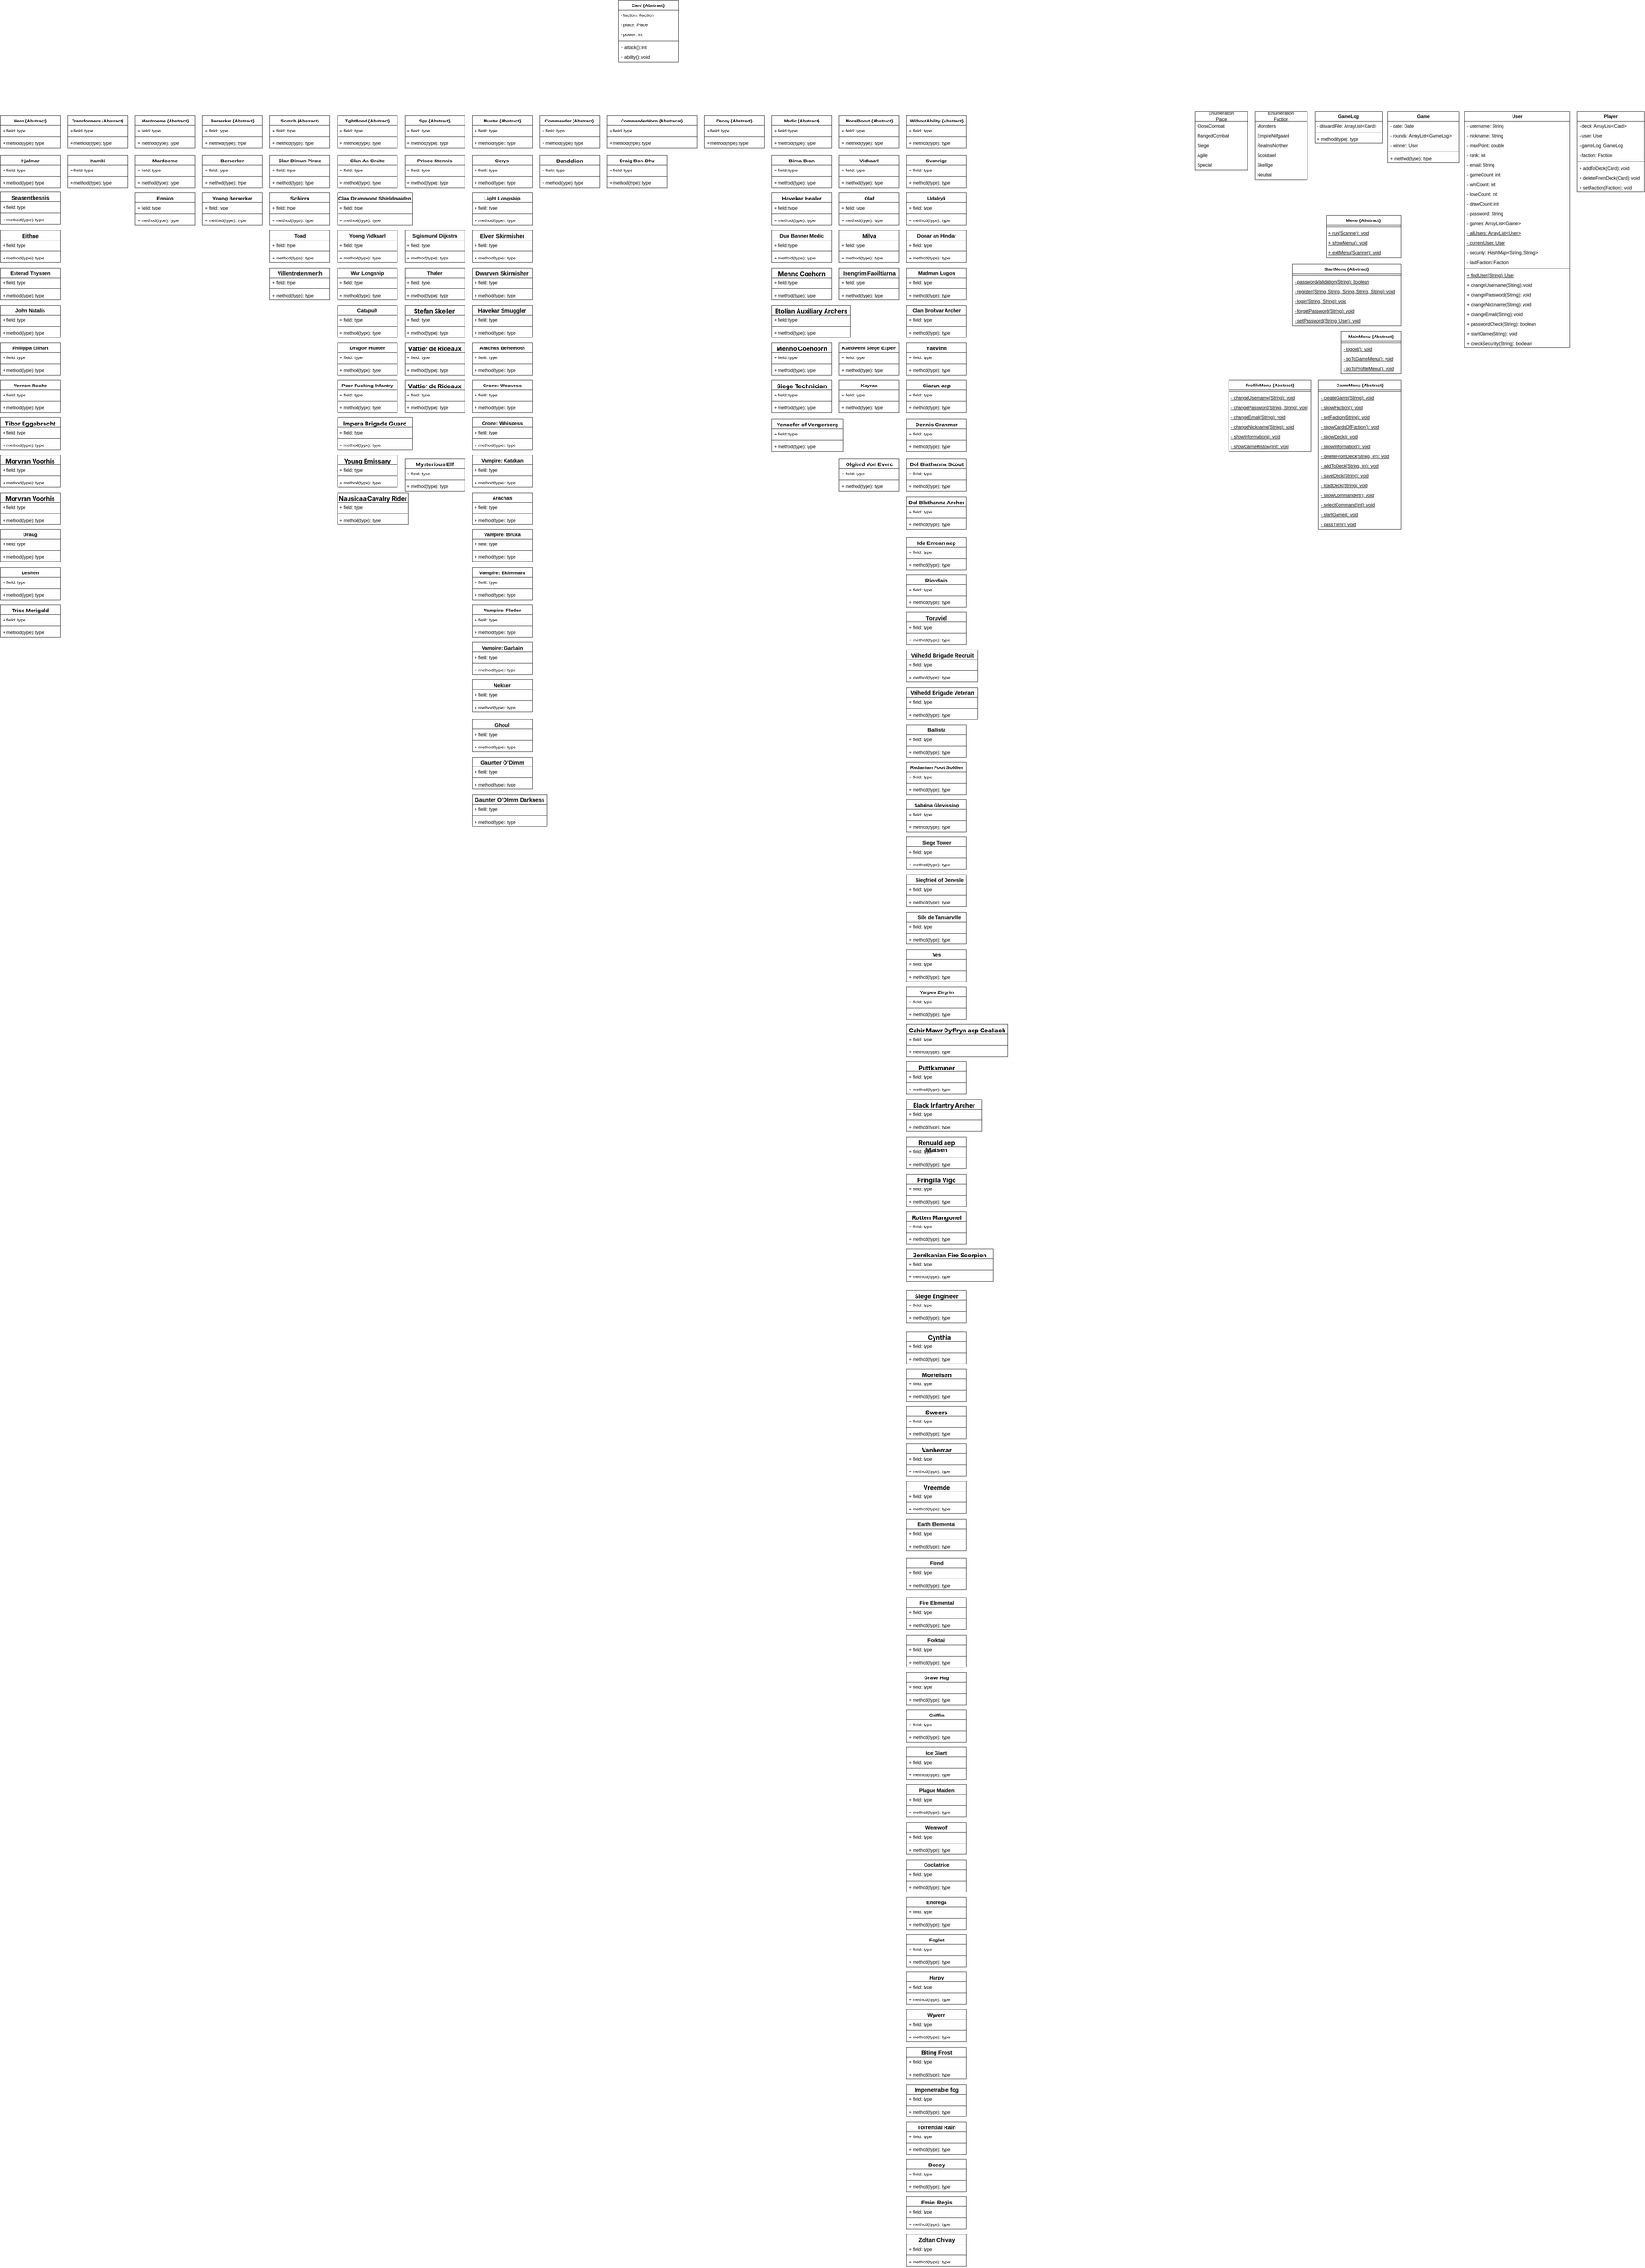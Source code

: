 <mxfile version="24.3.0" type="device">
  <diagram name="Page-1" id="gM7h0oIxN7Ubzdr9DNIy">
    <mxGraphModel dx="4704" dy="1785" grid="1" gridSize="10" guides="1" tooltips="1" connect="1" arrows="1" fold="1" page="1" pageScale="1" pageWidth="850" pageHeight="1100" math="0" shadow="0">
      <root>
        <mxCell id="0" />
        <mxCell id="1" parent="0" />
        <mxCell id="JY3u31uL3HiPX47RS7n1-5" value="Menu {Abstract}" style="swimlane;fontStyle=1;align=center;verticalAlign=top;childLayout=stackLayout;horizontal=1;startSize=26;horizontalStack=0;resizeParent=1;resizeParentMax=0;resizeLast=0;collapsible=1;marginBottom=0;whiteSpace=wrap;html=1;" parent="1" vertex="1">
          <mxGeometry x="920" y="180" width="200" height="112" as="geometry" />
        </mxCell>
        <mxCell id="JY3u31uL3HiPX47RS7n1-7" value="" style="line;strokeWidth=1;fillColor=none;align=left;verticalAlign=middle;spacingTop=-1;spacingLeft=3;spacingRight=3;rotatable=0;labelPosition=right;points=[];portConstraint=eastwest;strokeColor=inherit;" parent="JY3u31uL3HiPX47RS7n1-5" vertex="1">
          <mxGeometry y="26" width="200" height="8" as="geometry" />
        </mxCell>
        <mxCell id="JY3u31uL3HiPX47RS7n1-205" value="&lt;u&gt;+ run(Scanner): void&lt;/u&gt;" style="text;strokeColor=none;fillColor=none;align=left;verticalAlign=top;spacingLeft=4;spacingRight=4;overflow=hidden;rotatable=0;points=[[0,0.5],[1,0.5]];portConstraint=eastwest;whiteSpace=wrap;html=1;" parent="JY3u31uL3HiPX47RS7n1-5" vertex="1">
          <mxGeometry y="34" width="200" height="26" as="geometry" />
        </mxCell>
        <mxCell id="JY3u31uL3HiPX47RS7n1-206" value="&lt;u&gt;+ showMenu(): void&lt;/u&gt;" style="text;strokeColor=none;fillColor=none;align=left;verticalAlign=top;spacingLeft=4;spacingRight=4;overflow=hidden;rotatable=0;points=[[0,0.5],[1,0.5]];portConstraint=eastwest;whiteSpace=wrap;html=1;" parent="JY3u31uL3HiPX47RS7n1-5" vertex="1">
          <mxGeometry y="60" width="200" height="26" as="geometry" />
        </mxCell>
        <mxCell id="JY3u31uL3HiPX47RS7n1-8" value="&lt;u&gt;+ exitMenu(Scanner): void&lt;/u&gt;" style="text;strokeColor=none;fillColor=none;align=left;verticalAlign=top;spacingLeft=4;spacingRight=4;overflow=hidden;rotatable=0;points=[[0,0.5],[1,0.5]];portConstraint=eastwest;whiteSpace=wrap;html=1;" parent="JY3u31uL3HiPX47RS7n1-5" vertex="1">
          <mxGeometry y="86" width="200" height="26" as="geometry" />
        </mxCell>
        <mxCell id="JY3u31uL3HiPX47RS7n1-9" value="StartMenu {Abstract}" style="swimlane;fontStyle=1;align=center;verticalAlign=top;childLayout=stackLayout;horizontal=1;startSize=26;horizontalStack=0;resizeParent=1;resizeParentMax=0;resizeLast=0;collapsible=1;marginBottom=0;whiteSpace=wrap;html=1;" parent="1" vertex="1">
          <mxGeometry x="830" y="310" width="290" height="164" as="geometry" />
        </mxCell>
        <mxCell id="JY3u31uL3HiPX47RS7n1-11" value="" style="line;strokeWidth=1;fillColor=none;align=left;verticalAlign=middle;spacingTop=-1;spacingLeft=3;spacingRight=3;rotatable=0;labelPosition=right;points=[];portConstraint=eastwest;strokeColor=inherit;" parent="JY3u31uL3HiPX47RS7n1-9" vertex="1">
          <mxGeometry y="26" width="290" height="8" as="geometry" />
        </mxCell>
        <mxCell id="JY3u31uL3HiPX47RS7n1-188" value="&lt;u&gt;- passwordValidation(String): boolean&lt;/u&gt;" style="text;strokeColor=none;fillColor=none;align=left;verticalAlign=top;spacingLeft=4;spacingRight=4;overflow=hidden;rotatable=0;points=[[0,0.5],[1,0.5]];portConstraint=eastwest;whiteSpace=wrap;html=1;" parent="JY3u31uL3HiPX47RS7n1-9" vertex="1">
          <mxGeometry y="34" width="290" height="26" as="geometry" />
        </mxCell>
        <mxCell id="JY3u31uL3HiPX47RS7n1-190" value="&lt;u&gt;- register(String, String, String, String, String): void&lt;/u&gt;" style="text;strokeColor=none;fillColor=none;align=left;verticalAlign=top;spacingLeft=4;spacingRight=4;overflow=hidden;rotatable=0;points=[[0,0.5],[1,0.5]];portConstraint=eastwest;whiteSpace=wrap;html=1;" parent="JY3u31uL3HiPX47RS7n1-9" vertex="1">
          <mxGeometry y="60" width="290" height="26" as="geometry" />
        </mxCell>
        <mxCell id="JY3u31uL3HiPX47RS7n1-12" value="&lt;u&gt;- login(String, String): void&lt;/u&gt;" style="text;strokeColor=none;fillColor=none;align=left;verticalAlign=top;spacingLeft=4;spacingRight=4;overflow=hidden;rotatable=0;points=[[0,0.5],[1,0.5]];portConstraint=eastwest;whiteSpace=wrap;html=1;" parent="JY3u31uL3HiPX47RS7n1-9" vertex="1">
          <mxGeometry y="86" width="290" height="26" as="geometry" />
        </mxCell>
        <mxCell id="MENrnnheMmU5DFWyb-W3-5" value="&lt;u&gt;- forgetPassword(String): void&lt;/u&gt;" style="text;strokeColor=none;fillColor=none;align=left;verticalAlign=top;spacingLeft=4;spacingRight=4;overflow=hidden;rotatable=0;points=[[0,0.5],[1,0.5]];portConstraint=eastwest;whiteSpace=wrap;html=1;" vertex="1" parent="JY3u31uL3HiPX47RS7n1-9">
          <mxGeometry y="112" width="290" height="26" as="geometry" />
        </mxCell>
        <mxCell id="MENrnnheMmU5DFWyb-W3-6" value="&lt;u&gt;- setPassword(String, User): void&lt;/u&gt;" style="text;strokeColor=none;fillColor=none;align=left;verticalAlign=top;spacingLeft=4;spacingRight=4;overflow=hidden;rotatable=0;points=[[0,0.5],[1,0.5]];portConstraint=eastwest;whiteSpace=wrap;html=1;" vertex="1" parent="JY3u31uL3HiPX47RS7n1-9">
          <mxGeometry y="138" width="290" height="26" as="geometry" />
        </mxCell>
        <mxCell id="JY3u31uL3HiPX47RS7n1-13" value="MainMenu {Abstract}" style="swimlane;fontStyle=1;align=center;verticalAlign=top;childLayout=stackLayout;horizontal=1;startSize=26;horizontalStack=0;resizeParent=1;resizeParentMax=0;resizeLast=0;collapsible=1;marginBottom=0;whiteSpace=wrap;html=1;" parent="1" vertex="1">
          <mxGeometry x="960" y="490" width="160" height="112" as="geometry" />
        </mxCell>
        <mxCell id="JY3u31uL3HiPX47RS7n1-15" value="" style="line;strokeWidth=1;fillColor=none;align=left;verticalAlign=middle;spacingTop=-1;spacingLeft=3;spacingRight=3;rotatable=0;labelPosition=right;points=[];portConstraint=eastwest;strokeColor=inherit;" parent="JY3u31uL3HiPX47RS7n1-13" vertex="1">
          <mxGeometry y="26" width="160" height="8" as="geometry" />
        </mxCell>
        <mxCell id="JY3u31uL3HiPX47RS7n1-16" value="&lt;u&gt;- logout(): void&lt;/u&gt;" style="text;strokeColor=none;fillColor=none;align=left;verticalAlign=top;spacingLeft=4;spacingRight=4;overflow=hidden;rotatable=0;points=[[0,0.5],[1,0.5]];portConstraint=eastwest;whiteSpace=wrap;html=1;" parent="JY3u31uL3HiPX47RS7n1-13" vertex="1">
          <mxGeometry y="34" width="160" height="26" as="geometry" />
        </mxCell>
        <mxCell id="JY3u31uL3HiPX47RS7n1-196" value="&lt;u&gt;- goToGameMenu(): void&lt;/u&gt;" style="text;strokeColor=none;fillColor=none;align=left;verticalAlign=top;spacingLeft=4;spacingRight=4;overflow=hidden;rotatable=0;points=[[0,0.5],[1,0.5]];portConstraint=eastwest;whiteSpace=wrap;html=1;" parent="JY3u31uL3HiPX47RS7n1-13" vertex="1">
          <mxGeometry y="60" width="160" height="26" as="geometry" />
        </mxCell>
        <mxCell id="JY3u31uL3HiPX47RS7n1-197" value="&lt;u&gt;- goToProfileMenu(): void&lt;/u&gt;" style="text;strokeColor=none;fillColor=none;align=left;verticalAlign=top;spacingLeft=4;spacingRight=4;overflow=hidden;rotatable=0;points=[[0,0.5],[1,0.5]];portConstraint=eastwest;whiteSpace=wrap;html=1;" parent="JY3u31uL3HiPX47RS7n1-13" vertex="1">
          <mxGeometry y="86" width="160" height="26" as="geometry" />
        </mxCell>
        <mxCell id="JY3u31uL3HiPX47RS7n1-21" value="GameMenu {Abstract}" style="swimlane;fontStyle=1;align=center;verticalAlign=top;childLayout=stackLayout;horizontal=1;startSize=26;horizontalStack=0;resizeParent=1;resizeParentMax=0;resizeLast=0;collapsible=1;marginBottom=0;whiteSpace=wrap;html=1;" parent="1" vertex="1">
          <mxGeometry x="900" y="620" width="220" height="398" as="geometry" />
        </mxCell>
        <mxCell id="JY3u31uL3HiPX47RS7n1-23" value="" style="line;strokeWidth=1;fillColor=none;align=left;verticalAlign=middle;spacingTop=-1;spacingLeft=3;spacingRight=3;rotatable=0;labelPosition=right;points=[];portConstraint=eastwest;strokeColor=inherit;" parent="JY3u31uL3HiPX47RS7n1-21" vertex="1">
          <mxGeometry y="26" width="220" height="8" as="geometry" />
        </mxCell>
        <mxCell id="JY3u31uL3HiPX47RS7n1-24" value="&lt;u&gt;- createGame(String): void&lt;/u&gt;" style="text;strokeColor=none;fillColor=none;align=left;verticalAlign=top;spacingLeft=4;spacingRight=4;overflow=hidden;rotatable=0;points=[[0,0.5],[1,0.5]];portConstraint=eastwest;whiteSpace=wrap;html=1;" parent="JY3u31uL3HiPX47RS7n1-21" vertex="1">
          <mxGeometry y="34" width="220" height="26" as="geometry" />
        </mxCell>
        <mxCell id="JY3u31uL3HiPX47RS7n1-210" value="&lt;u&gt;- showFaction(): void&lt;/u&gt;" style="text;strokeColor=none;fillColor=none;align=left;verticalAlign=top;spacingLeft=4;spacingRight=4;overflow=hidden;rotatable=0;points=[[0,0.5],[1,0.5]];portConstraint=eastwest;whiteSpace=wrap;html=1;" parent="JY3u31uL3HiPX47RS7n1-21" vertex="1">
          <mxGeometry y="60" width="220" height="26" as="geometry" />
        </mxCell>
        <mxCell id="JY3u31uL3HiPX47RS7n1-211" value="&lt;u&gt;- setFaction(String): void&lt;/u&gt;" style="text;strokeColor=none;fillColor=none;align=left;verticalAlign=top;spacingLeft=4;spacingRight=4;overflow=hidden;rotatable=0;points=[[0,0.5],[1,0.5]];portConstraint=eastwest;whiteSpace=wrap;html=1;" parent="JY3u31uL3HiPX47RS7n1-21" vertex="1">
          <mxGeometry y="86" width="220" height="26" as="geometry" />
        </mxCell>
        <mxCell id="JY3u31uL3HiPX47RS7n1-207" value="&lt;u&gt;- showCardsOfFaction(): void&lt;/u&gt;" style="text;strokeColor=none;fillColor=none;align=left;verticalAlign=top;spacingLeft=4;spacingRight=4;overflow=hidden;rotatable=0;points=[[0,0.5],[1,0.5]];portConstraint=eastwest;whiteSpace=wrap;html=1;" parent="JY3u31uL3HiPX47RS7n1-21" vertex="1">
          <mxGeometry y="112" width="220" height="26" as="geometry" />
        </mxCell>
        <mxCell id="JY3u31uL3HiPX47RS7n1-212" value="&lt;u&gt;- showDeck(): void&lt;/u&gt;" style="text;strokeColor=none;fillColor=none;align=left;verticalAlign=top;spacingLeft=4;spacingRight=4;overflow=hidden;rotatable=0;points=[[0,0.5],[1,0.5]];portConstraint=eastwest;whiteSpace=wrap;html=1;" parent="JY3u31uL3HiPX47RS7n1-21" vertex="1">
          <mxGeometry y="138" width="220" height="26" as="geometry" />
        </mxCell>
        <mxCell id="JY3u31uL3HiPX47RS7n1-213" value="&lt;u&gt;- showInformation(): void&lt;/u&gt;" style="text;strokeColor=none;fillColor=none;align=left;verticalAlign=top;spacingLeft=4;spacingRight=4;overflow=hidden;rotatable=0;points=[[0,0.5],[1,0.5]];portConstraint=eastwest;whiteSpace=wrap;html=1;" parent="JY3u31uL3HiPX47RS7n1-21" vertex="1">
          <mxGeometry y="164" width="220" height="26" as="geometry" />
        </mxCell>
        <mxCell id="JY3u31uL3HiPX47RS7n1-215" value="&lt;u&gt;- deleteFromDeck(String, int): void&lt;/u&gt;" style="text;strokeColor=none;fillColor=none;align=left;verticalAlign=top;spacingLeft=4;spacingRight=4;overflow=hidden;rotatable=0;points=[[0,0.5],[1,0.5]];portConstraint=eastwest;whiteSpace=wrap;html=1;" parent="JY3u31uL3HiPX47RS7n1-21" vertex="1">
          <mxGeometry y="190" width="220" height="26" as="geometry" />
        </mxCell>
        <mxCell id="JY3u31uL3HiPX47RS7n1-214" value="&lt;u&gt;- addToDeck(String, int): void&lt;/u&gt;" style="text;strokeColor=none;fillColor=none;align=left;verticalAlign=top;spacingLeft=4;spacingRight=4;overflow=hidden;rotatable=0;points=[[0,0.5],[1,0.5]];portConstraint=eastwest;whiteSpace=wrap;html=1;" parent="JY3u31uL3HiPX47RS7n1-21" vertex="1">
          <mxGeometry y="216" width="220" height="26" as="geometry" />
        </mxCell>
        <mxCell id="JY3u31uL3HiPX47RS7n1-216" value="&lt;u&gt;- saveDeck(String): void&lt;/u&gt;" style="text;strokeColor=none;fillColor=none;align=left;verticalAlign=top;spacingLeft=4;spacingRight=4;overflow=hidden;rotatable=0;points=[[0,0.5],[1,0.5]];portConstraint=eastwest;whiteSpace=wrap;html=1;" parent="JY3u31uL3HiPX47RS7n1-21" vertex="1">
          <mxGeometry y="242" width="220" height="26" as="geometry" />
        </mxCell>
        <mxCell id="MENrnnheMmU5DFWyb-W3-4" value="&lt;u&gt;- loadDeck(String): void&lt;/u&gt;" style="text;strokeColor=none;fillColor=none;align=left;verticalAlign=top;spacingLeft=4;spacingRight=4;overflow=hidden;rotatable=0;points=[[0,0.5],[1,0.5]];portConstraint=eastwest;whiteSpace=wrap;html=1;" vertex="1" parent="JY3u31uL3HiPX47RS7n1-21">
          <mxGeometry y="268" width="220" height="26" as="geometry" />
        </mxCell>
        <mxCell id="JY3u31uL3HiPX47RS7n1-218" value="&lt;u&gt;- showCommandert(); void&lt;/u&gt;" style="text;strokeColor=none;fillColor=none;align=left;verticalAlign=top;spacingLeft=4;spacingRight=4;overflow=hidden;rotatable=0;points=[[0,0.5],[1,0.5]];portConstraint=eastwest;whiteSpace=wrap;html=1;" parent="JY3u31uL3HiPX47RS7n1-21" vertex="1">
          <mxGeometry y="294" width="220" height="26" as="geometry" />
        </mxCell>
        <mxCell id="JY3u31uL3HiPX47RS7n1-219" value="&lt;u&gt;- selectCommand(int): void&lt;/u&gt;" style="text;strokeColor=none;fillColor=none;align=left;verticalAlign=top;spacingLeft=4;spacingRight=4;overflow=hidden;rotatable=0;points=[[0,0.5],[1,0.5]];portConstraint=eastwest;whiteSpace=wrap;html=1;" parent="JY3u31uL3HiPX47RS7n1-21" vertex="1">
          <mxGeometry y="320" width="220" height="26" as="geometry" />
        </mxCell>
        <mxCell id="MENrnnheMmU5DFWyb-W3-2" value="&lt;u&gt;- startGame(): void&lt;/u&gt;" style="text;strokeColor=none;fillColor=none;align=left;verticalAlign=top;spacingLeft=4;spacingRight=4;overflow=hidden;rotatable=0;points=[[0,0.5],[1,0.5]];portConstraint=eastwest;whiteSpace=wrap;html=1;" vertex="1" parent="JY3u31uL3HiPX47RS7n1-21">
          <mxGeometry y="346" width="220" height="26" as="geometry" />
        </mxCell>
        <mxCell id="MENrnnheMmU5DFWyb-W3-3" value="&lt;u&gt;- passTurn(): void&lt;/u&gt;" style="text;strokeColor=none;fillColor=none;align=left;verticalAlign=top;spacingLeft=4;spacingRight=4;overflow=hidden;rotatable=0;points=[[0,0.5],[1,0.5]];portConstraint=eastwest;whiteSpace=wrap;html=1;" vertex="1" parent="JY3u31uL3HiPX47RS7n1-21">
          <mxGeometry y="372" width="220" height="26" as="geometry" />
        </mxCell>
        <mxCell id="JY3u31uL3HiPX47RS7n1-25" value="ProfileMenu {Abstract}" style="swimlane;fontStyle=1;align=center;verticalAlign=top;childLayout=stackLayout;horizontal=1;startSize=26;horizontalStack=0;resizeParent=1;resizeParentMax=0;resizeLast=0;collapsible=1;marginBottom=0;whiteSpace=wrap;html=1;" parent="1" vertex="1">
          <mxGeometry x="660" y="620" width="220" height="190" as="geometry" />
        </mxCell>
        <mxCell id="JY3u31uL3HiPX47RS7n1-27" value="" style="line;strokeWidth=1;fillColor=none;align=left;verticalAlign=middle;spacingTop=-1;spacingLeft=3;spacingRight=3;rotatable=0;labelPosition=right;points=[];portConstraint=eastwest;strokeColor=inherit;" parent="JY3u31uL3HiPX47RS7n1-25" vertex="1">
          <mxGeometry y="26" width="220" height="8" as="geometry" />
        </mxCell>
        <mxCell id="JY3u31uL3HiPX47RS7n1-28" value="&lt;u&gt;- changeUsername(String): void&lt;/u&gt;" style="text;strokeColor=none;fillColor=none;align=left;verticalAlign=top;spacingLeft=4;spacingRight=4;overflow=hidden;rotatable=0;points=[[0,0.5],[1,0.5]];portConstraint=eastwest;whiteSpace=wrap;html=1;" parent="JY3u31uL3HiPX47RS7n1-25" vertex="1">
          <mxGeometry y="34" width="220" height="26" as="geometry" />
        </mxCell>
        <mxCell id="JY3u31uL3HiPX47RS7n1-199" value="&lt;u&gt;- changePassword(String, String): void&lt;/u&gt;" style="text;strokeColor=none;fillColor=none;align=left;verticalAlign=top;spacingLeft=4;spacingRight=4;overflow=hidden;rotatable=0;points=[[0,0.5],[1,0.5]];portConstraint=eastwest;whiteSpace=wrap;html=1;" parent="JY3u31uL3HiPX47RS7n1-25" vertex="1">
          <mxGeometry y="60" width="220" height="26" as="geometry" />
        </mxCell>
        <mxCell id="JY3u31uL3HiPX47RS7n1-200" value="&lt;u&gt;- changeEmail(String): void&lt;/u&gt;" style="text;strokeColor=none;fillColor=none;align=left;verticalAlign=top;spacingLeft=4;spacingRight=4;overflow=hidden;rotatable=0;points=[[0,0.5],[1,0.5]];portConstraint=eastwest;whiteSpace=wrap;html=1;" parent="JY3u31uL3HiPX47RS7n1-25" vertex="1">
          <mxGeometry y="86" width="220" height="26" as="geometry" />
        </mxCell>
        <mxCell id="JY3u31uL3HiPX47RS7n1-201" value="&lt;u&gt;- changeNickname(String): void&lt;/u&gt;" style="text;strokeColor=none;fillColor=none;align=left;verticalAlign=top;spacingLeft=4;spacingRight=4;overflow=hidden;rotatable=0;points=[[0,0.5],[1,0.5]];portConstraint=eastwest;whiteSpace=wrap;html=1;" parent="JY3u31uL3HiPX47RS7n1-25" vertex="1">
          <mxGeometry y="112" width="220" height="26" as="geometry" />
        </mxCell>
        <mxCell id="JY3u31uL3HiPX47RS7n1-202" value="&lt;u&gt;- showInformation(): void&lt;/u&gt;" style="text;strokeColor=none;fillColor=none;align=left;verticalAlign=top;spacingLeft=4;spacingRight=4;overflow=hidden;rotatable=0;points=[[0,0.5],[1,0.5]];portConstraint=eastwest;whiteSpace=wrap;html=1;" parent="JY3u31uL3HiPX47RS7n1-25" vertex="1">
          <mxGeometry y="138" width="220" height="26" as="geometry" />
        </mxCell>
        <mxCell id="JY3u31uL3HiPX47RS7n1-203" value="&lt;u&gt;- showGameHistory(int): void&lt;/u&gt;" style="text;strokeColor=none;fillColor=none;align=left;verticalAlign=top;spacingLeft=4;spacingRight=4;overflow=hidden;rotatable=0;points=[[0,0.5],[1,0.5]];portConstraint=eastwest;whiteSpace=wrap;html=1;" parent="JY3u31uL3HiPX47RS7n1-25" vertex="1">
          <mxGeometry y="164" width="220" height="26" as="geometry" />
        </mxCell>
        <mxCell id="JY3u31uL3HiPX47RS7n1-34" value="User" style="swimlane;fontStyle=1;align=center;verticalAlign=top;childLayout=stackLayout;horizontal=1;startSize=26;horizontalStack=0;resizeParent=1;resizeParentMax=0;resizeLast=0;collapsible=1;marginBottom=0;whiteSpace=wrap;html=1;" parent="1" vertex="1">
          <mxGeometry x="1290" y="-98" width="280" height="632" as="geometry" />
        </mxCell>
        <mxCell id="JY3u31uL3HiPX47RS7n1-35" value="- username: String" style="text;strokeColor=none;fillColor=none;align=left;verticalAlign=top;spacingLeft=4;spacingRight=4;overflow=hidden;rotatable=0;points=[[0,0.5],[1,0.5]];portConstraint=eastwest;whiteSpace=wrap;html=1;" parent="JY3u31uL3HiPX47RS7n1-34" vertex="1">
          <mxGeometry y="26" width="280" height="26" as="geometry" />
        </mxCell>
        <mxCell id="JY3u31uL3HiPX47RS7n1-162" value="- nickname: String" style="text;strokeColor=none;fillColor=none;align=left;verticalAlign=top;spacingLeft=4;spacingRight=4;overflow=hidden;rotatable=0;points=[[0,0.5],[1,0.5]];portConstraint=eastwest;whiteSpace=wrap;html=1;" parent="JY3u31uL3HiPX47RS7n1-34" vertex="1">
          <mxGeometry y="52" width="280" height="26" as="geometry" />
        </mxCell>
        <mxCell id="JY3u31uL3HiPX47RS7n1-164" value="- maxPoint: double" style="text;strokeColor=none;fillColor=none;align=left;verticalAlign=top;spacingLeft=4;spacingRight=4;overflow=hidden;rotatable=0;points=[[0,0.5],[1,0.5]];portConstraint=eastwest;whiteSpace=wrap;html=1;" parent="JY3u31uL3HiPX47RS7n1-34" vertex="1">
          <mxGeometry y="78" width="280" height="26" as="geometry" />
        </mxCell>
        <mxCell id="JY3u31uL3HiPX47RS7n1-165" value="- rank: int" style="text;strokeColor=none;fillColor=none;align=left;verticalAlign=top;spacingLeft=4;spacingRight=4;overflow=hidden;rotatable=0;points=[[0,0.5],[1,0.5]];portConstraint=eastwest;whiteSpace=wrap;html=1;" parent="JY3u31uL3HiPX47RS7n1-34" vertex="1">
          <mxGeometry y="104" width="280" height="26" as="geometry" />
        </mxCell>
        <mxCell id="JY3u31uL3HiPX47RS7n1-163" value="- email: String" style="text;strokeColor=none;fillColor=none;align=left;verticalAlign=top;spacingLeft=4;spacingRight=4;overflow=hidden;rotatable=0;points=[[0,0.5],[1,0.5]];portConstraint=eastwest;whiteSpace=wrap;html=1;" parent="JY3u31uL3HiPX47RS7n1-34" vertex="1">
          <mxGeometry y="130" width="280" height="26" as="geometry" />
        </mxCell>
        <mxCell id="JY3u31uL3HiPX47RS7n1-166" value="- gameCount: int" style="text;strokeColor=none;fillColor=none;align=left;verticalAlign=top;spacingLeft=4;spacingRight=4;overflow=hidden;rotatable=0;points=[[0,0.5],[1,0.5]];portConstraint=eastwest;whiteSpace=wrap;html=1;" parent="JY3u31uL3HiPX47RS7n1-34" vertex="1">
          <mxGeometry y="156" width="280" height="26" as="geometry" />
        </mxCell>
        <mxCell id="JY3u31uL3HiPX47RS7n1-167" value="- winCount: int" style="text;strokeColor=none;fillColor=none;align=left;verticalAlign=top;spacingLeft=4;spacingRight=4;overflow=hidden;rotatable=0;points=[[0,0.5],[1,0.5]];portConstraint=eastwest;whiteSpace=wrap;html=1;" parent="JY3u31uL3HiPX47RS7n1-34" vertex="1">
          <mxGeometry y="182" width="280" height="26" as="geometry" />
        </mxCell>
        <mxCell id="JY3u31uL3HiPX47RS7n1-168" value="- loseCount: int" style="text;strokeColor=none;fillColor=none;align=left;verticalAlign=top;spacingLeft=4;spacingRight=4;overflow=hidden;rotatable=0;points=[[0,0.5],[1,0.5]];portConstraint=eastwest;whiteSpace=wrap;html=1;" parent="JY3u31uL3HiPX47RS7n1-34" vertex="1">
          <mxGeometry y="208" width="280" height="26" as="geometry" />
        </mxCell>
        <mxCell id="JY3u31uL3HiPX47RS7n1-169" value="- drawCount: int" style="text;strokeColor=none;fillColor=none;align=left;verticalAlign=top;spacingLeft=4;spacingRight=4;overflow=hidden;rotatable=0;points=[[0,0.5],[1,0.5]];portConstraint=eastwest;whiteSpace=wrap;html=1;" parent="JY3u31uL3HiPX47RS7n1-34" vertex="1">
          <mxGeometry y="234" width="280" height="26" as="geometry" />
        </mxCell>
        <mxCell id="JY3u31uL3HiPX47RS7n1-170" value="- password: String" style="text;strokeColor=none;fillColor=none;align=left;verticalAlign=top;spacingLeft=4;spacingRight=4;overflow=hidden;rotatable=0;points=[[0,0.5],[1,0.5]];portConstraint=eastwest;whiteSpace=wrap;html=1;" parent="JY3u31uL3HiPX47RS7n1-34" vertex="1">
          <mxGeometry y="260" width="280" height="26" as="geometry" />
        </mxCell>
        <mxCell id="JY3u31uL3HiPX47RS7n1-182" value="- games: ArrayList&amp;lt;Game&amp;gt;" style="text;strokeColor=none;fillColor=none;align=left;verticalAlign=top;spacingLeft=4;spacingRight=4;overflow=hidden;rotatable=0;points=[[0,0.5],[1,0.5]];portConstraint=eastwest;whiteSpace=wrap;html=1;" parent="JY3u31uL3HiPX47RS7n1-34" vertex="1">
          <mxGeometry y="286" width="280" height="26" as="geometry" />
        </mxCell>
        <mxCell id="JY3u31uL3HiPX47RS7n1-183" value="&lt;u&gt;- allUsers: ArrayList&amp;lt;User&amp;gt;&lt;/u&gt;" style="text;strokeColor=none;fillColor=none;align=left;verticalAlign=top;spacingLeft=4;spacingRight=4;overflow=hidden;rotatable=0;points=[[0,0.5],[1,0.5]];portConstraint=eastwest;whiteSpace=wrap;html=1;" parent="JY3u31uL3HiPX47RS7n1-34" vertex="1">
          <mxGeometry y="312" width="280" height="26" as="geometry" />
        </mxCell>
        <mxCell id="JY3u31uL3HiPX47RS7n1-198" value="&lt;u&gt;- currentUser: User&lt;/u&gt;" style="text;strokeColor=none;fillColor=none;align=left;verticalAlign=top;spacingLeft=4;spacingRight=4;overflow=hidden;rotatable=0;points=[[0,0.5],[1,0.5]];portConstraint=eastwest;whiteSpace=wrap;html=1;" parent="JY3u31uL3HiPX47RS7n1-34" vertex="1">
          <mxGeometry y="338" width="280" height="26" as="geometry" />
        </mxCell>
        <mxCell id="JY3u31uL3HiPX47RS7n1-175" value="- security: HashMap&amp;lt;String, String&amp;gt;" style="text;strokeColor=none;fillColor=none;align=left;verticalAlign=top;spacingLeft=4;spacingRight=4;overflow=hidden;rotatable=0;points=[[0,0.5],[1,0.5]];portConstraint=eastwest;whiteSpace=wrap;html=1;" parent="JY3u31uL3HiPX47RS7n1-34" vertex="1">
          <mxGeometry y="364" width="280" height="26" as="geometry" />
        </mxCell>
        <mxCell id="JY3u31uL3HiPX47RS7n1-208" value="- lastFaction: Faction" style="text;strokeColor=none;fillColor=none;align=left;verticalAlign=top;spacingLeft=4;spacingRight=4;overflow=hidden;rotatable=0;points=[[0,0.5],[1,0.5]];portConstraint=eastwest;whiteSpace=wrap;html=1;" parent="JY3u31uL3HiPX47RS7n1-34" vertex="1">
          <mxGeometry y="390" width="280" height="26" as="geometry" />
        </mxCell>
        <mxCell id="JY3u31uL3HiPX47RS7n1-36" value="" style="line;strokeWidth=1;fillColor=none;align=left;verticalAlign=middle;spacingTop=-1;spacingLeft=3;spacingRight=3;rotatable=0;labelPosition=right;points=[];portConstraint=eastwest;strokeColor=inherit;" parent="JY3u31uL3HiPX47RS7n1-34" vertex="1">
          <mxGeometry y="416" width="280" height="8" as="geometry" />
        </mxCell>
        <mxCell id="JY3u31uL3HiPX47RS7n1-37" value="&lt;u&gt;+ findUser(String): User&lt;/u&gt;" style="text;strokeColor=none;fillColor=none;align=left;verticalAlign=top;spacingLeft=4;spacingRight=4;overflow=hidden;rotatable=0;points=[[0,0.5],[1,0.5]];portConstraint=eastwest;whiteSpace=wrap;html=1;" parent="JY3u31uL3HiPX47RS7n1-34" vertex="1">
          <mxGeometry y="424" width="280" height="26" as="geometry" />
        </mxCell>
        <mxCell id="JY3u31uL3HiPX47RS7n1-184" value="+ changeUsername(String): void" style="text;strokeColor=none;fillColor=none;align=left;verticalAlign=top;spacingLeft=4;spacingRight=4;overflow=hidden;rotatable=0;points=[[0,0.5],[1,0.5]];portConstraint=eastwest;whiteSpace=wrap;html=1;" parent="JY3u31uL3HiPX47RS7n1-34" vertex="1">
          <mxGeometry y="450" width="280" height="26" as="geometry" />
        </mxCell>
        <mxCell id="JY3u31uL3HiPX47RS7n1-185" value="+ changePassword(String): void" style="text;strokeColor=none;fillColor=none;align=left;verticalAlign=top;spacingLeft=4;spacingRight=4;overflow=hidden;rotatable=0;points=[[0,0.5],[1,0.5]];portConstraint=eastwest;whiteSpace=wrap;html=1;" parent="JY3u31uL3HiPX47RS7n1-34" vertex="1">
          <mxGeometry y="476" width="280" height="26" as="geometry" />
        </mxCell>
        <mxCell id="JY3u31uL3HiPX47RS7n1-186" value="+ changeNickname(String): void" style="text;strokeColor=none;fillColor=none;align=left;verticalAlign=top;spacingLeft=4;spacingRight=4;overflow=hidden;rotatable=0;points=[[0,0.5],[1,0.5]];portConstraint=eastwest;whiteSpace=wrap;html=1;" parent="JY3u31uL3HiPX47RS7n1-34" vertex="1">
          <mxGeometry y="502" width="280" height="26" as="geometry" />
        </mxCell>
        <mxCell id="JY3u31uL3HiPX47RS7n1-187" value="+ changeEmail(String): void" style="text;strokeColor=none;fillColor=none;align=left;verticalAlign=top;spacingLeft=4;spacingRight=4;overflow=hidden;rotatable=0;points=[[0,0.5],[1,0.5]];portConstraint=eastwest;whiteSpace=wrap;html=1;" parent="JY3u31uL3HiPX47RS7n1-34" vertex="1">
          <mxGeometry y="528" width="280" height="26" as="geometry" />
        </mxCell>
        <mxCell id="JY3u31uL3HiPX47RS7n1-189" value="+ passwordCheck(String): boolean" style="text;strokeColor=none;fillColor=none;align=left;verticalAlign=top;spacingLeft=4;spacingRight=4;overflow=hidden;rotatable=0;points=[[0,0.5],[1,0.5]];portConstraint=eastwest;whiteSpace=wrap;html=1;" parent="JY3u31uL3HiPX47RS7n1-34" vertex="1">
          <mxGeometry y="554" width="280" height="26" as="geometry" />
        </mxCell>
        <mxCell id="JY3u31uL3HiPX47RS7n1-191" value="+ startGame(String): void" style="text;strokeColor=none;fillColor=none;align=left;verticalAlign=top;spacingLeft=4;spacingRight=4;overflow=hidden;rotatable=0;points=[[0,0.5],[1,0.5]];portConstraint=eastwest;whiteSpace=wrap;html=1;" parent="JY3u31uL3HiPX47RS7n1-34" vertex="1">
          <mxGeometry y="580" width="280" height="26" as="geometry" />
        </mxCell>
        <mxCell id="JY3u31uL3HiPX47RS7n1-195" value="+ checkSecurity(String): boolean&amp;nbsp;" style="text;strokeColor=none;fillColor=none;align=left;verticalAlign=top;spacingLeft=4;spacingRight=4;overflow=hidden;rotatable=0;points=[[0,0.5],[1,0.5]];portConstraint=eastwest;whiteSpace=wrap;html=1;" parent="JY3u31uL3HiPX47RS7n1-34" vertex="1">
          <mxGeometry y="606" width="280" height="26" as="geometry" />
        </mxCell>
        <mxCell id="JY3u31uL3HiPX47RS7n1-58" value="Card {Abstract}" style="swimlane;fontStyle=1;align=center;verticalAlign=top;childLayout=stackLayout;horizontal=1;startSize=26;horizontalStack=0;resizeParent=1;resizeParentMax=0;resizeLast=0;collapsible=1;marginBottom=0;whiteSpace=wrap;html=1;" parent="1" vertex="1">
          <mxGeometry x="-970" y="-394" width="160" height="164" as="geometry" />
        </mxCell>
        <mxCell id="JY3u31uL3HiPX47RS7n1-59" value="- faction: Faction" style="text;strokeColor=none;fillColor=none;align=left;verticalAlign=top;spacingLeft=4;spacingRight=4;overflow=hidden;rotatable=0;points=[[0,0.5],[1,0.5]];portConstraint=eastwest;whiteSpace=wrap;html=1;" parent="JY3u31uL3HiPX47RS7n1-58" vertex="1">
          <mxGeometry y="26" width="160" height="26" as="geometry" />
        </mxCell>
        <mxCell id="JY3u31uL3HiPX47RS7n1-154" value="- place: Place" style="text;strokeColor=none;fillColor=none;align=left;verticalAlign=top;spacingLeft=4;spacingRight=4;overflow=hidden;rotatable=0;points=[[0,0.5],[1,0.5]];portConstraint=eastwest;whiteSpace=wrap;html=1;" parent="JY3u31uL3HiPX47RS7n1-58" vertex="1">
          <mxGeometry y="52" width="160" height="26" as="geometry" />
        </mxCell>
        <mxCell id="JY3u31uL3HiPX47RS7n1-153" value="- power: int" style="text;strokeColor=none;fillColor=none;align=left;verticalAlign=top;spacingLeft=4;spacingRight=4;overflow=hidden;rotatable=0;points=[[0,0.5],[1,0.5]];portConstraint=eastwest;whiteSpace=wrap;html=1;" parent="JY3u31uL3HiPX47RS7n1-58" vertex="1">
          <mxGeometry y="78" width="160" height="26" as="geometry" />
        </mxCell>
        <mxCell id="JY3u31uL3HiPX47RS7n1-60" value="" style="line;strokeWidth=1;fillColor=none;align=left;verticalAlign=middle;spacingTop=-1;spacingLeft=3;spacingRight=3;rotatable=0;labelPosition=right;points=[];portConstraint=eastwest;strokeColor=inherit;" parent="JY3u31uL3HiPX47RS7n1-58" vertex="1">
          <mxGeometry y="104" width="160" height="8" as="geometry" />
        </mxCell>
        <mxCell id="JY3u31uL3HiPX47RS7n1-61" value="+ attack(): int" style="text;strokeColor=none;fillColor=none;align=left;verticalAlign=top;spacingLeft=4;spacingRight=4;overflow=hidden;rotatable=0;points=[[0,0.5],[1,0.5]];portConstraint=eastwest;whiteSpace=wrap;html=1;" parent="JY3u31uL3HiPX47RS7n1-58" vertex="1">
          <mxGeometry y="112" width="160" height="26" as="geometry" />
        </mxCell>
        <mxCell id="JY3u31uL3HiPX47RS7n1-155" value="+ ability(): void" style="text;strokeColor=none;fillColor=none;align=left;verticalAlign=top;spacingLeft=4;spacingRight=4;overflow=hidden;rotatable=0;points=[[0,0.5],[1,0.5]];portConstraint=eastwest;whiteSpace=wrap;html=1;" parent="JY3u31uL3HiPX47RS7n1-58" vertex="1">
          <mxGeometry y="138" width="160" height="26" as="geometry" />
        </mxCell>
        <mxCell id="JY3u31uL3HiPX47RS7n1-62" value="Player" style="swimlane;fontStyle=1;align=center;verticalAlign=top;childLayout=stackLayout;horizontal=1;startSize=26;horizontalStack=0;resizeParent=1;resizeParentMax=0;resizeLast=0;collapsible=1;marginBottom=0;whiteSpace=wrap;html=1;" parent="1" vertex="1">
          <mxGeometry x="1590" y="-98" width="180" height="216" as="geometry" />
        </mxCell>
        <mxCell id="JY3u31uL3HiPX47RS7n1-63" value="- deck: ArrayList&amp;lt;Card&amp;gt;" style="text;strokeColor=none;fillColor=none;align=left;verticalAlign=top;spacingLeft=4;spacingRight=4;overflow=hidden;rotatable=0;points=[[0,0.5],[1,0.5]];portConstraint=eastwest;whiteSpace=wrap;html=1;" parent="JY3u31uL3HiPX47RS7n1-62" vertex="1">
          <mxGeometry y="26" width="180" height="26" as="geometry" />
        </mxCell>
        <mxCell id="JY3u31uL3HiPX47RS7n1-161" value="- user: User" style="text;strokeColor=none;fillColor=none;align=left;verticalAlign=top;spacingLeft=4;spacingRight=4;overflow=hidden;rotatable=0;points=[[0,0.5],[1,0.5]];portConstraint=eastwest;whiteSpace=wrap;html=1;" parent="JY3u31uL3HiPX47RS7n1-62" vertex="1">
          <mxGeometry y="52" width="180" height="26" as="geometry" />
        </mxCell>
        <mxCell id="JY3u31uL3HiPX47RS7n1-160" value="- gameLog: GameLog" style="text;strokeColor=none;fillColor=none;align=left;verticalAlign=top;spacingLeft=4;spacingRight=4;overflow=hidden;rotatable=0;points=[[0,0.5],[1,0.5]];portConstraint=eastwest;whiteSpace=wrap;html=1;" parent="JY3u31uL3HiPX47RS7n1-62" vertex="1">
          <mxGeometry y="78" width="180" height="26" as="geometry" />
        </mxCell>
        <mxCell id="JY3u31uL3HiPX47RS7n1-209" value="- faction: Faction" style="text;strokeColor=none;fillColor=none;align=left;verticalAlign=top;spacingLeft=4;spacingRight=4;overflow=hidden;rotatable=0;points=[[0,0.5],[1,0.5]];portConstraint=eastwest;whiteSpace=wrap;html=1;" parent="JY3u31uL3HiPX47RS7n1-62" vertex="1">
          <mxGeometry y="104" width="180" height="26" as="geometry" />
        </mxCell>
        <mxCell id="JY3u31uL3HiPX47RS7n1-64" value="" style="line;strokeWidth=1;fillColor=none;align=left;verticalAlign=middle;spacingTop=-1;spacingLeft=3;spacingRight=3;rotatable=0;labelPosition=right;points=[];portConstraint=eastwest;strokeColor=inherit;" parent="JY3u31uL3HiPX47RS7n1-62" vertex="1">
          <mxGeometry y="130" width="180" height="8" as="geometry" />
        </mxCell>
        <mxCell id="JY3u31uL3HiPX47RS7n1-65" value="+ addToDeck(Card): void" style="text;strokeColor=none;fillColor=none;align=left;verticalAlign=top;spacingLeft=4;spacingRight=4;overflow=hidden;rotatable=0;points=[[0,0.5],[1,0.5]];portConstraint=eastwest;whiteSpace=wrap;html=1;" parent="JY3u31uL3HiPX47RS7n1-62" vertex="1">
          <mxGeometry y="138" width="180" height="26" as="geometry" />
        </mxCell>
        <mxCell id="JY3u31uL3HiPX47RS7n1-223" value="+ deleteFromDeck(Card): void" style="text;strokeColor=none;fillColor=none;align=left;verticalAlign=top;spacingLeft=4;spacingRight=4;overflow=hidden;rotatable=0;points=[[0,0.5],[1,0.5]];portConstraint=eastwest;whiteSpace=wrap;html=1;" parent="JY3u31uL3HiPX47RS7n1-62" vertex="1">
          <mxGeometry y="164" width="180" height="26" as="geometry" />
        </mxCell>
        <mxCell id="JY3u31uL3HiPX47RS7n1-224" value="+ setFaction(Faction): void" style="text;strokeColor=none;fillColor=none;align=left;verticalAlign=top;spacingLeft=4;spacingRight=4;overflow=hidden;rotatable=0;points=[[0,0.5],[1,0.5]];portConstraint=eastwest;whiteSpace=wrap;html=1;" parent="JY3u31uL3HiPX47RS7n1-62" vertex="1">
          <mxGeometry y="190" width="180" height="26" as="geometry" />
        </mxCell>
        <mxCell id="JY3u31uL3HiPX47RS7n1-66" value="Commander {Abstract}" style="swimlane;fontStyle=1;align=center;verticalAlign=top;childLayout=stackLayout;horizontal=1;startSize=26;horizontalStack=0;resizeParent=1;resizeParentMax=0;resizeLast=0;collapsible=1;marginBottom=0;whiteSpace=wrap;html=1;" parent="1" vertex="1">
          <mxGeometry x="-1180" y="-86" width="160" height="86" as="geometry" />
        </mxCell>
        <mxCell id="JY3u31uL3HiPX47RS7n1-67" value="+ field: type" style="text;strokeColor=none;fillColor=none;align=left;verticalAlign=top;spacingLeft=4;spacingRight=4;overflow=hidden;rotatable=0;points=[[0,0.5],[1,0.5]];portConstraint=eastwest;whiteSpace=wrap;html=1;" parent="JY3u31uL3HiPX47RS7n1-66" vertex="1">
          <mxGeometry y="26" width="160" height="26" as="geometry" />
        </mxCell>
        <mxCell id="JY3u31uL3HiPX47RS7n1-68" value="" style="line;strokeWidth=1;fillColor=none;align=left;verticalAlign=middle;spacingTop=-1;spacingLeft=3;spacingRight=3;rotatable=0;labelPosition=right;points=[];portConstraint=eastwest;strokeColor=inherit;" parent="JY3u31uL3HiPX47RS7n1-66" vertex="1">
          <mxGeometry y="52" width="160" height="8" as="geometry" />
        </mxCell>
        <mxCell id="JY3u31uL3HiPX47RS7n1-69" value="+ method(type): type" style="text;strokeColor=none;fillColor=none;align=left;verticalAlign=top;spacingLeft=4;spacingRight=4;overflow=hidden;rotatable=0;points=[[0,0.5],[1,0.5]];portConstraint=eastwest;whiteSpace=wrap;html=1;" parent="JY3u31uL3HiPX47RS7n1-66" vertex="1">
          <mxGeometry y="60" width="160" height="26" as="geometry" />
        </mxCell>
        <mxCell id="JY3u31uL3HiPX47RS7n1-94" value="CommanderHorn {Abstracat}" style="swimlane;fontStyle=1;align=center;verticalAlign=top;childLayout=stackLayout;horizontal=1;startSize=26;horizontalStack=0;resizeParent=1;resizeParentMax=0;resizeLast=0;collapsible=1;marginBottom=0;whiteSpace=wrap;html=1;" parent="1" vertex="1">
          <mxGeometry x="-1000" y="-86" width="240" height="86" as="geometry" />
        </mxCell>
        <mxCell id="JY3u31uL3HiPX47RS7n1-95" value="+ field: type" style="text;strokeColor=none;fillColor=none;align=left;verticalAlign=top;spacingLeft=4;spacingRight=4;overflow=hidden;rotatable=0;points=[[0,0.5],[1,0.5]];portConstraint=eastwest;whiteSpace=wrap;html=1;" parent="JY3u31uL3HiPX47RS7n1-94" vertex="1">
          <mxGeometry y="26" width="240" height="26" as="geometry" />
        </mxCell>
        <mxCell id="JY3u31uL3HiPX47RS7n1-96" value="" style="line;strokeWidth=1;fillColor=none;align=left;verticalAlign=middle;spacingTop=-1;spacingLeft=3;spacingRight=3;rotatable=0;labelPosition=right;points=[];portConstraint=eastwest;strokeColor=inherit;" parent="JY3u31uL3HiPX47RS7n1-94" vertex="1">
          <mxGeometry y="52" width="240" height="8" as="geometry" />
        </mxCell>
        <mxCell id="JY3u31uL3HiPX47RS7n1-97" value="+ method(type): type" style="text;strokeColor=none;fillColor=none;align=left;verticalAlign=top;spacingLeft=4;spacingRight=4;overflow=hidden;rotatable=0;points=[[0,0.5],[1,0.5]];portConstraint=eastwest;whiteSpace=wrap;html=1;" parent="JY3u31uL3HiPX47RS7n1-94" vertex="1">
          <mxGeometry y="60" width="240" height="26" as="geometry" />
        </mxCell>
        <mxCell id="JY3u31uL3HiPX47RS7n1-98" value="Decoy {Abstract}" style="swimlane;fontStyle=1;align=center;verticalAlign=top;childLayout=stackLayout;horizontal=1;startSize=26;horizontalStack=0;resizeParent=1;resizeParentMax=0;resizeLast=0;collapsible=1;marginBottom=0;whiteSpace=wrap;html=1;" parent="1" vertex="1">
          <mxGeometry x="-740" y="-86" width="160" height="86" as="geometry" />
        </mxCell>
        <mxCell id="JY3u31uL3HiPX47RS7n1-99" value="+ field: type" style="text;strokeColor=none;fillColor=none;align=left;verticalAlign=top;spacingLeft=4;spacingRight=4;overflow=hidden;rotatable=0;points=[[0,0.5],[1,0.5]];portConstraint=eastwest;whiteSpace=wrap;html=1;" parent="JY3u31uL3HiPX47RS7n1-98" vertex="1">
          <mxGeometry y="26" width="160" height="26" as="geometry" />
        </mxCell>
        <mxCell id="JY3u31uL3HiPX47RS7n1-100" value="" style="line;strokeWidth=1;fillColor=none;align=left;verticalAlign=middle;spacingTop=-1;spacingLeft=3;spacingRight=3;rotatable=0;labelPosition=right;points=[];portConstraint=eastwest;strokeColor=inherit;" parent="JY3u31uL3HiPX47RS7n1-98" vertex="1">
          <mxGeometry y="52" width="160" height="8" as="geometry" />
        </mxCell>
        <mxCell id="JY3u31uL3HiPX47RS7n1-101" value="+ method(type): type" style="text;strokeColor=none;fillColor=none;align=left;verticalAlign=top;spacingLeft=4;spacingRight=4;overflow=hidden;rotatable=0;points=[[0,0.5],[1,0.5]];portConstraint=eastwest;whiteSpace=wrap;html=1;" parent="JY3u31uL3HiPX47RS7n1-98" vertex="1">
          <mxGeometry y="60" width="160" height="26" as="geometry" />
        </mxCell>
        <mxCell id="JY3u31uL3HiPX47RS7n1-102" value="Medic {Abstract}" style="swimlane;fontStyle=1;align=center;verticalAlign=top;childLayout=stackLayout;horizontal=1;startSize=26;horizontalStack=0;resizeParent=1;resizeParentMax=0;resizeLast=0;collapsible=1;marginBottom=0;whiteSpace=wrap;html=1;" parent="1" vertex="1">
          <mxGeometry x="-560" y="-86" width="160" height="86" as="geometry" />
        </mxCell>
        <mxCell id="JY3u31uL3HiPX47RS7n1-103" value="+ field: type" style="text;strokeColor=none;fillColor=none;align=left;verticalAlign=top;spacingLeft=4;spacingRight=4;overflow=hidden;rotatable=0;points=[[0,0.5],[1,0.5]];portConstraint=eastwest;whiteSpace=wrap;html=1;" parent="JY3u31uL3HiPX47RS7n1-102" vertex="1">
          <mxGeometry y="26" width="160" height="26" as="geometry" />
        </mxCell>
        <mxCell id="JY3u31uL3HiPX47RS7n1-104" value="" style="line;strokeWidth=1;fillColor=none;align=left;verticalAlign=middle;spacingTop=-1;spacingLeft=3;spacingRight=3;rotatable=0;labelPosition=right;points=[];portConstraint=eastwest;strokeColor=inherit;" parent="JY3u31uL3HiPX47RS7n1-102" vertex="1">
          <mxGeometry y="52" width="160" height="8" as="geometry" />
        </mxCell>
        <mxCell id="JY3u31uL3HiPX47RS7n1-105" value="+ method(type): type" style="text;strokeColor=none;fillColor=none;align=left;verticalAlign=top;spacingLeft=4;spacingRight=4;overflow=hidden;rotatable=0;points=[[0,0.5],[1,0.5]];portConstraint=eastwest;whiteSpace=wrap;html=1;" parent="JY3u31uL3HiPX47RS7n1-102" vertex="1">
          <mxGeometry y="60" width="160" height="26" as="geometry" />
        </mxCell>
        <mxCell id="JY3u31uL3HiPX47RS7n1-106" value="MoralBoost {Abstract}" style="swimlane;fontStyle=1;align=center;verticalAlign=top;childLayout=stackLayout;horizontal=1;startSize=26;horizontalStack=0;resizeParent=1;resizeParentMax=0;resizeLast=0;collapsible=1;marginBottom=0;whiteSpace=wrap;html=1;" parent="1" vertex="1">
          <mxGeometry x="-380" y="-86" width="160" height="86" as="geometry" />
        </mxCell>
        <mxCell id="JY3u31uL3HiPX47RS7n1-107" value="+ field: type" style="text;strokeColor=none;fillColor=none;align=left;verticalAlign=top;spacingLeft=4;spacingRight=4;overflow=hidden;rotatable=0;points=[[0,0.5],[1,0.5]];portConstraint=eastwest;whiteSpace=wrap;html=1;" parent="JY3u31uL3HiPX47RS7n1-106" vertex="1">
          <mxGeometry y="26" width="160" height="26" as="geometry" />
        </mxCell>
        <mxCell id="JY3u31uL3HiPX47RS7n1-108" value="" style="line;strokeWidth=1;fillColor=none;align=left;verticalAlign=middle;spacingTop=-1;spacingLeft=3;spacingRight=3;rotatable=0;labelPosition=right;points=[];portConstraint=eastwest;strokeColor=inherit;" parent="JY3u31uL3HiPX47RS7n1-106" vertex="1">
          <mxGeometry y="52" width="160" height="8" as="geometry" />
        </mxCell>
        <mxCell id="JY3u31uL3HiPX47RS7n1-109" value="+ method(type): type" style="text;strokeColor=none;fillColor=none;align=left;verticalAlign=top;spacingLeft=4;spacingRight=4;overflow=hidden;rotatable=0;points=[[0,0.5],[1,0.5]];portConstraint=eastwest;whiteSpace=wrap;html=1;" parent="JY3u31uL3HiPX47RS7n1-106" vertex="1">
          <mxGeometry y="60" width="160" height="26" as="geometry" />
        </mxCell>
        <mxCell id="JY3u31uL3HiPX47RS7n1-110" value="Muster {Abstract}" style="swimlane;fontStyle=1;align=center;verticalAlign=top;childLayout=stackLayout;horizontal=1;startSize=26;horizontalStack=0;resizeParent=1;resizeParentMax=0;resizeLast=0;collapsible=1;marginBottom=0;whiteSpace=wrap;html=1;" parent="1" vertex="1">
          <mxGeometry x="-1360" y="-86" width="160" height="86" as="geometry" />
        </mxCell>
        <mxCell id="JY3u31uL3HiPX47RS7n1-111" value="+ field: type" style="text;strokeColor=none;fillColor=none;align=left;verticalAlign=top;spacingLeft=4;spacingRight=4;overflow=hidden;rotatable=0;points=[[0,0.5],[1,0.5]];portConstraint=eastwest;whiteSpace=wrap;html=1;" parent="JY3u31uL3HiPX47RS7n1-110" vertex="1">
          <mxGeometry y="26" width="160" height="26" as="geometry" />
        </mxCell>
        <mxCell id="JY3u31uL3HiPX47RS7n1-112" value="" style="line;strokeWidth=1;fillColor=none;align=left;verticalAlign=middle;spacingTop=-1;spacingLeft=3;spacingRight=3;rotatable=0;labelPosition=right;points=[];portConstraint=eastwest;strokeColor=inherit;" parent="JY3u31uL3HiPX47RS7n1-110" vertex="1">
          <mxGeometry y="52" width="160" height="8" as="geometry" />
        </mxCell>
        <mxCell id="JY3u31uL3HiPX47RS7n1-113" value="+ method(type): type" style="text;strokeColor=none;fillColor=none;align=left;verticalAlign=top;spacingLeft=4;spacingRight=4;overflow=hidden;rotatable=0;points=[[0,0.5],[1,0.5]];portConstraint=eastwest;whiteSpace=wrap;html=1;" parent="JY3u31uL3HiPX47RS7n1-110" vertex="1">
          <mxGeometry y="60" width="160" height="26" as="geometry" />
        </mxCell>
        <mxCell id="JY3u31uL3HiPX47RS7n1-114" value="Spy {Abstract}" style="swimlane;fontStyle=1;align=center;verticalAlign=top;childLayout=stackLayout;horizontal=1;startSize=26;horizontalStack=0;resizeParent=1;resizeParentMax=0;resizeLast=0;collapsible=1;marginBottom=0;whiteSpace=wrap;html=1;" parent="1" vertex="1">
          <mxGeometry x="-1540" y="-86" width="160" height="86" as="geometry" />
        </mxCell>
        <mxCell id="JY3u31uL3HiPX47RS7n1-115" value="+ field: type" style="text;strokeColor=none;fillColor=none;align=left;verticalAlign=top;spacingLeft=4;spacingRight=4;overflow=hidden;rotatable=0;points=[[0,0.5],[1,0.5]];portConstraint=eastwest;whiteSpace=wrap;html=1;" parent="JY3u31uL3HiPX47RS7n1-114" vertex="1">
          <mxGeometry y="26" width="160" height="26" as="geometry" />
        </mxCell>
        <mxCell id="JY3u31uL3HiPX47RS7n1-116" value="" style="line;strokeWidth=1;fillColor=none;align=left;verticalAlign=middle;spacingTop=-1;spacingLeft=3;spacingRight=3;rotatable=0;labelPosition=right;points=[];portConstraint=eastwest;strokeColor=inherit;" parent="JY3u31uL3HiPX47RS7n1-114" vertex="1">
          <mxGeometry y="52" width="160" height="8" as="geometry" />
        </mxCell>
        <mxCell id="JY3u31uL3HiPX47RS7n1-117" value="+ method(type): type" style="text;strokeColor=none;fillColor=none;align=left;verticalAlign=top;spacingLeft=4;spacingRight=4;overflow=hidden;rotatable=0;points=[[0,0.5],[1,0.5]];portConstraint=eastwest;whiteSpace=wrap;html=1;" parent="JY3u31uL3HiPX47RS7n1-114" vertex="1">
          <mxGeometry y="60" width="160" height="26" as="geometry" />
        </mxCell>
        <mxCell id="JY3u31uL3HiPX47RS7n1-118" value="TightBond {Abstract}" style="swimlane;fontStyle=1;align=center;verticalAlign=top;childLayout=stackLayout;horizontal=1;startSize=26;horizontalStack=0;resizeParent=1;resizeParentMax=0;resizeLast=0;collapsible=1;marginBottom=0;whiteSpace=wrap;html=1;" parent="1" vertex="1">
          <mxGeometry x="-1720" y="-86" width="160" height="86" as="geometry" />
        </mxCell>
        <mxCell id="JY3u31uL3HiPX47RS7n1-119" value="+ field: type" style="text;strokeColor=none;fillColor=none;align=left;verticalAlign=top;spacingLeft=4;spacingRight=4;overflow=hidden;rotatable=0;points=[[0,0.5],[1,0.5]];portConstraint=eastwest;whiteSpace=wrap;html=1;" parent="JY3u31uL3HiPX47RS7n1-118" vertex="1">
          <mxGeometry y="26" width="160" height="26" as="geometry" />
        </mxCell>
        <mxCell id="JY3u31uL3HiPX47RS7n1-120" value="" style="line;strokeWidth=1;fillColor=none;align=left;verticalAlign=middle;spacingTop=-1;spacingLeft=3;spacingRight=3;rotatable=0;labelPosition=right;points=[];portConstraint=eastwest;strokeColor=inherit;" parent="JY3u31uL3HiPX47RS7n1-118" vertex="1">
          <mxGeometry y="52" width="160" height="8" as="geometry" />
        </mxCell>
        <mxCell id="JY3u31uL3HiPX47RS7n1-121" value="+ method(type): type" style="text;strokeColor=none;fillColor=none;align=left;verticalAlign=top;spacingLeft=4;spacingRight=4;overflow=hidden;rotatable=0;points=[[0,0.5],[1,0.5]];portConstraint=eastwest;whiteSpace=wrap;html=1;" parent="JY3u31uL3HiPX47RS7n1-118" vertex="1">
          <mxGeometry y="60" width="160" height="26" as="geometry" />
        </mxCell>
        <mxCell id="JY3u31uL3HiPX47RS7n1-122" value="Scorch {Abstract}" style="swimlane;fontStyle=1;align=center;verticalAlign=top;childLayout=stackLayout;horizontal=1;startSize=26;horizontalStack=0;resizeParent=1;resizeParentMax=0;resizeLast=0;collapsible=1;marginBottom=0;whiteSpace=wrap;html=1;" parent="1" vertex="1">
          <mxGeometry x="-1900" y="-86" width="160" height="86" as="geometry" />
        </mxCell>
        <mxCell id="JY3u31uL3HiPX47RS7n1-123" value="+ field: type" style="text;strokeColor=none;fillColor=none;align=left;verticalAlign=top;spacingLeft=4;spacingRight=4;overflow=hidden;rotatable=0;points=[[0,0.5],[1,0.5]];portConstraint=eastwest;whiteSpace=wrap;html=1;" parent="JY3u31uL3HiPX47RS7n1-122" vertex="1">
          <mxGeometry y="26" width="160" height="26" as="geometry" />
        </mxCell>
        <mxCell id="JY3u31uL3HiPX47RS7n1-124" value="" style="line;strokeWidth=1;fillColor=none;align=left;verticalAlign=middle;spacingTop=-1;spacingLeft=3;spacingRight=3;rotatable=0;labelPosition=right;points=[];portConstraint=eastwest;strokeColor=inherit;" parent="JY3u31uL3HiPX47RS7n1-122" vertex="1">
          <mxGeometry y="52" width="160" height="8" as="geometry" />
        </mxCell>
        <mxCell id="JY3u31uL3HiPX47RS7n1-125" value="+ method(type): type" style="text;strokeColor=none;fillColor=none;align=left;verticalAlign=top;spacingLeft=4;spacingRight=4;overflow=hidden;rotatable=0;points=[[0,0.5],[1,0.5]];portConstraint=eastwest;whiteSpace=wrap;html=1;" parent="JY3u31uL3HiPX47RS7n1-122" vertex="1">
          <mxGeometry y="60" width="160" height="26" as="geometry" />
        </mxCell>
        <mxCell id="JY3u31uL3HiPX47RS7n1-126" value="Berserker {Abstract}" style="swimlane;fontStyle=1;align=center;verticalAlign=top;childLayout=stackLayout;horizontal=1;startSize=26;horizontalStack=0;resizeParent=1;resizeParentMax=0;resizeLast=0;collapsible=1;marginBottom=0;whiteSpace=wrap;html=1;" parent="1" vertex="1">
          <mxGeometry x="-2080" y="-86" width="160" height="86" as="geometry" />
        </mxCell>
        <mxCell id="JY3u31uL3HiPX47RS7n1-127" value="+ field: type" style="text;strokeColor=none;fillColor=none;align=left;verticalAlign=top;spacingLeft=4;spacingRight=4;overflow=hidden;rotatable=0;points=[[0,0.5],[1,0.5]];portConstraint=eastwest;whiteSpace=wrap;html=1;" parent="JY3u31uL3HiPX47RS7n1-126" vertex="1">
          <mxGeometry y="26" width="160" height="26" as="geometry" />
        </mxCell>
        <mxCell id="JY3u31uL3HiPX47RS7n1-128" value="" style="line;strokeWidth=1;fillColor=none;align=left;verticalAlign=middle;spacingTop=-1;spacingLeft=3;spacingRight=3;rotatable=0;labelPosition=right;points=[];portConstraint=eastwest;strokeColor=inherit;" parent="JY3u31uL3HiPX47RS7n1-126" vertex="1">
          <mxGeometry y="52" width="160" height="8" as="geometry" />
        </mxCell>
        <mxCell id="JY3u31uL3HiPX47RS7n1-129" value="+ method(type): type" style="text;strokeColor=none;fillColor=none;align=left;verticalAlign=top;spacingLeft=4;spacingRight=4;overflow=hidden;rotatable=0;points=[[0,0.5],[1,0.5]];portConstraint=eastwest;whiteSpace=wrap;html=1;" parent="JY3u31uL3HiPX47RS7n1-126" vertex="1">
          <mxGeometry y="60" width="160" height="26" as="geometry" />
        </mxCell>
        <mxCell id="JY3u31uL3HiPX47RS7n1-130" value="Mardroeme {Abstract}" style="swimlane;fontStyle=1;align=center;verticalAlign=top;childLayout=stackLayout;horizontal=1;startSize=26;horizontalStack=0;resizeParent=1;resizeParentMax=0;resizeLast=0;collapsible=1;marginBottom=0;whiteSpace=wrap;html=1;" parent="1" vertex="1">
          <mxGeometry x="-2260" y="-86" width="160" height="86" as="geometry" />
        </mxCell>
        <mxCell id="JY3u31uL3HiPX47RS7n1-131" value="+ field: type" style="text;strokeColor=none;fillColor=none;align=left;verticalAlign=top;spacingLeft=4;spacingRight=4;overflow=hidden;rotatable=0;points=[[0,0.5],[1,0.5]];portConstraint=eastwest;whiteSpace=wrap;html=1;" parent="JY3u31uL3HiPX47RS7n1-130" vertex="1">
          <mxGeometry y="26" width="160" height="26" as="geometry" />
        </mxCell>
        <mxCell id="JY3u31uL3HiPX47RS7n1-132" value="" style="line;strokeWidth=1;fillColor=none;align=left;verticalAlign=middle;spacingTop=-1;spacingLeft=3;spacingRight=3;rotatable=0;labelPosition=right;points=[];portConstraint=eastwest;strokeColor=inherit;" parent="JY3u31uL3HiPX47RS7n1-130" vertex="1">
          <mxGeometry y="52" width="160" height="8" as="geometry" />
        </mxCell>
        <mxCell id="JY3u31uL3HiPX47RS7n1-133" value="+ method(type): type" style="text;strokeColor=none;fillColor=none;align=left;verticalAlign=top;spacingLeft=4;spacingRight=4;overflow=hidden;rotatable=0;points=[[0,0.5],[1,0.5]];portConstraint=eastwest;whiteSpace=wrap;html=1;" parent="JY3u31uL3HiPX47RS7n1-130" vertex="1">
          <mxGeometry y="60" width="160" height="26" as="geometry" />
        </mxCell>
        <mxCell id="JY3u31uL3HiPX47RS7n1-134" value="Transformers {Abstract}" style="swimlane;fontStyle=1;align=center;verticalAlign=top;childLayout=stackLayout;horizontal=1;startSize=26;horizontalStack=0;resizeParent=1;resizeParentMax=0;resizeLast=0;collapsible=1;marginBottom=0;whiteSpace=wrap;html=1;" parent="1" vertex="1">
          <mxGeometry x="-2440" y="-86" width="160" height="86" as="geometry" />
        </mxCell>
        <mxCell id="JY3u31uL3HiPX47RS7n1-135" value="+ field: type" style="text;strokeColor=none;fillColor=none;align=left;verticalAlign=top;spacingLeft=4;spacingRight=4;overflow=hidden;rotatable=0;points=[[0,0.5],[1,0.5]];portConstraint=eastwest;whiteSpace=wrap;html=1;" parent="JY3u31uL3HiPX47RS7n1-134" vertex="1">
          <mxGeometry y="26" width="160" height="26" as="geometry" />
        </mxCell>
        <mxCell id="JY3u31uL3HiPX47RS7n1-136" value="" style="line;strokeWidth=1;fillColor=none;align=left;verticalAlign=middle;spacingTop=-1;spacingLeft=3;spacingRight=3;rotatable=0;labelPosition=right;points=[];portConstraint=eastwest;strokeColor=inherit;" parent="JY3u31uL3HiPX47RS7n1-134" vertex="1">
          <mxGeometry y="52" width="160" height="8" as="geometry" />
        </mxCell>
        <mxCell id="JY3u31uL3HiPX47RS7n1-137" value="+ method(type): type" style="text;strokeColor=none;fillColor=none;align=left;verticalAlign=top;spacingLeft=4;spacingRight=4;overflow=hidden;rotatable=0;points=[[0,0.5],[1,0.5]];portConstraint=eastwest;whiteSpace=wrap;html=1;" parent="JY3u31uL3HiPX47RS7n1-134" vertex="1">
          <mxGeometry y="60" width="160" height="26" as="geometry" />
        </mxCell>
        <mxCell id="JY3u31uL3HiPX47RS7n1-139" value="Enumeration&lt;div&gt;Place&lt;/div&gt;" style="swimlane;fontStyle=0;childLayout=stackLayout;horizontal=1;startSize=26;fillColor=none;horizontalStack=0;resizeParent=1;resizeParentMax=0;resizeLast=0;collapsible=1;marginBottom=0;whiteSpace=wrap;html=1;" parent="1" vertex="1">
          <mxGeometry x="570" y="-98" width="140" height="156" as="geometry" />
        </mxCell>
        <mxCell id="JY3u31uL3HiPX47RS7n1-140" value="CloseCombat" style="text;strokeColor=none;fillColor=none;align=left;verticalAlign=top;spacingLeft=4;spacingRight=4;overflow=hidden;rotatable=0;points=[[0,0.5],[1,0.5]];portConstraint=eastwest;whiteSpace=wrap;html=1;" parent="JY3u31uL3HiPX47RS7n1-139" vertex="1">
          <mxGeometry y="26" width="140" height="26" as="geometry" />
        </mxCell>
        <mxCell id="JY3u31uL3HiPX47RS7n1-141" value="RangedCombat" style="text;strokeColor=none;fillColor=none;align=left;verticalAlign=top;spacingLeft=4;spacingRight=4;overflow=hidden;rotatable=0;points=[[0,0.5],[1,0.5]];portConstraint=eastwest;whiteSpace=wrap;html=1;" parent="JY3u31uL3HiPX47RS7n1-139" vertex="1">
          <mxGeometry y="52" width="140" height="26" as="geometry" />
        </mxCell>
        <mxCell id="JY3u31uL3HiPX47RS7n1-143" value="Siege" style="text;strokeColor=none;fillColor=none;align=left;verticalAlign=top;spacingLeft=4;spacingRight=4;overflow=hidden;rotatable=0;points=[[0,0.5],[1,0.5]];portConstraint=eastwest;whiteSpace=wrap;html=1;" parent="JY3u31uL3HiPX47RS7n1-139" vertex="1">
          <mxGeometry y="78" width="140" height="26" as="geometry" />
        </mxCell>
        <mxCell id="JY3u31uL3HiPX47RS7n1-144" value="Agile" style="text;strokeColor=none;fillColor=none;align=left;verticalAlign=top;spacingLeft=4;spacingRight=4;overflow=hidden;rotatable=0;points=[[0,0.5],[1,0.5]];portConstraint=eastwest;whiteSpace=wrap;html=1;" parent="JY3u31uL3HiPX47RS7n1-139" vertex="1">
          <mxGeometry y="104" width="140" height="26" as="geometry" />
        </mxCell>
        <mxCell id="JY3u31uL3HiPX47RS7n1-145" value="Special" style="text;strokeColor=none;fillColor=none;align=left;verticalAlign=top;spacingLeft=4;spacingRight=4;overflow=hidden;rotatable=0;points=[[0,0.5],[1,0.5]];portConstraint=eastwest;whiteSpace=wrap;html=1;" parent="JY3u31uL3HiPX47RS7n1-139" vertex="1">
          <mxGeometry y="130" width="140" height="26" as="geometry" />
        </mxCell>
        <mxCell id="JY3u31uL3HiPX47RS7n1-146" value="Enumeration&lt;div&gt;Faction&lt;/div&gt;" style="swimlane;fontStyle=0;childLayout=stackLayout;horizontal=1;startSize=26;fillColor=none;horizontalStack=0;resizeParent=1;resizeParentMax=0;resizeLast=0;collapsible=1;marginBottom=0;whiteSpace=wrap;html=1;" parent="1" vertex="1">
          <mxGeometry x="730" y="-98" width="140" height="182" as="geometry" />
        </mxCell>
        <mxCell id="JY3u31uL3HiPX47RS7n1-147" value="Monsters" style="text;strokeColor=none;fillColor=none;align=left;verticalAlign=top;spacingLeft=4;spacingRight=4;overflow=hidden;rotatable=0;points=[[0,0.5],[1,0.5]];portConstraint=eastwest;whiteSpace=wrap;html=1;" parent="JY3u31uL3HiPX47RS7n1-146" vertex="1">
          <mxGeometry y="26" width="140" height="26" as="geometry" />
        </mxCell>
        <mxCell id="JY3u31uL3HiPX47RS7n1-148" value="EmpireNilfgaard" style="text;strokeColor=none;fillColor=none;align=left;verticalAlign=top;spacingLeft=4;spacingRight=4;overflow=hidden;rotatable=0;points=[[0,0.5],[1,0.5]];portConstraint=eastwest;whiteSpace=wrap;html=1;" parent="JY3u31uL3HiPX47RS7n1-146" vertex="1">
          <mxGeometry y="52" width="140" height="26" as="geometry" />
        </mxCell>
        <mxCell id="JY3u31uL3HiPX47RS7n1-149" value="RealmsNorthen" style="text;strokeColor=none;fillColor=none;align=left;verticalAlign=top;spacingLeft=4;spacingRight=4;overflow=hidden;rotatable=0;points=[[0,0.5],[1,0.5]];portConstraint=eastwest;whiteSpace=wrap;html=1;" parent="JY3u31uL3HiPX47RS7n1-146" vertex="1">
          <mxGeometry y="78" width="140" height="26" as="geometry" />
        </mxCell>
        <mxCell id="JY3u31uL3HiPX47RS7n1-150" value="Scoiatael" style="text;strokeColor=none;fillColor=none;align=left;verticalAlign=top;spacingLeft=4;spacingRight=4;overflow=hidden;rotatable=0;points=[[0,0.5],[1,0.5]];portConstraint=eastwest;whiteSpace=wrap;html=1;" parent="JY3u31uL3HiPX47RS7n1-146" vertex="1">
          <mxGeometry y="104" width="140" height="26" as="geometry" />
        </mxCell>
        <mxCell id="JY3u31uL3HiPX47RS7n1-151" value="Skellige" style="text;strokeColor=none;fillColor=none;align=left;verticalAlign=top;spacingLeft=4;spacingRight=4;overflow=hidden;rotatable=0;points=[[0,0.5],[1,0.5]];portConstraint=eastwest;whiteSpace=wrap;html=1;" parent="JY3u31uL3HiPX47RS7n1-146" vertex="1">
          <mxGeometry y="130" width="140" height="26" as="geometry" />
        </mxCell>
        <mxCell id="JY3u31uL3HiPX47RS7n1-152" value="Neutral" style="text;strokeColor=none;fillColor=none;align=left;verticalAlign=top;spacingLeft=4;spacingRight=4;overflow=hidden;rotatable=0;points=[[0,0.5],[1,0.5]];portConstraint=eastwest;whiteSpace=wrap;html=1;" parent="JY3u31uL3HiPX47RS7n1-146" vertex="1">
          <mxGeometry y="156" width="140" height="26" as="geometry" />
        </mxCell>
        <mxCell id="JY3u31uL3HiPX47RS7n1-156" value="GameLog" style="swimlane;fontStyle=1;align=center;verticalAlign=top;childLayout=stackLayout;horizontal=1;startSize=26;horizontalStack=0;resizeParent=1;resizeParentMax=0;resizeLast=0;collapsible=1;marginBottom=0;whiteSpace=wrap;html=1;" parent="1" vertex="1">
          <mxGeometry x="890" y="-98" width="180" height="86" as="geometry" />
        </mxCell>
        <mxCell id="JY3u31uL3HiPX47RS7n1-157" value="- discardPile: ArrayList&amp;lt;Card&amp;gt;" style="text;strokeColor=none;fillColor=none;align=left;verticalAlign=top;spacingLeft=4;spacingRight=4;overflow=hidden;rotatable=0;points=[[0,0.5],[1,0.5]];portConstraint=eastwest;whiteSpace=wrap;html=1;" parent="JY3u31uL3HiPX47RS7n1-156" vertex="1">
          <mxGeometry y="26" width="180" height="26" as="geometry" />
        </mxCell>
        <mxCell id="JY3u31uL3HiPX47RS7n1-158" value="" style="line;strokeWidth=1;fillColor=none;align=left;verticalAlign=middle;spacingTop=-1;spacingLeft=3;spacingRight=3;rotatable=0;labelPosition=right;points=[];portConstraint=eastwest;strokeColor=inherit;" parent="JY3u31uL3HiPX47RS7n1-156" vertex="1">
          <mxGeometry y="52" width="180" height="8" as="geometry" />
        </mxCell>
        <mxCell id="JY3u31uL3HiPX47RS7n1-159" value="+ method(type): type" style="text;strokeColor=none;fillColor=none;align=left;verticalAlign=top;spacingLeft=4;spacingRight=4;overflow=hidden;rotatable=0;points=[[0,0.5],[1,0.5]];portConstraint=eastwest;whiteSpace=wrap;html=1;" parent="JY3u31uL3HiPX47RS7n1-156" vertex="1">
          <mxGeometry y="60" width="180" height="26" as="geometry" />
        </mxCell>
        <mxCell id="JY3u31uL3HiPX47RS7n1-171" value="Game" style="swimlane;fontStyle=1;align=center;verticalAlign=top;childLayout=stackLayout;horizontal=1;startSize=26;horizontalStack=0;resizeParent=1;resizeParentMax=0;resizeLast=0;collapsible=1;marginBottom=0;whiteSpace=wrap;html=1;" parent="1" vertex="1">
          <mxGeometry x="1085" y="-98" width="190" height="138" as="geometry" />
        </mxCell>
        <mxCell id="JY3u31uL3HiPX47RS7n1-172" value="- date: Date" style="text;strokeColor=none;fillColor=none;align=left;verticalAlign=top;spacingLeft=4;spacingRight=4;overflow=hidden;rotatable=0;points=[[0,0.5],[1,0.5]];portConstraint=eastwest;whiteSpace=wrap;html=1;" parent="JY3u31uL3HiPX47RS7n1-171" vertex="1">
          <mxGeometry y="26" width="190" height="26" as="geometry" />
        </mxCell>
        <mxCell id="JY3u31uL3HiPX47RS7n1-180" value="- rounds: ArrayList&amp;lt;GameLog&amp;gt;" style="text;strokeColor=none;fillColor=none;align=left;verticalAlign=top;spacingLeft=4;spacingRight=4;overflow=hidden;rotatable=0;points=[[0,0.5],[1,0.5]];portConstraint=eastwest;whiteSpace=wrap;html=1;" parent="JY3u31uL3HiPX47RS7n1-171" vertex="1">
          <mxGeometry y="52" width="190" height="26" as="geometry" />
        </mxCell>
        <mxCell id="JY3u31uL3HiPX47RS7n1-181" value="- winner: User" style="text;strokeColor=none;fillColor=none;align=left;verticalAlign=top;spacingLeft=4;spacingRight=4;overflow=hidden;rotatable=0;points=[[0,0.5],[1,0.5]];portConstraint=eastwest;whiteSpace=wrap;html=1;" parent="JY3u31uL3HiPX47RS7n1-171" vertex="1">
          <mxGeometry y="78" width="190" height="26" as="geometry" />
        </mxCell>
        <mxCell id="JY3u31uL3HiPX47RS7n1-173" value="" style="line;strokeWidth=1;fillColor=none;align=left;verticalAlign=middle;spacingTop=-1;spacingLeft=3;spacingRight=3;rotatable=0;labelPosition=right;points=[];portConstraint=eastwest;strokeColor=inherit;" parent="JY3u31uL3HiPX47RS7n1-171" vertex="1">
          <mxGeometry y="104" width="190" height="8" as="geometry" />
        </mxCell>
        <mxCell id="JY3u31uL3HiPX47RS7n1-174" value="+ method(type): type" style="text;strokeColor=none;fillColor=none;align=left;verticalAlign=top;spacingLeft=4;spacingRight=4;overflow=hidden;rotatable=0;points=[[0,0.5],[1,0.5]];portConstraint=eastwest;whiteSpace=wrap;html=1;" parent="JY3u31uL3HiPX47RS7n1-171" vertex="1">
          <mxGeometry y="112" width="190" height="26" as="geometry" />
        </mxCell>
        <mxCell id="MENrnnheMmU5DFWyb-W3-8" value="&lt;span data-sheets-userformat=&quot;{&amp;quot;2&amp;quot;:30973,&amp;quot;3&amp;quot;:{&amp;quot;1&amp;quot;:0,&amp;quot;3&amp;quot;:1},&amp;quot;5&amp;quot;:{&amp;quot;1&amp;quot;:[{&amp;quot;1&amp;quot;:2,&amp;quot;2&amp;quot;:0,&amp;quot;5&amp;quot;:{&amp;quot;1&amp;quot;:2,&amp;quot;2&amp;quot;:0}},{&amp;quot;1&amp;quot;:0,&amp;quot;2&amp;quot;:0,&amp;quot;3&amp;quot;:3},{&amp;quot;1&amp;quot;:1,&amp;quot;2&amp;quot;:0,&amp;quot;4&amp;quot;:1}]},&amp;quot;6&amp;quot;:{&amp;quot;1&amp;quot;:[{&amp;quot;1&amp;quot;:2,&amp;quot;2&amp;quot;:0,&amp;quot;5&amp;quot;:{&amp;quot;1&amp;quot;:2,&amp;quot;2&amp;quot;:0}},{&amp;quot;1&amp;quot;:0,&amp;quot;2&amp;quot;:0,&amp;quot;3&amp;quot;:3},{&amp;quot;1&amp;quot;:1,&amp;quot;2&amp;quot;:0,&amp;quot;4&amp;quot;:1}]},&amp;quot;7&amp;quot;:{&amp;quot;1&amp;quot;:[{&amp;quot;1&amp;quot;:2,&amp;quot;2&amp;quot;:0,&amp;quot;5&amp;quot;:{&amp;quot;1&amp;quot;:2,&amp;quot;2&amp;quot;:0}},{&amp;quot;1&amp;quot;:0,&amp;quot;2&amp;quot;:0,&amp;quot;3&amp;quot;:3},{&amp;quot;1&amp;quot;:1,&amp;quot;2&amp;quot;:0,&amp;quot;4&amp;quot;:1}]},&amp;quot;8&amp;quot;:{&amp;quot;1&amp;quot;:[{&amp;quot;1&amp;quot;:2,&amp;quot;2&amp;quot;:0,&amp;quot;5&amp;quot;:{&amp;quot;1&amp;quot;:2,&amp;quot;2&amp;quot;:0}},{&amp;quot;1&amp;quot;:0,&amp;quot;2&amp;quot;:0,&amp;quot;3&amp;quot;:3},{&amp;quot;1&amp;quot;:1,&amp;quot;2&amp;quot;:0,&amp;quot;4&amp;quot;:1}]},&amp;quot;9&amp;quot;:1,&amp;quot;10&amp;quot;:1,&amp;quot;14&amp;quot;:{&amp;quot;1&amp;quot;:3,&amp;quot;3&amp;quot;:1},&amp;quot;15&amp;quot;:&amp;quot;Arial&amp;quot;,&amp;quot;16&amp;quot;:10,&amp;quot;17&amp;quot;:1}&quot; data-sheets-value=&quot;{&amp;quot;1&amp;quot;:2,&amp;quot;2&amp;quot;:&amp;quot;Mardoeme&amp;quot;}&quot; data-sheets-root=&quot;1&quot; style=&quot;font-size:10pt;font-family:Arial;font-weight:bold;font-style:normal;color:#000000;text-align:center;&quot;&gt;Mardoeme&lt;/span&gt;" style="swimlane;fontStyle=1;align=center;verticalAlign=top;childLayout=stackLayout;horizontal=1;startSize=26;horizontalStack=0;resizeParent=1;resizeParentMax=0;resizeLast=0;collapsible=1;marginBottom=0;whiteSpace=wrap;html=1;" vertex="1" parent="1">
          <mxGeometry x="-2260" y="20" width="160" height="86" as="geometry" />
        </mxCell>
        <mxCell id="MENrnnheMmU5DFWyb-W3-9" value="+ field: type" style="text;strokeColor=none;fillColor=none;align=left;verticalAlign=top;spacingLeft=4;spacingRight=4;overflow=hidden;rotatable=0;points=[[0,0.5],[1,0.5]];portConstraint=eastwest;whiteSpace=wrap;html=1;" vertex="1" parent="MENrnnheMmU5DFWyb-W3-8">
          <mxGeometry y="26" width="160" height="26" as="geometry" />
        </mxCell>
        <mxCell id="MENrnnheMmU5DFWyb-W3-10" value="" style="line;strokeWidth=1;fillColor=none;align=left;verticalAlign=middle;spacingTop=-1;spacingLeft=3;spacingRight=3;rotatable=0;labelPosition=right;points=[];portConstraint=eastwest;strokeColor=inherit;" vertex="1" parent="MENrnnheMmU5DFWyb-W3-8">
          <mxGeometry y="52" width="160" height="8" as="geometry" />
        </mxCell>
        <mxCell id="MENrnnheMmU5DFWyb-W3-11" value="+ method(type): type" style="text;strokeColor=none;fillColor=none;align=left;verticalAlign=top;spacingLeft=4;spacingRight=4;overflow=hidden;rotatable=0;points=[[0,0.5],[1,0.5]];portConstraint=eastwest;whiteSpace=wrap;html=1;" vertex="1" parent="MENrnnheMmU5DFWyb-W3-8">
          <mxGeometry y="60" width="160" height="26" as="geometry" />
        </mxCell>
        <mxCell id="MENrnnheMmU5DFWyb-W3-12" value="&lt;span data-sheets-userformat=&quot;{&amp;quot;2&amp;quot;:30973,&amp;quot;3&amp;quot;:{&amp;quot;1&amp;quot;:0,&amp;quot;3&amp;quot;:1},&amp;quot;5&amp;quot;:{&amp;quot;1&amp;quot;:[{&amp;quot;1&amp;quot;:2,&amp;quot;2&amp;quot;:0,&amp;quot;5&amp;quot;:{&amp;quot;1&amp;quot;:2,&amp;quot;2&amp;quot;:0}},{&amp;quot;1&amp;quot;:0,&amp;quot;2&amp;quot;:0,&amp;quot;3&amp;quot;:3},{&amp;quot;1&amp;quot;:1,&amp;quot;2&amp;quot;:0,&amp;quot;4&amp;quot;:1}]},&amp;quot;6&amp;quot;:{&amp;quot;1&amp;quot;:[{&amp;quot;1&amp;quot;:2,&amp;quot;2&amp;quot;:0,&amp;quot;5&amp;quot;:{&amp;quot;1&amp;quot;:2,&amp;quot;2&amp;quot;:0}},{&amp;quot;1&amp;quot;:0,&amp;quot;2&amp;quot;:0,&amp;quot;3&amp;quot;:3},{&amp;quot;1&amp;quot;:1,&amp;quot;2&amp;quot;:0,&amp;quot;4&amp;quot;:1}]},&amp;quot;7&amp;quot;:{&amp;quot;1&amp;quot;:[{&amp;quot;1&amp;quot;:2,&amp;quot;2&amp;quot;:0,&amp;quot;5&amp;quot;:{&amp;quot;1&amp;quot;:2,&amp;quot;2&amp;quot;:0}},{&amp;quot;1&amp;quot;:0,&amp;quot;2&amp;quot;:0,&amp;quot;3&amp;quot;:3},{&amp;quot;1&amp;quot;:1,&amp;quot;2&amp;quot;:0,&amp;quot;4&amp;quot;:1}]},&amp;quot;8&amp;quot;:{&amp;quot;1&amp;quot;:[{&amp;quot;1&amp;quot;:2,&amp;quot;2&amp;quot;:0,&amp;quot;5&amp;quot;:{&amp;quot;1&amp;quot;:2,&amp;quot;2&amp;quot;:0}},{&amp;quot;1&amp;quot;:0,&amp;quot;2&amp;quot;:0,&amp;quot;3&amp;quot;:3},{&amp;quot;1&amp;quot;:1,&amp;quot;2&amp;quot;:0,&amp;quot;4&amp;quot;:1}]},&amp;quot;9&amp;quot;:1,&amp;quot;10&amp;quot;:1,&amp;quot;14&amp;quot;:{&amp;quot;1&amp;quot;:3,&amp;quot;3&amp;quot;:1},&amp;quot;15&amp;quot;:&amp;quot;Arial&amp;quot;,&amp;quot;16&amp;quot;:10,&amp;quot;17&amp;quot;:1}&quot; data-sheets-value=&quot;{&amp;quot;1&amp;quot;:2,&amp;quot;2&amp;quot;:&amp;quot;Berserker&amp;quot;}&quot; data-sheets-root=&quot;1&quot; style=&quot;font-size:10pt;font-family:Arial;font-weight:bold;font-style:normal;color:#000000;text-align:center;&quot;&gt;Berserker&lt;/span&gt;" style="swimlane;fontStyle=1;align=center;verticalAlign=top;childLayout=stackLayout;horizontal=1;startSize=26;horizontalStack=0;resizeParent=1;resizeParentMax=0;resizeLast=0;collapsible=1;marginBottom=0;whiteSpace=wrap;html=1;" vertex="1" parent="1">
          <mxGeometry x="-2080" y="20" width="160" height="86" as="geometry" />
        </mxCell>
        <mxCell id="MENrnnheMmU5DFWyb-W3-13" value="+ field: type" style="text;strokeColor=none;fillColor=none;align=left;verticalAlign=top;spacingLeft=4;spacingRight=4;overflow=hidden;rotatable=0;points=[[0,0.5],[1,0.5]];portConstraint=eastwest;whiteSpace=wrap;html=1;" vertex="1" parent="MENrnnheMmU5DFWyb-W3-12">
          <mxGeometry y="26" width="160" height="26" as="geometry" />
        </mxCell>
        <mxCell id="MENrnnheMmU5DFWyb-W3-14" value="" style="line;strokeWidth=1;fillColor=none;align=left;verticalAlign=middle;spacingTop=-1;spacingLeft=3;spacingRight=3;rotatable=0;labelPosition=right;points=[];portConstraint=eastwest;strokeColor=inherit;" vertex="1" parent="MENrnnheMmU5DFWyb-W3-12">
          <mxGeometry y="52" width="160" height="8" as="geometry" />
        </mxCell>
        <mxCell id="MENrnnheMmU5DFWyb-W3-15" value="+ method(type): type" style="text;strokeColor=none;fillColor=none;align=left;verticalAlign=top;spacingLeft=4;spacingRight=4;overflow=hidden;rotatable=0;points=[[0,0.5],[1,0.5]];portConstraint=eastwest;whiteSpace=wrap;html=1;" vertex="1" parent="MENrnnheMmU5DFWyb-W3-12">
          <mxGeometry y="60" width="160" height="26" as="geometry" />
        </mxCell>
        <mxCell id="MENrnnheMmU5DFWyb-W3-16" value="&lt;span data-sheets-userformat=&quot;{&amp;quot;2&amp;quot;:30973,&amp;quot;3&amp;quot;:{&amp;quot;1&amp;quot;:0,&amp;quot;3&amp;quot;:1},&amp;quot;5&amp;quot;:{&amp;quot;1&amp;quot;:[{&amp;quot;1&amp;quot;:2,&amp;quot;2&amp;quot;:0,&amp;quot;5&amp;quot;:{&amp;quot;1&amp;quot;:2,&amp;quot;2&amp;quot;:0}},{&amp;quot;1&amp;quot;:0,&amp;quot;2&amp;quot;:0,&amp;quot;3&amp;quot;:3},{&amp;quot;1&amp;quot;:1,&amp;quot;2&amp;quot;:0,&amp;quot;4&amp;quot;:1}]},&amp;quot;6&amp;quot;:{&amp;quot;1&amp;quot;:[{&amp;quot;1&amp;quot;:2,&amp;quot;2&amp;quot;:0,&amp;quot;5&amp;quot;:{&amp;quot;1&amp;quot;:2,&amp;quot;2&amp;quot;:0}},{&amp;quot;1&amp;quot;:0,&amp;quot;2&amp;quot;:0,&amp;quot;3&amp;quot;:3},{&amp;quot;1&amp;quot;:1,&amp;quot;2&amp;quot;:0,&amp;quot;4&amp;quot;:1}]},&amp;quot;7&amp;quot;:{&amp;quot;1&amp;quot;:[{&amp;quot;1&amp;quot;:2,&amp;quot;2&amp;quot;:0,&amp;quot;5&amp;quot;:{&amp;quot;1&amp;quot;:2,&amp;quot;2&amp;quot;:0}},{&amp;quot;1&amp;quot;:0,&amp;quot;2&amp;quot;:0,&amp;quot;3&amp;quot;:3},{&amp;quot;1&amp;quot;:1,&amp;quot;2&amp;quot;:0,&amp;quot;4&amp;quot;:1}]},&amp;quot;8&amp;quot;:{&amp;quot;1&amp;quot;:[{&amp;quot;1&amp;quot;:2,&amp;quot;2&amp;quot;:0,&amp;quot;5&amp;quot;:{&amp;quot;1&amp;quot;:2,&amp;quot;2&amp;quot;:0}},{&amp;quot;1&amp;quot;:0,&amp;quot;2&amp;quot;:0,&amp;quot;3&amp;quot;:3},{&amp;quot;1&amp;quot;:1,&amp;quot;2&amp;quot;:0,&amp;quot;4&amp;quot;:1}]},&amp;quot;9&amp;quot;:1,&amp;quot;10&amp;quot;:1,&amp;quot;14&amp;quot;:{&amp;quot;1&amp;quot;:3,&amp;quot;3&amp;quot;:1},&amp;quot;15&amp;quot;:&amp;quot;Arial&amp;quot;,&amp;quot;16&amp;quot;:10,&amp;quot;17&amp;quot;:1}&quot; data-sheets-value=&quot;{&amp;quot;1&amp;quot;:2,&amp;quot;2&amp;quot;:&amp;quot;Vidkaarl&amp;quot;}&quot; data-sheets-root=&quot;1&quot; style=&quot;font-size:10pt;font-family:Arial;font-weight:bold;font-style:normal;color:#000000;text-align:center;&quot;&gt;Vidkaarl&lt;/span&gt;" style="swimlane;fontStyle=1;align=center;verticalAlign=top;childLayout=stackLayout;horizontal=1;startSize=26;horizontalStack=0;resizeParent=1;resizeParentMax=0;resizeLast=0;collapsible=1;marginBottom=0;whiteSpace=wrap;html=1;" vertex="1" parent="1">
          <mxGeometry x="-380" y="20" width="160" height="86" as="geometry" />
        </mxCell>
        <mxCell id="MENrnnheMmU5DFWyb-W3-17" value="+ field: type" style="text;strokeColor=none;fillColor=none;align=left;verticalAlign=top;spacingLeft=4;spacingRight=4;overflow=hidden;rotatable=0;points=[[0,0.5],[1,0.5]];portConstraint=eastwest;whiteSpace=wrap;html=1;" vertex="1" parent="MENrnnheMmU5DFWyb-W3-16">
          <mxGeometry y="26" width="160" height="26" as="geometry" />
        </mxCell>
        <mxCell id="MENrnnheMmU5DFWyb-W3-18" value="" style="line;strokeWidth=1;fillColor=none;align=left;verticalAlign=middle;spacingTop=-1;spacingLeft=3;spacingRight=3;rotatable=0;labelPosition=right;points=[];portConstraint=eastwest;strokeColor=inherit;" vertex="1" parent="MENrnnheMmU5DFWyb-W3-16">
          <mxGeometry y="52" width="160" height="8" as="geometry" />
        </mxCell>
        <mxCell id="MENrnnheMmU5DFWyb-W3-19" value="+ method(type): type" style="text;strokeColor=none;fillColor=none;align=left;verticalAlign=top;spacingLeft=4;spacingRight=4;overflow=hidden;rotatable=0;points=[[0,0.5],[1,0.5]];portConstraint=eastwest;whiteSpace=wrap;html=1;" vertex="1" parent="MENrnnheMmU5DFWyb-W3-16">
          <mxGeometry y="60" width="160" height="26" as="geometry" />
        </mxCell>
        <mxCell id="MENrnnheMmU5DFWyb-W3-21" value="WithoutAbility {Abstract}" style="swimlane;fontStyle=1;align=center;verticalAlign=top;childLayout=stackLayout;horizontal=1;startSize=26;horizontalStack=0;resizeParent=1;resizeParentMax=0;resizeLast=0;collapsible=1;marginBottom=0;whiteSpace=wrap;html=1;" vertex="1" parent="1">
          <mxGeometry x="-200" y="-86" width="160" height="86" as="geometry" />
        </mxCell>
        <mxCell id="MENrnnheMmU5DFWyb-W3-22" value="+ field: type" style="text;strokeColor=none;fillColor=none;align=left;verticalAlign=top;spacingLeft=4;spacingRight=4;overflow=hidden;rotatable=0;points=[[0,0.5],[1,0.5]];portConstraint=eastwest;whiteSpace=wrap;html=1;" vertex="1" parent="MENrnnheMmU5DFWyb-W3-21">
          <mxGeometry y="26" width="160" height="26" as="geometry" />
        </mxCell>
        <mxCell id="MENrnnheMmU5DFWyb-W3-23" value="" style="line;strokeWidth=1;fillColor=none;align=left;verticalAlign=middle;spacingTop=-1;spacingLeft=3;spacingRight=3;rotatable=0;labelPosition=right;points=[];portConstraint=eastwest;strokeColor=inherit;" vertex="1" parent="MENrnnheMmU5DFWyb-W3-21">
          <mxGeometry y="52" width="160" height="8" as="geometry" />
        </mxCell>
        <mxCell id="MENrnnheMmU5DFWyb-W3-24" value="+ method(type): type" style="text;strokeColor=none;fillColor=none;align=left;verticalAlign=top;spacingLeft=4;spacingRight=4;overflow=hidden;rotatable=0;points=[[0,0.5],[1,0.5]];portConstraint=eastwest;whiteSpace=wrap;html=1;" vertex="1" parent="MENrnnheMmU5DFWyb-W3-21">
          <mxGeometry y="60" width="160" height="26" as="geometry" />
        </mxCell>
        <mxCell id="MENrnnheMmU5DFWyb-W3-25" value="&lt;span data-sheets-userformat=&quot;{&amp;quot;2&amp;quot;:30973,&amp;quot;3&amp;quot;:{&amp;quot;1&amp;quot;:0,&amp;quot;3&amp;quot;:1},&amp;quot;5&amp;quot;:{&amp;quot;1&amp;quot;:[{&amp;quot;1&amp;quot;:2,&amp;quot;2&amp;quot;:0,&amp;quot;5&amp;quot;:{&amp;quot;1&amp;quot;:2,&amp;quot;2&amp;quot;:0}},{&amp;quot;1&amp;quot;:0,&amp;quot;2&amp;quot;:0,&amp;quot;3&amp;quot;:3},{&amp;quot;1&amp;quot;:1,&amp;quot;2&amp;quot;:0,&amp;quot;4&amp;quot;:1}]},&amp;quot;6&amp;quot;:{&amp;quot;1&amp;quot;:[{&amp;quot;1&amp;quot;:2,&amp;quot;2&amp;quot;:0,&amp;quot;5&amp;quot;:{&amp;quot;1&amp;quot;:2,&amp;quot;2&amp;quot;:0}},{&amp;quot;1&amp;quot;:0,&amp;quot;2&amp;quot;:0,&amp;quot;3&amp;quot;:3},{&amp;quot;1&amp;quot;:1,&amp;quot;2&amp;quot;:0,&amp;quot;4&amp;quot;:1}]},&amp;quot;7&amp;quot;:{&amp;quot;1&amp;quot;:[{&amp;quot;1&amp;quot;:2,&amp;quot;2&amp;quot;:0,&amp;quot;5&amp;quot;:{&amp;quot;1&amp;quot;:2,&amp;quot;2&amp;quot;:0}},{&amp;quot;1&amp;quot;:0,&amp;quot;2&amp;quot;:0,&amp;quot;3&amp;quot;:3},{&amp;quot;1&amp;quot;:1,&amp;quot;2&amp;quot;:0,&amp;quot;4&amp;quot;:1}]},&amp;quot;8&amp;quot;:{&amp;quot;1&amp;quot;:[{&amp;quot;1&amp;quot;:2,&amp;quot;2&amp;quot;:0,&amp;quot;5&amp;quot;:{&amp;quot;1&amp;quot;:2,&amp;quot;2&amp;quot;:0}},{&amp;quot;1&amp;quot;:0,&amp;quot;2&amp;quot;:0,&amp;quot;3&amp;quot;:3},{&amp;quot;1&amp;quot;:1,&amp;quot;2&amp;quot;:0,&amp;quot;4&amp;quot;:1}]},&amp;quot;9&amp;quot;:1,&amp;quot;10&amp;quot;:1,&amp;quot;14&amp;quot;:{&amp;quot;1&amp;quot;:3,&amp;quot;3&amp;quot;:1},&amp;quot;15&amp;quot;:&amp;quot;Arial&amp;quot;,&amp;quot;16&amp;quot;:10,&amp;quot;17&amp;quot;:1}&quot; data-sheets-value=&quot;{&amp;quot;1&amp;quot;:2,&amp;quot;2&amp;quot;:&amp;quot;Svanrige&amp;quot;}&quot; data-sheets-root=&quot;1&quot; style=&quot;font-size:10pt;font-family:Arial;font-weight:bold;font-style:normal;color:#000000;text-align:center;&quot;&gt;Svanrige&lt;/span&gt;" style="swimlane;fontStyle=1;align=center;verticalAlign=top;childLayout=stackLayout;horizontal=1;startSize=26;horizontalStack=0;resizeParent=1;resizeParentMax=0;resizeLast=0;collapsible=1;marginBottom=0;whiteSpace=wrap;html=1;" vertex="1" parent="1">
          <mxGeometry x="-200" y="20" width="160" height="86" as="geometry" />
        </mxCell>
        <mxCell id="MENrnnheMmU5DFWyb-W3-26" value="+ field: type" style="text;strokeColor=none;fillColor=none;align=left;verticalAlign=top;spacingLeft=4;spacingRight=4;overflow=hidden;rotatable=0;points=[[0,0.5],[1,0.5]];portConstraint=eastwest;whiteSpace=wrap;html=1;" vertex="1" parent="MENrnnheMmU5DFWyb-W3-25">
          <mxGeometry y="26" width="160" height="26" as="geometry" />
        </mxCell>
        <mxCell id="MENrnnheMmU5DFWyb-W3-27" value="" style="line;strokeWidth=1;fillColor=none;align=left;verticalAlign=middle;spacingTop=-1;spacingLeft=3;spacingRight=3;rotatable=0;labelPosition=right;points=[];portConstraint=eastwest;strokeColor=inherit;" vertex="1" parent="MENrnnheMmU5DFWyb-W3-25">
          <mxGeometry y="52" width="160" height="8" as="geometry" />
        </mxCell>
        <mxCell id="MENrnnheMmU5DFWyb-W3-28" value="+ method(type): type" style="text;strokeColor=none;fillColor=none;align=left;verticalAlign=top;spacingLeft=4;spacingRight=4;overflow=hidden;rotatable=0;points=[[0,0.5],[1,0.5]];portConstraint=eastwest;whiteSpace=wrap;html=1;" vertex="1" parent="MENrnnheMmU5DFWyb-W3-25">
          <mxGeometry y="60" width="160" height="26" as="geometry" />
        </mxCell>
        <mxCell id="MENrnnheMmU5DFWyb-W3-29" value="&lt;span data-sheets-userformat=&quot;{&amp;quot;2&amp;quot;:30973,&amp;quot;3&amp;quot;:{&amp;quot;1&amp;quot;:0,&amp;quot;3&amp;quot;:1},&amp;quot;5&amp;quot;:{&amp;quot;1&amp;quot;:[{&amp;quot;1&amp;quot;:2,&amp;quot;2&amp;quot;:0,&amp;quot;5&amp;quot;:{&amp;quot;1&amp;quot;:2,&amp;quot;2&amp;quot;:0}},{&amp;quot;1&amp;quot;:0,&amp;quot;2&amp;quot;:0,&amp;quot;3&amp;quot;:3},{&amp;quot;1&amp;quot;:1,&amp;quot;2&amp;quot;:0,&amp;quot;4&amp;quot;:1}]},&amp;quot;6&amp;quot;:{&amp;quot;1&amp;quot;:[{&amp;quot;1&amp;quot;:2,&amp;quot;2&amp;quot;:0,&amp;quot;5&amp;quot;:{&amp;quot;1&amp;quot;:2,&amp;quot;2&amp;quot;:0}},{&amp;quot;1&amp;quot;:0,&amp;quot;2&amp;quot;:0,&amp;quot;3&amp;quot;:3},{&amp;quot;1&amp;quot;:1,&amp;quot;2&amp;quot;:0,&amp;quot;4&amp;quot;:1}]},&amp;quot;7&amp;quot;:{&amp;quot;1&amp;quot;:[{&amp;quot;1&amp;quot;:2,&amp;quot;2&amp;quot;:0,&amp;quot;5&amp;quot;:{&amp;quot;1&amp;quot;:2,&amp;quot;2&amp;quot;:0}},{&amp;quot;1&amp;quot;:0,&amp;quot;2&amp;quot;:0,&amp;quot;3&amp;quot;:3},{&amp;quot;1&amp;quot;:1,&amp;quot;2&amp;quot;:0,&amp;quot;4&amp;quot;:1}]},&amp;quot;8&amp;quot;:{&amp;quot;1&amp;quot;:[{&amp;quot;1&amp;quot;:2,&amp;quot;2&amp;quot;:0,&amp;quot;5&amp;quot;:{&amp;quot;1&amp;quot;:2,&amp;quot;2&amp;quot;:0}},{&amp;quot;1&amp;quot;:0,&amp;quot;2&amp;quot;:0,&amp;quot;3&amp;quot;:3},{&amp;quot;1&amp;quot;:1,&amp;quot;2&amp;quot;:0,&amp;quot;4&amp;quot;:1}]},&amp;quot;9&amp;quot;:1,&amp;quot;10&amp;quot;:1,&amp;quot;14&amp;quot;:{&amp;quot;1&amp;quot;:3,&amp;quot;3&amp;quot;:1},&amp;quot;15&amp;quot;:&amp;quot;Arial&amp;quot;,&amp;quot;16&amp;quot;:10,&amp;quot;17&amp;quot;:1}&quot; data-sheets-value=&quot;{&amp;quot;1&amp;quot;:2,&amp;quot;2&amp;quot;:&amp;quot;Udalryk&amp;quot;}&quot; data-sheets-root=&quot;1&quot; style=&quot;font-size:10pt;font-family:Arial;font-weight:bold;font-style:normal;color:#000000;text-align:center;&quot;&gt;Udalryk&lt;/span&gt;" style="swimlane;fontStyle=1;align=center;verticalAlign=top;childLayout=stackLayout;horizontal=1;startSize=26;horizontalStack=0;resizeParent=1;resizeParentMax=0;resizeLast=0;collapsible=1;marginBottom=0;whiteSpace=wrap;html=1;" vertex="1" parent="1">
          <mxGeometry x="-200" y="120" width="160" height="86" as="geometry" />
        </mxCell>
        <mxCell id="MENrnnheMmU5DFWyb-W3-30" value="+ field: type" style="text;strokeColor=none;fillColor=none;align=left;verticalAlign=top;spacingLeft=4;spacingRight=4;overflow=hidden;rotatable=0;points=[[0,0.5],[1,0.5]];portConstraint=eastwest;whiteSpace=wrap;html=1;" vertex="1" parent="MENrnnheMmU5DFWyb-W3-29">
          <mxGeometry y="26" width="160" height="26" as="geometry" />
        </mxCell>
        <mxCell id="MENrnnheMmU5DFWyb-W3-31" value="" style="line;strokeWidth=1;fillColor=none;align=left;verticalAlign=middle;spacingTop=-1;spacingLeft=3;spacingRight=3;rotatable=0;labelPosition=right;points=[];portConstraint=eastwest;strokeColor=inherit;" vertex="1" parent="MENrnnheMmU5DFWyb-W3-29">
          <mxGeometry y="52" width="160" height="8" as="geometry" />
        </mxCell>
        <mxCell id="MENrnnheMmU5DFWyb-W3-32" value="+ method(type): type" style="text;strokeColor=none;fillColor=none;align=left;verticalAlign=top;spacingLeft=4;spacingRight=4;overflow=hidden;rotatable=0;points=[[0,0.5],[1,0.5]];portConstraint=eastwest;whiteSpace=wrap;html=1;" vertex="1" parent="MENrnnheMmU5DFWyb-W3-29">
          <mxGeometry y="60" width="160" height="26" as="geometry" />
        </mxCell>
        <mxCell id="MENrnnheMmU5DFWyb-W3-33" value="&lt;span data-sheets-userformat=&quot;{&amp;quot;2&amp;quot;:30973,&amp;quot;3&amp;quot;:{&amp;quot;1&amp;quot;:0,&amp;quot;3&amp;quot;:1},&amp;quot;5&amp;quot;:{&amp;quot;1&amp;quot;:[{&amp;quot;1&amp;quot;:2,&amp;quot;2&amp;quot;:0,&amp;quot;5&amp;quot;:{&amp;quot;1&amp;quot;:2,&amp;quot;2&amp;quot;:0}},{&amp;quot;1&amp;quot;:0,&amp;quot;2&amp;quot;:0,&amp;quot;3&amp;quot;:3},{&amp;quot;1&amp;quot;:1,&amp;quot;2&amp;quot;:0,&amp;quot;4&amp;quot;:1}]},&amp;quot;6&amp;quot;:{&amp;quot;1&amp;quot;:[{&amp;quot;1&amp;quot;:2,&amp;quot;2&amp;quot;:0,&amp;quot;5&amp;quot;:{&amp;quot;1&amp;quot;:2,&amp;quot;2&amp;quot;:0}},{&amp;quot;1&amp;quot;:0,&amp;quot;2&amp;quot;:0,&amp;quot;3&amp;quot;:3},{&amp;quot;1&amp;quot;:1,&amp;quot;2&amp;quot;:0,&amp;quot;4&amp;quot;:1}]},&amp;quot;7&amp;quot;:{&amp;quot;1&amp;quot;:[{&amp;quot;1&amp;quot;:2,&amp;quot;2&amp;quot;:0,&amp;quot;5&amp;quot;:{&amp;quot;1&amp;quot;:2,&amp;quot;2&amp;quot;:0}},{&amp;quot;1&amp;quot;:0,&amp;quot;2&amp;quot;:0,&amp;quot;3&amp;quot;:3},{&amp;quot;1&amp;quot;:1,&amp;quot;2&amp;quot;:0,&amp;quot;4&amp;quot;:1}]},&amp;quot;8&amp;quot;:{&amp;quot;1&amp;quot;:[{&amp;quot;1&amp;quot;:2,&amp;quot;2&amp;quot;:0,&amp;quot;5&amp;quot;:{&amp;quot;1&amp;quot;:2,&amp;quot;2&amp;quot;:0}},{&amp;quot;1&amp;quot;:0,&amp;quot;2&amp;quot;:0,&amp;quot;3&amp;quot;:3},{&amp;quot;1&amp;quot;:1,&amp;quot;2&amp;quot;:0,&amp;quot;4&amp;quot;:1}]},&amp;quot;9&amp;quot;:1,&amp;quot;10&amp;quot;:1,&amp;quot;14&amp;quot;:{&amp;quot;1&amp;quot;:3,&amp;quot;3&amp;quot;:1},&amp;quot;15&amp;quot;:&amp;quot;Arial&amp;quot;,&amp;quot;16&amp;quot;:10,&amp;quot;17&amp;quot;:1}&quot; data-sheets-value=&quot;{&amp;quot;1&amp;quot;:2,&amp;quot;2&amp;quot;:&amp;quot;Donar an Hindar&amp;quot;}&quot; data-sheets-root=&quot;1&quot; style=&quot;font-size:10pt;font-family:Arial;font-weight:bold;font-style:normal;color:#000000;text-align:center;&quot;&gt;Donar an Hindar&lt;/span&gt;" style="swimlane;fontStyle=1;align=center;verticalAlign=top;childLayout=stackLayout;horizontal=1;startSize=26;horizontalStack=0;resizeParent=1;resizeParentMax=0;resizeLast=0;collapsible=1;marginBottom=0;whiteSpace=wrap;html=1;" vertex="1" parent="1">
          <mxGeometry x="-200" y="220" width="160" height="86" as="geometry" />
        </mxCell>
        <mxCell id="MENrnnheMmU5DFWyb-W3-34" value="+ field: type" style="text;strokeColor=none;fillColor=none;align=left;verticalAlign=top;spacingLeft=4;spacingRight=4;overflow=hidden;rotatable=0;points=[[0,0.5],[1,0.5]];portConstraint=eastwest;whiteSpace=wrap;html=1;" vertex="1" parent="MENrnnheMmU5DFWyb-W3-33">
          <mxGeometry y="26" width="160" height="26" as="geometry" />
        </mxCell>
        <mxCell id="MENrnnheMmU5DFWyb-W3-35" value="" style="line;strokeWidth=1;fillColor=none;align=left;verticalAlign=middle;spacingTop=-1;spacingLeft=3;spacingRight=3;rotatable=0;labelPosition=right;points=[];portConstraint=eastwest;strokeColor=inherit;" vertex="1" parent="MENrnnheMmU5DFWyb-W3-33">
          <mxGeometry y="52" width="160" height="8" as="geometry" />
        </mxCell>
        <mxCell id="MENrnnheMmU5DFWyb-W3-36" value="+ method(type): type" style="text;strokeColor=none;fillColor=none;align=left;verticalAlign=top;spacingLeft=4;spacingRight=4;overflow=hidden;rotatable=0;points=[[0,0.5],[1,0.5]];portConstraint=eastwest;whiteSpace=wrap;html=1;" vertex="1" parent="MENrnnheMmU5DFWyb-W3-33">
          <mxGeometry y="60" width="160" height="26" as="geometry" />
        </mxCell>
        <mxCell id="MENrnnheMmU5DFWyb-W3-37" value="&lt;span data-sheets-userformat=&quot;{&amp;quot;2&amp;quot;:30973,&amp;quot;3&amp;quot;:{&amp;quot;1&amp;quot;:0,&amp;quot;3&amp;quot;:1},&amp;quot;5&amp;quot;:{&amp;quot;1&amp;quot;:[{&amp;quot;1&amp;quot;:2,&amp;quot;2&amp;quot;:0,&amp;quot;5&amp;quot;:{&amp;quot;1&amp;quot;:2,&amp;quot;2&amp;quot;:0}},{&amp;quot;1&amp;quot;:0,&amp;quot;2&amp;quot;:0,&amp;quot;3&amp;quot;:3},{&amp;quot;1&amp;quot;:1,&amp;quot;2&amp;quot;:0,&amp;quot;4&amp;quot;:1}]},&amp;quot;6&amp;quot;:{&amp;quot;1&amp;quot;:[{&amp;quot;1&amp;quot;:2,&amp;quot;2&amp;quot;:0,&amp;quot;5&amp;quot;:{&amp;quot;1&amp;quot;:2,&amp;quot;2&amp;quot;:0}},{&amp;quot;1&amp;quot;:0,&amp;quot;2&amp;quot;:0,&amp;quot;3&amp;quot;:3},{&amp;quot;1&amp;quot;:1,&amp;quot;2&amp;quot;:0,&amp;quot;4&amp;quot;:1}]},&amp;quot;7&amp;quot;:{&amp;quot;1&amp;quot;:[{&amp;quot;1&amp;quot;:2,&amp;quot;2&amp;quot;:0,&amp;quot;5&amp;quot;:{&amp;quot;1&amp;quot;:2,&amp;quot;2&amp;quot;:0}},{&amp;quot;1&amp;quot;:0,&amp;quot;2&amp;quot;:0,&amp;quot;3&amp;quot;:3},{&amp;quot;1&amp;quot;:1,&amp;quot;2&amp;quot;:0,&amp;quot;4&amp;quot;:1}]},&amp;quot;8&amp;quot;:{&amp;quot;1&amp;quot;:[{&amp;quot;1&amp;quot;:2,&amp;quot;2&amp;quot;:0,&amp;quot;5&amp;quot;:{&amp;quot;1&amp;quot;:2,&amp;quot;2&amp;quot;:0}},{&amp;quot;1&amp;quot;:0,&amp;quot;2&amp;quot;:0,&amp;quot;3&amp;quot;:3},{&amp;quot;1&amp;quot;:1,&amp;quot;2&amp;quot;:0,&amp;quot;4&amp;quot;:1}]},&amp;quot;9&amp;quot;:1,&amp;quot;10&amp;quot;:1,&amp;quot;14&amp;quot;:{&amp;quot;1&amp;quot;:3,&amp;quot;3&amp;quot;:1},&amp;quot;15&amp;quot;:&amp;quot;Arial&amp;quot;,&amp;quot;16&amp;quot;:10,&amp;quot;17&amp;quot;:1}&quot; data-sheets-value=&quot;{&amp;quot;1&amp;quot;:2,&amp;quot;2&amp;quot;:&amp;quot;Clan An Craite&amp;quot;}&quot; data-sheets-root=&quot;1&quot; style=&quot;font-size:10pt;font-family:Arial;font-weight:bold;font-style:normal;color:#000000;text-align:center;&quot;&gt;Clan An Craite&lt;/span&gt;" style="swimlane;fontStyle=1;align=center;verticalAlign=top;childLayout=stackLayout;horizontal=1;startSize=26;horizontalStack=0;resizeParent=1;resizeParentMax=0;resizeLast=0;collapsible=1;marginBottom=0;whiteSpace=wrap;html=1;" vertex="1" parent="1">
          <mxGeometry x="-1720" y="20" width="160" height="86" as="geometry" />
        </mxCell>
        <mxCell id="MENrnnheMmU5DFWyb-W3-38" value="+ field: type" style="text;strokeColor=none;fillColor=none;align=left;verticalAlign=top;spacingLeft=4;spacingRight=4;overflow=hidden;rotatable=0;points=[[0,0.5],[1,0.5]];portConstraint=eastwest;whiteSpace=wrap;html=1;" vertex="1" parent="MENrnnheMmU5DFWyb-W3-37">
          <mxGeometry y="26" width="160" height="26" as="geometry" />
        </mxCell>
        <mxCell id="MENrnnheMmU5DFWyb-W3-39" value="" style="line;strokeWidth=1;fillColor=none;align=left;verticalAlign=middle;spacingTop=-1;spacingLeft=3;spacingRight=3;rotatable=0;labelPosition=right;points=[];portConstraint=eastwest;strokeColor=inherit;" vertex="1" parent="MENrnnheMmU5DFWyb-W3-37">
          <mxGeometry y="52" width="160" height="8" as="geometry" />
        </mxCell>
        <mxCell id="MENrnnheMmU5DFWyb-W3-40" value="+ method(type): type" style="text;strokeColor=none;fillColor=none;align=left;verticalAlign=top;spacingLeft=4;spacingRight=4;overflow=hidden;rotatable=0;points=[[0,0.5],[1,0.5]];portConstraint=eastwest;whiteSpace=wrap;html=1;" vertex="1" parent="MENrnnheMmU5DFWyb-W3-37">
          <mxGeometry y="60" width="160" height="26" as="geometry" />
        </mxCell>
        <mxCell id="MENrnnheMmU5DFWyb-W3-41" value="&lt;span data-sheets-userformat=&quot;{&amp;quot;2&amp;quot;:30973,&amp;quot;3&amp;quot;:{&amp;quot;1&amp;quot;:0,&amp;quot;3&amp;quot;:1},&amp;quot;5&amp;quot;:{&amp;quot;1&amp;quot;:[{&amp;quot;1&amp;quot;:2,&amp;quot;2&amp;quot;:0,&amp;quot;5&amp;quot;:{&amp;quot;1&amp;quot;:2,&amp;quot;2&amp;quot;:0}},{&amp;quot;1&amp;quot;:0,&amp;quot;2&amp;quot;:0,&amp;quot;3&amp;quot;:3},{&amp;quot;1&amp;quot;:1,&amp;quot;2&amp;quot;:0,&amp;quot;4&amp;quot;:1}]},&amp;quot;6&amp;quot;:{&amp;quot;1&amp;quot;:[{&amp;quot;1&amp;quot;:2,&amp;quot;2&amp;quot;:0,&amp;quot;5&amp;quot;:{&amp;quot;1&amp;quot;:2,&amp;quot;2&amp;quot;:0}},{&amp;quot;1&amp;quot;:0,&amp;quot;2&amp;quot;:0,&amp;quot;3&amp;quot;:3},{&amp;quot;1&amp;quot;:1,&amp;quot;2&amp;quot;:0,&amp;quot;4&amp;quot;:1}]},&amp;quot;7&amp;quot;:{&amp;quot;1&amp;quot;:[{&amp;quot;1&amp;quot;:2,&amp;quot;2&amp;quot;:0,&amp;quot;5&amp;quot;:{&amp;quot;1&amp;quot;:2,&amp;quot;2&amp;quot;:0}},{&amp;quot;1&amp;quot;:0,&amp;quot;2&amp;quot;:0,&amp;quot;3&amp;quot;:3},{&amp;quot;1&amp;quot;:1,&amp;quot;2&amp;quot;:0,&amp;quot;4&amp;quot;:1}]},&amp;quot;8&amp;quot;:{&amp;quot;1&amp;quot;:[{&amp;quot;1&amp;quot;:2,&amp;quot;2&amp;quot;:0,&amp;quot;5&amp;quot;:{&amp;quot;1&amp;quot;:2,&amp;quot;2&amp;quot;:0}},{&amp;quot;1&amp;quot;:0,&amp;quot;2&amp;quot;:0,&amp;quot;3&amp;quot;:3},{&amp;quot;1&amp;quot;:1,&amp;quot;2&amp;quot;:0,&amp;quot;4&amp;quot;:1}]},&amp;quot;9&amp;quot;:1,&amp;quot;10&amp;quot;:1,&amp;quot;14&amp;quot;:{&amp;quot;1&amp;quot;:3,&amp;quot;3&amp;quot;:1},&amp;quot;15&amp;quot;:&amp;quot;Arial&amp;quot;,&amp;quot;16&amp;quot;:10,&amp;quot;17&amp;quot;:1}&quot; data-sheets-value=&quot;{&amp;quot;1&amp;quot;:2,&amp;quot;2&amp;quot;:&amp;quot;Madman Lugos&amp;quot;}&quot; data-sheets-root=&quot;1&quot; style=&quot;font-size:10pt;font-family:Arial;font-weight:bold;font-style:normal;color:#000000;text-align:center;&quot;&gt;Madman Lugos&lt;/span&gt;" style="swimlane;fontStyle=1;align=center;verticalAlign=top;childLayout=stackLayout;horizontal=1;startSize=26;horizontalStack=0;resizeParent=1;resizeParentMax=0;resizeLast=0;collapsible=1;marginBottom=0;whiteSpace=wrap;html=1;" vertex="1" parent="1">
          <mxGeometry x="-200" y="320" width="160" height="86" as="geometry" />
        </mxCell>
        <mxCell id="MENrnnheMmU5DFWyb-W3-42" value="+ field: type" style="text;strokeColor=none;fillColor=none;align=left;verticalAlign=top;spacingLeft=4;spacingRight=4;overflow=hidden;rotatable=0;points=[[0,0.5],[1,0.5]];portConstraint=eastwest;whiteSpace=wrap;html=1;" vertex="1" parent="MENrnnheMmU5DFWyb-W3-41">
          <mxGeometry y="26" width="160" height="26" as="geometry" />
        </mxCell>
        <mxCell id="MENrnnheMmU5DFWyb-W3-43" value="" style="line;strokeWidth=1;fillColor=none;align=left;verticalAlign=middle;spacingTop=-1;spacingLeft=3;spacingRight=3;rotatable=0;labelPosition=right;points=[];portConstraint=eastwest;strokeColor=inherit;" vertex="1" parent="MENrnnheMmU5DFWyb-W3-41">
          <mxGeometry y="52" width="160" height="8" as="geometry" />
        </mxCell>
        <mxCell id="MENrnnheMmU5DFWyb-W3-44" value="+ method(type): type" style="text;strokeColor=none;fillColor=none;align=left;verticalAlign=top;spacingLeft=4;spacingRight=4;overflow=hidden;rotatable=0;points=[[0,0.5],[1,0.5]];portConstraint=eastwest;whiteSpace=wrap;html=1;" vertex="1" parent="MENrnnheMmU5DFWyb-W3-41">
          <mxGeometry y="60" width="160" height="26" as="geometry" />
        </mxCell>
        <mxCell id="MENrnnheMmU5DFWyb-W3-45" value="&lt;span data-sheets-userformat=&quot;{&amp;quot;2&amp;quot;:30973,&amp;quot;3&amp;quot;:{&amp;quot;1&amp;quot;:0,&amp;quot;3&amp;quot;:1},&amp;quot;5&amp;quot;:{&amp;quot;1&amp;quot;:[{&amp;quot;1&amp;quot;:2,&amp;quot;2&amp;quot;:0,&amp;quot;5&amp;quot;:{&amp;quot;1&amp;quot;:2,&amp;quot;2&amp;quot;:0}},{&amp;quot;1&amp;quot;:0,&amp;quot;2&amp;quot;:0,&amp;quot;3&amp;quot;:3},{&amp;quot;1&amp;quot;:1,&amp;quot;2&amp;quot;:0,&amp;quot;4&amp;quot;:1}]},&amp;quot;6&amp;quot;:{&amp;quot;1&amp;quot;:[{&amp;quot;1&amp;quot;:2,&amp;quot;2&amp;quot;:0,&amp;quot;5&amp;quot;:{&amp;quot;1&amp;quot;:2,&amp;quot;2&amp;quot;:0}},{&amp;quot;1&amp;quot;:0,&amp;quot;2&amp;quot;:0,&amp;quot;3&amp;quot;:3},{&amp;quot;1&amp;quot;:1,&amp;quot;2&amp;quot;:0,&amp;quot;4&amp;quot;:1}]},&amp;quot;7&amp;quot;:{&amp;quot;1&amp;quot;:[{&amp;quot;1&amp;quot;:2,&amp;quot;2&amp;quot;:0,&amp;quot;5&amp;quot;:{&amp;quot;1&amp;quot;:2,&amp;quot;2&amp;quot;:0}},{&amp;quot;1&amp;quot;:0,&amp;quot;2&amp;quot;:0,&amp;quot;3&amp;quot;:3},{&amp;quot;1&amp;quot;:1,&amp;quot;2&amp;quot;:0,&amp;quot;4&amp;quot;:1}]},&amp;quot;8&amp;quot;:{&amp;quot;1&amp;quot;:[{&amp;quot;1&amp;quot;:2,&amp;quot;2&amp;quot;:0,&amp;quot;5&amp;quot;:{&amp;quot;1&amp;quot;:2,&amp;quot;2&amp;quot;:0}},{&amp;quot;1&amp;quot;:0,&amp;quot;2&amp;quot;:0,&amp;quot;3&amp;quot;:3},{&amp;quot;1&amp;quot;:1,&amp;quot;2&amp;quot;:0,&amp;quot;4&amp;quot;:1}]},&amp;quot;9&amp;quot;:1,&amp;quot;10&amp;quot;:1,&amp;quot;14&amp;quot;:{&amp;quot;1&amp;quot;:3,&amp;quot;3&amp;quot;:1},&amp;quot;15&amp;quot;:&amp;quot;Arial&amp;quot;,&amp;quot;16&amp;quot;:10,&amp;quot;17&amp;quot;:1}&quot; data-sheets-value=&quot;{&amp;quot;1&amp;quot;:2,&amp;quot;2&amp;quot;:&amp;quot;Cerys&amp;quot;}&quot; data-sheets-root=&quot;1&quot; style=&quot;font-size:10pt;font-family:Arial;font-weight:bold;font-style:normal;color:#000000;text-align:center;&quot;&gt;Cerys&lt;/span&gt;" style="swimlane;fontStyle=1;align=center;verticalAlign=top;childLayout=stackLayout;horizontal=1;startSize=26;horizontalStack=0;resizeParent=1;resizeParentMax=0;resizeLast=0;collapsible=1;marginBottom=0;whiteSpace=wrap;html=1;" vertex="1" parent="1">
          <mxGeometry x="-1360" y="20" width="160" height="86" as="geometry" />
        </mxCell>
        <mxCell id="MENrnnheMmU5DFWyb-W3-46" value="+ field: type" style="text;strokeColor=none;fillColor=none;align=left;verticalAlign=top;spacingLeft=4;spacingRight=4;overflow=hidden;rotatable=0;points=[[0,0.5],[1,0.5]];portConstraint=eastwest;whiteSpace=wrap;html=1;" vertex="1" parent="MENrnnheMmU5DFWyb-W3-45">
          <mxGeometry y="26" width="160" height="26" as="geometry" />
        </mxCell>
        <mxCell id="MENrnnheMmU5DFWyb-W3-47" value="" style="line;strokeWidth=1;fillColor=none;align=left;verticalAlign=middle;spacingTop=-1;spacingLeft=3;spacingRight=3;rotatable=0;labelPosition=right;points=[];portConstraint=eastwest;strokeColor=inherit;" vertex="1" parent="MENrnnheMmU5DFWyb-W3-45">
          <mxGeometry y="52" width="160" height="8" as="geometry" />
        </mxCell>
        <mxCell id="MENrnnheMmU5DFWyb-W3-48" value="+ method(type): type" style="text;strokeColor=none;fillColor=none;align=left;verticalAlign=top;spacingLeft=4;spacingRight=4;overflow=hidden;rotatable=0;points=[[0,0.5],[1,0.5]];portConstraint=eastwest;whiteSpace=wrap;html=1;" vertex="1" parent="MENrnnheMmU5DFWyb-W3-45">
          <mxGeometry y="60" width="160" height="26" as="geometry" />
        </mxCell>
        <mxCell id="MENrnnheMmU5DFWyb-W3-49" value="Hero {Abstract}" style="swimlane;fontStyle=1;align=center;verticalAlign=top;childLayout=stackLayout;horizontal=1;startSize=26;horizontalStack=0;resizeParent=1;resizeParentMax=0;resizeLast=0;collapsible=1;marginBottom=0;whiteSpace=wrap;html=1;" vertex="1" parent="1">
          <mxGeometry x="-2620" y="-86" width="160" height="86" as="geometry" />
        </mxCell>
        <mxCell id="MENrnnheMmU5DFWyb-W3-50" value="+ field: type" style="text;strokeColor=none;fillColor=none;align=left;verticalAlign=top;spacingLeft=4;spacingRight=4;overflow=hidden;rotatable=0;points=[[0,0.5],[1,0.5]];portConstraint=eastwest;whiteSpace=wrap;html=1;" vertex="1" parent="MENrnnheMmU5DFWyb-W3-49">
          <mxGeometry y="26" width="160" height="26" as="geometry" />
        </mxCell>
        <mxCell id="MENrnnheMmU5DFWyb-W3-51" value="" style="line;strokeWidth=1;fillColor=none;align=left;verticalAlign=middle;spacingTop=-1;spacingLeft=3;spacingRight=3;rotatable=0;labelPosition=right;points=[];portConstraint=eastwest;strokeColor=inherit;" vertex="1" parent="MENrnnheMmU5DFWyb-W3-49">
          <mxGeometry y="52" width="160" height="8" as="geometry" />
        </mxCell>
        <mxCell id="MENrnnheMmU5DFWyb-W3-52" value="+ method(type): type" style="text;strokeColor=none;fillColor=none;align=left;verticalAlign=top;spacingLeft=4;spacingRight=4;overflow=hidden;rotatable=0;points=[[0,0.5],[1,0.5]];portConstraint=eastwest;whiteSpace=wrap;html=1;" vertex="1" parent="MENrnnheMmU5DFWyb-W3-49">
          <mxGeometry y="60" width="160" height="26" as="geometry" />
        </mxCell>
        <mxCell id="MENrnnheMmU5DFWyb-W3-53" value="&lt;span data-sheets-userformat=&quot;{&amp;quot;2&amp;quot;:30973,&amp;quot;3&amp;quot;:{&amp;quot;1&amp;quot;:0,&amp;quot;3&amp;quot;:1},&amp;quot;5&amp;quot;:{&amp;quot;1&amp;quot;:[{&amp;quot;1&amp;quot;:2,&amp;quot;2&amp;quot;:0,&amp;quot;5&amp;quot;:{&amp;quot;1&amp;quot;:2,&amp;quot;2&amp;quot;:0}},{&amp;quot;1&amp;quot;:0,&amp;quot;2&amp;quot;:0,&amp;quot;3&amp;quot;:3},{&amp;quot;1&amp;quot;:1,&amp;quot;2&amp;quot;:0,&amp;quot;4&amp;quot;:1}]},&amp;quot;6&amp;quot;:{&amp;quot;1&amp;quot;:[{&amp;quot;1&amp;quot;:2,&amp;quot;2&amp;quot;:0,&amp;quot;5&amp;quot;:{&amp;quot;1&amp;quot;:2,&amp;quot;2&amp;quot;:0}},{&amp;quot;1&amp;quot;:0,&amp;quot;2&amp;quot;:0,&amp;quot;3&amp;quot;:3},{&amp;quot;1&amp;quot;:1,&amp;quot;2&amp;quot;:0,&amp;quot;4&amp;quot;:1}]},&amp;quot;7&amp;quot;:{&amp;quot;1&amp;quot;:[{&amp;quot;1&amp;quot;:2,&amp;quot;2&amp;quot;:0,&amp;quot;5&amp;quot;:{&amp;quot;1&amp;quot;:2,&amp;quot;2&amp;quot;:0}},{&amp;quot;1&amp;quot;:0,&amp;quot;2&amp;quot;:0,&amp;quot;3&amp;quot;:3},{&amp;quot;1&amp;quot;:1,&amp;quot;2&amp;quot;:0,&amp;quot;4&amp;quot;:1}]},&amp;quot;8&amp;quot;:{&amp;quot;1&amp;quot;:[{&amp;quot;1&amp;quot;:2,&amp;quot;2&amp;quot;:0,&amp;quot;5&amp;quot;:{&amp;quot;1&amp;quot;:2,&amp;quot;2&amp;quot;:0}},{&amp;quot;1&amp;quot;:0,&amp;quot;2&amp;quot;:0,&amp;quot;3&amp;quot;:3},{&amp;quot;1&amp;quot;:1,&amp;quot;2&amp;quot;:0,&amp;quot;4&amp;quot;:1}]},&amp;quot;9&amp;quot;:1,&amp;quot;10&amp;quot;:1,&amp;quot;14&amp;quot;:{&amp;quot;1&amp;quot;:3,&amp;quot;3&amp;quot;:1},&amp;quot;15&amp;quot;:&amp;quot;Arial&amp;quot;,&amp;quot;16&amp;quot;:10,&amp;quot;17&amp;quot;:1}&quot; data-sheets-value=&quot;{&amp;quot;1&amp;quot;:2,&amp;quot;2&amp;quot;:&amp;quot;Kambi&amp;quot;}&quot; data-sheets-root=&quot;1&quot; style=&quot;font-size:10pt;font-family:Arial;font-weight:bold;font-style:normal;color:#000000;text-align:center;&quot;&gt;Kambi&lt;/span&gt;" style="swimlane;fontStyle=1;align=center;verticalAlign=top;childLayout=stackLayout;horizontal=1;startSize=26;horizontalStack=0;resizeParent=1;resizeParentMax=0;resizeLast=0;collapsible=1;marginBottom=0;whiteSpace=wrap;html=1;" vertex="1" parent="1">
          <mxGeometry x="-2440" y="20" width="160" height="86" as="geometry" />
        </mxCell>
        <mxCell id="MENrnnheMmU5DFWyb-W3-54" value="+ field: type" style="text;strokeColor=none;fillColor=none;align=left;verticalAlign=top;spacingLeft=4;spacingRight=4;overflow=hidden;rotatable=0;points=[[0,0.5],[1,0.5]];portConstraint=eastwest;whiteSpace=wrap;html=1;" vertex="1" parent="MENrnnheMmU5DFWyb-W3-53">
          <mxGeometry y="26" width="160" height="26" as="geometry" />
        </mxCell>
        <mxCell id="MENrnnheMmU5DFWyb-W3-55" value="" style="line;strokeWidth=1;fillColor=none;align=left;verticalAlign=middle;spacingTop=-1;spacingLeft=3;spacingRight=3;rotatable=0;labelPosition=right;points=[];portConstraint=eastwest;strokeColor=inherit;" vertex="1" parent="MENrnnheMmU5DFWyb-W3-53">
          <mxGeometry y="52" width="160" height="8" as="geometry" />
        </mxCell>
        <mxCell id="MENrnnheMmU5DFWyb-W3-56" value="+ method(type): type" style="text;strokeColor=none;fillColor=none;align=left;verticalAlign=top;spacingLeft=4;spacingRight=4;overflow=hidden;rotatable=0;points=[[0,0.5],[1,0.5]];portConstraint=eastwest;whiteSpace=wrap;html=1;" vertex="1" parent="MENrnnheMmU5DFWyb-W3-53">
          <mxGeometry y="60" width="160" height="26" as="geometry" />
        </mxCell>
        <mxCell id="MENrnnheMmU5DFWyb-W3-57" value="&lt;span data-sheets-userformat=&quot;{&amp;quot;2&amp;quot;:30973,&amp;quot;3&amp;quot;:{&amp;quot;1&amp;quot;:0,&amp;quot;3&amp;quot;:1},&amp;quot;5&amp;quot;:{&amp;quot;1&amp;quot;:[{&amp;quot;1&amp;quot;:2,&amp;quot;2&amp;quot;:0,&amp;quot;5&amp;quot;:{&amp;quot;1&amp;quot;:2,&amp;quot;2&amp;quot;:0}},{&amp;quot;1&amp;quot;:0,&amp;quot;2&amp;quot;:0,&amp;quot;3&amp;quot;:3},{&amp;quot;1&amp;quot;:1,&amp;quot;2&amp;quot;:0,&amp;quot;4&amp;quot;:1}]},&amp;quot;6&amp;quot;:{&amp;quot;1&amp;quot;:[{&amp;quot;1&amp;quot;:2,&amp;quot;2&amp;quot;:0,&amp;quot;5&amp;quot;:{&amp;quot;1&amp;quot;:2,&amp;quot;2&amp;quot;:0}},{&amp;quot;1&amp;quot;:0,&amp;quot;2&amp;quot;:0,&amp;quot;3&amp;quot;:3},{&amp;quot;1&amp;quot;:1,&amp;quot;2&amp;quot;:0,&amp;quot;4&amp;quot;:1}]},&amp;quot;7&amp;quot;:{&amp;quot;1&amp;quot;:[{&amp;quot;1&amp;quot;:2,&amp;quot;2&amp;quot;:0,&amp;quot;5&amp;quot;:{&amp;quot;1&amp;quot;:2,&amp;quot;2&amp;quot;:0}},{&amp;quot;1&amp;quot;:0,&amp;quot;2&amp;quot;:0,&amp;quot;3&amp;quot;:3},{&amp;quot;1&amp;quot;:1,&amp;quot;2&amp;quot;:0,&amp;quot;4&amp;quot;:1}]},&amp;quot;8&amp;quot;:{&amp;quot;1&amp;quot;:[{&amp;quot;1&amp;quot;:2,&amp;quot;2&amp;quot;:0,&amp;quot;5&amp;quot;:{&amp;quot;1&amp;quot;:2,&amp;quot;2&amp;quot;:0}},{&amp;quot;1&amp;quot;:0,&amp;quot;2&amp;quot;:0,&amp;quot;3&amp;quot;:3},{&amp;quot;1&amp;quot;:1,&amp;quot;2&amp;quot;:0,&amp;quot;4&amp;quot;:1}]},&amp;quot;9&amp;quot;:1,&amp;quot;10&amp;quot;:1,&amp;quot;14&amp;quot;:{&amp;quot;1&amp;quot;:3,&amp;quot;3&amp;quot;:1},&amp;quot;15&amp;quot;:&amp;quot;Arial&amp;quot;,&amp;quot;16&amp;quot;:10,&amp;quot;17&amp;quot;:1}&quot; data-sheets-value=&quot;{&amp;quot;1&amp;quot;:2,&amp;quot;2&amp;quot;:&amp;quot;Birna Bran&amp;quot;}&quot; data-sheets-root=&quot;1&quot; style=&quot;font-size:10pt;font-family:Arial;font-weight:bold;font-style:normal;color:#000000;text-align:center;&quot;&gt;Birna Bran&lt;/span&gt;" style="swimlane;fontStyle=1;align=center;verticalAlign=top;childLayout=stackLayout;horizontal=1;startSize=26;horizontalStack=0;resizeParent=1;resizeParentMax=0;resizeLast=0;collapsible=1;marginBottom=0;whiteSpace=wrap;html=1;" vertex="1" parent="1">
          <mxGeometry x="-560" y="20" width="160" height="86" as="geometry" />
        </mxCell>
        <mxCell id="MENrnnheMmU5DFWyb-W3-58" value="+ field: type" style="text;strokeColor=none;fillColor=none;align=left;verticalAlign=top;spacingLeft=4;spacingRight=4;overflow=hidden;rotatable=0;points=[[0,0.5],[1,0.5]];portConstraint=eastwest;whiteSpace=wrap;html=1;" vertex="1" parent="MENrnnheMmU5DFWyb-W3-57">
          <mxGeometry y="26" width="160" height="26" as="geometry" />
        </mxCell>
        <mxCell id="MENrnnheMmU5DFWyb-W3-59" value="" style="line;strokeWidth=1;fillColor=none;align=left;verticalAlign=middle;spacingTop=-1;spacingLeft=3;spacingRight=3;rotatable=0;labelPosition=right;points=[];portConstraint=eastwest;strokeColor=inherit;" vertex="1" parent="MENrnnheMmU5DFWyb-W3-57">
          <mxGeometry y="52" width="160" height="8" as="geometry" />
        </mxCell>
        <mxCell id="MENrnnheMmU5DFWyb-W3-60" value="+ method(type): type" style="text;strokeColor=none;fillColor=none;align=left;verticalAlign=top;spacingLeft=4;spacingRight=4;overflow=hidden;rotatable=0;points=[[0,0.5],[1,0.5]];portConstraint=eastwest;whiteSpace=wrap;html=1;" vertex="1" parent="MENrnnheMmU5DFWyb-W3-57">
          <mxGeometry y="60" width="160" height="26" as="geometry" />
        </mxCell>
        <mxCell id="MENrnnheMmU5DFWyb-W3-61" value="&lt;span data-sheets-userformat=&quot;{&amp;quot;2&amp;quot;:30973,&amp;quot;3&amp;quot;:{&amp;quot;1&amp;quot;:0,&amp;quot;3&amp;quot;:1},&amp;quot;5&amp;quot;:{&amp;quot;1&amp;quot;:[{&amp;quot;1&amp;quot;:2,&amp;quot;2&amp;quot;:0,&amp;quot;5&amp;quot;:{&amp;quot;1&amp;quot;:2,&amp;quot;2&amp;quot;:0}},{&amp;quot;1&amp;quot;:0,&amp;quot;2&amp;quot;:0,&amp;quot;3&amp;quot;:3},{&amp;quot;1&amp;quot;:1,&amp;quot;2&amp;quot;:0,&amp;quot;4&amp;quot;:1}]},&amp;quot;6&amp;quot;:{&amp;quot;1&amp;quot;:[{&amp;quot;1&amp;quot;:2,&amp;quot;2&amp;quot;:0,&amp;quot;5&amp;quot;:{&amp;quot;1&amp;quot;:2,&amp;quot;2&amp;quot;:0}},{&amp;quot;1&amp;quot;:0,&amp;quot;2&amp;quot;:0,&amp;quot;3&amp;quot;:3},{&amp;quot;1&amp;quot;:1,&amp;quot;2&amp;quot;:0,&amp;quot;4&amp;quot;:1}]},&amp;quot;7&amp;quot;:{&amp;quot;1&amp;quot;:[{&amp;quot;1&amp;quot;:2,&amp;quot;2&amp;quot;:0,&amp;quot;5&amp;quot;:{&amp;quot;1&amp;quot;:2,&amp;quot;2&amp;quot;:0}},{&amp;quot;1&amp;quot;:0,&amp;quot;2&amp;quot;:0,&amp;quot;3&amp;quot;:3},{&amp;quot;1&amp;quot;:1,&amp;quot;2&amp;quot;:0,&amp;quot;4&amp;quot;:1}]},&amp;quot;8&amp;quot;:{&amp;quot;1&amp;quot;:[{&amp;quot;1&amp;quot;:2,&amp;quot;2&amp;quot;:0,&amp;quot;5&amp;quot;:{&amp;quot;1&amp;quot;:2,&amp;quot;2&amp;quot;:0}},{&amp;quot;1&amp;quot;:0,&amp;quot;2&amp;quot;:0,&amp;quot;3&amp;quot;:3},{&amp;quot;1&amp;quot;:1,&amp;quot;2&amp;quot;:0,&amp;quot;4&amp;quot;:1}]},&amp;quot;9&amp;quot;:1,&amp;quot;10&amp;quot;:1,&amp;quot;14&amp;quot;:{&amp;quot;1&amp;quot;:3,&amp;quot;3&amp;quot;:1},&amp;quot;15&amp;quot;:&amp;quot;Arial&amp;quot;,&amp;quot;16&amp;quot;:10,&amp;quot;17&amp;quot;:1}&quot; data-sheets-value=&quot;{&amp;quot;1&amp;quot;:2,&amp;quot;2&amp;quot;:&amp;quot;Clan Drummond Shieldmaiden&amp;quot;}&quot; data-sheets-root=&quot;1&quot; style=&quot;font-size:10pt;font-family:Arial;font-weight:bold;font-style:normal;color:#000000;text-align:center;&quot;&gt;Clan Drummond Shieldmaiden&lt;/span&gt;" style="swimlane;fontStyle=1;align=center;verticalAlign=top;childLayout=stackLayout;horizontal=1;startSize=26;horizontalStack=0;resizeParent=1;resizeParentMax=0;resizeLast=0;collapsible=1;marginBottom=0;whiteSpace=wrap;html=1;" vertex="1" parent="1">
          <mxGeometry x="-1720" y="120" width="200" height="86" as="geometry" />
        </mxCell>
        <mxCell id="MENrnnheMmU5DFWyb-W3-62" value="+ field: type" style="text;strokeColor=none;fillColor=none;align=left;verticalAlign=top;spacingLeft=4;spacingRight=4;overflow=hidden;rotatable=0;points=[[0,0.5],[1,0.5]];portConstraint=eastwest;whiteSpace=wrap;html=1;" vertex="1" parent="MENrnnheMmU5DFWyb-W3-61">
          <mxGeometry y="26" width="200" height="26" as="geometry" />
        </mxCell>
        <mxCell id="MENrnnheMmU5DFWyb-W3-63" value="" style="line;strokeWidth=1;fillColor=none;align=left;verticalAlign=middle;spacingTop=-1;spacingLeft=3;spacingRight=3;rotatable=0;labelPosition=right;points=[];portConstraint=eastwest;strokeColor=inherit;" vertex="1" parent="MENrnnheMmU5DFWyb-W3-61">
          <mxGeometry y="52" width="200" height="8" as="geometry" />
        </mxCell>
        <mxCell id="MENrnnheMmU5DFWyb-W3-64" value="+ method(type): type" style="text;strokeColor=none;fillColor=none;align=left;verticalAlign=top;spacingLeft=4;spacingRight=4;overflow=hidden;rotatable=0;points=[[0,0.5],[1,0.5]];portConstraint=eastwest;whiteSpace=wrap;html=1;" vertex="1" parent="MENrnnheMmU5DFWyb-W3-61">
          <mxGeometry y="60" width="200" height="26" as="geometry" />
        </mxCell>
        <mxCell id="MENrnnheMmU5DFWyb-W3-69" value="&lt;span data-sheets-userformat=&quot;{&amp;quot;2&amp;quot;:30973,&amp;quot;3&amp;quot;:{&amp;quot;1&amp;quot;:0,&amp;quot;3&amp;quot;:1},&amp;quot;5&amp;quot;:{&amp;quot;1&amp;quot;:[{&amp;quot;1&amp;quot;:2,&amp;quot;2&amp;quot;:0,&amp;quot;5&amp;quot;:{&amp;quot;1&amp;quot;:2,&amp;quot;2&amp;quot;:0}},{&amp;quot;1&amp;quot;:0,&amp;quot;2&amp;quot;:0,&amp;quot;3&amp;quot;:3},{&amp;quot;1&amp;quot;:1,&amp;quot;2&amp;quot;:0,&amp;quot;4&amp;quot;:1}]},&amp;quot;6&amp;quot;:{&amp;quot;1&amp;quot;:[{&amp;quot;1&amp;quot;:2,&amp;quot;2&amp;quot;:0,&amp;quot;5&amp;quot;:{&amp;quot;1&amp;quot;:2,&amp;quot;2&amp;quot;:0}},{&amp;quot;1&amp;quot;:0,&amp;quot;2&amp;quot;:0,&amp;quot;3&amp;quot;:3},{&amp;quot;1&amp;quot;:1,&amp;quot;2&amp;quot;:0,&amp;quot;4&amp;quot;:1}]},&amp;quot;7&amp;quot;:{&amp;quot;1&amp;quot;:[{&amp;quot;1&amp;quot;:2,&amp;quot;2&amp;quot;:0,&amp;quot;5&amp;quot;:{&amp;quot;1&amp;quot;:2,&amp;quot;2&amp;quot;:0}},{&amp;quot;1&amp;quot;:0,&amp;quot;2&amp;quot;:0,&amp;quot;3&amp;quot;:3},{&amp;quot;1&amp;quot;:1,&amp;quot;2&amp;quot;:0,&amp;quot;4&amp;quot;:1}]},&amp;quot;8&amp;quot;:{&amp;quot;1&amp;quot;:[{&amp;quot;1&amp;quot;:2,&amp;quot;2&amp;quot;:0,&amp;quot;5&amp;quot;:{&amp;quot;1&amp;quot;:2,&amp;quot;2&amp;quot;:0}},{&amp;quot;1&amp;quot;:0,&amp;quot;2&amp;quot;:0,&amp;quot;3&amp;quot;:3},{&amp;quot;1&amp;quot;:1,&amp;quot;2&amp;quot;:0,&amp;quot;4&amp;quot;:1}]},&amp;quot;9&amp;quot;:1,&amp;quot;10&amp;quot;:1,&amp;quot;14&amp;quot;:{&amp;quot;1&amp;quot;:3,&amp;quot;3&amp;quot;:1},&amp;quot;15&amp;quot;:&amp;quot;Arial&amp;quot;,&amp;quot;16&amp;quot;:10,&amp;quot;17&amp;quot;:1}&quot; data-sheets-value=&quot;{&amp;quot;1&amp;quot;:2,&amp;quot;2&amp;quot;:&amp;quot;Clan Dimun Pirate&amp;quot;}&quot; data-sheets-root=&quot;1&quot; style=&quot;font-size:10pt;font-family:Arial;font-weight:bold;font-style:normal;color:#000000;text-align:center;&quot;&gt;Clan Dimun Pirate&lt;/span&gt;" style="swimlane;fontStyle=1;align=center;verticalAlign=top;childLayout=stackLayout;horizontal=1;startSize=26;horizontalStack=0;resizeParent=1;resizeParentMax=0;resizeLast=0;collapsible=1;marginBottom=0;whiteSpace=wrap;html=1;" vertex="1" parent="1">
          <mxGeometry x="-1900" y="20" width="160" height="86" as="geometry" />
        </mxCell>
        <mxCell id="MENrnnheMmU5DFWyb-W3-70" value="+ field: type" style="text;strokeColor=none;fillColor=none;align=left;verticalAlign=top;spacingLeft=4;spacingRight=4;overflow=hidden;rotatable=0;points=[[0,0.5],[1,0.5]];portConstraint=eastwest;whiteSpace=wrap;html=1;" vertex="1" parent="MENrnnheMmU5DFWyb-W3-69">
          <mxGeometry y="26" width="160" height="26" as="geometry" />
        </mxCell>
        <mxCell id="MENrnnheMmU5DFWyb-W3-71" value="" style="line;strokeWidth=1;fillColor=none;align=left;verticalAlign=middle;spacingTop=-1;spacingLeft=3;spacingRight=3;rotatable=0;labelPosition=right;points=[];portConstraint=eastwest;strokeColor=inherit;" vertex="1" parent="MENrnnheMmU5DFWyb-W3-69">
          <mxGeometry y="52" width="160" height="8" as="geometry" />
        </mxCell>
        <mxCell id="MENrnnheMmU5DFWyb-W3-72" value="+ method(type): type" style="text;strokeColor=none;fillColor=none;align=left;verticalAlign=top;spacingLeft=4;spacingRight=4;overflow=hidden;rotatable=0;points=[[0,0.5],[1,0.5]];portConstraint=eastwest;whiteSpace=wrap;html=1;" vertex="1" parent="MENrnnheMmU5DFWyb-W3-69">
          <mxGeometry y="60" width="160" height="26" as="geometry" />
        </mxCell>
        <mxCell id="MENrnnheMmU5DFWyb-W3-73" value="&lt;span data-sheets-userformat=&quot;{&amp;quot;2&amp;quot;:30973,&amp;quot;3&amp;quot;:{&amp;quot;1&amp;quot;:0,&amp;quot;3&amp;quot;:1},&amp;quot;5&amp;quot;:{&amp;quot;1&amp;quot;:[{&amp;quot;1&amp;quot;:2,&amp;quot;2&amp;quot;:0,&amp;quot;5&amp;quot;:{&amp;quot;1&amp;quot;:2,&amp;quot;2&amp;quot;:0}},{&amp;quot;1&amp;quot;:0,&amp;quot;2&amp;quot;:0,&amp;quot;3&amp;quot;:3},{&amp;quot;1&amp;quot;:1,&amp;quot;2&amp;quot;:0,&amp;quot;4&amp;quot;:1}]},&amp;quot;6&amp;quot;:{&amp;quot;1&amp;quot;:[{&amp;quot;1&amp;quot;:2,&amp;quot;2&amp;quot;:0,&amp;quot;5&amp;quot;:{&amp;quot;1&amp;quot;:2,&amp;quot;2&amp;quot;:0}},{&amp;quot;1&amp;quot;:0,&amp;quot;2&amp;quot;:0,&amp;quot;3&amp;quot;:3},{&amp;quot;1&amp;quot;:1,&amp;quot;2&amp;quot;:0,&amp;quot;4&amp;quot;:1}]},&amp;quot;7&amp;quot;:{&amp;quot;1&amp;quot;:[{&amp;quot;1&amp;quot;:2,&amp;quot;2&amp;quot;:0,&amp;quot;5&amp;quot;:{&amp;quot;1&amp;quot;:2,&amp;quot;2&amp;quot;:0}},{&amp;quot;1&amp;quot;:0,&amp;quot;2&amp;quot;:0,&amp;quot;3&amp;quot;:3},{&amp;quot;1&amp;quot;:1,&amp;quot;2&amp;quot;:0,&amp;quot;4&amp;quot;:1}]},&amp;quot;8&amp;quot;:{&amp;quot;1&amp;quot;:[{&amp;quot;1&amp;quot;:2,&amp;quot;2&amp;quot;:0,&amp;quot;5&amp;quot;:{&amp;quot;1&amp;quot;:2,&amp;quot;2&amp;quot;:0}},{&amp;quot;1&amp;quot;:0,&amp;quot;2&amp;quot;:0,&amp;quot;3&amp;quot;:3},{&amp;quot;1&amp;quot;:1,&amp;quot;2&amp;quot;:0,&amp;quot;4&amp;quot;:1}]},&amp;quot;9&amp;quot;:1,&amp;quot;10&amp;quot;:1,&amp;quot;14&amp;quot;:{&amp;quot;1&amp;quot;:3,&amp;quot;3&amp;quot;:1},&amp;quot;15&amp;quot;:&amp;quot;Arial&amp;quot;,&amp;quot;16&amp;quot;:10,&amp;quot;17&amp;quot;:1}&quot; data-sheets-value=&quot;{&amp;quot;1&amp;quot;:2,&amp;quot;2&amp;quot;:&amp;quot;Clan Brokvar Archer&amp;quot;}&quot; data-sheets-root=&quot;1&quot; style=&quot;font-size:10pt;font-family:Arial;font-weight:bold;font-style:normal;color:#000000;text-align:center;&quot;&gt;Clan Brokvar Archer&lt;/span&gt;" style="swimlane;fontStyle=1;align=center;verticalAlign=top;childLayout=stackLayout;horizontal=1;startSize=26;horizontalStack=0;resizeParent=1;resizeParentMax=0;resizeLast=0;collapsible=1;marginBottom=0;whiteSpace=wrap;html=1;" vertex="1" parent="1">
          <mxGeometry x="-200" y="420" width="160" height="86" as="geometry" />
        </mxCell>
        <mxCell id="MENrnnheMmU5DFWyb-W3-74" value="+ field: type" style="text;strokeColor=none;fillColor=none;align=left;verticalAlign=top;spacingLeft=4;spacingRight=4;overflow=hidden;rotatable=0;points=[[0,0.5],[1,0.5]];portConstraint=eastwest;whiteSpace=wrap;html=1;" vertex="1" parent="MENrnnheMmU5DFWyb-W3-73">
          <mxGeometry y="26" width="160" height="26" as="geometry" />
        </mxCell>
        <mxCell id="MENrnnheMmU5DFWyb-W3-75" value="" style="line;strokeWidth=1;fillColor=none;align=left;verticalAlign=middle;spacingTop=-1;spacingLeft=3;spacingRight=3;rotatable=0;labelPosition=right;points=[];portConstraint=eastwest;strokeColor=inherit;" vertex="1" parent="MENrnnheMmU5DFWyb-W3-73">
          <mxGeometry y="52" width="160" height="8" as="geometry" />
        </mxCell>
        <mxCell id="MENrnnheMmU5DFWyb-W3-76" value="+ method(type): type" style="text;strokeColor=none;fillColor=none;align=left;verticalAlign=top;spacingLeft=4;spacingRight=4;overflow=hidden;rotatable=0;points=[[0,0.5],[1,0.5]];portConstraint=eastwest;whiteSpace=wrap;html=1;" vertex="1" parent="MENrnnheMmU5DFWyb-W3-73">
          <mxGeometry y="60" width="160" height="26" as="geometry" />
        </mxCell>
        <mxCell id="MENrnnheMmU5DFWyb-W3-77" value="&lt;span data-sheets-userformat=&quot;{&amp;quot;2&amp;quot;:30973,&amp;quot;3&amp;quot;:{&amp;quot;1&amp;quot;:0,&amp;quot;3&amp;quot;:1},&amp;quot;5&amp;quot;:{&amp;quot;1&amp;quot;:[{&amp;quot;1&amp;quot;:2,&amp;quot;2&amp;quot;:0,&amp;quot;5&amp;quot;:{&amp;quot;1&amp;quot;:2,&amp;quot;2&amp;quot;:0}},{&amp;quot;1&amp;quot;:0,&amp;quot;2&amp;quot;:0,&amp;quot;3&amp;quot;:3},{&amp;quot;1&amp;quot;:1,&amp;quot;2&amp;quot;:0,&amp;quot;4&amp;quot;:1}]},&amp;quot;6&amp;quot;:{&amp;quot;1&amp;quot;:[{&amp;quot;1&amp;quot;:2,&amp;quot;2&amp;quot;:0,&amp;quot;5&amp;quot;:{&amp;quot;1&amp;quot;:2,&amp;quot;2&amp;quot;:0}},{&amp;quot;1&amp;quot;:0,&amp;quot;2&amp;quot;:0,&amp;quot;3&amp;quot;:3},{&amp;quot;1&amp;quot;:1,&amp;quot;2&amp;quot;:0,&amp;quot;4&amp;quot;:1}]},&amp;quot;7&amp;quot;:{&amp;quot;1&amp;quot;:[{&amp;quot;1&amp;quot;:2,&amp;quot;2&amp;quot;:0,&amp;quot;5&amp;quot;:{&amp;quot;1&amp;quot;:2,&amp;quot;2&amp;quot;:0}},{&amp;quot;1&amp;quot;:0,&amp;quot;2&amp;quot;:0,&amp;quot;3&amp;quot;:3},{&amp;quot;1&amp;quot;:1,&amp;quot;2&amp;quot;:0,&amp;quot;4&amp;quot;:1}]},&amp;quot;8&amp;quot;:{&amp;quot;1&amp;quot;:[{&amp;quot;1&amp;quot;:2,&amp;quot;2&amp;quot;:0,&amp;quot;5&amp;quot;:{&amp;quot;1&amp;quot;:2,&amp;quot;2&amp;quot;:0}},{&amp;quot;1&amp;quot;:0,&amp;quot;2&amp;quot;:0,&amp;quot;3&amp;quot;:3},{&amp;quot;1&amp;quot;:1,&amp;quot;2&amp;quot;:0,&amp;quot;4&amp;quot;:1}]},&amp;quot;9&amp;quot;:1,&amp;quot;10&amp;quot;:1,&amp;quot;14&amp;quot;:{&amp;quot;1&amp;quot;:3,&amp;quot;3&amp;quot;:1},&amp;quot;15&amp;quot;:&amp;quot;Arial&amp;quot;,&amp;quot;16&amp;quot;:10,&amp;quot;17&amp;quot;:1}&quot; data-sheets-value=&quot;{&amp;quot;1&amp;quot;:2,&amp;quot;2&amp;quot;:&amp;quot;Ermion&amp;quot;}&quot; data-sheets-root=&quot;1&quot; style=&quot;font-size:10pt;font-family:Arial;font-weight:bold;font-style:normal;color:#000000;text-align:center;&quot;&gt;Ermion&lt;/span&gt;" style="swimlane;fontStyle=1;align=center;verticalAlign=top;childLayout=stackLayout;horizontal=1;startSize=26;horizontalStack=0;resizeParent=1;resizeParentMax=0;resizeLast=0;collapsible=1;marginBottom=0;whiteSpace=wrap;html=1;" vertex="1" parent="1">
          <mxGeometry x="-2260" y="120" width="160" height="86" as="geometry" />
        </mxCell>
        <mxCell id="MENrnnheMmU5DFWyb-W3-78" value="+ field: type" style="text;strokeColor=none;fillColor=none;align=left;verticalAlign=top;spacingLeft=4;spacingRight=4;overflow=hidden;rotatable=0;points=[[0,0.5],[1,0.5]];portConstraint=eastwest;whiteSpace=wrap;html=1;" vertex="1" parent="MENrnnheMmU5DFWyb-W3-77">
          <mxGeometry y="26" width="160" height="26" as="geometry" />
        </mxCell>
        <mxCell id="MENrnnheMmU5DFWyb-W3-79" value="" style="line;strokeWidth=1;fillColor=none;align=left;verticalAlign=middle;spacingTop=-1;spacingLeft=3;spacingRight=3;rotatable=0;labelPosition=right;points=[];portConstraint=eastwest;strokeColor=inherit;" vertex="1" parent="MENrnnheMmU5DFWyb-W3-77">
          <mxGeometry y="52" width="160" height="8" as="geometry" />
        </mxCell>
        <mxCell id="MENrnnheMmU5DFWyb-W3-80" value="+ method(type): type" style="text;strokeColor=none;fillColor=none;align=left;verticalAlign=top;spacingLeft=4;spacingRight=4;overflow=hidden;rotatable=0;points=[[0,0.5],[1,0.5]];portConstraint=eastwest;whiteSpace=wrap;html=1;" vertex="1" parent="MENrnnheMmU5DFWyb-W3-77">
          <mxGeometry y="60" width="160" height="26" as="geometry" />
        </mxCell>
        <mxCell id="MENrnnheMmU5DFWyb-W3-81" value="&lt;span data-sheets-userformat=&quot;{&amp;quot;2&amp;quot;:30973,&amp;quot;3&amp;quot;:{&amp;quot;1&amp;quot;:0,&amp;quot;3&amp;quot;:1},&amp;quot;5&amp;quot;:{&amp;quot;1&amp;quot;:[{&amp;quot;1&amp;quot;:2,&amp;quot;2&amp;quot;:0,&amp;quot;5&amp;quot;:{&amp;quot;1&amp;quot;:2,&amp;quot;2&amp;quot;:0}},{&amp;quot;1&amp;quot;:0,&amp;quot;2&amp;quot;:0,&amp;quot;3&amp;quot;:3},{&amp;quot;1&amp;quot;:1,&amp;quot;2&amp;quot;:0,&amp;quot;4&amp;quot;:1}]},&amp;quot;6&amp;quot;:{&amp;quot;1&amp;quot;:[{&amp;quot;1&amp;quot;:2,&amp;quot;2&amp;quot;:0,&amp;quot;5&amp;quot;:{&amp;quot;1&amp;quot;:2,&amp;quot;2&amp;quot;:0}},{&amp;quot;1&amp;quot;:0,&amp;quot;2&amp;quot;:0,&amp;quot;3&amp;quot;:3},{&amp;quot;1&amp;quot;:1,&amp;quot;2&amp;quot;:0,&amp;quot;4&amp;quot;:1}]},&amp;quot;7&amp;quot;:{&amp;quot;1&amp;quot;:[{&amp;quot;1&amp;quot;:2,&amp;quot;2&amp;quot;:0,&amp;quot;5&amp;quot;:{&amp;quot;1&amp;quot;:2,&amp;quot;2&amp;quot;:0}},{&amp;quot;1&amp;quot;:0,&amp;quot;2&amp;quot;:0,&amp;quot;3&amp;quot;:3},{&amp;quot;1&amp;quot;:1,&amp;quot;2&amp;quot;:0,&amp;quot;4&amp;quot;:1}]},&amp;quot;8&amp;quot;:{&amp;quot;1&amp;quot;:[{&amp;quot;1&amp;quot;:2,&amp;quot;2&amp;quot;:0,&amp;quot;5&amp;quot;:{&amp;quot;1&amp;quot;:2,&amp;quot;2&amp;quot;:0}},{&amp;quot;1&amp;quot;:0,&amp;quot;2&amp;quot;:0,&amp;quot;3&amp;quot;:3},{&amp;quot;1&amp;quot;:1,&amp;quot;2&amp;quot;:0,&amp;quot;4&amp;quot;:1}]},&amp;quot;9&amp;quot;:1,&amp;quot;10&amp;quot;:1,&amp;quot;14&amp;quot;:{&amp;quot;1&amp;quot;:3,&amp;quot;3&amp;quot;:1},&amp;quot;15&amp;quot;:&amp;quot;Arial&amp;quot;,&amp;quot;16&amp;quot;:10,&amp;quot;17&amp;quot;:1}&quot; data-sheets-value=&quot;{&amp;quot;1&amp;quot;:2,&amp;quot;2&amp;quot;:&amp;quot;Hjalmar&amp;quot;}&quot; data-sheets-root=&quot;1&quot; style=&quot;font-size:10pt;font-family:Arial;font-weight:bold;font-style:normal;color:#000000;text-align:center;&quot;&gt;Hjalmar&lt;/span&gt;" style="swimlane;fontStyle=1;align=center;verticalAlign=top;childLayout=stackLayout;horizontal=1;startSize=26;horizontalStack=0;resizeParent=1;resizeParentMax=0;resizeLast=0;collapsible=1;marginBottom=0;whiteSpace=wrap;html=1;" vertex="1" parent="1">
          <mxGeometry x="-2620" y="20" width="160" height="86" as="geometry" />
        </mxCell>
        <mxCell id="MENrnnheMmU5DFWyb-W3-82" value="+ field: type" style="text;strokeColor=none;fillColor=none;align=left;verticalAlign=top;spacingLeft=4;spacingRight=4;overflow=hidden;rotatable=0;points=[[0,0.5],[1,0.5]];portConstraint=eastwest;whiteSpace=wrap;html=1;" vertex="1" parent="MENrnnheMmU5DFWyb-W3-81">
          <mxGeometry y="26" width="160" height="26" as="geometry" />
        </mxCell>
        <mxCell id="MENrnnheMmU5DFWyb-W3-83" value="" style="line;strokeWidth=1;fillColor=none;align=left;verticalAlign=middle;spacingTop=-1;spacingLeft=3;spacingRight=3;rotatable=0;labelPosition=right;points=[];portConstraint=eastwest;strokeColor=inherit;" vertex="1" parent="MENrnnheMmU5DFWyb-W3-81">
          <mxGeometry y="52" width="160" height="8" as="geometry" />
        </mxCell>
        <mxCell id="MENrnnheMmU5DFWyb-W3-84" value="+ method(type): type" style="text;strokeColor=none;fillColor=none;align=left;verticalAlign=top;spacingLeft=4;spacingRight=4;overflow=hidden;rotatable=0;points=[[0,0.5],[1,0.5]];portConstraint=eastwest;whiteSpace=wrap;html=1;" vertex="1" parent="MENrnnheMmU5DFWyb-W3-81">
          <mxGeometry y="60" width="160" height="26" as="geometry" />
        </mxCell>
        <mxCell id="MENrnnheMmU5DFWyb-W3-85" value="&lt;span data-sheets-userformat=&quot;{&amp;quot;2&amp;quot;:30973,&amp;quot;3&amp;quot;:{&amp;quot;1&amp;quot;:0,&amp;quot;3&amp;quot;:1},&amp;quot;5&amp;quot;:{&amp;quot;1&amp;quot;:[{&amp;quot;1&amp;quot;:2,&amp;quot;2&amp;quot;:0,&amp;quot;5&amp;quot;:{&amp;quot;1&amp;quot;:2,&amp;quot;2&amp;quot;:0}},{&amp;quot;1&amp;quot;:0,&amp;quot;2&amp;quot;:0,&amp;quot;3&amp;quot;:3},{&amp;quot;1&amp;quot;:1,&amp;quot;2&amp;quot;:0,&amp;quot;4&amp;quot;:1}]},&amp;quot;6&amp;quot;:{&amp;quot;1&amp;quot;:[{&amp;quot;1&amp;quot;:2,&amp;quot;2&amp;quot;:0,&amp;quot;5&amp;quot;:{&amp;quot;1&amp;quot;:2,&amp;quot;2&amp;quot;:0}},{&amp;quot;1&amp;quot;:0,&amp;quot;2&amp;quot;:0,&amp;quot;3&amp;quot;:3},{&amp;quot;1&amp;quot;:1,&amp;quot;2&amp;quot;:0,&amp;quot;4&amp;quot;:1}]},&amp;quot;7&amp;quot;:{&amp;quot;1&amp;quot;:[{&amp;quot;1&amp;quot;:2,&amp;quot;2&amp;quot;:0,&amp;quot;5&amp;quot;:{&amp;quot;1&amp;quot;:2,&amp;quot;2&amp;quot;:0}},{&amp;quot;1&amp;quot;:0,&amp;quot;2&amp;quot;:0,&amp;quot;3&amp;quot;:3},{&amp;quot;1&amp;quot;:1,&amp;quot;2&amp;quot;:0,&amp;quot;4&amp;quot;:1}]},&amp;quot;8&amp;quot;:{&amp;quot;1&amp;quot;:[{&amp;quot;1&amp;quot;:2,&amp;quot;2&amp;quot;:0,&amp;quot;5&amp;quot;:{&amp;quot;1&amp;quot;:2,&amp;quot;2&amp;quot;:0}},{&amp;quot;1&amp;quot;:0,&amp;quot;2&amp;quot;:0,&amp;quot;3&amp;quot;:3},{&amp;quot;1&amp;quot;:1,&amp;quot;2&amp;quot;:0,&amp;quot;4&amp;quot;:1}]},&amp;quot;9&amp;quot;:1,&amp;quot;10&amp;quot;:1,&amp;quot;14&amp;quot;:{&amp;quot;1&amp;quot;:3,&amp;quot;3&amp;quot;:1},&amp;quot;15&amp;quot;:&amp;quot;Arial&amp;quot;,&amp;quot;16&amp;quot;:10,&amp;quot;17&amp;quot;:1}&quot; data-sheets-value=&quot;{&amp;quot;1&amp;quot;:2,&amp;quot;2&amp;quot;:&amp;quot;Young Berserker&amp;quot;}&quot; data-sheets-root=&quot;1&quot; style=&quot;font-size:10pt;font-family:Arial;font-weight:bold;font-style:normal;color:#000000;text-align:center;&quot;&gt;Young Berserker&lt;/span&gt;" style="swimlane;fontStyle=1;align=center;verticalAlign=top;childLayout=stackLayout;horizontal=1;startSize=26;horizontalStack=0;resizeParent=1;resizeParentMax=0;resizeLast=0;collapsible=1;marginBottom=0;whiteSpace=wrap;html=1;" vertex="1" parent="1">
          <mxGeometry x="-2080" y="120" width="160" height="86" as="geometry" />
        </mxCell>
        <mxCell id="MENrnnheMmU5DFWyb-W3-86" value="+ field: type" style="text;strokeColor=none;fillColor=none;align=left;verticalAlign=top;spacingLeft=4;spacingRight=4;overflow=hidden;rotatable=0;points=[[0,0.5],[1,0.5]];portConstraint=eastwest;whiteSpace=wrap;html=1;" vertex="1" parent="MENrnnheMmU5DFWyb-W3-85">
          <mxGeometry y="26" width="160" height="26" as="geometry" />
        </mxCell>
        <mxCell id="MENrnnheMmU5DFWyb-W3-87" value="" style="line;strokeWidth=1;fillColor=none;align=left;verticalAlign=middle;spacingTop=-1;spacingLeft=3;spacingRight=3;rotatable=0;labelPosition=right;points=[];portConstraint=eastwest;strokeColor=inherit;" vertex="1" parent="MENrnnheMmU5DFWyb-W3-85">
          <mxGeometry y="52" width="160" height="8" as="geometry" />
        </mxCell>
        <mxCell id="MENrnnheMmU5DFWyb-W3-88" value="+ method(type): type" style="text;strokeColor=none;fillColor=none;align=left;verticalAlign=top;spacingLeft=4;spacingRight=4;overflow=hidden;rotatable=0;points=[[0,0.5],[1,0.5]];portConstraint=eastwest;whiteSpace=wrap;html=1;" vertex="1" parent="MENrnnheMmU5DFWyb-W3-85">
          <mxGeometry y="60" width="160" height="26" as="geometry" />
        </mxCell>
        <mxCell id="MENrnnheMmU5DFWyb-W3-93" value="&lt;span data-sheets-userformat=&quot;{&amp;quot;2&amp;quot;:30973,&amp;quot;3&amp;quot;:{&amp;quot;1&amp;quot;:0,&amp;quot;3&amp;quot;:1},&amp;quot;5&amp;quot;:{&amp;quot;1&amp;quot;:[{&amp;quot;1&amp;quot;:2,&amp;quot;2&amp;quot;:0,&amp;quot;5&amp;quot;:{&amp;quot;1&amp;quot;:2,&amp;quot;2&amp;quot;:0}},{&amp;quot;1&amp;quot;:0,&amp;quot;2&amp;quot;:0,&amp;quot;3&amp;quot;:3},{&amp;quot;1&amp;quot;:1,&amp;quot;2&amp;quot;:0,&amp;quot;4&amp;quot;:1}]},&amp;quot;6&amp;quot;:{&amp;quot;1&amp;quot;:[{&amp;quot;1&amp;quot;:2,&amp;quot;2&amp;quot;:0,&amp;quot;5&amp;quot;:{&amp;quot;1&amp;quot;:2,&amp;quot;2&amp;quot;:0}},{&amp;quot;1&amp;quot;:0,&amp;quot;2&amp;quot;:0,&amp;quot;3&amp;quot;:3},{&amp;quot;1&amp;quot;:1,&amp;quot;2&amp;quot;:0,&amp;quot;4&amp;quot;:1}]},&amp;quot;7&amp;quot;:{&amp;quot;1&amp;quot;:[{&amp;quot;1&amp;quot;:2,&amp;quot;2&amp;quot;:0,&amp;quot;5&amp;quot;:{&amp;quot;1&amp;quot;:2,&amp;quot;2&amp;quot;:0}},{&amp;quot;1&amp;quot;:0,&amp;quot;2&amp;quot;:0,&amp;quot;3&amp;quot;:3},{&amp;quot;1&amp;quot;:1,&amp;quot;2&amp;quot;:0,&amp;quot;4&amp;quot;:1}]},&amp;quot;8&amp;quot;:{&amp;quot;1&amp;quot;:[{&amp;quot;1&amp;quot;:2,&amp;quot;2&amp;quot;:0,&amp;quot;5&amp;quot;:{&amp;quot;1&amp;quot;:2,&amp;quot;2&amp;quot;:0}},{&amp;quot;1&amp;quot;:0,&amp;quot;2&amp;quot;:0,&amp;quot;3&amp;quot;:3},{&amp;quot;1&amp;quot;:1,&amp;quot;2&amp;quot;:0,&amp;quot;4&amp;quot;:1}]},&amp;quot;9&amp;quot;:1,&amp;quot;10&amp;quot;:1,&amp;quot;14&amp;quot;:{&amp;quot;1&amp;quot;:3,&amp;quot;3&amp;quot;:1},&amp;quot;15&amp;quot;:&amp;quot;Arial&amp;quot;,&amp;quot;16&amp;quot;:10,&amp;quot;17&amp;quot;:1}&quot; data-sheets-value=&quot;{&amp;quot;1&amp;quot;:2,&amp;quot;2&amp;quot;:&amp;quot;Young Vidkaarl&amp;quot;}&quot; data-sheets-root=&quot;1&quot; style=&quot;font-size:10pt;font-family:Arial;font-weight:bold;font-style:normal;color:#000000;text-align:center;&quot;&gt;Young Vidkaarl&lt;/span&gt;" style="swimlane;fontStyle=1;align=center;verticalAlign=top;childLayout=stackLayout;horizontal=1;startSize=26;horizontalStack=0;resizeParent=1;resizeParentMax=0;resizeLast=0;collapsible=1;marginBottom=0;whiteSpace=wrap;html=1;" vertex="1" parent="1">
          <mxGeometry x="-1720" y="220" width="160" height="86" as="geometry" />
        </mxCell>
        <mxCell id="MENrnnheMmU5DFWyb-W3-94" value="+ field: type" style="text;strokeColor=none;fillColor=none;align=left;verticalAlign=top;spacingLeft=4;spacingRight=4;overflow=hidden;rotatable=0;points=[[0,0.5],[1,0.5]];portConstraint=eastwest;whiteSpace=wrap;html=1;" vertex="1" parent="MENrnnheMmU5DFWyb-W3-93">
          <mxGeometry y="26" width="160" height="26" as="geometry" />
        </mxCell>
        <mxCell id="MENrnnheMmU5DFWyb-W3-95" value="" style="line;strokeWidth=1;fillColor=none;align=left;verticalAlign=middle;spacingTop=-1;spacingLeft=3;spacingRight=3;rotatable=0;labelPosition=right;points=[];portConstraint=eastwest;strokeColor=inherit;" vertex="1" parent="MENrnnheMmU5DFWyb-W3-93">
          <mxGeometry y="52" width="160" height="8" as="geometry" />
        </mxCell>
        <mxCell id="MENrnnheMmU5DFWyb-W3-96" value="+ method(type): type" style="text;strokeColor=none;fillColor=none;align=left;verticalAlign=top;spacingLeft=4;spacingRight=4;overflow=hidden;rotatable=0;points=[[0,0.5],[1,0.5]];portConstraint=eastwest;whiteSpace=wrap;html=1;" vertex="1" parent="MENrnnheMmU5DFWyb-W3-93">
          <mxGeometry y="60" width="160" height="26" as="geometry" />
        </mxCell>
        <mxCell id="MENrnnheMmU5DFWyb-W3-97" value="&lt;span data-sheets-userformat=&quot;{&amp;quot;2&amp;quot;:30973,&amp;quot;3&amp;quot;:{&amp;quot;1&amp;quot;:0,&amp;quot;3&amp;quot;:1},&amp;quot;5&amp;quot;:{&amp;quot;1&amp;quot;:[{&amp;quot;1&amp;quot;:2,&amp;quot;2&amp;quot;:0,&amp;quot;5&amp;quot;:{&amp;quot;1&amp;quot;:2,&amp;quot;2&amp;quot;:0}},{&amp;quot;1&amp;quot;:0,&amp;quot;2&amp;quot;:0,&amp;quot;3&amp;quot;:3},{&amp;quot;1&amp;quot;:1,&amp;quot;2&amp;quot;:0,&amp;quot;4&amp;quot;:1}]},&amp;quot;6&amp;quot;:{&amp;quot;1&amp;quot;:[{&amp;quot;1&amp;quot;:2,&amp;quot;2&amp;quot;:0,&amp;quot;5&amp;quot;:{&amp;quot;1&amp;quot;:2,&amp;quot;2&amp;quot;:0}},{&amp;quot;1&amp;quot;:0,&amp;quot;2&amp;quot;:0,&amp;quot;3&amp;quot;:3},{&amp;quot;1&amp;quot;:1,&amp;quot;2&amp;quot;:0,&amp;quot;4&amp;quot;:1}]},&amp;quot;7&amp;quot;:{&amp;quot;1&amp;quot;:[{&amp;quot;1&amp;quot;:2,&amp;quot;2&amp;quot;:0,&amp;quot;5&amp;quot;:{&amp;quot;1&amp;quot;:2,&amp;quot;2&amp;quot;:0}},{&amp;quot;1&amp;quot;:0,&amp;quot;2&amp;quot;:0,&amp;quot;3&amp;quot;:3},{&amp;quot;1&amp;quot;:1,&amp;quot;2&amp;quot;:0,&amp;quot;4&amp;quot;:1}]},&amp;quot;8&amp;quot;:{&amp;quot;1&amp;quot;:[{&amp;quot;1&amp;quot;:2,&amp;quot;2&amp;quot;:0,&amp;quot;5&amp;quot;:{&amp;quot;1&amp;quot;:2,&amp;quot;2&amp;quot;:0}},{&amp;quot;1&amp;quot;:0,&amp;quot;2&amp;quot;:0,&amp;quot;3&amp;quot;:3},{&amp;quot;1&amp;quot;:1,&amp;quot;2&amp;quot;:0,&amp;quot;4&amp;quot;:1}]},&amp;quot;9&amp;quot;:1,&amp;quot;10&amp;quot;:1,&amp;quot;14&amp;quot;:{&amp;quot;1&amp;quot;:3,&amp;quot;3&amp;quot;:1},&amp;quot;15&amp;quot;:&amp;quot;Arial&amp;quot;,&amp;quot;16&amp;quot;:10,&amp;quot;17&amp;quot;:1}&quot; data-sheets-value=&quot;{&amp;quot;1&amp;quot;:2,&amp;quot;2&amp;quot;:&amp;quot;Light Longship&amp;quot;}&quot; data-sheets-root=&quot;1&quot; style=&quot;font-size:10pt;font-family:Arial;font-weight:bold;font-style:normal;color:#000000;text-align:center;&quot;&gt;Light Longship&lt;/span&gt;" style="swimlane;fontStyle=1;align=center;verticalAlign=top;childLayout=stackLayout;horizontal=1;startSize=26;horizontalStack=0;resizeParent=1;resizeParentMax=0;resizeLast=0;collapsible=1;marginBottom=0;whiteSpace=wrap;html=1;" vertex="1" parent="1">
          <mxGeometry x="-1360" y="120" width="160" height="86" as="geometry" />
        </mxCell>
        <mxCell id="MENrnnheMmU5DFWyb-W3-98" value="+ field: type" style="text;strokeColor=none;fillColor=none;align=left;verticalAlign=top;spacingLeft=4;spacingRight=4;overflow=hidden;rotatable=0;points=[[0,0.5],[1,0.5]];portConstraint=eastwest;whiteSpace=wrap;html=1;" vertex="1" parent="MENrnnheMmU5DFWyb-W3-97">
          <mxGeometry y="26" width="160" height="26" as="geometry" />
        </mxCell>
        <mxCell id="MENrnnheMmU5DFWyb-W3-99" value="" style="line;strokeWidth=1;fillColor=none;align=left;verticalAlign=middle;spacingTop=-1;spacingLeft=3;spacingRight=3;rotatable=0;labelPosition=right;points=[];portConstraint=eastwest;strokeColor=inherit;" vertex="1" parent="MENrnnheMmU5DFWyb-W3-97">
          <mxGeometry y="52" width="160" height="8" as="geometry" />
        </mxCell>
        <mxCell id="MENrnnheMmU5DFWyb-W3-100" value="+ method(type): type" style="text;strokeColor=none;fillColor=none;align=left;verticalAlign=top;spacingLeft=4;spacingRight=4;overflow=hidden;rotatable=0;points=[[0,0.5],[1,0.5]];portConstraint=eastwest;whiteSpace=wrap;html=1;" vertex="1" parent="MENrnnheMmU5DFWyb-W3-97">
          <mxGeometry y="60" width="160" height="26" as="geometry" />
        </mxCell>
        <mxCell id="MENrnnheMmU5DFWyb-W3-101" value="&lt;span data-sheets-userformat=&quot;{&amp;quot;2&amp;quot;:30973,&amp;quot;3&amp;quot;:{&amp;quot;1&amp;quot;:0,&amp;quot;3&amp;quot;:1},&amp;quot;5&amp;quot;:{&amp;quot;1&amp;quot;:[{&amp;quot;1&amp;quot;:2,&amp;quot;2&amp;quot;:0,&amp;quot;5&amp;quot;:{&amp;quot;1&amp;quot;:2,&amp;quot;2&amp;quot;:0}},{&amp;quot;1&amp;quot;:0,&amp;quot;2&amp;quot;:0,&amp;quot;3&amp;quot;:3},{&amp;quot;1&amp;quot;:1,&amp;quot;2&amp;quot;:0,&amp;quot;4&amp;quot;:1}]},&amp;quot;6&amp;quot;:{&amp;quot;1&amp;quot;:[{&amp;quot;1&amp;quot;:2,&amp;quot;2&amp;quot;:0,&amp;quot;5&amp;quot;:{&amp;quot;1&amp;quot;:2,&amp;quot;2&amp;quot;:0}},{&amp;quot;1&amp;quot;:0,&amp;quot;2&amp;quot;:0,&amp;quot;3&amp;quot;:3},{&amp;quot;1&amp;quot;:1,&amp;quot;2&amp;quot;:0,&amp;quot;4&amp;quot;:1}]},&amp;quot;7&amp;quot;:{&amp;quot;1&amp;quot;:[{&amp;quot;1&amp;quot;:2,&amp;quot;2&amp;quot;:0,&amp;quot;5&amp;quot;:{&amp;quot;1&amp;quot;:2,&amp;quot;2&amp;quot;:0}},{&amp;quot;1&amp;quot;:0,&amp;quot;2&amp;quot;:0,&amp;quot;3&amp;quot;:3},{&amp;quot;1&amp;quot;:1,&amp;quot;2&amp;quot;:0,&amp;quot;4&amp;quot;:1}]},&amp;quot;8&amp;quot;:{&amp;quot;1&amp;quot;:[{&amp;quot;1&amp;quot;:2,&amp;quot;2&amp;quot;:0,&amp;quot;5&amp;quot;:{&amp;quot;1&amp;quot;:2,&amp;quot;2&amp;quot;:0}},{&amp;quot;1&amp;quot;:0,&amp;quot;2&amp;quot;:0,&amp;quot;3&amp;quot;:3},{&amp;quot;1&amp;quot;:1,&amp;quot;2&amp;quot;:0,&amp;quot;4&amp;quot;:1}]},&amp;quot;9&amp;quot;:1,&amp;quot;10&amp;quot;:1,&amp;quot;14&amp;quot;:{&amp;quot;1&amp;quot;:3,&amp;quot;3&amp;quot;:1},&amp;quot;15&amp;quot;:&amp;quot;Arial&amp;quot;,&amp;quot;16&amp;quot;:10,&amp;quot;17&amp;quot;:1}&quot; data-sheets-value=&quot;{&amp;quot;1&amp;quot;:2,&amp;quot;2&amp;quot;:&amp;quot;War Longship&amp;quot;}&quot; data-sheets-root=&quot;1&quot; style=&quot;font-size:10pt;font-family:Arial;font-weight:bold;font-style:normal;color:#000000;text-align:center;&quot;&gt;War Longship&lt;/span&gt;" style="swimlane;fontStyle=1;align=center;verticalAlign=top;childLayout=stackLayout;horizontal=1;startSize=26;horizontalStack=0;resizeParent=1;resizeParentMax=0;resizeLast=0;collapsible=1;marginBottom=0;whiteSpace=wrap;html=1;" vertex="1" parent="1">
          <mxGeometry x="-1720" y="320" width="160" height="86" as="geometry" />
        </mxCell>
        <mxCell id="MENrnnheMmU5DFWyb-W3-102" value="+ field: type" style="text;strokeColor=none;fillColor=none;align=left;verticalAlign=top;spacingLeft=4;spacingRight=4;overflow=hidden;rotatable=0;points=[[0,0.5],[1,0.5]];portConstraint=eastwest;whiteSpace=wrap;html=1;" vertex="1" parent="MENrnnheMmU5DFWyb-W3-101">
          <mxGeometry y="26" width="160" height="26" as="geometry" />
        </mxCell>
        <mxCell id="MENrnnheMmU5DFWyb-W3-103" value="" style="line;strokeWidth=1;fillColor=none;align=left;verticalAlign=middle;spacingTop=-1;spacingLeft=3;spacingRight=3;rotatable=0;labelPosition=right;points=[];portConstraint=eastwest;strokeColor=inherit;" vertex="1" parent="MENrnnheMmU5DFWyb-W3-101">
          <mxGeometry y="52" width="160" height="8" as="geometry" />
        </mxCell>
        <mxCell id="MENrnnheMmU5DFWyb-W3-104" value="+ method(type): type" style="text;strokeColor=none;fillColor=none;align=left;verticalAlign=top;spacingLeft=4;spacingRight=4;overflow=hidden;rotatable=0;points=[[0,0.5],[1,0.5]];portConstraint=eastwest;whiteSpace=wrap;html=1;" vertex="1" parent="MENrnnheMmU5DFWyb-W3-101">
          <mxGeometry y="60" width="160" height="26" as="geometry" />
        </mxCell>
        <mxCell id="MENrnnheMmU5DFWyb-W3-105" value="&lt;span data-sheets-userformat=&quot;{&amp;quot;2&amp;quot;:30973,&amp;quot;3&amp;quot;:{&amp;quot;1&amp;quot;:0,&amp;quot;3&amp;quot;:1},&amp;quot;5&amp;quot;:{&amp;quot;1&amp;quot;:[{&amp;quot;1&amp;quot;:2,&amp;quot;2&amp;quot;:0,&amp;quot;5&amp;quot;:{&amp;quot;1&amp;quot;:2,&amp;quot;2&amp;quot;:0}},{&amp;quot;1&amp;quot;:0,&amp;quot;2&amp;quot;:0,&amp;quot;3&amp;quot;:3},{&amp;quot;1&amp;quot;:1,&amp;quot;2&amp;quot;:0,&amp;quot;4&amp;quot;:1}]},&amp;quot;6&amp;quot;:{&amp;quot;1&amp;quot;:[{&amp;quot;1&amp;quot;:2,&amp;quot;2&amp;quot;:0,&amp;quot;5&amp;quot;:{&amp;quot;1&amp;quot;:2,&amp;quot;2&amp;quot;:0}},{&amp;quot;1&amp;quot;:0,&amp;quot;2&amp;quot;:0,&amp;quot;3&amp;quot;:3},{&amp;quot;1&amp;quot;:1,&amp;quot;2&amp;quot;:0,&amp;quot;4&amp;quot;:1}]},&amp;quot;7&amp;quot;:{&amp;quot;1&amp;quot;:[{&amp;quot;1&amp;quot;:2,&amp;quot;2&amp;quot;:0,&amp;quot;5&amp;quot;:{&amp;quot;1&amp;quot;:2,&amp;quot;2&amp;quot;:0}},{&amp;quot;1&amp;quot;:0,&amp;quot;2&amp;quot;:0,&amp;quot;3&amp;quot;:3},{&amp;quot;1&amp;quot;:1,&amp;quot;2&amp;quot;:0,&amp;quot;4&amp;quot;:1}]},&amp;quot;8&amp;quot;:{&amp;quot;1&amp;quot;:[{&amp;quot;1&amp;quot;:2,&amp;quot;2&amp;quot;:0,&amp;quot;5&amp;quot;:{&amp;quot;1&amp;quot;:2,&amp;quot;2&amp;quot;:0}},{&amp;quot;1&amp;quot;:0,&amp;quot;2&amp;quot;:0,&amp;quot;3&amp;quot;:3},{&amp;quot;1&amp;quot;:1,&amp;quot;2&amp;quot;:0,&amp;quot;4&amp;quot;:1}]},&amp;quot;9&amp;quot;:1,&amp;quot;10&amp;quot;:1,&amp;quot;14&amp;quot;:{&amp;quot;1&amp;quot;:3,&amp;quot;3&amp;quot;:1},&amp;quot;15&amp;quot;:&amp;quot;Arial&amp;quot;,&amp;quot;16&amp;quot;:10,&amp;quot;17&amp;quot;:1}&quot; data-sheets-value=&quot;{&amp;quot;1&amp;quot;:2,&amp;quot;2&amp;quot;:&amp;quot;Draig Bon-Dhu&amp;quot;}&quot; data-sheets-root=&quot;1&quot; style=&quot;font-size:10pt;font-family:Arial;font-weight:bold;font-style:normal;color:#000000;text-align:center;&quot;&gt;Draig Bon-Dhu&lt;/span&gt;" style="swimlane;fontStyle=1;align=center;verticalAlign=top;childLayout=stackLayout;horizontal=1;startSize=26;horizontalStack=0;resizeParent=1;resizeParentMax=0;resizeLast=0;collapsible=1;marginBottom=0;whiteSpace=wrap;html=1;" vertex="1" parent="1">
          <mxGeometry x="-1000" y="20" width="160" height="86" as="geometry" />
        </mxCell>
        <mxCell id="MENrnnheMmU5DFWyb-W3-106" value="+ field: type" style="text;strokeColor=none;fillColor=none;align=left;verticalAlign=top;spacingLeft=4;spacingRight=4;overflow=hidden;rotatable=0;points=[[0,0.5],[1,0.5]];portConstraint=eastwest;whiteSpace=wrap;html=1;" vertex="1" parent="MENrnnheMmU5DFWyb-W3-105">
          <mxGeometry y="26" width="160" height="26" as="geometry" />
        </mxCell>
        <mxCell id="MENrnnheMmU5DFWyb-W3-107" value="" style="line;strokeWidth=1;fillColor=none;align=left;verticalAlign=middle;spacingTop=-1;spacingLeft=3;spacingRight=3;rotatable=0;labelPosition=right;points=[];portConstraint=eastwest;strokeColor=inherit;" vertex="1" parent="MENrnnheMmU5DFWyb-W3-105">
          <mxGeometry y="52" width="160" height="8" as="geometry" />
        </mxCell>
        <mxCell id="MENrnnheMmU5DFWyb-W3-108" value="+ method(type): type" style="text;strokeColor=none;fillColor=none;align=left;verticalAlign=top;spacingLeft=4;spacingRight=4;overflow=hidden;rotatable=0;points=[[0,0.5],[1,0.5]];portConstraint=eastwest;whiteSpace=wrap;html=1;" vertex="1" parent="MENrnnheMmU5DFWyb-W3-105">
          <mxGeometry y="60" width="160" height="26" as="geometry" />
        </mxCell>
        <mxCell id="MENrnnheMmU5DFWyb-W3-109" value="&lt;span data-sheets-userformat=&quot;{&amp;quot;2&amp;quot;:30973,&amp;quot;3&amp;quot;:{&amp;quot;1&amp;quot;:0,&amp;quot;3&amp;quot;:1},&amp;quot;5&amp;quot;:{&amp;quot;1&amp;quot;:[{&amp;quot;1&amp;quot;:2,&amp;quot;2&amp;quot;:0,&amp;quot;5&amp;quot;:{&amp;quot;1&amp;quot;:2,&amp;quot;2&amp;quot;:0}},{&amp;quot;1&amp;quot;:0,&amp;quot;2&amp;quot;:0,&amp;quot;3&amp;quot;:3},{&amp;quot;1&amp;quot;:1,&amp;quot;2&amp;quot;:0,&amp;quot;4&amp;quot;:1}]},&amp;quot;6&amp;quot;:{&amp;quot;1&amp;quot;:[{&amp;quot;1&amp;quot;:2,&amp;quot;2&amp;quot;:0,&amp;quot;5&amp;quot;:{&amp;quot;1&amp;quot;:2,&amp;quot;2&amp;quot;:0}},{&amp;quot;1&amp;quot;:0,&amp;quot;2&amp;quot;:0,&amp;quot;3&amp;quot;:3},{&amp;quot;1&amp;quot;:1,&amp;quot;2&amp;quot;:0,&amp;quot;4&amp;quot;:1}]},&amp;quot;7&amp;quot;:{&amp;quot;1&amp;quot;:[{&amp;quot;1&amp;quot;:2,&amp;quot;2&amp;quot;:0,&amp;quot;5&amp;quot;:{&amp;quot;1&amp;quot;:2,&amp;quot;2&amp;quot;:0}},{&amp;quot;1&amp;quot;:0,&amp;quot;2&amp;quot;:0,&amp;quot;3&amp;quot;:3},{&amp;quot;1&amp;quot;:1,&amp;quot;2&amp;quot;:0,&amp;quot;4&amp;quot;:1}]},&amp;quot;8&amp;quot;:{&amp;quot;1&amp;quot;:[{&amp;quot;1&amp;quot;:2,&amp;quot;2&amp;quot;:0,&amp;quot;5&amp;quot;:{&amp;quot;1&amp;quot;:2,&amp;quot;2&amp;quot;:0}},{&amp;quot;1&amp;quot;:0,&amp;quot;2&amp;quot;:0,&amp;quot;3&amp;quot;:3},{&amp;quot;1&amp;quot;:1,&amp;quot;2&amp;quot;:0,&amp;quot;4&amp;quot;:1}]},&amp;quot;9&amp;quot;:1,&amp;quot;10&amp;quot;:1,&amp;quot;14&amp;quot;:{&amp;quot;1&amp;quot;:3,&amp;quot;3&amp;quot;:1},&amp;quot;15&amp;quot;:&amp;quot;Arial&amp;quot;,&amp;quot;16&amp;quot;:10,&amp;quot;17&amp;quot;:1}&quot; data-sheets-value=&quot;{&amp;quot;1&amp;quot;:2,&amp;quot;2&amp;quot;:&amp;quot;Olaf&amp;quot;}&quot; data-sheets-root=&quot;1&quot; style=&quot;font-size:10pt;font-family:Arial;font-weight:bold;font-style:normal;color:#000000;text-align:center;&quot;&gt;Olaf&lt;/span&gt;" style="swimlane;fontStyle=1;align=center;verticalAlign=top;childLayout=stackLayout;horizontal=1;startSize=26;horizontalStack=0;resizeParent=1;resizeParentMax=0;resizeLast=0;collapsible=1;marginBottom=0;whiteSpace=wrap;html=1;" vertex="1" parent="1">
          <mxGeometry x="-380" y="120" width="160" height="86" as="geometry" />
        </mxCell>
        <mxCell id="MENrnnheMmU5DFWyb-W3-110" value="+ field: type" style="text;strokeColor=none;fillColor=none;align=left;verticalAlign=top;spacingLeft=4;spacingRight=4;overflow=hidden;rotatable=0;points=[[0,0.5],[1,0.5]];portConstraint=eastwest;whiteSpace=wrap;html=1;" vertex="1" parent="MENrnnheMmU5DFWyb-W3-109">
          <mxGeometry y="26" width="160" height="26" as="geometry" />
        </mxCell>
        <mxCell id="MENrnnheMmU5DFWyb-W3-111" value="" style="line;strokeWidth=1;fillColor=none;align=left;verticalAlign=middle;spacingTop=-1;spacingLeft=3;spacingRight=3;rotatable=0;labelPosition=right;points=[];portConstraint=eastwest;strokeColor=inherit;" vertex="1" parent="MENrnnheMmU5DFWyb-W3-109">
          <mxGeometry y="52" width="160" height="8" as="geometry" />
        </mxCell>
        <mxCell id="MENrnnheMmU5DFWyb-W3-112" value="+ method(type): type" style="text;strokeColor=none;fillColor=none;align=left;verticalAlign=top;spacingLeft=4;spacingRight=4;overflow=hidden;rotatable=0;points=[[0,0.5],[1,0.5]];portConstraint=eastwest;whiteSpace=wrap;html=1;" vertex="1" parent="MENrnnheMmU5DFWyb-W3-109">
          <mxGeometry y="60" width="160" height="26" as="geometry" />
        </mxCell>
        <mxCell id="MENrnnheMmU5DFWyb-W3-113" value="&lt;span data-sheets-userformat=&quot;{&amp;quot;2&amp;quot;:14717,&amp;quot;3&amp;quot;:{&amp;quot;1&amp;quot;:0,&amp;quot;3&amp;quot;:1},&amp;quot;5&amp;quot;:{&amp;quot;1&amp;quot;:[{&amp;quot;1&amp;quot;:2,&amp;quot;2&amp;quot;:0,&amp;quot;5&amp;quot;:{&amp;quot;1&amp;quot;:2,&amp;quot;2&amp;quot;:0}},{&amp;quot;1&amp;quot;:0,&amp;quot;2&amp;quot;:0,&amp;quot;3&amp;quot;:3},{&amp;quot;1&amp;quot;:1,&amp;quot;2&amp;quot;:0,&amp;quot;4&amp;quot;:1}]},&amp;quot;6&amp;quot;:{&amp;quot;1&amp;quot;:[{&amp;quot;1&amp;quot;:2,&amp;quot;2&amp;quot;:0,&amp;quot;5&amp;quot;:{&amp;quot;1&amp;quot;:2,&amp;quot;2&amp;quot;:0}},{&amp;quot;1&amp;quot;:0,&amp;quot;2&amp;quot;:0,&amp;quot;3&amp;quot;:3},{&amp;quot;1&amp;quot;:1,&amp;quot;2&amp;quot;:0,&amp;quot;4&amp;quot;:1}]},&amp;quot;7&amp;quot;:{&amp;quot;1&amp;quot;:[{&amp;quot;1&amp;quot;:2,&amp;quot;2&amp;quot;:0,&amp;quot;5&amp;quot;:{&amp;quot;1&amp;quot;:2,&amp;quot;2&amp;quot;:0}},{&amp;quot;1&amp;quot;:0,&amp;quot;2&amp;quot;:0,&amp;quot;3&amp;quot;:3},{&amp;quot;1&amp;quot;:1,&amp;quot;2&amp;quot;:0,&amp;quot;4&amp;quot;:1}]},&amp;quot;8&amp;quot;:{&amp;quot;1&amp;quot;:[{&amp;quot;1&amp;quot;:2,&amp;quot;2&amp;quot;:0,&amp;quot;5&amp;quot;:{&amp;quot;1&amp;quot;:2,&amp;quot;2&amp;quot;:0}},{&amp;quot;1&amp;quot;:0,&amp;quot;2&amp;quot;:0,&amp;quot;3&amp;quot;:3},{&amp;quot;1&amp;quot;:1,&amp;quot;2&amp;quot;:0,&amp;quot;4&amp;quot;:1}]},&amp;quot;9&amp;quot;:1,&amp;quot;11&amp;quot;:4,&amp;quot;14&amp;quot;:{&amp;quot;1&amp;quot;:2,&amp;quot;2&amp;quot;:0},&amp;quot;15&amp;quot;:&amp;quot;Arial&amp;quot;,&amp;quot;16&amp;quot;:11}&quot; data-sheets-value=&quot;{&amp;quot;1&amp;quot;:2,&amp;quot;2&amp;quot;:&amp;quot;Elven Skirmisher&amp;quot;}&quot; data-sheets-root=&quot;1&quot; style=&quot;font-size:11pt;font-family:Arial;font-style:normal;text-align:center;&quot;&gt;Elven Skirmisher&lt;/span&gt;" style="swimlane;fontStyle=1;align=center;verticalAlign=top;childLayout=stackLayout;horizontal=1;startSize=26;horizontalStack=0;resizeParent=1;resizeParentMax=0;resizeLast=0;collapsible=1;marginBottom=0;whiteSpace=wrap;html=1;" vertex="1" parent="1">
          <mxGeometry x="-1360" y="220" width="160" height="86" as="geometry" />
        </mxCell>
        <mxCell id="MENrnnheMmU5DFWyb-W3-114" value="+ field: type" style="text;strokeColor=none;fillColor=none;align=left;verticalAlign=top;spacingLeft=4;spacingRight=4;overflow=hidden;rotatable=0;points=[[0,0.5],[1,0.5]];portConstraint=eastwest;whiteSpace=wrap;html=1;" vertex="1" parent="MENrnnheMmU5DFWyb-W3-113">
          <mxGeometry y="26" width="160" height="26" as="geometry" />
        </mxCell>
        <mxCell id="MENrnnheMmU5DFWyb-W3-115" value="" style="line;strokeWidth=1;fillColor=none;align=left;verticalAlign=middle;spacingTop=-1;spacingLeft=3;spacingRight=3;rotatable=0;labelPosition=right;points=[];portConstraint=eastwest;strokeColor=inherit;" vertex="1" parent="MENrnnheMmU5DFWyb-W3-113">
          <mxGeometry y="52" width="160" height="8" as="geometry" />
        </mxCell>
        <mxCell id="MENrnnheMmU5DFWyb-W3-116" value="+ method(type): type" style="text;strokeColor=none;fillColor=none;align=left;verticalAlign=top;spacingLeft=4;spacingRight=4;overflow=hidden;rotatable=0;points=[[0,0.5],[1,0.5]];portConstraint=eastwest;whiteSpace=wrap;html=1;" vertex="1" parent="MENrnnheMmU5DFWyb-W3-113">
          <mxGeometry y="60" width="160" height="26" as="geometry" />
        </mxCell>
        <mxCell id="MENrnnheMmU5DFWyb-W3-117" value="&lt;span data-sheets-userformat=&quot;{&amp;quot;2&amp;quot;:14717,&amp;quot;3&amp;quot;:{&amp;quot;1&amp;quot;:0,&amp;quot;3&amp;quot;:1},&amp;quot;5&amp;quot;:{&amp;quot;1&amp;quot;:[{&amp;quot;1&amp;quot;:2,&amp;quot;2&amp;quot;:0,&amp;quot;5&amp;quot;:{&amp;quot;1&amp;quot;:2,&amp;quot;2&amp;quot;:0}},{&amp;quot;1&amp;quot;:0,&amp;quot;2&amp;quot;:0,&amp;quot;3&amp;quot;:3},{&amp;quot;1&amp;quot;:1,&amp;quot;2&amp;quot;:0,&amp;quot;4&amp;quot;:1}]},&amp;quot;6&amp;quot;:{&amp;quot;1&amp;quot;:[{&amp;quot;1&amp;quot;:2,&amp;quot;2&amp;quot;:0,&amp;quot;5&amp;quot;:{&amp;quot;1&amp;quot;:2,&amp;quot;2&amp;quot;:0}},{&amp;quot;1&amp;quot;:0,&amp;quot;2&amp;quot;:0,&amp;quot;3&amp;quot;:3},{&amp;quot;1&amp;quot;:1,&amp;quot;2&amp;quot;:0,&amp;quot;4&amp;quot;:1}]},&amp;quot;7&amp;quot;:{&amp;quot;1&amp;quot;:[{&amp;quot;1&amp;quot;:2,&amp;quot;2&amp;quot;:0,&amp;quot;5&amp;quot;:{&amp;quot;1&amp;quot;:2,&amp;quot;2&amp;quot;:0}},{&amp;quot;1&amp;quot;:0,&amp;quot;2&amp;quot;:0,&amp;quot;3&amp;quot;:3},{&amp;quot;1&amp;quot;:1,&amp;quot;2&amp;quot;:0,&amp;quot;4&amp;quot;:1}]},&amp;quot;8&amp;quot;:{&amp;quot;1&amp;quot;:[{&amp;quot;1&amp;quot;:2,&amp;quot;2&amp;quot;:0,&amp;quot;5&amp;quot;:{&amp;quot;1&amp;quot;:2,&amp;quot;2&amp;quot;:0}},{&amp;quot;1&amp;quot;:0,&amp;quot;2&amp;quot;:0,&amp;quot;3&amp;quot;:3},{&amp;quot;1&amp;quot;:1,&amp;quot;2&amp;quot;:0,&amp;quot;4&amp;quot;:1}]},&amp;quot;9&amp;quot;:1,&amp;quot;11&amp;quot;:4,&amp;quot;14&amp;quot;:{&amp;quot;1&amp;quot;:2,&amp;quot;2&amp;quot;:0},&amp;quot;15&amp;quot;:&amp;quot;Arial&amp;quot;,&amp;quot;16&amp;quot;:11}&quot; data-sheets-value=&quot;{&amp;quot;1&amp;quot;:2,&amp;quot;2&amp;quot;:&amp;quot;Yaevinn&amp;quot;}&quot; data-sheets-root=&quot;1&quot; style=&quot;font-size:11pt;font-family:Arial;font-style:normal;text-align:center;&quot;&gt;Yaevinn&lt;/span&gt;" style="swimlane;fontStyle=1;align=center;verticalAlign=top;childLayout=stackLayout;horizontal=1;startSize=26;horizontalStack=0;resizeParent=1;resizeParentMax=0;resizeLast=0;collapsible=1;marginBottom=0;whiteSpace=wrap;html=1;" vertex="1" parent="1">
          <mxGeometry x="-200" y="520" width="160" height="86" as="geometry" />
        </mxCell>
        <mxCell id="MENrnnheMmU5DFWyb-W3-118" value="+ field: type" style="text;strokeColor=none;fillColor=none;align=left;verticalAlign=top;spacingLeft=4;spacingRight=4;overflow=hidden;rotatable=0;points=[[0,0.5],[1,0.5]];portConstraint=eastwest;whiteSpace=wrap;html=1;" vertex="1" parent="MENrnnheMmU5DFWyb-W3-117">
          <mxGeometry y="26" width="160" height="26" as="geometry" />
        </mxCell>
        <mxCell id="MENrnnheMmU5DFWyb-W3-119" value="" style="line;strokeWidth=1;fillColor=none;align=left;verticalAlign=middle;spacingTop=-1;spacingLeft=3;spacingRight=3;rotatable=0;labelPosition=right;points=[];portConstraint=eastwest;strokeColor=inherit;" vertex="1" parent="MENrnnheMmU5DFWyb-W3-117">
          <mxGeometry y="52" width="160" height="8" as="geometry" />
        </mxCell>
        <mxCell id="MENrnnheMmU5DFWyb-W3-120" value="+ method(type): type" style="text;strokeColor=none;fillColor=none;align=left;verticalAlign=top;spacingLeft=4;spacingRight=4;overflow=hidden;rotatable=0;points=[[0,0.5],[1,0.5]];portConstraint=eastwest;whiteSpace=wrap;html=1;" vertex="1" parent="MENrnnheMmU5DFWyb-W3-117">
          <mxGeometry y="60" width="160" height="26" as="geometry" />
        </mxCell>
        <mxCell id="MENrnnheMmU5DFWyb-W3-121" value="&lt;span data-sheets-userformat=&quot;{&amp;quot;2&amp;quot;:14717,&amp;quot;3&amp;quot;:{&amp;quot;1&amp;quot;:0,&amp;quot;3&amp;quot;:1},&amp;quot;5&amp;quot;:{&amp;quot;1&amp;quot;:[{&amp;quot;1&amp;quot;:2,&amp;quot;2&amp;quot;:0,&amp;quot;5&amp;quot;:{&amp;quot;1&amp;quot;:2,&amp;quot;2&amp;quot;:0}},{&amp;quot;1&amp;quot;:0,&amp;quot;2&amp;quot;:0,&amp;quot;3&amp;quot;:3},{&amp;quot;1&amp;quot;:1,&amp;quot;2&amp;quot;:0,&amp;quot;4&amp;quot;:1}]},&amp;quot;6&amp;quot;:{&amp;quot;1&amp;quot;:[{&amp;quot;1&amp;quot;:2,&amp;quot;2&amp;quot;:0,&amp;quot;5&amp;quot;:{&amp;quot;1&amp;quot;:2,&amp;quot;2&amp;quot;:0}},{&amp;quot;1&amp;quot;:0,&amp;quot;2&amp;quot;:0,&amp;quot;3&amp;quot;:3},{&amp;quot;1&amp;quot;:1,&amp;quot;2&amp;quot;:0,&amp;quot;4&amp;quot;:1}]},&amp;quot;7&amp;quot;:{&amp;quot;1&amp;quot;:[{&amp;quot;1&amp;quot;:2,&amp;quot;2&amp;quot;:0,&amp;quot;5&amp;quot;:{&amp;quot;1&amp;quot;:2,&amp;quot;2&amp;quot;:0}},{&amp;quot;1&amp;quot;:0,&amp;quot;2&amp;quot;:0,&amp;quot;3&amp;quot;:3},{&amp;quot;1&amp;quot;:1,&amp;quot;2&amp;quot;:0,&amp;quot;4&amp;quot;:1}]},&amp;quot;8&amp;quot;:{&amp;quot;1&amp;quot;:[{&amp;quot;1&amp;quot;:2,&amp;quot;2&amp;quot;:0,&amp;quot;5&amp;quot;:{&amp;quot;1&amp;quot;:2,&amp;quot;2&amp;quot;:0}},{&amp;quot;1&amp;quot;:0,&amp;quot;2&amp;quot;:0,&amp;quot;3&amp;quot;:3},{&amp;quot;1&amp;quot;:1,&amp;quot;2&amp;quot;:0,&amp;quot;4&amp;quot;:1}]},&amp;quot;9&amp;quot;:1,&amp;quot;11&amp;quot;:4,&amp;quot;14&amp;quot;:{&amp;quot;1&amp;quot;:2,&amp;quot;2&amp;quot;:0},&amp;quot;15&amp;quot;:&amp;quot;Arial&amp;quot;,&amp;quot;16&amp;quot;:11}&quot; data-sheets-value=&quot;{&amp;quot;1&amp;quot;:2,&amp;quot;2&amp;quot;:&amp;quot;Ciaran aep&amp;quot;}&quot; data-sheets-root=&quot;1&quot; style=&quot;font-size:11pt;font-family:Arial;font-style:normal;text-align:center;&quot;&gt;Ciaran aep&lt;/span&gt;" style="swimlane;fontStyle=1;align=center;verticalAlign=top;childLayout=stackLayout;horizontal=1;startSize=26;horizontalStack=0;resizeParent=1;resizeParentMax=0;resizeLast=0;collapsible=1;marginBottom=0;whiteSpace=wrap;html=1;" vertex="1" parent="1">
          <mxGeometry x="-200" y="620" width="160" height="86" as="geometry" />
        </mxCell>
        <mxCell id="MENrnnheMmU5DFWyb-W3-122" value="+ field: type" style="text;strokeColor=none;fillColor=none;align=left;verticalAlign=top;spacingLeft=4;spacingRight=4;overflow=hidden;rotatable=0;points=[[0,0.5],[1,0.5]];portConstraint=eastwest;whiteSpace=wrap;html=1;" vertex="1" parent="MENrnnheMmU5DFWyb-W3-121">
          <mxGeometry y="26" width="160" height="26" as="geometry" />
        </mxCell>
        <mxCell id="MENrnnheMmU5DFWyb-W3-123" value="" style="line;strokeWidth=1;fillColor=none;align=left;verticalAlign=middle;spacingTop=-1;spacingLeft=3;spacingRight=3;rotatable=0;labelPosition=right;points=[];portConstraint=eastwest;strokeColor=inherit;" vertex="1" parent="MENrnnheMmU5DFWyb-W3-121">
          <mxGeometry y="52" width="160" height="8" as="geometry" />
        </mxCell>
        <mxCell id="MENrnnheMmU5DFWyb-W3-124" value="+ method(type): type" style="text;strokeColor=none;fillColor=none;align=left;verticalAlign=top;spacingLeft=4;spacingRight=4;overflow=hidden;rotatable=0;points=[[0,0.5],[1,0.5]];portConstraint=eastwest;whiteSpace=wrap;html=1;" vertex="1" parent="MENrnnheMmU5DFWyb-W3-121">
          <mxGeometry y="60" width="160" height="26" as="geometry" />
        </mxCell>
        <mxCell id="MENrnnheMmU5DFWyb-W3-125" value="&lt;span data-sheets-userformat=&quot;{&amp;quot;2&amp;quot;:14717,&amp;quot;3&amp;quot;:{&amp;quot;1&amp;quot;:0,&amp;quot;3&amp;quot;:1},&amp;quot;5&amp;quot;:{&amp;quot;1&amp;quot;:[{&amp;quot;1&amp;quot;:2,&amp;quot;2&amp;quot;:0,&amp;quot;5&amp;quot;:{&amp;quot;1&amp;quot;:2,&amp;quot;2&amp;quot;:0}},{&amp;quot;1&amp;quot;:0,&amp;quot;2&amp;quot;:0,&amp;quot;3&amp;quot;:3},{&amp;quot;1&amp;quot;:1,&amp;quot;2&amp;quot;:0,&amp;quot;4&amp;quot;:1}]},&amp;quot;6&amp;quot;:{&amp;quot;1&amp;quot;:[{&amp;quot;1&amp;quot;:2,&amp;quot;2&amp;quot;:0,&amp;quot;5&amp;quot;:{&amp;quot;1&amp;quot;:2,&amp;quot;2&amp;quot;:0}},{&amp;quot;1&amp;quot;:0,&amp;quot;2&amp;quot;:0,&amp;quot;3&amp;quot;:3},{&amp;quot;1&amp;quot;:1,&amp;quot;2&amp;quot;:0,&amp;quot;4&amp;quot;:1}]},&amp;quot;7&amp;quot;:{&amp;quot;1&amp;quot;:[{&amp;quot;1&amp;quot;:2,&amp;quot;2&amp;quot;:0,&amp;quot;5&amp;quot;:{&amp;quot;1&amp;quot;:2,&amp;quot;2&amp;quot;:0}},{&amp;quot;1&amp;quot;:0,&amp;quot;2&amp;quot;:0,&amp;quot;3&amp;quot;:3},{&amp;quot;1&amp;quot;:1,&amp;quot;2&amp;quot;:0,&amp;quot;4&amp;quot;:1}]},&amp;quot;8&amp;quot;:{&amp;quot;1&amp;quot;:[{&amp;quot;1&amp;quot;:2,&amp;quot;2&amp;quot;:0,&amp;quot;5&amp;quot;:{&amp;quot;1&amp;quot;:2,&amp;quot;2&amp;quot;:0}},{&amp;quot;1&amp;quot;:0,&amp;quot;2&amp;quot;:0,&amp;quot;3&amp;quot;:3},{&amp;quot;1&amp;quot;:1,&amp;quot;2&amp;quot;:0,&amp;quot;4&amp;quot;:1}]},&amp;quot;9&amp;quot;:1,&amp;quot;11&amp;quot;:4,&amp;quot;14&amp;quot;:{&amp;quot;1&amp;quot;:2,&amp;quot;2&amp;quot;:0},&amp;quot;15&amp;quot;:&amp;quot;Arial&amp;quot;,&amp;quot;16&amp;quot;:11}&quot; data-sheets-value=&quot;{&amp;quot;1&amp;quot;:2,&amp;quot;2&amp;quot;:&amp;quot;Dennis Cranmer&amp;quot;}&quot; data-sheets-root=&quot;1&quot; style=&quot;font-size:11pt;font-family:Arial;font-style:normal;text-align:center;&quot;&gt;Dennis Cranmer&lt;/span&gt;" style="swimlane;fontStyle=1;align=center;verticalAlign=top;childLayout=stackLayout;horizontal=1;startSize=26;horizontalStack=0;resizeParent=1;resizeParentMax=0;resizeLast=0;collapsible=1;marginBottom=0;whiteSpace=wrap;html=1;" vertex="1" parent="1">
          <mxGeometry x="-200" y="724" width="160" height="86" as="geometry" />
        </mxCell>
        <mxCell id="MENrnnheMmU5DFWyb-W3-126" value="+ field: type" style="text;strokeColor=none;fillColor=none;align=left;verticalAlign=top;spacingLeft=4;spacingRight=4;overflow=hidden;rotatable=0;points=[[0,0.5],[1,0.5]];portConstraint=eastwest;whiteSpace=wrap;html=1;" vertex="1" parent="MENrnnheMmU5DFWyb-W3-125">
          <mxGeometry y="26" width="160" height="26" as="geometry" />
        </mxCell>
        <mxCell id="MENrnnheMmU5DFWyb-W3-127" value="" style="line;strokeWidth=1;fillColor=none;align=left;verticalAlign=middle;spacingTop=-1;spacingLeft=3;spacingRight=3;rotatable=0;labelPosition=right;points=[];portConstraint=eastwest;strokeColor=inherit;" vertex="1" parent="MENrnnheMmU5DFWyb-W3-125">
          <mxGeometry y="52" width="160" height="8" as="geometry" />
        </mxCell>
        <mxCell id="MENrnnheMmU5DFWyb-W3-128" value="+ method(type): type" style="text;strokeColor=none;fillColor=none;align=left;verticalAlign=top;spacingLeft=4;spacingRight=4;overflow=hidden;rotatable=0;points=[[0,0.5],[1,0.5]];portConstraint=eastwest;whiteSpace=wrap;html=1;" vertex="1" parent="MENrnnheMmU5DFWyb-W3-125">
          <mxGeometry y="60" width="160" height="26" as="geometry" />
        </mxCell>
        <mxCell id="MENrnnheMmU5DFWyb-W3-129" value="&lt;span data-sheets-userformat=&quot;{&amp;quot;2&amp;quot;:14717,&amp;quot;3&amp;quot;:{&amp;quot;1&amp;quot;:0,&amp;quot;3&amp;quot;:1},&amp;quot;5&amp;quot;:{&amp;quot;1&amp;quot;:[{&amp;quot;1&amp;quot;:2,&amp;quot;2&amp;quot;:0,&amp;quot;5&amp;quot;:{&amp;quot;1&amp;quot;:2,&amp;quot;2&amp;quot;:0}},{&amp;quot;1&amp;quot;:0,&amp;quot;2&amp;quot;:0,&amp;quot;3&amp;quot;:3},{&amp;quot;1&amp;quot;:1,&amp;quot;2&amp;quot;:0,&amp;quot;4&amp;quot;:1}]},&amp;quot;6&amp;quot;:{&amp;quot;1&amp;quot;:[{&amp;quot;1&amp;quot;:2,&amp;quot;2&amp;quot;:0,&amp;quot;5&amp;quot;:{&amp;quot;1&amp;quot;:2,&amp;quot;2&amp;quot;:0}},{&amp;quot;1&amp;quot;:0,&amp;quot;2&amp;quot;:0,&amp;quot;3&amp;quot;:3},{&amp;quot;1&amp;quot;:1,&amp;quot;2&amp;quot;:0,&amp;quot;4&amp;quot;:1}]},&amp;quot;7&amp;quot;:{&amp;quot;1&amp;quot;:[{&amp;quot;1&amp;quot;:2,&amp;quot;2&amp;quot;:0,&amp;quot;5&amp;quot;:{&amp;quot;1&amp;quot;:2,&amp;quot;2&amp;quot;:0}},{&amp;quot;1&amp;quot;:0,&amp;quot;2&amp;quot;:0,&amp;quot;3&amp;quot;:3},{&amp;quot;1&amp;quot;:1,&amp;quot;2&amp;quot;:0,&amp;quot;4&amp;quot;:1}]},&amp;quot;8&amp;quot;:{&amp;quot;1&amp;quot;:[{&amp;quot;1&amp;quot;:2,&amp;quot;2&amp;quot;:0,&amp;quot;5&amp;quot;:{&amp;quot;1&amp;quot;:2,&amp;quot;2&amp;quot;:0}},{&amp;quot;1&amp;quot;:0,&amp;quot;2&amp;quot;:0,&amp;quot;3&amp;quot;:3},{&amp;quot;1&amp;quot;:1,&amp;quot;2&amp;quot;:0,&amp;quot;4&amp;quot;:1}]},&amp;quot;9&amp;quot;:1,&amp;quot;11&amp;quot;:4,&amp;quot;14&amp;quot;:{&amp;quot;1&amp;quot;:2,&amp;quot;2&amp;quot;:0},&amp;quot;15&amp;quot;:&amp;quot;Arial&amp;quot;,&amp;quot;16&amp;quot;:11}&quot; data-sheets-value=&quot;{&amp;quot;1&amp;quot;:2,&amp;quot;2&amp;quot;:&amp;quot;Dol Blathanna Scout&amp;quot;}&quot; data-sheets-root=&quot;1&quot; style=&quot;font-size:11pt;font-family:Arial;font-style:normal;text-align:center;&quot;&gt;Dol Blathanna Scout&lt;/span&gt;" style="swimlane;fontStyle=1;align=center;verticalAlign=top;childLayout=stackLayout;horizontal=1;startSize=26;horizontalStack=0;resizeParent=1;resizeParentMax=0;resizeLast=0;collapsible=1;marginBottom=0;whiteSpace=wrap;html=1;" vertex="1" parent="1">
          <mxGeometry x="-200" y="830" width="160" height="86" as="geometry" />
        </mxCell>
        <mxCell id="MENrnnheMmU5DFWyb-W3-130" value="+ field: type" style="text;strokeColor=none;fillColor=none;align=left;verticalAlign=top;spacingLeft=4;spacingRight=4;overflow=hidden;rotatable=0;points=[[0,0.5],[1,0.5]];portConstraint=eastwest;whiteSpace=wrap;html=1;" vertex="1" parent="MENrnnheMmU5DFWyb-W3-129">
          <mxGeometry y="26" width="160" height="26" as="geometry" />
        </mxCell>
        <mxCell id="MENrnnheMmU5DFWyb-W3-131" value="" style="line;strokeWidth=1;fillColor=none;align=left;verticalAlign=middle;spacingTop=-1;spacingLeft=3;spacingRight=3;rotatable=0;labelPosition=right;points=[];portConstraint=eastwest;strokeColor=inherit;" vertex="1" parent="MENrnnheMmU5DFWyb-W3-129">
          <mxGeometry y="52" width="160" height="8" as="geometry" />
        </mxCell>
        <mxCell id="MENrnnheMmU5DFWyb-W3-132" value="+ method(type): type" style="text;strokeColor=none;fillColor=none;align=left;verticalAlign=top;spacingLeft=4;spacingRight=4;overflow=hidden;rotatable=0;points=[[0,0.5],[1,0.5]];portConstraint=eastwest;whiteSpace=wrap;html=1;" vertex="1" parent="MENrnnheMmU5DFWyb-W3-129">
          <mxGeometry y="60" width="160" height="26" as="geometry" />
        </mxCell>
        <mxCell id="MENrnnheMmU5DFWyb-W3-133" value="&lt;span data-sheets-userformat=&quot;{&amp;quot;2&amp;quot;:14717,&amp;quot;3&amp;quot;:{&amp;quot;1&amp;quot;:0,&amp;quot;3&amp;quot;:1},&amp;quot;5&amp;quot;:{&amp;quot;1&amp;quot;:[{&amp;quot;1&amp;quot;:2,&amp;quot;2&amp;quot;:0,&amp;quot;5&amp;quot;:{&amp;quot;1&amp;quot;:2,&amp;quot;2&amp;quot;:0}},{&amp;quot;1&amp;quot;:0,&amp;quot;2&amp;quot;:0,&amp;quot;3&amp;quot;:3},{&amp;quot;1&amp;quot;:1,&amp;quot;2&amp;quot;:0,&amp;quot;4&amp;quot;:1}]},&amp;quot;6&amp;quot;:{&amp;quot;1&amp;quot;:[{&amp;quot;1&amp;quot;:2,&amp;quot;2&amp;quot;:0,&amp;quot;5&amp;quot;:{&amp;quot;1&amp;quot;:2,&amp;quot;2&amp;quot;:0}},{&amp;quot;1&amp;quot;:0,&amp;quot;2&amp;quot;:0,&amp;quot;3&amp;quot;:3},{&amp;quot;1&amp;quot;:1,&amp;quot;2&amp;quot;:0,&amp;quot;4&amp;quot;:1}]},&amp;quot;7&amp;quot;:{&amp;quot;1&amp;quot;:[{&amp;quot;1&amp;quot;:2,&amp;quot;2&amp;quot;:0,&amp;quot;5&amp;quot;:{&amp;quot;1&amp;quot;:2,&amp;quot;2&amp;quot;:0}},{&amp;quot;1&amp;quot;:0,&amp;quot;2&amp;quot;:0,&amp;quot;3&amp;quot;:3},{&amp;quot;1&amp;quot;:1,&amp;quot;2&amp;quot;:0,&amp;quot;4&amp;quot;:1}]},&amp;quot;8&amp;quot;:{&amp;quot;1&amp;quot;:[{&amp;quot;1&amp;quot;:2,&amp;quot;2&amp;quot;:0,&amp;quot;5&amp;quot;:{&amp;quot;1&amp;quot;:2,&amp;quot;2&amp;quot;:0}},{&amp;quot;1&amp;quot;:0,&amp;quot;2&amp;quot;:0,&amp;quot;3&amp;quot;:3},{&amp;quot;1&amp;quot;:1,&amp;quot;2&amp;quot;:0,&amp;quot;4&amp;quot;:1}]},&amp;quot;9&amp;quot;:1,&amp;quot;11&amp;quot;:4,&amp;quot;14&amp;quot;:{&amp;quot;1&amp;quot;:2,&amp;quot;2&amp;quot;:0},&amp;quot;15&amp;quot;:&amp;quot;Arial&amp;quot;,&amp;quot;16&amp;quot;:11}&quot; data-sheets-value=&quot;{&amp;quot;1&amp;quot;:2,&amp;quot;2&amp;quot;:&amp;quot;Dol Blathanna Archer&amp;quot;}&quot; data-sheets-root=&quot;1&quot; style=&quot;font-size:11pt;font-family:Arial;font-style:normal;text-align:center;&quot;&gt;Dol Blathanna Archer&lt;/span&gt;" style="swimlane;fontStyle=1;align=center;verticalAlign=top;childLayout=stackLayout;horizontal=1;startSize=26;horizontalStack=0;resizeParent=1;resizeParentMax=0;resizeLast=0;collapsible=1;marginBottom=0;whiteSpace=wrap;html=1;" vertex="1" parent="1">
          <mxGeometry x="-200" y="932" width="160" height="86" as="geometry" />
        </mxCell>
        <mxCell id="MENrnnheMmU5DFWyb-W3-134" value="+ field: type" style="text;strokeColor=none;fillColor=none;align=left;verticalAlign=top;spacingLeft=4;spacingRight=4;overflow=hidden;rotatable=0;points=[[0,0.5],[1,0.5]];portConstraint=eastwest;whiteSpace=wrap;html=1;" vertex="1" parent="MENrnnheMmU5DFWyb-W3-133">
          <mxGeometry y="26" width="160" height="26" as="geometry" />
        </mxCell>
        <mxCell id="MENrnnheMmU5DFWyb-W3-135" value="" style="line;strokeWidth=1;fillColor=none;align=left;verticalAlign=middle;spacingTop=-1;spacingLeft=3;spacingRight=3;rotatable=0;labelPosition=right;points=[];portConstraint=eastwest;strokeColor=inherit;" vertex="1" parent="MENrnnheMmU5DFWyb-W3-133">
          <mxGeometry y="52" width="160" height="8" as="geometry" />
        </mxCell>
        <mxCell id="MENrnnheMmU5DFWyb-W3-136" value="+ method(type): type" style="text;strokeColor=none;fillColor=none;align=left;verticalAlign=top;spacingLeft=4;spacingRight=4;overflow=hidden;rotatable=0;points=[[0,0.5],[1,0.5]];portConstraint=eastwest;whiteSpace=wrap;html=1;" vertex="1" parent="MENrnnheMmU5DFWyb-W3-133">
          <mxGeometry y="60" width="160" height="26" as="geometry" />
        </mxCell>
        <mxCell id="MENrnnheMmU5DFWyb-W3-137" value="&lt;span data-sheets-userformat=&quot;{&amp;quot;2&amp;quot;:14717,&amp;quot;3&amp;quot;:{&amp;quot;1&amp;quot;:0,&amp;quot;3&amp;quot;:1},&amp;quot;5&amp;quot;:{&amp;quot;1&amp;quot;:[{&amp;quot;1&amp;quot;:2,&amp;quot;2&amp;quot;:0,&amp;quot;5&amp;quot;:{&amp;quot;1&amp;quot;:2,&amp;quot;2&amp;quot;:0}},{&amp;quot;1&amp;quot;:0,&amp;quot;2&amp;quot;:0,&amp;quot;3&amp;quot;:3},{&amp;quot;1&amp;quot;:1,&amp;quot;2&amp;quot;:0,&amp;quot;4&amp;quot;:1}]},&amp;quot;6&amp;quot;:{&amp;quot;1&amp;quot;:[{&amp;quot;1&amp;quot;:2,&amp;quot;2&amp;quot;:0,&amp;quot;5&amp;quot;:{&amp;quot;1&amp;quot;:2,&amp;quot;2&amp;quot;:0}},{&amp;quot;1&amp;quot;:0,&amp;quot;2&amp;quot;:0,&amp;quot;3&amp;quot;:3},{&amp;quot;1&amp;quot;:1,&amp;quot;2&amp;quot;:0,&amp;quot;4&amp;quot;:1}]},&amp;quot;7&amp;quot;:{&amp;quot;1&amp;quot;:[{&amp;quot;1&amp;quot;:2,&amp;quot;2&amp;quot;:0,&amp;quot;5&amp;quot;:{&amp;quot;1&amp;quot;:2,&amp;quot;2&amp;quot;:0}},{&amp;quot;1&amp;quot;:0,&amp;quot;2&amp;quot;:0,&amp;quot;3&amp;quot;:3},{&amp;quot;1&amp;quot;:1,&amp;quot;2&amp;quot;:0,&amp;quot;4&amp;quot;:1}]},&amp;quot;8&amp;quot;:{&amp;quot;1&amp;quot;:[{&amp;quot;1&amp;quot;:2,&amp;quot;2&amp;quot;:0,&amp;quot;5&amp;quot;:{&amp;quot;1&amp;quot;:2,&amp;quot;2&amp;quot;:0}},{&amp;quot;1&amp;quot;:0,&amp;quot;2&amp;quot;:0,&amp;quot;3&amp;quot;:3},{&amp;quot;1&amp;quot;:1,&amp;quot;2&amp;quot;:0,&amp;quot;4&amp;quot;:1}]},&amp;quot;9&amp;quot;:1,&amp;quot;11&amp;quot;:4,&amp;quot;14&amp;quot;:{&amp;quot;1&amp;quot;:2,&amp;quot;2&amp;quot;:0},&amp;quot;15&amp;quot;:&amp;quot;Arial&amp;quot;,&amp;quot;16&amp;quot;:11}&quot; data-sheets-value=&quot;{&amp;quot;1&amp;quot;:2,&amp;quot;2&amp;quot;:&amp;quot;Dwarven Skirmisher&amp;quot;}&quot; data-sheets-root=&quot;1&quot; style=&quot;font-size:11pt;font-family:Arial;font-style:normal;text-align:center;&quot;&gt;Dwarven Skirmisher&lt;/span&gt;" style="swimlane;fontStyle=1;align=center;verticalAlign=top;childLayout=stackLayout;horizontal=1;startSize=26;horizontalStack=0;resizeParent=1;resizeParentMax=0;resizeLast=0;collapsible=1;marginBottom=0;whiteSpace=wrap;html=1;" vertex="1" parent="1">
          <mxGeometry x="-1360" y="320" width="160" height="86" as="geometry" />
        </mxCell>
        <mxCell id="MENrnnheMmU5DFWyb-W3-138" value="+ field: type" style="text;strokeColor=none;fillColor=none;align=left;verticalAlign=top;spacingLeft=4;spacingRight=4;overflow=hidden;rotatable=0;points=[[0,0.5],[1,0.5]];portConstraint=eastwest;whiteSpace=wrap;html=1;" vertex="1" parent="MENrnnheMmU5DFWyb-W3-137">
          <mxGeometry y="26" width="160" height="26" as="geometry" />
        </mxCell>
        <mxCell id="MENrnnheMmU5DFWyb-W3-139" value="" style="line;strokeWidth=1;fillColor=none;align=left;verticalAlign=middle;spacingTop=-1;spacingLeft=3;spacingRight=3;rotatable=0;labelPosition=right;points=[];portConstraint=eastwest;strokeColor=inherit;" vertex="1" parent="MENrnnheMmU5DFWyb-W3-137">
          <mxGeometry y="52" width="160" height="8" as="geometry" />
        </mxCell>
        <mxCell id="MENrnnheMmU5DFWyb-W3-140" value="+ method(type): type" style="text;strokeColor=none;fillColor=none;align=left;verticalAlign=top;spacingLeft=4;spacingRight=4;overflow=hidden;rotatable=0;points=[[0,0.5],[1,0.5]];portConstraint=eastwest;whiteSpace=wrap;html=1;" vertex="1" parent="MENrnnheMmU5DFWyb-W3-137">
          <mxGeometry y="60" width="160" height="26" as="geometry" />
        </mxCell>
        <mxCell id="MENrnnheMmU5DFWyb-W3-141" value="&lt;span data-sheets-userformat=&quot;{&amp;quot;2&amp;quot;:14717,&amp;quot;3&amp;quot;:{&amp;quot;1&amp;quot;:0,&amp;quot;3&amp;quot;:1},&amp;quot;5&amp;quot;:{&amp;quot;1&amp;quot;:[{&amp;quot;1&amp;quot;:2,&amp;quot;2&amp;quot;:0,&amp;quot;5&amp;quot;:{&amp;quot;1&amp;quot;:2,&amp;quot;2&amp;quot;:0}},{&amp;quot;1&amp;quot;:0,&amp;quot;2&amp;quot;:0,&amp;quot;3&amp;quot;:3},{&amp;quot;1&amp;quot;:1,&amp;quot;2&amp;quot;:0,&amp;quot;4&amp;quot;:1}]},&amp;quot;6&amp;quot;:{&amp;quot;1&amp;quot;:[{&amp;quot;1&amp;quot;:2,&amp;quot;2&amp;quot;:0,&amp;quot;5&amp;quot;:{&amp;quot;1&amp;quot;:2,&amp;quot;2&amp;quot;:0}},{&amp;quot;1&amp;quot;:0,&amp;quot;2&amp;quot;:0,&amp;quot;3&amp;quot;:3},{&amp;quot;1&amp;quot;:1,&amp;quot;2&amp;quot;:0,&amp;quot;4&amp;quot;:1}]},&amp;quot;7&amp;quot;:{&amp;quot;1&amp;quot;:[{&amp;quot;1&amp;quot;:2,&amp;quot;2&amp;quot;:0,&amp;quot;5&amp;quot;:{&amp;quot;1&amp;quot;:2,&amp;quot;2&amp;quot;:0}},{&amp;quot;1&amp;quot;:0,&amp;quot;2&amp;quot;:0,&amp;quot;3&amp;quot;:3},{&amp;quot;1&amp;quot;:1,&amp;quot;2&amp;quot;:0,&amp;quot;4&amp;quot;:1}]},&amp;quot;8&amp;quot;:{&amp;quot;1&amp;quot;:[{&amp;quot;1&amp;quot;:2,&amp;quot;2&amp;quot;:0,&amp;quot;5&amp;quot;:{&amp;quot;1&amp;quot;:2,&amp;quot;2&amp;quot;:0}},{&amp;quot;1&amp;quot;:0,&amp;quot;2&amp;quot;:0,&amp;quot;3&amp;quot;:3},{&amp;quot;1&amp;quot;:1,&amp;quot;2&amp;quot;:0,&amp;quot;4&amp;quot;:1}]},&amp;quot;9&amp;quot;:1,&amp;quot;11&amp;quot;:4,&amp;quot;14&amp;quot;:{&amp;quot;1&amp;quot;:2,&amp;quot;2&amp;quot;:0},&amp;quot;15&amp;quot;:&amp;quot;Arial&amp;quot;,&amp;quot;16&amp;quot;:11}&quot; data-sheets-value=&quot;{&amp;quot;1&amp;quot;:2,&amp;quot;2&amp;quot;:&amp;quot;Havekar Healer&amp;quot;}&quot; data-sheets-root=&quot;1&quot; style=&quot;font-size:11pt;font-family:Arial;font-style:normal;text-align:center;&quot;&gt;Havekar Healer&lt;/span&gt;" style="swimlane;fontStyle=1;align=center;verticalAlign=top;childLayout=stackLayout;horizontal=1;startSize=26;horizontalStack=0;resizeParent=1;resizeParentMax=0;resizeLast=0;collapsible=1;marginBottom=0;whiteSpace=wrap;html=1;" vertex="1" parent="1">
          <mxGeometry x="-560" y="120" width="160" height="86" as="geometry" />
        </mxCell>
        <mxCell id="MENrnnheMmU5DFWyb-W3-142" value="+ field: type" style="text;strokeColor=none;fillColor=none;align=left;verticalAlign=top;spacingLeft=4;spacingRight=4;overflow=hidden;rotatable=0;points=[[0,0.5],[1,0.5]];portConstraint=eastwest;whiteSpace=wrap;html=1;" vertex="1" parent="MENrnnheMmU5DFWyb-W3-141">
          <mxGeometry y="26" width="160" height="26" as="geometry" />
        </mxCell>
        <mxCell id="MENrnnheMmU5DFWyb-W3-143" value="" style="line;strokeWidth=1;fillColor=none;align=left;verticalAlign=middle;spacingTop=-1;spacingLeft=3;spacingRight=3;rotatable=0;labelPosition=right;points=[];portConstraint=eastwest;strokeColor=inherit;" vertex="1" parent="MENrnnheMmU5DFWyb-W3-141">
          <mxGeometry y="52" width="160" height="8" as="geometry" />
        </mxCell>
        <mxCell id="MENrnnheMmU5DFWyb-W3-144" value="+ method(type): type" style="text;strokeColor=none;fillColor=none;align=left;verticalAlign=top;spacingLeft=4;spacingRight=4;overflow=hidden;rotatable=0;points=[[0,0.5],[1,0.5]];portConstraint=eastwest;whiteSpace=wrap;html=1;" vertex="1" parent="MENrnnheMmU5DFWyb-W3-141">
          <mxGeometry y="60" width="160" height="26" as="geometry" />
        </mxCell>
        <mxCell id="MENrnnheMmU5DFWyb-W3-145" value="&lt;span data-sheets-userformat=&quot;{&amp;quot;2&amp;quot;:14717,&amp;quot;3&amp;quot;:{&amp;quot;1&amp;quot;:0,&amp;quot;3&amp;quot;:1},&amp;quot;5&amp;quot;:{&amp;quot;1&amp;quot;:[{&amp;quot;1&amp;quot;:2,&amp;quot;2&amp;quot;:0,&amp;quot;5&amp;quot;:{&amp;quot;1&amp;quot;:2,&amp;quot;2&amp;quot;:0}},{&amp;quot;1&amp;quot;:0,&amp;quot;2&amp;quot;:0,&amp;quot;3&amp;quot;:3},{&amp;quot;1&amp;quot;:1,&amp;quot;2&amp;quot;:0,&amp;quot;4&amp;quot;:1}]},&amp;quot;6&amp;quot;:{&amp;quot;1&amp;quot;:[{&amp;quot;1&amp;quot;:2,&amp;quot;2&amp;quot;:0,&amp;quot;5&amp;quot;:{&amp;quot;1&amp;quot;:2,&amp;quot;2&amp;quot;:0}},{&amp;quot;1&amp;quot;:0,&amp;quot;2&amp;quot;:0,&amp;quot;3&amp;quot;:3},{&amp;quot;1&amp;quot;:1,&amp;quot;2&amp;quot;:0,&amp;quot;4&amp;quot;:1}]},&amp;quot;7&amp;quot;:{&amp;quot;1&amp;quot;:[{&amp;quot;1&amp;quot;:2,&amp;quot;2&amp;quot;:0,&amp;quot;5&amp;quot;:{&amp;quot;1&amp;quot;:2,&amp;quot;2&amp;quot;:0}},{&amp;quot;1&amp;quot;:0,&amp;quot;2&amp;quot;:0,&amp;quot;3&amp;quot;:3},{&amp;quot;1&amp;quot;:1,&amp;quot;2&amp;quot;:0,&amp;quot;4&amp;quot;:1}]},&amp;quot;8&amp;quot;:{&amp;quot;1&amp;quot;:[{&amp;quot;1&amp;quot;:2,&amp;quot;2&amp;quot;:0,&amp;quot;5&amp;quot;:{&amp;quot;1&amp;quot;:2,&amp;quot;2&amp;quot;:0}},{&amp;quot;1&amp;quot;:0,&amp;quot;2&amp;quot;:0,&amp;quot;3&amp;quot;:3},{&amp;quot;1&amp;quot;:1,&amp;quot;2&amp;quot;:0,&amp;quot;4&amp;quot;:1}]},&amp;quot;9&amp;quot;:1,&amp;quot;11&amp;quot;:4,&amp;quot;14&amp;quot;:{&amp;quot;1&amp;quot;:2,&amp;quot;2&amp;quot;:0},&amp;quot;15&amp;quot;:&amp;quot;Arial&amp;quot;,&amp;quot;16&amp;quot;:11}&quot; data-sheets-value=&quot;{&amp;quot;1&amp;quot;:2,&amp;quot;2&amp;quot;:&amp;quot;Havekar Smuggler&amp;quot;}&quot; data-sheets-root=&quot;1&quot; style=&quot;font-size:11pt;font-family:Arial;font-style:normal;text-align:center;&quot;&gt;Havekar Smuggler&lt;/span&gt;" style="swimlane;fontStyle=1;align=center;verticalAlign=top;childLayout=stackLayout;horizontal=1;startSize=26;horizontalStack=0;resizeParent=1;resizeParentMax=0;resizeLast=0;collapsible=1;marginBottom=0;whiteSpace=wrap;html=1;" vertex="1" parent="1">
          <mxGeometry x="-1360" y="420" width="160" height="86" as="geometry" />
        </mxCell>
        <mxCell id="MENrnnheMmU5DFWyb-W3-146" value="+ field: type" style="text;strokeColor=none;fillColor=none;align=left;verticalAlign=top;spacingLeft=4;spacingRight=4;overflow=hidden;rotatable=0;points=[[0,0.5],[1,0.5]];portConstraint=eastwest;whiteSpace=wrap;html=1;" vertex="1" parent="MENrnnheMmU5DFWyb-W3-145">
          <mxGeometry y="26" width="160" height="26" as="geometry" />
        </mxCell>
        <mxCell id="MENrnnheMmU5DFWyb-W3-147" value="" style="line;strokeWidth=1;fillColor=none;align=left;verticalAlign=middle;spacingTop=-1;spacingLeft=3;spacingRight=3;rotatable=0;labelPosition=right;points=[];portConstraint=eastwest;strokeColor=inherit;" vertex="1" parent="MENrnnheMmU5DFWyb-W3-145">
          <mxGeometry y="52" width="160" height="8" as="geometry" />
        </mxCell>
        <mxCell id="MENrnnheMmU5DFWyb-W3-148" value="+ method(type): type" style="text;strokeColor=none;fillColor=none;align=left;verticalAlign=top;spacingLeft=4;spacingRight=4;overflow=hidden;rotatable=0;points=[[0,0.5],[1,0.5]];portConstraint=eastwest;whiteSpace=wrap;html=1;" vertex="1" parent="MENrnnheMmU5DFWyb-W3-145">
          <mxGeometry y="60" width="160" height="26" as="geometry" />
        </mxCell>
        <mxCell id="MENrnnheMmU5DFWyb-W3-149" value="&lt;span data-sheets-userformat=&quot;{&amp;quot;2&amp;quot;:14717,&amp;quot;3&amp;quot;:{&amp;quot;1&amp;quot;:0,&amp;quot;3&amp;quot;:1},&amp;quot;5&amp;quot;:{&amp;quot;1&amp;quot;:[{&amp;quot;1&amp;quot;:2,&amp;quot;2&amp;quot;:0,&amp;quot;5&amp;quot;:{&amp;quot;1&amp;quot;:2,&amp;quot;2&amp;quot;:0}},{&amp;quot;1&amp;quot;:0,&amp;quot;2&amp;quot;:0,&amp;quot;3&amp;quot;:3},{&amp;quot;1&amp;quot;:1,&amp;quot;2&amp;quot;:0,&amp;quot;4&amp;quot;:1}]},&amp;quot;6&amp;quot;:{&amp;quot;1&amp;quot;:[{&amp;quot;1&amp;quot;:2,&amp;quot;2&amp;quot;:0,&amp;quot;5&amp;quot;:{&amp;quot;1&amp;quot;:2,&amp;quot;2&amp;quot;:0}},{&amp;quot;1&amp;quot;:0,&amp;quot;2&amp;quot;:0,&amp;quot;3&amp;quot;:3},{&amp;quot;1&amp;quot;:1,&amp;quot;2&amp;quot;:0,&amp;quot;4&amp;quot;:1}]},&amp;quot;7&amp;quot;:{&amp;quot;1&amp;quot;:[{&amp;quot;1&amp;quot;:2,&amp;quot;2&amp;quot;:0,&amp;quot;5&amp;quot;:{&amp;quot;1&amp;quot;:2,&amp;quot;2&amp;quot;:0}},{&amp;quot;1&amp;quot;:0,&amp;quot;2&amp;quot;:0,&amp;quot;3&amp;quot;:3},{&amp;quot;1&amp;quot;:1,&amp;quot;2&amp;quot;:0,&amp;quot;4&amp;quot;:1}]},&amp;quot;8&amp;quot;:{&amp;quot;1&amp;quot;:[{&amp;quot;1&amp;quot;:2,&amp;quot;2&amp;quot;:0,&amp;quot;5&amp;quot;:{&amp;quot;1&amp;quot;:2,&amp;quot;2&amp;quot;:0}},{&amp;quot;1&amp;quot;:0,&amp;quot;2&amp;quot;:0,&amp;quot;3&amp;quot;:3},{&amp;quot;1&amp;quot;:1,&amp;quot;2&amp;quot;:0,&amp;quot;4&amp;quot;:1}]},&amp;quot;9&amp;quot;:1,&amp;quot;11&amp;quot;:4,&amp;quot;14&amp;quot;:{&amp;quot;1&amp;quot;:2,&amp;quot;2&amp;quot;:0},&amp;quot;15&amp;quot;:&amp;quot;Arial&amp;quot;,&amp;quot;16&amp;quot;:11}&quot; data-sheets-value=&quot;{&amp;quot;1&amp;quot;:2,&amp;quot;2&amp;quot;:&amp;quot;Ida Emean aep&amp;quot;}&quot; data-sheets-root=&quot;1&quot; style=&quot;font-size:11pt;font-family:Arial;font-style:normal;text-align:center;&quot;&gt;Ida Emean aep&lt;/span&gt;" style="swimlane;fontStyle=1;align=center;verticalAlign=top;childLayout=stackLayout;horizontal=1;startSize=26;horizontalStack=0;resizeParent=1;resizeParentMax=0;resizeLast=0;collapsible=1;marginBottom=0;whiteSpace=wrap;html=1;" vertex="1" parent="1">
          <mxGeometry x="-200" y="1040" width="160" height="86" as="geometry" />
        </mxCell>
        <mxCell id="MENrnnheMmU5DFWyb-W3-150" value="+ field: type" style="text;strokeColor=none;fillColor=none;align=left;verticalAlign=top;spacingLeft=4;spacingRight=4;overflow=hidden;rotatable=0;points=[[0,0.5],[1,0.5]];portConstraint=eastwest;whiteSpace=wrap;html=1;" vertex="1" parent="MENrnnheMmU5DFWyb-W3-149">
          <mxGeometry y="26" width="160" height="26" as="geometry" />
        </mxCell>
        <mxCell id="MENrnnheMmU5DFWyb-W3-151" value="" style="line;strokeWidth=1;fillColor=none;align=left;verticalAlign=middle;spacingTop=-1;spacingLeft=3;spacingRight=3;rotatable=0;labelPosition=right;points=[];portConstraint=eastwest;strokeColor=inherit;" vertex="1" parent="MENrnnheMmU5DFWyb-W3-149">
          <mxGeometry y="52" width="160" height="8" as="geometry" />
        </mxCell>
        <mxCell id="MENrnnheMmU5DFWyb-W3-152" value="+ method(type): type" style="text;strokeColor=none;fillColor=none;align=left;verticalAlign=top;spacingLeft=4;spacingRight=4;overflow=hidden;rotatable=0;points=[[0,0.5],[1,0.5]];portConstraint=eastwest;whiteSpace=wrap;html=1;" vertex="1" parent="MENrnnheMmU5DFWyb-W3-149">
          <mxGeometry y="60" width="160" height="26" as="geometry" />
        </mxCell>
        <mxCell id="MENrnnheMmU5DFWyb-W3-153" value="&lt;span data-sheets-userformat=&quot;{&amp;quot;2&amp;quot;:14717,&amp;quot;3&amp;quot;:{&amp;quot;1&amp;quot;:0,&amp;quot;3&amp;quot;:1},&amp;quot;5&amp;quot;:{&amp;quot;1&amp;quot;:[{&amp;quot;1&amp;quot;:2,&amp;quot;2&amp;quot;:0,&amp;quot;5&amp;quot;:{&amp;quot;1&amp;quot;:2,&amp;quot;2&amp;quot;:0}},{&amp;quot;1&amp;quot;:0,&amp;quot;2&amp;quot;:0,&amp;quot;3&amp;quot;:3},{&amp;quot;1&amp;quot;:1,&amp;quot;2&amp;quot;:0,&amp;quot;4&amp;quot;:1}]},&amp;quot;6&amp;quot;:{&amp;quot;1&amp;quot;:[{&amp;quot;1&amp;quot;:2,&amp;quot;2&amp;quot;:0,&amp;quot;5&amp;quot;:{&amp;quot;1&amp;quot;:2,&amp;quot;2&amp;quot;:0}},{&amp;quot;1&amp;quot;:0,&amp;quot;2&amp;quot;:0,&amp;quot;3&amp;quot;:3},{&amp;quot;1&amp;quot;:1,&amp;quot;2&amp;quot;:0,&amp;quot;4&amp;quot;:1}]},&amp;quot;7&amp;quot;:{&amp;quot;1&amp;quot;:[{&amp;quot;1&amp;quot;:2,&amp;quot;2&amp;quot;:0,&amp;quot;5&amp;quot;:{&amp;quot;1&amp;quot;:2,&amp;quot;2&amp;quot;:0}},{&amp;quot;1&amp;quot;:0,&amp;quot;2&amp;quot;:0,&amp;quot;3&amp;quot;:3},{&amp;quot;1&amp;quot;:1,&amp;quot;2&amp;quot;:0,&amp;quot;4&amp;quot;:1}]},&amp;quot;8&amp;quot;:{&amp;quot;1&amp;quot;:[{&amp;quot;1&amp;quot;:2,&amp;quot;2&amp;quot;:0,&amp;quot;5&amp;quot;:{&amp;quot;1&amp;quot;:2,&amp;quot;2&amp;quot;:0}},{&amp;quot;1&amp;quot;:0,&amp;quot;2&amp;quot;:0,&amp;quot;3&amp;quot;:3},{&amp;quot;1&amp;quot;:1,&amp;quot;2&amp;quot;:0,&amp;quot;4&amp;quot;:1}]},&amp;quot;9&amp;quot;:1,&amp;quot;11&amp;quot;:4,&amp;quot;14&amp;quot;:{&amp;quot;1&amp;quot;:2,&amp;quot;2&amp;quot;:0},&amp;quot;15&amp;quot;:&amp;quot;Arial&amp;quot;,&amp;quot;16&amp;quot;:11}&quot; data-sheets-value=&quot;{&amp;quot;1&amp;quot;:2,&amp;quot;2&amp;quot;:&amp;quot;Riordain&amp;quot;}&quot; data-sheets-root=&quot;1&quot; style=&quot;font-size:11pt;font-family:Arial;font-style:normal;text-align:center;&quot;&gt;Riordain&lt;/span&gt;" style="swimlane;fontStyle=1;align=center;verticalAlign=top;childLayout=stackLayout;horizontal=1;startSize=26;horizontalStack=0;resizeParent=1;resizeParentMax=0;resizeLast=0;collapsible=1;marginBottom=0;whiteSpace=wrap;html=1;" vertex="1" parent="1">
          <mxGeometry x="-200" y="1140" width="160" height="86" as="geometry" />
        </mxCell>
        <mxCell id="MENrnnheMmU5DFWyb-W3-154" value="+ field: type" style="text;strokeColor=none;fillColor=none;align=left;verticalAlign=top;spacingLeft=4;spacingRight=4;overflow=hidden;rotatable=0;points=[[0,0.5],[1,0.5]];portConstraint=eastwest;whiteSpace=wrap;html=1;" vertex="1" parent="MENrnnheMmU5DFWyb-W3-153">
          <mxGeometry y="26" width="160" height="26" as="geometry" />
        </mxCell>
        <mxCell id="MENrnnheMmU5DFWyb-W3-155" value="" style="line;strokeWidth=1;fillColor=none;align=left;verticalAlign=middle;spacingTop=-1;spacingLeft=3;spacingRight=3;rotatable=0;labelPosition=right;points=[];portConstraint=eastwest;strokeColor=inherit;" vertex="1" parent="MENrnnheMmU5DFWyb-W3-153">
          <mxGeometry y="52" width="160" height="8" as="geometry" />
        </mxCell>
        <mxCell id="MENrnnheMmU5DFWyb-W3-156" value="+ method(type): type" style="text;strokeColor=none;fillColor=none;align=left;verticalAlign=top;spacingLeft=4;spacingRight=4;overflow=hidden;rotatable=0;points=[[0,0.5],[1,0.5]];portConstraint=eastwest;whiteSpace=wrap;html=1;" vertex="1" parent="MENrnnheMmU5DFWyb-W3-153">
          <mxGeometry y="60" width="160" height="26" as="geometry" />
        </mxCell>
        <mxCell id="MENrnnheMmU5DFWyb-W3-157" value="&lt;span data-sheets-userformat=&quot;{&amp;quot;2&amp;quot;:14717,&amp;quot;3&amp;quot;:{&amp;quot;1&amp;quot;:0,&amp;quot;3&amp;quot;:1},&amp;quot;5&amp;quot;:{&amp;quot;1&amp;quot;:[{&amp;quot;1&amp;quot;:2,&amp;quot;2&amp;quot;:0,&amp;quot;5&amp;quot;:{&amp;quot;1&amp;quot;:2,&amp;quot;2&amp;quot;:0}},{&amp;quot;1&amp;quot;:0,&amp;quot;2&amp;quot;:0,&amp;quot;3&amp;quot;:3},{&amp;quot;1&amp;quot;:1,&amp;quot;2&amp;quot;:0,&amp;quot;4&amp;quot;:1}]},&amp;quot;6&amp;quot;:{&amp;quot;1&amp;quot;:[{&amp;quot;1&amp;quot;:2,&amp;quot;2&amp;quot;:0,&amp;quot;5&amp;quot;:{&amp;quot;1&amp;quot;:2,&amp;quot;2&amp;quot;:0}},{&amp;quot;1&amp;quot;:0,&amp;quot;2&amp;quot;:0,&amp;quot;3&amp;quot;:3},{&amp;quot;1&amp;quot;:1,&amp;quot;2&amp;quot;:0,&amp;quot;4&amp;quot;:1}]},&amp;quot;7&amp;quot;:{&amp;quot;1&amp;quot;:[{&amp;quot;1&amp;quot;:2,&amp;quot;2&amp;quot;:0,&amp;quot;5&amp;quot;:{&amp;quot;1&amp;quot;:2,&amp;quot;2&amp;quot;:0}},{&amp;quot;1&amp;quot;:0,&amp;quot;2&amp;quot;:0,&amp;quot;3&amp;quot;:3},{&amp;quot;1&amp;quot;:1,&amp;quot;2&amp;quot;:0,&amp;quot;4&amp;quot;:1}]},&amp;quot;8&amp;quot;:{&amp;quot;1&amp;quot;:[{&amp;quot;1&amp;quot;:2,&amp;quot;2&amp;quot;:0,&amp;quot;5&amp;quot;:{&amp;quot;1&amp;quot;:2,&amp;quot;2&amp;quot;:0}},{&amp;quot;1&amp;quot;:0,&amp;quot;2&amp;quot;:0,&amp;quot;3&amp;quot;:3},{&amp;quot;1&amp;quot;:1,&amp;quot;2&amp;quot;:0,&amp;quot;4&amp;quot;:1}]},&amp;quot;9&amp;quot;:1,&amp;quot;11&amp;quot;:4,&amp;quot;14&amp;quot;:{&amp;quot;1&amp;quot;:2,&amp;quot;2&amp;quot;:0},&amp;quot;15&amp;quot;:&amp;quot;Arial&amp;quot;,&amp;quot;16&amp;quot;:11}&quot; data-sheets-value=&quot;{&amp;quot;1&amp;quot;:2,&amp;quot;2&amp;quot;:&amp;quot;Toruviel&amp;quot;}&quot; data-sheets-root=&quot;1&quot; style=&quot;font-size:11pt;font-family:Arial;font-style:normal;text-align:center;&quot;&gt;Toruviel&lt;/span&gt;" style="swimlane;fontStyle=1;align=center;verticalAlign=top;childLayout=stackLayout;horizontal=1;startSize=26;horizontalStack=0;resizeParent=1;resizeParentMax=0;resizeLast=0;collapsible=1;marginBottom=0;whiteSpace=wrap;html=1;" vertex="1" parent="1">
          <mxGeometry x="-200" y="1240" width="160" height="86" as="geometry" />
        </mxCell>
        <mxCell id="MENrnnheMmU5DFWyb-W3-158" value="+ field: type" style="text;strokeColor=none;fillColor=none;align=left;verticalAlign=top;spacingLeft=4;spacingRight=4;overflow=hidden;rotatable=0;points=[[0,0.5],[1,0.5]];portConstraint=eastwest;whiteSpace=wrap;html=1;" vertex="1" parent="MENrnnheMmU5DFWyb-W3-157">
          <mxGeometry y="26" width="160" height="26" as="geometry" />
        </mxCell>
        <mxCell id="MENrnnheMmU5DFWyb-W3-159" value="" style="line;strokeWidth=1;fillColor=none;align=left;verticalAlign=middle;spacingTop=-1;spacingLeft=3;spacingRight=3;rotatable=0;labelPosition=right;points=[];portConstraint=eastwest;strokeColor=inherit;" vertex="1" parent="MENrnnheMmU5DFWyb-W3-157">
          <mxGeometry y="52" width="160" height="8" as="geometry" />
        </mxCell>
        <mxCell id="MENrnnheMmU5DFWyb-W3-160" value="+ method(type): type" style="text;strokeColor=none;fillColor=none;align=left;verticalAlign=top;spacingLeft=4;spacingRight=4;overflow=hidden;rotatable=0;points=[[0,0.5],[1,0.5]];portConstraint=eastwest;whiteSpace=wrap;html=1;" vertex="1" parent="MENrnnheMmU5DFWyb-W3-157">
          <mxGeometry y="60" width="160" height="26" as="geometry" />
        </mxCell>
        <mxCell id="MENrnnheMmU5DFWyb-W3-165" value="&lt;span data-sheets-userformat=&quot;{&amp;quot;2&amp;quot;:14717,&amp;quot;3&amp;quot;:{&amp;quot;1&amp;quot;:0,&amp;quot;3&amp;quot;:1},&amp;quot;5&amp;quot;:{&amp;quot;1&amp;quot;:[{&amp;quot;1&amp;quot;:2,&amp;quot;2&amp;quot;:0,&amp;quot;5&amp;quot;:{&amp;quot;1&amp;quot;:2,&amp;quot;2&amp;quot;:0}},{&amp;quot;1&amp;quot;:0,&amp;quot;2&amp;quot;:0,&amp;quot;3&amp;quot;:3},{&amp;quot;1&amp;quot;:1,&amp;quot;2&amp;quot;:0,&amp;quot;4&amp;quot;:1}]},&amp;quot;6&amp;quot;:{&amp;quot;1&amp;quot;:[{&amp;quot;1&amp;quot;:2,&amp;quot;2&amp;quot;:0,&amp;quot;5&amp;quot;:{&amp;quot;1&amp;quot;:2,&amp;quot;2&amp;quot;:0}},{&amp;quot;1&amp;quot;:0,&amp;quot;2&amp;quot;:0,&amp;quot;3&amp;quot;:3},{&amp;quot;1&amp;quot;:1,&amp;quot;2&amp;quot;:0,&amp;quot;4&amp;quot;:1}]},&amp;quot;7&amp;quot;:{&amp;quot;1&amp;quot;:[{&amp;quot;1&amp;quot;:2,&amp;quot;2&amp;quot;:0,&amp;quot;5&amp;quot;:{&amp;quot;1&amp;quot;:2,&amp;quot;2&amp;quot;:0}},{&amp;quot;1&amp;quot;:0,&amp;quot;2&amp;quot;:0,&amp;quot;3&amp;quot;:3},{&amp;quot;1&amp;quot;:1,&amp;quot;2&amp;quot;:0,&amp;quot;4&amp;quot;:1}]},&amp;quot;8&amp;quot;:{&amp;quot;1&amp;quot;:[{&amp;quot;1&amp;quot;:2,&amp;quot;2&amp;quot;:0,&amp;quot;5&amp;quot;:{&amp;quot;1&amp;quot;:2,&amp;quot;2&amp;quot;:0}},{&amp;quot;1&amp;quot;:0,&amp;quot;2&amp;quot;:0,&amp;quot;3&amp;quot;:3},{&amp;quot;1&amp;quot;:1,&amp;quot;2&amp;quot;:0,&amp;quot;4&amp;quot;:1}]},&amp;quot;9&amp;quot;:1,&amp;quot;11&amp;quot;:4,&amp;quot;14&amp;quot;:{&amp;quot;1&amp;quot;:2,&amp;quot;2&amp;quot;:0},&amp;quot;15&amp;quot;:&amp;quot;Arial&amp;quot;,&amp;quot;16&amp;quot;:11}&quot; data-sheets-value=&quot;{&amp;quot;1&amp;quot;:2,&amp;quot;2&amp;quot;:&amp;quot;Vrihedd Brigade Recruit&amp;quot;}&quot; data-sheets-root=&quot;1&quot; style=&quot;font-size:11pt;font-family:Arial;font-style:normal;text-align:center;&quot;&gt;Vrihedd Brigade Recruit&lt;/span&gt;" style="swimlane;fontStyle=1;align=center;verticalAlign=top;childLayout=stackLayout;horizontal=1;startSize=26;horizontalStack=0;resizeParent=1;resizeParentMax=0;resizeLast=0;collapsible=1;marginBottom=0;whiteSpace=wrap;html=1;" vertex="1" parent="1">
          <mxGeometry x="-200" y="1340" width="190" height="86" as="geometry" />
        </mxCell>
        <mxCell id="MENrnnheMmU5DFWyb-W3-166" value="+ field: type" style="text;strokeColor=none;fillColor=none;align=left;verticalAlign=top;spacingLeft=4;spacingRight=4;overflow=hidden;rotatable=0;points=[[0,0.5],[1,0.5]];portConstraint=eastwest;whiteSpace=wrap;html=1;" vertex="1" parent="MENrnnheMmU5DFWyb-W3-165">
          <mxGeometry y="26" width="190" height="26" as="geometry" />
        </mxCell>
        <mxCell id="MENrnnheMmU5DFWyb-W3-167" value="" style="line;strokeWidth=1;fillColor=none;align=left;verticalAlign=middle;spacingTop=-1;spacingLeft=3;spacingRight=3;rotatable=0;labelPosition=right;points=[];portConstraint=eastwest;strokeColor=inherit;" vertex="1" parent="MENrnnheMmU5DFWyb-W3-165">
          <mxGeometry y="52" width="190" height="8" as="geometry" />
        </mxCell>
        <mxCell id="MENrnnheMmU5DFWyb-W3-168" value="+ method(type): type" style="text;strokeColor=none;fillColor=none;align=left;verticalAlign=top;spacingLeft=4;spacingRight=4;overflow=hidden;rotatable=0;points=[[0,0.5],[1,0.5]];portConstraint=eastwest;whiteSpace=wrap;html=1;" vertex="1" parent="MENrnnheMmU5DFWyb-W3-165">
          <mxGeometry y="60" width="190" height="26" as="geometry" />
        </mxCell>
        <mxCell id="MENrnnheMmU5DFWyb-W3-169" value="&lt;span data-sheets-userformat=&quot;{&amp;quot;2&amp;quot;:14717,&amp;quot;3&amp;quot;:{&amp;quot;1&amp;quot;:0,&amp;quot;3&amp;quot;:1},&amp;quot;5&amp;quot;:{&amp;quot;1&amp;quot;:[{&amp;quot;1&amp;quot;:2,&amp;quot;2&amp;quot;:0,&amp;quot;5&amp;quot;:{&amp;quot;1&amp;quot;:2,&amp;quot;2&amp;quot;:0}},{&amp;quot;1&amp;quot;:0,&amp;quot;2&amp;quot;:0,&amp;quot;3&amp;quot;:3},{&amp;quot;1&amp;quot;:1,&amp;quot;2&amp;quot;:0,&amp;quot;4&amp;quot;:1}]},&amp;quot;6&amp;quot;:{&amp;quot;1&amp;quot;:[{&amp;quot;1&amp;quot;:2,&amp;quot;2&amp;quot;:0,&amp;quot;5&amp;quot;:{&amp;quot;1&amp;quot;:2,&amp;quot;2&amp;quot;:0}},{&amp;quot;1&amp;quot;:0,&amp;quot;2&amp;quot;:0,&amp;quot;3&amp;quot;:3},{&amp;quot;1&amp;quot;:1,&amp;quot;2&amp;quot;:0,&amp;quot;4&amp;quot;:1}]},&amp;quot;7&amp;quot;:{&amp;quot;1&amp;quot;:[{&amp;quot;1&amp;quot;:2,&amp;quot;2&amp;quot;:0,&amp;quot;5&amp;quot;:{&amp;quot;1&amp;quot;:2,&amp;quot;2&amp;quot;:0}},{&amp;quot;1&amp;quot;:0,&amp;quot;2&amp;quot;:0,&amp;quot;3&amp;quot;:3},{&amp;quot;1&amp;quot;:1,&amp;quot;2&amp;quot;:0,&amp;quot;4&amp;quot;:1}]},&amp;quot;8&amp;quot;:{&amp;quot;1&amp;quot;:[{&amp;quot;1&amp;quot;:2,&amp;quot;2&amp;quot;:0,&amp;quot;5&amp;quot;:{&amp;quot;1&amp;quot;:2,&amp;quot;2&amp;quot;:0}},{&amp;quot;1&amp;quot;:0,&amp;quot;2&amp;quot;:0,&amp;quot;3&amp;quot;:3},{&amp;quot;1&amp;quot;:1,&amp;quot;2&amp;quot;:0,&amp;quot;4&amp;quot;:1}]},&amp;quot;9&amp;quot;:1,&amp;quot;11&amp;quot;:4,&amp;quot;14&amp;quot;:{&amp;quot;1&amp;quot;:2,&amp;quot;2&amp;quot;:0},&amp;quot;15&amp;quot;:&amp;quot;Arial&amp;quot;,&amp;quot;16&amp;quot;:11}&quot; data-sheets-value=&quot;{&amp;quot;1&amp;quot;:2,&amp;quot;2&amp;quot;:&amp;quot;Vrihedd Brigade Veteran&amp;quot;}&quot; data-sheets-root=&quot;1&quot; style=&quot;font-size:11pt;font-family:Arial;font-style:normal;text-align:center;&quot;&gt;Vrihedd Brigade Veteran&lt;/span&gt;" style="swimlane;fontStyle=1;align=center;verticalAlign=top;childLayout=stackLayout;horizontal=1;startSize=26;horizontalStack=0;resizeParent=1;resizeParentMax=0;resizeLast=0;collapsible=1;marginBottom=0;whiteSpace=wrap;html=1;" vertex="1" parent="1">
          <mxGeometry x="-200" y="1440" width="190" height="86" as="geometry" />
        </mxCell>
        <mxCell id="MENrnnheMmU5DFWyb-W3-170" value="+ field: type" style="text;strokeColor=none;fillColor=none;align=left;verticalAlign=top;spacingLeft=4;spacingRight=4;overflow=hidden;rotatable=0;points=[[0,0.5],[1,0.5]];portConstraint=eastwest;whiteSpace=wrap;html=1;" vertex="1" parent="MENrnnheMmU5DFWyb-W3-169">
          <mxGeometry y="26" width="190" height="26" as="geometry" />
        </mxCell>
        <mxCell id="MENrnnheMmU5DFWyb-W3-171" value="" style="line;strokeWidth=1;fillColor=none;align=left;verticalAlign=middle;spacingTop=-1;spacingLeft=3;spacingRight=3;rotatable=0;labelPosition=right;points=[];portConstraint=eastwest;strokeColor=inherit;" vertex="1" parent="MENrnnheMmU5DFWyb-W3-169">
          <mxGeometry y="52" width="190" height="8" as="geometry" />
        </mxCell>
        <mxCell id="MENrnnheMmU5DFWyb-W3-172" value="+ method(type): type" style="text;strokeColor=none;fillColor=none;align=left;verticalAlign=top;spacingLeft=4;spacingRight=4;overflow=hidden;rotatable=0;points=[[0,0.5],[1,0.5]];portConstraint=eastwest;whiteSpace=wrap;html=1;" vertex="1" parent="MENrnnheMmU5DFWyb-W3-169">
          <mxGeometry y="60" width="190" height="26" as="geometry" />
        </mxCell>
        <mxCell id="MENrnnheMmU5DFWyb-W3-173" value="&lt;span data-sheets-userformat=&quot;{&amp;quot;2&amp;quot;:14717,&amp;quot;3&amp;quot;:{&amp;quot;1&amp;quot;:0,&amp;quot;3&amp;quot;:1},&amp;quot;5&amp;quot;:{&amp;quot;1&amp;quot;:[{&amp;quot;1&amp;quot;:2,&amp;quot;2&amp;quot;:0,&amp;quot;5&amp;quot;:{&amp;quot;1&amp;quot;:2,&amp;quot;2&amp;quot;:0}},{&amp;quot;1&amp;quot;:0,&amp;quot;2&amp;quot;:0,&amp;quot;3&amp;quot;:3},{&amp;quot;1&amp;quot;:1,&amp;quot;2&amp;quot;:0,&amp;quot;4&amp;quot;:1}]},&amp;quot;6&amp;quot;:{&amp;quot;1&amp;quot;:[{&amp;quot;1&amp;quot;:2,&amp;quot;2&amp;quot;:0,&amp;quot;5&amp;quot;:{&amp;quot;1&amp;quot;:2,&amp;quot;2&amp;quot;:0}},{&amp;quot;1&amp;quot;:0,&amp;quot;2&amp;quot;:0,&amp;quot;3&amp;quot;:3},{&amp;quot;1&amp;quot;:1,&amp;quot;2&amp;quot;:0,&amp;quot;4&amp;quot;:1}]},&amp;quot;7&amp;quot;:{&amp;quot;1&amp;quot;:[{&amp;quot;1&amp;quot;:2,&amp;quot;2&amp;quot;:0,&amp;quot;5&amp;quot;:{&amp;quot;1&amp;quot;:2,&amp;quot;2&amp;quot;:0}},{&amp;quot;1&amp;quot;:0,&amp;quot;2&amp;quot;:0,&amp;quot;3&amp;quot;:3},{&amp;quot;1&amp;quot;:1,&amp;quot;2&amp;quot;:0,&amp;quot;4&amp;quot;:1}]},&amp;quot;8&amp;quot;:{&amp;quot;1&amp;quot;:[{&amp;quot;1&amp;quot;:2,&amp;quot;2&amp;quot;:0,&amp;quot;5&amp;quot;:{&amp;quot;1&amp;quot;:2,&amp;quot;2&amp;quot;:0}},{&amp;quot;1&amp;quot;:0,&amp;quot;2&amp;quot;:0,&amp;quot;3&amp;quot;:3},{&amp;quot;1&amp;quot;:1,&amp;quot;2&amp;quot;:0,&amp;quot;4&amp;quot;:1}]},&amp;quot;9&amp;quot;:1,&amp;quot;11&amp;quot;:4,&amp;quot;14&amp;quot;:{&amp;quot;1&amp;quot;:2,&amp;quot;2&amp;quot;:0},&amp;quot;15&amp;quot;:&amp;quot;Arial&amp;quot;,&amp;quot;16&amp;quot;:11}&quot; data-sheets-value=&quot;{&amp;quot;1&amp;quot;:2,&amp;quot;2&amp;quot;:&amp;quot;Milva&amp;quot;}&quot; data-sheets-root=&quot;1&quot; style=&quot;font-size:11pt;font-family:Arial;font-style:normal;text-align:center;&quot;&gt;Milva&lt;/span&gt;" style="swimlane;fontStyle=1;align=center;verticalAlign=top;childLayout=stackLayout;horizontal=1;startSize=26;horizontalStack=0;resizeParent=1;resizeParentMax=0;resizeLast=0;collapsible=1;marginBottom=0;whiteSpace=wrap;html=1;" vertex="1" parent="1">
          <mxGeometry x="-380" y="220" width="160" height="86" as="geometry" />
        </mxCell>
        <mxCell id="MENrnnheMmU5DFWyb-W3-174" value="+ field: type" style="text;strokeColor=none;fillColor=none;align=left;verticalAlign=top;spacingLeft=4;spacingRight=4;overflow=hidden;rotatable=0;points=[[0,0.5],[1,0.5]];portConstraint=eastwest;whiteSpace=wrap;html=1;" vertex="1" parent="MENrnnheMmU5DFWyb-W3-173">
          <mxGeometry y="26" width="160" height="26" as="geometry" />
        </mxCell>
        <mxCell id="MENrnnheMmU5DFWyb-W3-175" value="" style="line;strokeWidth=1;fillColor=none;align=left;verticalAlign=middle;spacingTop=-1;spacingLeft=3;spacingRight=3;rotatable=0;labelPosition=right;points=[];portConstraint=eastwest;strokeColor=inherit;" vertex="1" parent="MENrnnheMmU5DFWyb-W3-173">
          <mxGeometry y="52" width="160" height="8" as="geometry" />
        </mxCell>
        <mxCell id="MENrnnheMmU5DFWyb-W3-176" value="+ method(type): type" style="text;strokeColor=none;fillColor=none;align=left;verticalAlign=top;spacingLeft=4;spacingRight=4;overflow=hidden;rotatable=0;points=[[0,0.5],[1,0.5]];portConstraint=eastwest;whiteSpace=wrap;html=1;" vertex="1" parent="MENrnnheMmU5DFWyb-W3-173">
          <mxGeometry y="60" width="160" height="26" as="geometry" />
        </mxCell>
        <mxCell id="MENrnnheMmU5DFWyb-W3-177" value="&lt;span data-sheets-userformat=&quot;{&amp;quot;2&amp;quot;:14717,&amp;quot;3&amp;quot;:{&amp;quot;1&amp;quot;:0,&amp;quot;3&amp;quot;:1},&amp;quot;5&amp;quot;:{&amp;quot;1&amp;quot;:[{&amp;quot;1&amp;quot;:2,&amp;quot;2&amp;quot;:0,&amp;quot;5&amp;quot;:{&amp;quot;1&amp;quot;:2,&amp;quot;2&amp;quot;:0}},{&amp;quot;1&amp;quot;:0,&amp;quot;2&amp;quot;:0,&amp;quot;3&amp;quot;:3},{&amp;quot;1&amp;quot;:1,&amp;quot;2&amp;quot;:0,&amp;quot;4&amp;quot;:1}]},&amp;quot;6&amp;quot;:{&amp;quot;1&amp;quot;:[{&amp;quot;1&amp;quot;:2,&amp;quot;2&amp;quot;:0,&amp;quot;5&amp;quot;:{&amp;quot;1&amp;quot;:2,&amp;quot;2&amp;quot;:0}},{&amp;quot;1&amp;quot;:0,&amp;quot;2&amp;quot;:0,&amp;quot;3&amp;quot;:3},{&amp;quot;1&amp;quot;:1,&amp;quot;2&amp;quot;:0,&amp;quot;4&amp;quot;:1}]},&amp;quot;7&amp;quot;:{&amp;quot;1&amp;quot;:[{&amp;quot;1&amp;quot;:2,&amp;quot;2&amp;quot;:0,&amp;quot;5&amp;quot;:{&amp;quot;1&amp;quot;:2,&amp;quot;2&amp;quot;:0}},{&amp;quot;1&amp;quot;:0,&amp;quot;2&amp;quot;:0,&amp;quot;3&amp;quot;:3},{&amp;quot;1&amp;quot;:1,&amp;quot;2&amp;quot;:0,&amp;quot;4&amp;quot;:1}]},&amp;quot;8&amp;quot;:{&amp;quot;1&amp;quot;:[{&amp;quot;1&amp;quot;:2,&amp;quot;2&amp;quot;:0,&amp;quot;5&amp;quot;:{&amp;quot;1&amp;quot;:2,&amp;quot;2&amp;quot;:0}},{&amp;quot;1&amp;quot;:0,&amp;quot;2&amp;quot;:0,&amp;quot;3&amp;quot;:3},{&amp;quot;1&amp;quot;:1,&amp;quot;2&amp;quot;:0,&amp;quot;4&amp;quot;:1}]},&amp;quot;9&amp;quot;:1,&amp;quot;11&amp;quot;:4,&amp;quot;14&amp;quot;:{&amp;quot;1&amp;quot;:2,&amp;quot;2&amp;quot;:0},&amp;quot;15&amp;quot;:&amp;quot;Arial&amp;quot;,&amp;quot;16&amp;quot;:11}&quot; data-sheets-value=&quot;{&amp;quot;1&amp;quot;:2,&amp;quot;2&amp;quot;:&amp;quot;Seasenthessis&amp;quot;}&quot; data-sheets-root=&quot;1&quot; style=&quot;font-size:11pt;font-family:Arial;font-style:normal;text-align:center;&quot;&gt;Seasenthessis&lt;/span&gt;" style="swimlane;fontStyle=1;align=center;verticalAlign=top;childLayout=stackLayout;horizontal=1;startSize=26;horizontalStack=0;resizeParent=1;resizeParentMax=0;resizeLast=0;collapsible=1;marginBottom=0;whiteSpace=wrap;html=1;" vertex="1" parent="1">
          <mxGeometry x="-2620" y="118" width="160" height="86" as="geometry" />
        </mxCell>
        <mxCell id="MENrnnheMmU5DFWyb-W3-178" value="+ field: type" style="text;strokeColor=none;fillColor=none;align=left;verticalAlign=top;spacingLeft=4;spacingRight=4;overflow=hidden;rotatable=0;points=[[0,0.5],[1,0.5]];portConstraint=eastwest;whiteSpace=wrap;html=1;" vertex="1" parent="MENrnnheMmU5DFWyb-W3-177">
          <mxGeometry y="26" width="160" height="26" as="geometry" />
        </mxCell>
        <mxCell id="MENrnnheMmU5DFWyb-W3-179" value="" style="line;strokeWidth=1;fillColor=none;align=left;verticalAlign=middle;spacingTop=-1;spacingLeft=3;spacingRight=3;rotatable=0;labelPosition=right;points=[];portConstraint=eastwest;strokeColor=inherit;" vertex="1" parent="MENrnnheMmU5DFWyb-W3-177">
          <mxGeometry y="52" width="160" height="8" as="geometry" />
        </mxCell>
        <mxCell id="MENrnnheMmU5DFWyb-W3-180" value="+ method(type): type" style="text;strokeColor=none;fillColor=none;align=left;verticalAlign=top;spacingLeft=4;spacingRight=4;overflow=hidden;rotatable=0;points=[[0,0.5],[1,0.5]];portConstraint=eastwest;whiteSpace=wrap;html=1;" vertex="1" parent="MENrnnheMmU5DFWyb-W3-177">
          <mxGeometry y="60" width="160" height="26" as="geometry" />
        </mxCell>
        <mxCell id="MENrnnheMmU5DFWyb-W3-181" value="&lt;span data-sheets-userformat=&quot;{&amp;quot;2&amp;quot;:14717,&amp;quot;3&amp;quot;:{&amp;quot;1&amp;quot;:0,&amp;quot;3&amp;quot;:1},&amp;quot;5&amp;quot;:{&amp;quot;1&amp;quot;:[{&amp;quot;1&amp;quot;:2,&amp;quot;2&amp;quot;:0,&amp;quot;5&amp;quot;:{&amp;quot;1&amp;quot;:2,&amp;quot;2&amp;quot;:0}},{&amp;quot;1&amp;quot;:0,&amp;quot;2&amp;quot;:0,&amp;quot;3&amp;quot;:3},{&amp;quot;1&amp;quot;:1,&amp;quot;2&amp;quot;:0,&amp;quot;4&amp;quot;:1}]},&amp;quot;6&amp;quot;:{&amp;quot;1&amp;quot;:[{&amp;quot;1&amp;quot;:2,&amp;quot;2&amp;quot;:0,&amp;quot;5&amp;quot;:{&amp;quot;1&amp;quot;:2,&amp;quot;2&amp;quot;:0}},{&amp;quot;1&amp;quot;:0,&amp;quot;2&amp;quot;:0,&amp;quot;3&amp;quot;:3},{&amp;quot;1&amp;quot;:1,&amp;quot;2&amp;quot;:0,&amp;quot;4&amp;quot;:1}]},&amp;quot;7&amp;quot;:{&amp;quot;1&amp;quot;:[{&amp;quot;1&amp;quot;:2,&amp;quot;2&amp;quot;:0,&amp;quot;5&amp;quot;:{&amp;quot;1&amp;quot;:2,&amp;quot;2&amp;quot;:0}},{&amp;quot;1&amp;quot;:0,&amp;quot;2&amp;quot;:0,&amp;quot;3&amp;quot;:3},{&amp;quot;1&amp;quot;:1,&amp;quot;2&amp;quot;:0,&amp;quot;4&amp;quot;:1}]},&amp;quot;8&amp;quot;:{&amp;quot;1&amp;quot;:[{&amp;quot;1&amp;quot;:2,&amp;quot;2&amp;quot;:0,&amp;quot;5&amp;quot;:{&amp;quot;1&amp;quot;:2,&amp;quot;2&amp;quot;:0}},{&amp;quot;1&amp;quot;:0,&amp;quot;2&amp;quot;:0,&amp;quot;3&amp;quot;:3},{&amp;quot;1&amp;quot;:1,&amp;quot;2&amp;quot;:0,&amp;quot;4&amp;quot;:1}]},&amp;quot;9&amp;quot;:1,&amp;quot;11&amp;quot;:4,&amp;quot;14&amp;quot;:{&amp;quot;1&amp;quot;:2,&amp;quot;2&amp;quot;:0},&amp;quot;15&amp;quot;:&amp;quot;Arial&amp;quot;,&amp;quot;16&amp;quot;:11}&quot; data-sheets-value=&quot;{&amp;quot;1&amp;quot;:2,&amp;quot;2&amp;quot;:&amp;quot;Schirru&amp;quot;}&quot; data-sheets-root=&quot;1&quot; style=&quot;font-size:11pt;font-family:Arial;font-style:normal;text-align:center;&quot;&gt;Schirru&lt;/span&gt;" style="swimlane;fontStyle=1;align=center;verticalAlign=top;childLayout=stackLayout;horizontal=1;startSize=26;horizontalStack=0;resizeParent=1;resizeParentMax=0;resizeLast=0;collapsible=1;marginBottom=0;whiteSpace=wrap;html=1;" vertex="1" parent="1">
          <mxGeometry x="-1900" y="120" width="160" height="86" as="geometry" />
        </mxCell>
        <mxCell id="MENrnnheMmU5DFWyb-W3-182" value="+ field: type" style="text;strokeColor=none;fillColor=none;align=left;verticalAlign=top;spacingLeft=4;spacingRight=4;overflow=hidden;rotatable=0;points=[[0,0.5],[1,0.5]];portConstraint=eastwest;whiteSpace=wrap;html=1;" vertex="1" parent="MENrnnheMmU5DFWyb-W3-181">
          <mxGeometry y="26" width="160" height="26" as="geometry" />
        </mxCell>
        <mxCell id="MENrnnheMmU5DFWyb-W3-183" value="" style="line;strokeWidth=1;fillColor=none;align=left;verticalAlign=middle;spacingTop=-1;spacingLeft=3;spacingRight=3;rotatable=0;labelPosition=right;points=[];portConstraint=eastwest;strokeColor=inherit;" vertex="1" parent="MENrnnheMmU5DFWyb-W3-181">
          <mxGeometry y="52" width="160" height="8" as="geometry" />
        </mxCell>
        <mxCell id="MENrnnheMmU5DFWyb-W3-184" value="+ method(type): type" style="text;strokeColor=none;fillColor=none;align=left;verticalAlign=top;spacingLeft=4;spacingRight=4;overflow=hidden;rotatable=0;points=[[0,0.5],[1,0.5]];portConstraint=eastwest;whiteSpace=wrap;html=1;" vertex="1" parent="MENrnnheMmU5DFWyb-W3-181">
          <mxGeometry y="60" width="160" height="26" as="geometry" />
        </mxCell>
        <mxCell id="MENrnnheMmU5DFWyb-W3-185" value="&lt;span data-sheets-userformat=&quot;{&amp;quot;2&amp;quot;:14717,&amp;quot;3&amp;quot;:{&amp;quot;1&amp;quot;:0,&amp;quot;3&amp;quot;:1},&amp;quot;5&amp;quot;:{&amp;quot;1&amp;quot;:[{&amp;quot;1&amp;quot;:2,&amp;quot;2&amp;quot;:0,&amp;quot;5&amp;quot;:{&amp;quot;1&amp;quot;:2,&amp;quot;2&amp;quot;:0}},{&amp;quot;1&amp;quot;:0,&amp;quot;2&amp;quot;:0,&amp;quot;3&amp;quot;:3},{&amp;quot;1&amp;quot;:1,&amp;quot;2&amp;quot;:0,&amp;quot;4&amp;quot;:1}]},&amp;quot;6&amp;quot;:{&amp;quot;1&amp;quot;:[{&amp;quot;1&amp;quot;:2,&amp;quot;2&amp;quot;:0,&amp;quot;5&amp;quot;:{&amp;quot;1&amp;quot;:2,&amp;quot;2&amp;quot;:0}},{&amp;quot;1&amp;quot;:0,&amp;quot;2&amp;quot;:0,&amp;quot;3&amp;quot;:3},{&amp;quot;1&amp;quot;:1,&amp;quot;2&amp;quot;:0,&amp;quot;4&amp;quot;:1}]},&amp;quot;7&amp;quot;:{&amp;quot;1&amp;quot;:[{&amp;quot;1&amp;quot;:2,&amp;quot;2&amp;quot;:0,&amp;quot;5&amp;quot;:{&amp;quot;1&amp;quot;:2,&amp;quot;2&amp;quot;:0}},{&amp;quot;1&amp;quot;:0,&amp;quot;2&amp;quot;:0,&amp;quot;3&amp;quot;:3},{&amp;quot;1&amp;quot;:1,&amp;quot;2&amp;quot;:0,&amp;quot;4&amp;quot;:1}]},&amp;quot;8&amp;quot;:{&amp;quot;1&amp;quot;:[{&amp;quot;1&amp;quot;:2,&amp;quot;2&amp;quot;:0,&amp;quot;5&amp;quot;:{&amp;quot;1&amp;quot;:2,&amp;quot;2&amp;quot;:0}},{&amp;quot;1&amp;quot;:0,&amp;quot;2&amp;quot;:0,&amp;quot;3&amp;quot;:3},{&amp;quot;1&amp;quot;:1,&amp;quot;2&amp;quot;:0,&amp;quot;4&amp;quot;:1}]},&amp;quot;9&amp;quot;:1,&amp;quot;11&amp;quot;:4,&amp;quot;14&amp;quot;:{&amp;quot;1&amp;quot;:2,&amp;quot;2&amp;quot;:0},&amp;quot;15&amp;quot;:&amp;quot;Arial&amp;quot;,&amp;quot;16&amp;quot;:11}&quot; data-sheets-value=&quot;{&amp;quot;1&amp;quot;:2,&amp;quot;2&amp;quot;:&amp;quot;Eithne&amp;quot;}&quot; data-sheets-root=&quot;1&quot; style=&quot;font-size:11pt;font-family:Arial;font-style:normal;text-align:center;&quot;&gt;Eithne&lt;/span&gt;" style="swimlane;fontStyle=1;align=center;verticalAlign=top;childLayout=stackLayout;horizontal=1;startSize=26;horizontalStack=0;resizeParent=1;resizeParentMax=0;resizeLast=0;collapsible=1;marginBottom=0;whiteSpace=wrap;html=1;" vertex="1" parent="1">
          <mxGeometry x="-2620" y="220" width="160" height="86" as="geometry" />
        </mxCell>
        <mxCell id="MENrnnheMmU5DFWyb-W3-186" value="+ field: type" style="text;strokeColor=none;fillColor=none;align=left;verticalAlign=top;spacingLeft=4;spacingRight=4;overflow=hidden;rotatable=0;points=[[0,0.5],[1,0.5]];portConstraint=eastwest;whiteSpace=wrap;html=1;" vertex="1" parent="MENrnnheMmU5DFWyb-W3-185">
          <mxGeometry y="26" width="160" height="26" as="geometry" />
        </mxCell>
        <mxCell id="MENrnnheMmU5DFWyb-W3-187" value="" style="line;strokeWidth=1;fillColor=none;align=left;verticalAlign=middle;spacingTop=-1;spacingLeft=3;spacingRight=3;rotatable=0;labelPosition=right;points=[];portConstraint=eastwest;strokeColor=inherit;" vertex="1" parent="MENrnnheMmU5DFWyb-W3-185">
          <mxGeometry y="52" width="160" height="8" as="geometry" />
        </mxCell>
        <mxCell id="MENrnnheMmU5DFWyb-W3-188" value="+ method(type): type" style="text;strokeColor=none;fillColor=none;align=left;verticalAlign=top;spacingLeft=4;spacingRight=4;overflow=hidden;rotatable=0;points=[[0,0.5],[1,0.5]];portConstraint=eastwest;whiteSpace=wrap;html=1;" vertex="1" parent="MENrnnheMmU5DFWyb-W3-185">
          <mxGeometry y="60" width="160" height="26" as="geometry" />
        </mxCell>
        <mxCell id="MENrnnheMmU5DFWyb-W3-189" value="&lt;span data-sheets-userformat=&quot;{&amp;quot;2&amp;quot;:14717,&amp;quot;3&amp;quot;:{&amp;quot;1&amp;quot;:0,&amp;quot;3&amp;quot;:1},&amp;quot;5&amp;quot;:{&amp;quot;1&amp;quot;:[{&amp;quot;1&amp;quot;:2,&amp;quot;2&amp;quot;:0,&amp;quot;5&amp;quot;:{&amp;quot;1&amp;quot;:2,&amp;quot;2&amp;quot;:0}},{&amp;quot;1&amp;quot;:0,&amp;quot;2&amp;quot;:0,&amp;quot;3&amp;quot;:3},{&amp;quot;1&amp;quot;:1,&amp;quot;2&amp;quot;:0,&amp;quot;4&amp;quot;:1}]},&amp;quot;6&amp;quot;:{&amp;quot;1&amp;quot;:[{&amp;quot;1&amp;quot;:2,&amp;quot;2&amp;quot;:0,&amp;quot;5&amp;quot;:{&amp;quot;1&amp;quot;:2,&amp;quot;2&amp;quot;:0}},{&amp;quot;1&amp;quot;:0,&amp;quot;2&amp;quot;:0,&amp;quot;3&amp;quot;:3},{&amp;quot;1&amp;quot;:1,&amp;quot;2&amp;quot;:0,&amp;quot;4&amp;quot;:1}]},&amp;quot;7&amp;quot;:{&amp;quot;1&amp;quot;:[{&amp;quot;1&amp;quot;:2,&amp;quot;2&amp;quot;:0,&amp;quot;5&amp;quot;:{&amp;quot;1&amp;quot;:2,&amp;quot;2&amp;quot;:0}},{&amp;quot;1&amp;quot;:0,&amp;quot;2&amp;quot;:0,&amp;quot;3&amp;quot;:3},{&amp;quot;1&amp;quot;:1,&amp;quot;2&amp;quot;:0,&amp;quot;4&amp;quot;:1}]},&amp;quot;8&amp;quot;:{&amp;quot;1&amp;quot;:[{&amp;quot;1&amp;quot;:2,&amp;quot;2&amp;quot;:0,&amp;quot;5&amp;quot;:{&amp;quot;1&amp;quot;:2,&amp;quot;2&amp;quot;:0}},{&amp;quot;1&amp;quot;:0,&amp;quot;2&amp;quot;:0,&amp;quot;3&amp;quot;:3},{&amp;quot;1&amp;quot;:1,&amp;quot;2&amp;quot;:0,&amp;quot;4&amp;quot;:1}]},&amp;quot;9&amp;quot;:1,&amp;quot;11&amp;quot;:4,&amp;quot;14&amp;quot;:{&amp;quot;1&amp;quot;:2,&amp;quot;2&amp;quot;:0},&amp;quot;15&amp;quot;:&amp;quot;Arial&amp;quot;,&amp;quot;16&amp;quot;:11}&quot; data-sheets-value=&quot;{&amp;quot;1&amp;quot;:2,&amp;quot;2&amp;quot;:&amp;quot;Isengrim Faoiltiarna&amp;quot;}&quot; data-sheets-root=&quot;1&quot; style=&quot;font-size:11pt;font-family:Arial;font-style:normal;text-align:center;&quot;&gt;Isengrim Faoiltiarna&lt;/span&gt;" style="swimlane;fontStyle=1;align=center;verticalAlign=top;childLayout=stackLayout;horizontal=1;startSize=26;horizontalStack=0;resizeParent=1;resizeParentMax=0;resizeLast=0;collapsible=1;marginBottom=0;whiteSpace=wrap;html=1;" vertex="1" parent="1">
          <mxGeometry x="-380" y="320" width="160" height="86" as="geometry" />
        </mxCell>
        <mxCell id="MENrnnheMmU5DFWyb-W3-190" value="+ field: type" style="text;strokeColor=none;fillColor=none;align=left;verticalAlign=top;spacingLeft=4;spacingRight=4;overflow=hidden;rotatable=0;points=[[0,0.5],[1,0.5]];portConstraint=eastwest;whiteSpace=wrap;html=1;" vertex="1" parent="MENrnnheMmU5DFWyb-W3-189">
          <mxGeometry y="26" width="160" height="26" as="geometry" />
        </mxCell>
        <mxCell id="MENrnnheMmU5DFWyb-W3-191" value="" style="line;strokeWidth=1;fillColor=none;align=left;verticalAlign=middle;spacingTop=-1;spacingLeft=3;spacingRight=3;rotatable=0;labelPosition=right;points=[];portConstraint=eastwest;strokeColor=inherit;" vertex="1" parent="MENrnnheMmU5DFWyb-W3-189">
          <mxGeometry y="52" width="160" height="8" as="geometry" />
        </mxCell>
        <mxCell id="MENrnnheMmU5DFWyb-W3-192" value="+ method(type): type" style="text;strokeColor=none;fillColor=none;align=left;verticalAlign=top;spacingLeft=4;spacingRight=4;overflow=hidden;rotatable=0;points=[[0,0.5],[1,0.5]];portConstraint=eastwest;whiteSpace=wrap;html=1;" vertex="1" parent="MENrnnheMmU5DFWyb-W3-189">
          <mxGeometry y="60" width="160" height="26" as="geometry" />
        </mxCell>
        <mxCell id="MENrnnheMmU5DFWyb-W3-193" value="&lt;span data-sheets-userformat=&quot;{&amp;quot;2&amp;quot;:30973,&amp;quot;3&amp;quot;:{&amp;quot;1&amp;quot;:0,&amp;quot;3&amp;quot;:1},&amp;quot;5&amp;quot;:{&amp;quot;1&amp;quot;:[{&amp;quot;1&amp;quot;:2,&amp;quot;2&amp;quot;:0,&amp;quot;5&amp;quot;:{&amp;quot;1&amp;quot;:2,&amp;quot;2&amp;quot;:0}},{&amp;quot;1&amp;quot;:0,&amp;quot;2&amp;quot;:0,&amp;quot;3&amp;quot;:3},{&amp;quot;1&amp;quot;:1,&amp;quot;2&amp;quot;:0,&amp;quot;4&amp;quot;:1}]},&amp;quot;6&amp;quot;:{&amp;quot;1&amp;quot;:[{&amp;quot;1&amp;quot;:2,&amp;quot;2&amp;quot;:0,&amp;quot;5&amp;quot;:{&amp;quot;1&amp;quot;:2,&amp;quot;2&amp;quot;:0}},{&amp;quot;1&amp;quot;:0,&amp;quot;2&amp;quot;:0,&amp;quot;3&amp;quot;:3},{&amp;quot;1&amp;quot;:1,&amp;quot;2&amp;quot;:0,&amp;quot;4&amp;quot;:1}]},&amp;quot;7&amp;quot;:{&amp;quot;1&amp;quot;:[{&amp;quot;1&amp;quot;:2,&amp;quot;2&amp;quot;:0,&amp;quot;5&amp;quot;:{&amp;quot;1&amp;quot;:2,&amp;quot;2&amp;quot;:0}},{&amp;quot;1&amp;quot;:0,&amp;quot;2&amp;quot;:0,&amp;quot;3&amp;quot;:3},{&amp;quot;1&amp;quot;:1,&amp;quot;2&amp;quot;:0,&amp;quot;4&amp;quot;:1}]},&amp;quot;8&amp;quot;:{&amp;quot;1&amp;quot;:[{&amp;quot;1&amp;quot;:2,&amp;quot;2&amp;quot;:0,&amp;quot;5&amp;quot;:{&amp;quot;1&amp;quot;:2,&amp;quot;2&amp;quot;:0}},{&amp;quot;1&amp;quot;:0,&amp;quot;2&amp;quot;:0,&amp;quot;3&amp;quot;:3},{&amp;quot;1&amp;quot;:1,&amp;quot;2&amp;quot;:0,&amp;quot;4&amp;quot;:1}]},&amp;quot;9&amp;quot;:1,&amp;quot;10&amp;quot;:1,&amp;quot;14&amp;quot;:{&amp;quot;1&amp;quot;:3,&amp;quot;3&amp;quot;:1},&amp;quot;15&amp;quot;:&amp;quot;Arial&amp;quot;,&amp;quot;16&amp;quot;:10,&amp;quot;17&amp;quot;:1}&quot; data-sheets-value=&quot;{&amp;quot;1&amp;quot;:2,&amp;quot;2&amp;quot;:&amp;quot;Ballista&amp;quot;}&quot; data-sheets-root=&quot;1&quot; style=&quot;font-size:10pt;font-family:Arial;font-weight:bold;font-style:normal;color:#000000;text-align:center;&quot;&gt;Ballista&lt;/span&gt;" style="swimlane;fontStyle=1;align=center;verticalAlign=top;childLayout=stackLayout;horizontal=1;startSize=26;horizontalStack=0;resizeParent=1;resizeParentMax=0;resizeLast=0;collapsible=1;marginBottom=0;whiteSpace=wrap;html=1;" vertex="1" parent="1">
          <mxGeometry x="-200" y="1540" width="160" height="86" as="geometry" />
        </mxCell>
        <mxCell id="MENrnnheMmU5DFWyb-W3-194" value="+ field: type" style="text;strokeColor=none;fillColor=none;align=left;verticalAlign=top;spacingLeft=4;spacingRight=4;overflow=hidden;rotatable=0;points=[[0,0.5],[1,0.5]];portConstraint=eastwest;whiteSpace=wrap;html=1;" vertex="1" parent="MENrnnheMmU5DFWyb-W3-193">
          <mxGeometry y="26" width="160" height="26" as="geometry" />
        </mxCell>
        <mxCell id="MENrnnheMmU5DFWyb-W3-195" value="" style="line;strokeWidth=1;fillColor=none;align=left;verticalAlign=middle;spacingTop=-1;spacingLeft=3;spacingRight=3;rotatable=0;labelPosition=right;points=[];portConstraint=eastwest;strokeColor=inherit;" vertex="1" parent="MENrnnheMmU5DFWyb-W3-193">
          <mxGeometry y="52" width="160" height="8" as="geometry" />
        </mxCell>
        <mxCell id="MENrnnheMmU5DFWyb-W3-196" value="+ method(type): type" style="text;strokeColor=none;fillColor=none;align=left;verticalAlign=top;spacingLeft=4;spacingRight=4;overflow=hidden;rotatable=0;points=[[0,0.5],[1,0.5]];portConstraint=eastwest;whiteSpace=wrap;html=1;" vertex="1" parent="MENrnnheMmU5DFWyb-W3-193">
          <mxGeometry y="60" width="160" height="26" as="geometry" />
        </mxCell>
        <mxCell id="MENrnnheMmU5DFWyb-W3-197" value="&lt;span data-sheets-userformat=&quot;{&amp;quot;2&amp;quot;:30973,&amp;quot;3&amp;quot;:{&amp;quot;1&amp;quot;:0,&amp;quot;3&amp;quot;:1},&amp;quot;5&amp;quot;:{&amp;quot;1&amp;quot;:[{&amp;quot;1&amp;quot;:2,&amp;quot;2&amp;quot;:0,&amp;quot;5&amp;quot;:{&amp;quot;1&amp;quot;:2,&amp;quot;2&amp;quot;:0}},{&amp;quot;1&amp;quot;:0,&amp;quot;2&amp;quot;:0,&amp;quot;3&amp;quot;:3},{&amp;quot;1&amp;quot;:1,&amp;quot;2&amp;quot;:0,&amp;quot;4&amp;quot;:1}]},&amp;quot;6&amp;quot;:{&amp;quot;1&amp;quot;:[{&amp;quot;1&amp;quot;:2,&amp;quot;2&amp;quot;:0,&amp;quot;5&amp;quot;:{&amp;quot;1&amp;quot;:2,&amp;quot;2&amp;quot;:0}},{&amp;quot;1&amp;quot;:0,&amp;quot;2&amp;quot;:0,&amp;quot;3&amp;quot;:3},{&amp;quot;1&amp;quot;:1,&amp;quot;2&amp;quot;:0,&amp;quot;4&amp;quot;:1}]},&amp;quot;7&amp;quot;:{&amp;quot;1&amp;quot;:[{&amp;quot;1&amp;quot;:2,&amp;quot;2&amp;quot;:0,&amp;quot;5&amp;quot;:{&amp;quot;1&amp;quot;:2,&amp;quot;2&amp;quot;:0}},{&amp;quot;1&amp;quot;:0,&amp;quot;2&amp;quot;:0,&amp;quot;3&amp;quot;:3},{&amp;quot;1&amp;quot;:1,&amp;quot;2&amp;quot;:0,&amp;quot;4&amp;quot;:1}]},&amp;quot;8&amp;quot;:{&amp;quot;1&amp;quot;:[{&amp;quot;1&amp;quot;:2,&amp;quot;2&amp;quot;:0,&amp;quot;5&amp;quot;:{&amp;quot;1&amp;quot;:2,&amp;quot;2&amp;quot;:0}},{&amp;quot;1&amp;quot;:0,&amp;quot;2&amp;quot;:0,&amp;quot;3&amp;quot;:3},{&amp;quot;1&amp;quot;:1,&amp;quot;2&amp;quot;:0,&amp;quot;4&amp;quot;:1}]},&amp;quot;9&amp;quot;:1,&amp;quot;10&amp;quot;:1,&amp;quot;14&amp;quot;:{&amp;quot;1&amp;quot;:3,&amp;quot;3&amp;quot;:1},&amp;quot;15&amp;quot;:&amp;quot;Arial&amp;quot;,&amp;quot;16&amp;quot;:10,&amp;quot;17&amp;quot;:1}&quot; data-sheets-value=&quot;{&amp;quot;1&amp;quot;:2,&amp;quot;2&amp;quot;:&amp;quot;Catapult&amp;quot;}&quot; data-sheets-root=&quot;1&quot; style=&quot;font-size:10pt;font-family:Arial;font-weight:bold;font-style:normal;color:#000000;text-align:center;&quot;&gt;Catapult&lt;/span&gt;" style="swimlane;fontStyle=1;align=center;verticalAlign=top;childLayout=stackLayout;horizontal=1;startSize=26;horizontalStack=0;resizeParent=1;resizeParentMax=0;resizeLast=0;collapsible=1;marginBottom=0;whiteSpace=wrap;html=1;" vertex="1" parent="1">
          <mxGeometry x="-1720" y="420" width="160" height="86" as="geometry" />
        </mxCell>
        <mxCell id="MENrnnheMmU5DFWyb-W3-198" value="+ field: type" style="text;strokeColor=none;fillColor=none;align=left;verticalAlign=top;spacingLeft=4;spacingRight=4;overflow=hidden;rotatable=0;points=[[0,0.5],[1,0.5]];portConstraint=eastwest;whiteSpace=wrap;html=1;" vertex="1" parent="MENrnnheMmU5DFWyb-W3-197">
          <mxGeometry y="26" width="160" height="26" as="geometry" />
        </mxCell>
        <mxCell id="MENrnnheMmU5DFWyb-W3-199" value="" style="line;strokeWidth=1;fillColor=none;align=left;verticalAlign=middle;spacingTop=-1;spacingLeft=3;spacingRight=3;rotatable=0;labelPosition=right;points=[];portConstraint=eastwest;strokeColor=inherit;" vertex="1" parent="MENrnnheMmU5DFWyb-W3-197">
          <mxGeometry y="52" width="160" height="8" as="geometry" />
        </mxCell>
        <mxCell id="MENrnnheMmU5DFWyb-W3-200" value="+ method(type): type" style="text;strokeColor=none;fillColor=none;align=left;verticalAlign=top;spacingLeft=4;spacingRight=4;overflow=hidden;rotatable=0;points=[[0,0.5],[1,0.5]];portConstraint=eastwest;whiteSpace=wrap;html=1;" vertex="1" parent="MENrnnheMmU5DFWyb-W3-197">
          <mxGeometry y="60" width="160" height="26" as="geometry" />
        </mxCell>
        <mxCell id="MENrnnheMmU5DFWyb-W3-201" value="&lt;span data-sheets-userformat=&quot;{&amp;quot;2&amp;quot;:30973,&amp;quot;3&amp;quot;:{&amp;quot;1&amp;quot;:0,&amp;quot;3&amp;quot;:1},&amp;quot;5&amp;quot;:{&amp;quot;1&amp;quot;:[{&amp;quot;1&amp;quot;:2,&amp;quot;2&amp;quot;:0,&amp;quot;5&amp;quot;:{&amp;quot;1&amp;quot;:2,&amp;quot;2&amp;quot;:0}},{&amp;quot;1&amp;quot;:0,&amp;quot;2&amp;quot;:0,&amp;quot;3&amp;quot;:3},{&amp;quot;1&amp;quot;:1,&amp;quot;2&amp;quot;:0,&amp;quot;4&amp;quot;:1}]},&amp;quot;6&amp;quot;:{&amp;quot;1&amp;quot;:[{&amp;quot;1&amp;quot;:2,&amp;quot;2&amp;quot;:0,&amp;quot;5&amp;quot;:{&amp;quot;1&amp;quot;:2,&amp;quot;2&amp;quot;:0}},{&amp;quot;1&amp;quot;:0,&amp;quot;2&amp;quot;:0,&amp;quot;3&amp;quot;:3},{&amp;quot;1&amp;quot;:1,&amp;quot;2&amp;quot;:0,&amp;quot;4&amp;quot;:1}]},&amp;quot;7&amp;quot;:{&amp;quot;1&amp;quot;:[{&amp;quot;1&amp;quot;:2,&amp;quot;2&amp;quot;:0,&amp;quot;5&amp;quot;:{&amp;quot;1&amp;quot;:2,&amp;quot;2&amp;quot;:0}},{&amp;quot;1&amp;quot;:0,&amp;quot;2&amp;quot;:0,&amp;quot;3&amp;quot;:3},{&amp;quot;1&amp;quot;:1,&amp;quot;2&amp;quot;:0,&amp;quot;4&amp;quot;:1}]},&amp;quot;8&amp;quot;:{&amp;quot;1&amp;quot;:[{&amp;quot;1&amp;quot;:2,&amp;quot;2&amp;quot;:0,&amp;quot;5&amp;quot;:{&amp;quot;1&amp;quot;:2,&amp;quot;2&amp;quot;:0}},{&amp;quot;1&amp;quot;:0,&amp;quot;2&amp;quot;:0,&amp;quot;3&amp;quot;:3},{&amp;quot;1&amp;quot;:1,&amp;quot;2&amp;quot;:0,&amp;quot;4&amp;quot;:1}]},&amp;quot;9&amp;quot;:1,&amp;quot;10&amp;quot;:1,&amp;quot;14&amp;quot;:{&amp;quot;1&amp;quot;:3,&amp;quot;3&amp;quot;:1},&amp;quot;15&amp;quot;:&amp;quot;Arial&amp;quot;,&amp;quot;16&amp;quot;:10,&amp;quot;17&amp;quot;:1}&quot; data-sheets-value=&quot;{&amp;quot;1&amp;quot;:2,&amp;quot;2&amp;quot;:&amp;quot;Dragon Hunter&amp;quot;}&quot; data-sheets-root=&quot;1&quot; style=&quot;font-size:10pt;font-family:Arial;font-weight:bold;font-style:normal;color:#000000;text-align:center;&quot;&gt;Dragon Hunter&lt;/span&gt;" style="swimlane;fontStyle=1;align=center;verticalAlign=top;childLayout=stackLayout;horizontal=1;startSize=26;horizontalStack=0;resizeParent=1;resizeParentMax=0;resizeLast=0;collapsible=1;marginBottom=0;whiteSpace=wrap;html=1;" vertex="1" parent="1">
          <mxGeometry x="-1720" y="520" width="160" height="86" as="geometry" />
        </mxCell>
        <mxCell id="MENrnnheMmU5DFWyb-W3-202" value="+ field: type" style="text;strokeColor=none;fillColor=none;align=left;verticalAlign=top;spacingLeft=4;spacingRight=4;overflow=hidden;rotatable=0;points=[[0,0.5],[1,0.5]];portConstraint=eastwest;whiteSpace=wrap;html=1;" vertex="1" parent="MENrnnheMmU5DFWyb-W3-201">
          <mxGeometry y="26" width="160" height="26" as="geometry" />
        </mxCell>
        <mxCell id="MENrnnheMmU5DFWyb-W3-203" value="" style="line;strokeWidth=1;fillColor=none;align=left;verticalAlign=middle;spacingTop=-1;spacingLeft=3;spacingRight=3;rotatable=0;labelPosition=right;points=[];portConstraint=eastwest;strokeColor=inherit;" vertex="1" parent="MENrnnheMmU5DFWyb-W3-201">
          <mxGeometry y="52" width="160" height="8" as="geometry" />
        </mxCell>
        <mxCell id="MENrnnheMmU5DFWyb-W3-204" value="+ method(type): type" style="text;strokeColor=none;fillColor=none;align=left;verticalAlign=top;spacingLeft=4;spacingRight=4;overflow=hidden;rotatable=0;points=[[0,0.5],[1,0.5]];portConstraint=eastwest;whiteSpace=wrap;html=1;" vertex="1" parent="MENrnnheMmU5DFWyb-W3-201">
          <mxGeometry y="60" width="160" height="26" as="geometry" />
        </mxCell>
        <mxCell id="MENrnnheMmU5DFWyb-W3-205" value="&lt;span data-sheets-userformat=&quot;{&amp;quot;2&amp;quot;:30973,&amp;quot;3&amp;quot;:{&amp;quot;1&amp;quot;:0,&amp;quot;3&amp;quot;:1},&amp;quot;5&amp;quot;:{&amp;quot;1&amp;quot;:[{&amp;quot;1&amp;quot;:2,&amp;quot;2&amp;quot;:0,&amp;quot;5&amp;quot;:{&amp;quot;1&amp;quot;:2,&amp;quot;2&amp;quot;:0}},{&amp;quot;1&amp;quot;:0,&amp;quot;2&amp;quot;:0,&amp;quot;3&amp;quot;:3},{&amp;quot;1&amp;quot;:1,&amp;quot;2&amp;quot;:0,&amp;quot;4&amp;quot;:1}]},&amp;quot;6&amp;quot;:{&amp;quot;1&amp;quot;:[{&amp;quot;1&amp;quot;:2,&amp;quot;2&amp;quot;:0,&amp;quot;5&amp;quot;:{&amp;quot;1&amp;quot;:2,&amp;quot;2&amp;quot;:0}},{&amp;quot;1&amp;quot;:0,&amp;quot;2&amp;quot;:0,&amp;quot;3&amp;quot;:3},{&amp;quot;1&amp;quot;:1,&amp;quot;2&amp;quot;:0,&amp;quot;4&amp;quot;:1}]},&amp;quot;7&amp;quot;:{&amp;quot;1&amp;quot;:[{&amp;quot;1&amp;quot;:2,&amp;quot;2&amp;quot;:0,&amp;quot;5&amp;quot;:{&amp;quot;1&amp;quot;:2,&amp;quot;2&amp;quot;:0}},{&amp;quot;1&amp;quot;:0,&amp;quot;2&amp;quot;:0,&amp;quot;3&amp;quot;:3},{&amp;quot;1&amp;quot;:1,&amp;quot;2&amp;quot;:0,&amp;quot;4&amp;quot;:1}]},&amp;quot;8&amp;quot;:{&amp;quot;1&amp;quot;:[{&amp;quot;1&amp;quot;:2,&amp;quot;2&amp;quot;:0,&amp;quot;5&amp;quot;:{&amp;quot;1&amp;quot;:2,&amp;quot;2&amp;quot;:0}},{&amp;quot;1&amp;quot;:0,&amp;quot;2&amp;quot;:0,&amp;quot;3&amp;quot;:3},{&amp;quot;1&amp;quot;:1,&amp;quot;2&amp;quot;:0,&amp;quot;4&amp;quot;:1}]},&amp;quot;9&amp;quot;:1,&amp;quot;10&amp;quot;:1,&amp;quot;14&amp;quot;:{&amp;quot;1&amp;quot;:3,&amp;quot;3&amp;quot;:1},&amp;quot;15&amp;quot;:&amp;quot;Arial&amp;quot;,&amp;quot;16&amp;quot;:10,&amp;quot;17&amp;quot;:1}&quot; data-sheets-value=&quot;{&amp;quot;1&amp;quot;:2,&amp;quot;2&amp;quot;:&amp;quot;Dun Banner Medic&amp;quot;}&quot; data-sheets-root=&quot;1&quot; style=&quot;font-size:10pt;font-family:Arial;font-weight:bold;font-style:normal;color:#000000;text-align:center;&quot;&gt;Dun Banner Medic&lt;/span&gt;" style="swimlane;fontStyle=1;align=center;verticalAlign=top;childLayout=stackLayout;horizontal=1;startSize=26;horizontalStack=0;resizeParent=1;resizeParentMax=0;resizeLast=0;collapsible=1;marginBottom=0;whiteSpace=wrap;html=1;" vertex="1" parent="1">
          <mxGeometry x="-560" y="220" width="160" height="86" as="geometry" />
        </mxCell>
        <mxCell id="MENrnnheMmU5DFWyb-W3-206" value="+ field: type" style="text;strokeColor=none;fillColor=none;align=left;verticalAlign=top;spacingLeft=4;spacingRight=4;overflow=hidden;rotatable=0;points=[[0,0.5],[1,0.5]];portConstraint=eastwest;whiteSpace=wrap;html=1;" vertex="1" parent="MENrnnheMmU5DFWyb-W3-205">
          <mxGeometry y="26" width="160" height="26" as="geometry" />
        </mxCell>
        <mxCell id="MENrnnheMmU5DFWyb-W3-207" value="" style="line;strokeWidth=1;fillColor=none;align=left;verticalAlign=middle;spacingTop=-1;spacingLeft=3;spacingRight=3;rotatable=0;labelPosition=right;points=[];portConstraint=eastwest;strokeColor=inherit;" vertex="1" parent="MENrnnheMmU5DFWyb-W3-205">
          <mxGeometry y="52" width="160" height="8" as="geometry" />
        </mxCell>
        <mxCell id="MENrnnheMmU5DFWyb-W3-208" value="+ method(type): type" style="text;strokeColor=none;fillColor=none;align=left;verticalAlign=top;spacingLeft=4;spacingRight=4;overflow=hidden;rotatable=0;points=[[0,0.5],[1,0.5]];portConstraint=eastwest;whiteSpace=wrap;html=1;" vertex="1" parent="MENrnnheMmU5DFWyb-W3-205">
          <mxGeometry y="60" width="160" height="26" as="geometry" />
        </mxCell>
        <mxCell id="MENrnnheMmU5DFWyb-W3-209" value="&lt;span data-sheets-userformat=&quot;{&amp;quot;2&amp;quot;:30973,&amp;quot;3&amp;quot;:{&amp;quot;1&amp;quot;:0,&amp;quot;3&amp;quot;:1},&amp;quot;5&amp;quot;:{&amp;quot;1&amp;quot;:[{&amp;quot;1&amp;quot;:2,&amp;quot;2&amp;quot;:0,&amp;quot;5&amp;quot;:{&amp;quot;1&amp;quot;:2,&amp;quot;2&amp;quot;:0}},{&amp;quot;1&amp;quot;:0,&amp;quot;2&amp;quot;:0,&amp;quot;3&amp;quot;:3},{&amp;quot;1&amp;quot;:1,&amp;quot;2&amp;quot;:0,&amp;quot;4&amp;quot;:1}]},&amp;quot;6&amp;quot;:{&amp;quot;1&amp;quot;:[{&amp;quot;1&amp;quot;:2,&amp;quot;2&amp;quot;:0,&amp;quot;5&amp;quot;:{&amp;quot;1&amp;quot;:2,&amp;quot;2&amp;quot;:0}},{&amp;quot;1&amp;quot;:0,&amp;quot;2&amp;quot;:0,&amp;quot;3&amp;quot;:3},{&amp;quot;1&amp;quot;:1,&amp;quot;2&amp;quot;:0,&amp;quot;4&amp;quot;:1}]},&amp;quot;7&amp;quot;:{&amp;quot;1&amp;quot;:[{&amp;quot;1&amp;quot;:2,&amp;quot;2&amp;quot;:0,&amp;quot;5&amp;quot;:{&amp;quot;1&amp;quot;:2,&amp;quot;2&amp;quot;:0}},{&amp;quot;1&amp;quot;:0,&amp;quot;2&amp;quot;:0,&amp;quot;3&amp;quot;:3},{&amp;quot;1&amp;quot;:1,&amp;quot;2&amp;quot;:0,&amp;quot;4&amp;quot;:1}]},&amp;quot;8&amp;quot;:{&amp;quot;1&amp;quot;:[{&amp;quot;1&amp;quot;:2,&amp;quot;2&amp;quot;:0,&amp;quot;5&amp;quot;:{&amp;quot;1&amp;quot;:2,&amp;quot;2&amp;quot;:0}},{&amp;quot;1&amp;quot;:0,&amp;quot;2&amp;quot;:0,&amp;quot;3&amp;quot;:3},{&amp;quot;1&amp;quot;:1,&amp;quot;2&amp;quot;:0,&amp;quot;4&amp;quot;:1}]},&amp;quot;9&amp;quot;:1,&amp;quot;10&amp;quot;:1,&amp;quot;14&amp;quot;:{&amp;quot;1&amp;quot;:3,&amp;quot;3&amp;quot;:1},&amp;quot;15&amp;quot;:&amp;quot;Arial&amp;quot;,&amp;quot;16&amp;quot;:10,&amp;quot;17&amp;quot;:1}&quot; data-sheets-value=&quot;{&amp;quot;1&amp;quot;:2,&amp;quot;2&amp;quot;:&amp;quot;Esterad Thyssen&amp;quot;}&quot; data-sheets-root=&quot;1&quot; style=&quot;font-size:10pt;font-family:Arial;font-weight:bold;font-style:normal;color:#000000;text-align:center;&quot;&gt;Esterad Thyssen&lt;/span&gt;" style="swimlane;fontStyle=1;align=center;verticalAlign=top;childLayout=stackLayout;horizontal=1;startSize=26;horizontalStack=0;resizeParent=1;resizeParentMax=0;resizeLast=0;collapsible=1;marginBottom=0;whiteSpace=wrap;html=1;" vertex="1" parent="1">
          <mxGeometry x="-2620" y="320" width="160" height="86" as="geometry" />
        </mxCell>
        <mxCell id="MENrnnheMmU5DFWyb-W3-210" value="+ field: type" style="text;strokeColor=none;fillColor=none;align=left;verticalAlign=top;spacingLeft=4;spacingRight=4;overflow=hidden;rotatable=0;points=[[0,0.5],[1,0.5]];portConstraint=eastwest;whiteSpace=wrap;html=1;" vertex="1" parent="MENrnnheMmU5DFWyb-W3-209">
          <mxGeometry y="26" width="160" height="26" as="geometry" />
        </mxCell>
        <mxCell id="MENrnnheMmU5DFWyb-W3-211" value="" style="line;strokeWidth=1;fillColor=none;align=left;verticalAlign=middle;spacingTop=-1;spacingLeft=3;spacingRight=3;rotatable=0;labelPosition=right;points=[];portConstraint=eastwest;strokeColor=inherit;" vertex="1" parent="MENrnnheMmU5DFWyb-W3-209">
          <mxGeometry y="52" width="160" height="8" as="geometry" />
        </mxCell>
        <mxCell id="MENrnnheMmU5DFWyb-W3-212" value="+ method(type): type" style="text;strokeColor=none;fillColor=none;align=left;verticalAlign=top;spacingLeft=4;spacingRight=4;overflow=hidden;rotatable=0;points=[[0,0.5],[1,0.5]];portConstraint=eastwest;whiteSpace=wrap;html=1;" vertex="1" parent="MENrnnheMmU5DFWyb-W3-209">
          <mxGeometry y="60" width="160" height="26" as="geometry" />
        </mxCell>
        <mxCell id="MENrnnheMmU5DFWyb-W3-213" value="&lt;span data-sheets-userformat=&quot;{&amp;quot;2&amp;quot;:30973,&amp;quot;3&amp;quot;:{&amp;quot;1&amp;quot;:0,&amp;quot;3&amp;quot;:1},&amp;quot;5&amp;quot;:{&amp;quot;1&amp;quot;:[{&amp;quot;1&amp;quot;:2,&amp;quot;2&amp;quot;:0,&amp;quot;5&amp;quot;:{&amp;quot;1&amp;quot;:2,&amp;quot;2&amp;quot;:0}},{&amp;quot;1&amp;quot;:0,&amp;quot;2&amp;quot;:0,&amp;quot;3&amp;quot;:3},{&amp;quot;1&amp;quot;:1,&amp;quot;2&amp;quot;:0,&amp;quot;4&amp;quot;:1}]},&amp;quot;6&amp;quot;:{&amp;quot;1&amp;quot;:[{&amp;quot;1&amp;quot;:2,&amp;quot;2&amp;quot;:0,&amp;quot;5&amp;quot;:{&amp;quot;1&amp;quot;:2,&amp;quot;2&amp;quot;:0}},{&amp;quot;1&amp;quot;:0,&amp;quot;2&amp;quot;:0,&amp;quot;3&amp;quot;:3},{&amp;quot;1&amp;quot;:1,&amp;quot;2&amp;quot;:0,&amp;quot;4&amp;quot;:1}]},&amp;quot;7&amp;quot;:{&amp;quot;1&amp;quot;:[{&amp;quot;1&amp;quot;:2,&amp;quot;2&amp;quot;:0,&amp;quot;5&amp;quot;:{&amp;quot;1&amp;quot;:2,&amp;quot;2&amp;quot;:0}},{&amp;quot;1&amp;quot;:0,&amp;quot;2&amp;quot;:0,&amp;quot;3&amp;quot;:3},{&amp;quot;1&amp;quot;:1,&amp;quot;2&amp;quot;:0,&amp;quot;4&amp;quot;:1}]},&amp;quot;8&amp;quot;:{&amp;quot;1&amp;quot;:[{&amp;quot;1&amp;quot;:2,&amp;quot;2&amp;quot;:0,&amp;quot;5&amp;quot;:{&amp;quot;1&amp;quot;:2,&amp;quot;2&amp;quot;:0}},{&amp;quot;1&amp;quot;:0,&amp;quot;2&amp;quot;:0,&amp;quot;3&amp;quot;:3},{&amp;quot;1&amp;quot;:1,&amp;quot;2&amp;quot;:0,&amp;quot;4&amp;quot;:1}]},&amp;quot;9&amp;quot;:1,&amp;quot;10&amp;quot;:1,&amp;quot;14&amp;quot;:{&amp;quot;1&amp;quot;:3,&amp;quot;3&amp;quot;:1},&amp;quot;15&amp;quot;:&amp;quot;Arial&amp;quot;,&amp;quot;16&amp;quot;:10,&amp;quot;17&amp;quot;:1}&quot; data-sheets-value=&quot;{&amp;quot;1&amp;quot;:2,&amp;quot;2&amp;quot;:&amp;quot;John Natalis&amp;quot;}&quot; data-sheets-root=&quot;1&quot; style=&quot;font-size:10pt;font-family:Arial;font-weight:bold;font-style:normal;color:#000000;text-align:center;&quot;&gt;John Natalis&lt;/span&gt;" style="swimlane;fontStyle=1;align=center;verticalAlign=top;childLayout=stackLayout;horizontal=1;startSize=26;horizontalStack=0;resizeParent=1;resizeParentMax=0;resizeLast=0;collapsible=1;marginBottom=0;whiteSpace=wrap;html=1;" vertex="1" parent="1">
          <mxGeometry x="-2620" y="420" width="160" height="86" as="geometry" />
        </mxCell>
        <mxCell id="MENrnnheMmU5DFWyb-W3-214" value="+ field: type" style="text;strokeColor=none;fillColor=none;align=left;verticalAlign=top;spacingLeft=4;spacingRight=4;overflow=hidden;rotatable=0;points=[[0,0.5],[1,0.5]];portConstraint=eastwest;whiteSpace=wrap;html=1;" vertex="1" parent="MENrnnheMmU5DFWyb-W3-213">
          <mxGeometry y="26" width="160" height="26" as="geometry" />
        </mxCell>
        <mxCell id="MENrnnheMmU5DFWyb-W3-215" value="" style="line;strokeWidth=1;fillColor=none;align=left;verticalAlign=middle;spacingTop=-1;spacingLeft=3;spacingRight=3;rotatable=0;labelPosition=right;points=[];portConstraint=eastwest;strokeColor=inherit;" vertex="1" parent="MENrnnheMmU5DFWyb-W3-213">
          <mxGeometry y="52" width="160" height="8" as="geometry" />
        </mxCell>
        <mxCell id="MENrnnheMmU5DFWyb-W3-216" value="+ method(type): type" style="text;strokeColor=none;fillColor=none;align=left;verticalAlign=top;spacingLeft=4;spacingRight=4;overflow=hidden;rotatable=0;points=[[0,0.5],[1,0.5]];portConstraint=eastwest;whiteSpace=wrap;html=1;" vertex="1" parent="MENrnnheMmU5DFWyb-W3-213">
          <mxGeometry y="60" width="160" height="26" as="geometry" />
        </mxCell>
        <mxCell id="MENrnnheMmU5DFWyb-W3-217" value="&lt;span data-sheets-userformat=&quot;{&amp;quot;2&amp;quot;:30973,&amp;quot;3&amp;quot;:{&amp;quot;1&amp;quot;:0,&amp;quot;3&amp;quot;:1},&amp;quot;5&amp;quot;:{&amp;quot;1&amp;quot;:[{&amp;quot;1&amp;quot;:2,&amp;quot;2&amp;quot;:0,&amp;quot;5&amp;quot;:{&amp;quot;1&amp;quot;:2,&amp;quot;2&amp;quot;:0}},{&amp;quot;1&amp;quot;:0,&amp;quot;2&amp;quot;:0,&amp;quot;3&amp;quot;:3},{&amp;quot;1&amp;quot;:1,&amp;quot;2&amp;quot;:0,&amp;quot;4&amp;quot;:1}]},&amp;quot;6&amp;quot;:{&amp;quot;1&amp;quot;:[{&amp;quot;1&amp;quot;:2,&amp;quot;2&amp;quot;:0,&amp;quot;5&amp;quot;:{&amp;quot;1&amp;quot;:2,&amp;quot;2&amp;quot;:0}},{&amp;quot;1&amp;quot;:0,&amp;quot;2&amp;quot;:0,&amp;quot;3&amp;quot;:3},{&amp;quot;1&amp;quot;:1,&amp;quot;2&amp;quot;:0,&amp;quot;4&amp;quot;:1}]},&amp;quot;7&amp;quot;:{&amp;quot;1&amp;quot;:[{&amp;quot;1&amp;quot;:2,&amp;quot;2&amp;quot;:0,&amp;quot;5&amp;quot;:{&amp;quot;1&amp;quot;:2,&amp;quot;2&amp;quot;:0}},{&amp;quot;1&amp;quot;:0,&amp;quot;2&amp;quot;:0,&amp;quot;3&amp;quot;:3},{&amp;quot;1&amp;quot;:1,&amp;quot;2&amp;quot;:0,&amp;quot;4&amp;quot;:1}]},&amp;quot;8&amp;quot;:{&amp;quot;1&amp;quot;:[{&amp;quot;1&amp;quot;:2,&amp;quot;2&amp;quot;:0,&amp;quot;5&amp;quot;:{&amp;quot;1&amp;quot;:2,&amp;quot;2&amp;quot;:0}},{&amp;quot;1&amp;quot;:0,&amp;quot;2&amp;quot;:0,&amp;quot;3&amp;quot;:3},{&amp;quot;1&amp;quot;:1,&amp;quot;2&amp;quot;:0,&amp;quot;4&amp;quot;:1}]},&amp;quot;9&amp;quot;:1,&amp;quot;10&amp;quot;:1,&amp;quot;14&amp;quot;:{&amp;quot;1&amp;quot;:3,&amp;quot;3&amp;quot;:1},&amp;quot;15&amp;quot;:&amp;quot;Arial&amp;quot;,&amp;quot;16&amp;quot;:10,&amp;quot;17&amp;quot;:1}&quot; data-sheets-value=&quot;{&amp;quot;1&amp;quot;:2,&amp;quot;2&amp;quot;:&amp;quot;Kaedweni Siege Expert&amp;quot;}&quot; data-sheets-root=&quot;1&quot; style=&quot;font-size:10pt;font-family:Arial;font-weight:bold;font-style:normal;color:#000000;text-align:center;&quot;&gt;Kaedweni Siege Expert&lt;/span&gt;" style="swimlane;fontStyle=1;align=center;verticalAlign=top;childLayout=stackLayout;horizontal=1;startSize=26;horizontalStack=0;resizeParent=1;resizeParentMax=0;resizeLast=0;collapsible=1;marginBottom=0;whiteSpace=wrap;html=1;" vertex="1" parent="1">
          <mxGeometry x="-380" y="520" width="160" height="86" as="geometry" />
        </mxCell>
        <mxCell id="MENrnnheMmU5DFWyb-W3-218" value="+ field: type" style="text;strokeColor=none;fillColor=none;align=left;verticalAlign=top;spacingLeft=4;spacingRight=4;overflow=hidden;rotatable=0;points=[[0,0.5],[1,0.5]];portConstraint=eastwest;whiteSpace=wrap;html=1;" vertex="1" parent="MENrnnheMmU5DFWyb-W3-217">
          <mxGeometry y="26" width="160" height="26" as="geometry" />
        </mxCell>
        <mxCell id="MENrnnheMmU5DFWyb-W3-219" value="" style="line;strokeWidth=1;fillColor=none;align=left;verticalAlign=middle;spacingTop=-1;spacingLeft=3;spacingRight=3;rotatable=0;labelPosition=right;points=[];portConstraint=eastwest;strokeColor=inherit;" vertex="1" parent="MENrnnheMmU5DFWyb-W3-217">
          <mxGeometry y="52" width="160" height="8" as="geometry" />
        </mxCell>
        <mxCell id="MENrnnheMmU5DFWyb-W3-220" value="+ method(type): type" style="text;strokeColor=none;fillColor=none;align=left;verticalAlign=top;spacingLeft=4;spacingRight=4;overflow=hidden;rotatable=0;points=[[0,0.5],[1,0.5]];portConstraint=eastwest;whiteSpace=wrap;html=1;" vertex="1" parent="MENrnnheMmU5DFWyb-W3-217">
          <mxGeometry y="60" width="160" height="26" as="geometry" />
        </mxCell>
        <mxCell id="MENrnnheMmU5DFWyb-W3-221" value="&lt;span data-sheets-userformat=&quot;{&amp;quot;2&amp;quot;:30973,&amp;quot;3&amp;quot;:{&amp;quot;1&amp;quot;:0,&amp;quot;3&amp;quot;:1},&amp;quot;5&amp;quot;:{&amp;quot;1&amp;quot;:[{&amp;quot;1&amp;quot;:2,&amp;quot;2&amp;quot;:0,&amp;quot;5&amp;quot;:{&amp;quot;1&amp;quot;:2,&amp;quot;2&amp;quot;:0}},{&amp;quot;1&amp;quot;:0,&amp;quot;2&amp;quot;:0,&amp;quot;3&amp;quot;:3},{&amp;quot;1&amp;quot;:1,&amp;quot;2&amp;quot;:0,&amp;quot;4&amp;quot;:1}]},&amp;quot;6&amp;quot;:{&amp;quot;1&amp;quot;:[{&amp;quot;1&amp;quot;:2,&amp;quot;2&amp;quot;:0,&amp;quot;5&amp;quot;:{&amp;quot;1&amp;quot;:2,&amp;quot;2&amp;quot;:0}},{&amp;quot;1&amp;quot;:0,&amp;quot;2&amp;quot;:0,&amp;quot;3&amp;quot;:3},{&amp;quot;1&amp;quot;:1,&amp;quot;2&amp;quot;:0,&amp;quot;4&amp;quot;:1}]},&amp;quot;7&amp;quot;:{&amp;quot;1&amp;quot;:[{&amp;quot;1&amp;quot;:2,&amp;quot;2&amp;quot;:0,&amp;quot;5&amp;quot;:{&amp;quot;1&amp;quot;:2,&amp;quot;2&amp;quot;:0}},{&amp;quot;1&amp;quot;:0,&amp;quot;2&amp;quot;:0,&amp;quot;3&amp;quot;:3},{&amp;quot;1&amp;quot;:1,&amp;quot;2&amp;quot;:0,&amp;quot;4&amp;quot;:1}]},&amp;quot;8&amp;quot;:{&amp;quot;1&amp;quot;:[{&amp;quot;1&amp;quot;:2,&amp;quot;2&amp;quot;:0,&amp;quot;5&amp;quot;:{&amp;quot;1&amp;quot;:2,&amp;quot;2&amp;quot;:0}},{&amp;quot;1&amp;quot;:0,&amp;quot;2&amp;quot;:0,&amp;quot;3&amp;quot;:3},{&amp;quot;1&amp;quot;:1,&amp;quot;2&amp;quot;:0,&amp;quot;4&amp;quot;:1}]},&amp;quot;9&amp;quot;:1,&amp;quot;10&amp;quot;:1,&amp;quot;14&amp;quot;:{&amp;quot;1&amp;quot;:3,&amp;quot;3&amp;quot;:1},&amp;quot;15&amp;quot;:&amp;quot;Arial&amp;quot;,&amp;quot;16&amp;quot;:10,&amp;quot;17&amp;quot;:1}&quot; data-sheets-value=&quot;{&amp;quot;1&amp;quot;:2,&amp;quot;2&amp;quot;:&amp;quot;Philippa Eilhart&amp;quot;}&quot; data-sheets-root=&quot;1&quot; style=&quot;font-size:10pt;font-family:Arial;font-weight:bold;font-style:normal;color:#000000;text-align:center;&quot;&gt;Philippa Eilhart&lt;/span&gt;" style="swimlane;fontStyle=1;align=center;verticalAlign=top;childLayout=stackLayout;horizontal=1;startSize=26;horizontalStack=0;resizeParent=1;resizeParentMax=0;resizeLast=0;collapsible=1;marginBottom=0;whiteSpace=wrap;html=1;" vertex="1" parent="1">
          <mxGeometry x="-2620" y="520" width="160" height="86" as="geometry" />
        </mxCell>
        <mxCell id="MENrnnheMmU5DFWyb-W3-222" value="+ field: type" style="text;strokeColor=none;fillColor=none;align=left;verticalAlign=top;spacingLeft=4;spacingRight=4;overflow=hidden;rotatable=0;points=[[0,0.5],[1,0.5]];portConstraint=eastwest;whiteSpace=wrap;html=1;" vertex="1" parent="MENrnnheMmU5DFWyb-W3-221">
          <mxGeometry y="26" width="160" height="26" as="geometry" />
        </mxCell>
        <mxCell id="MENrnnheMmU5DFWyb-W3-223" value="" style="line;strokeWidth=1;fillColor=none;align=left;verticalAlign=middle;spacingTop=-1;spacingLeft=3;spacingRight=3;rotatable=0;labelPosition=right;points=[];portConstraint=eastwest;strokeColor=inherit;" vertex="1" parent="MENrnnheMmU5DFWyb-W3-221">
          <mxGeometry y="52" width="160" height="8" as="geometry" />
        </mxCell>
        <mxCell id="MENrnnheMmU5DFWyb-W3-224" value="+ method(type): type" style="text;strokeColor=none;fillColor=none;align=left;verticalAlign=top;spacingLeft=4;spacingRight=4;overflow=hidden;rotatable=0;points=[[0,0.5],[1,0.5]];portConstraint=eastwest;whiteSpace=wrap;html=1;" vertex="1" parent="MENrnnheMmU5DFWyb-W3-221">
          <mxGeometry y="60" width="160" height="26" as="geometry" />
        </mxCell>
        <mxCell id="MENrnnheMmU5DFWyb-W3-225" value="&lt;span data-sheets-userformat=&quot;{&amp;quot;2&amp;quot;:30973,&amp;quot;3&amp;quot;:{&amp;quot;1&amp;quot;:0,&amp;quot;3&amp;quot;:1},&amp;quot;5&amp;quot;:{&amp;quot;1&amp;quot;:[{&amp;quot;1&amp;quot;:2,&amp;quot;2&amp;quot;:0,&amp;quot;5&amp;quot;:{&amp;quot;1&amp;quot;:2,&amp;quot;2&amp;quot;:0}},{&amp;quot;1&amp;quot;:0,&amp;quot;2&amp;quot;:0,&amp;quot;3&amp;quot;:3},{&amp;quot;1&amp;quot;:1,&amp;quot;2&amp;quot;:0,&amp;quot;4&amp;quot;:1}]},&amp;quot;6&amp;quot;:{&amp;quot;1&amp;quot;:[{&amp;quot;1&amp;quot;:2,&amp;quot;2&amp;quot;:0,&amp;quot;5&amp;quot;:{&amp;quot;1&amp;quot;:2,&amp;quot;2&amp;quot;:0}},{&amp;quot;1&amp;quot;:0,&amp;quot;2&amp;quot;:0,&amp;quot;3&amp;quot;:3},{&amp;quot;1&amp;quot;:1,&amp;quot;2&amp;quot;:0,&amp;quot;4&amp;quot;:1}]},&amp;quot;7&amp;quot;:{&amp;quot;1&amp;quot;:[{&amp;quot;1&amp;quot;:2,&amp;quot;2&amp;quot;:0,&amp;quot;5&amp;quot;:{&amp;quot;1&amp;quot;:2,&amp;quot;2&amp;quot;:0}},{&amp;quot;1&amp;quot;:0,&amp;quot;2&amp;quot;:0,&amp;quot;3&amp;quot;:3},{&amp;quot;1&amp;quot;:1,&amp;quot;2&amp;quot;:0,&amp;quot;4&amp;quot;:1}]},&amp;quot;8&amp;quot;:{&amp;quot;1&amp;quot;:[{&amp;quot;1&amp;quot;:2,&amp;quot;2&amp;quot;:0,&amp;quot;5&amp;quot;:{&amp;quot;1&amp;quot;:2,&amp;quot;2&amp;quot;:0}},{&amp;quot;1&amp;quot;:0,&amp;quot;2&amp;quot;:0,&amp;quot;3&amp;quot;:3},{&amp;quot;1&amp;quot;:1,&amp;quot;2&amp;quot;:0,&amp;quot;4&amp;quot;:1}]},&amp;quot;9&amp;quot;:1,&amp;quot;10&amp;quot;:1,&amp;quot;14&amp;quot;:{&amp;quot;1&amp;quot;:3,&amp;quot;3&amp;quot;:1},&amp;quot;15&amp;quot;:&amp;quot;Arial&amp;quot;,&amp;quot;16&amp;quot;:10,&amp;quot;17&amp;quot;:1}&quot; data-sheets-value=&quot;{&amp;quot;1&amp;quot;:2,&amp;quot;2&amp;quot;:&amp;quot;Poor Fucking Infantry&amp;quot;}&quot; data-sheets-root=&quot;1&quot; style=&quot;font-size:10pt;font-family:Arial;font-weight:bold;font-style:normal;color:#000000;text-align:center;&quot;&gt;Poor Fucking Infantry&lt;/span&gt;" style="swimlane;fontStyle=1;align=center;verticalAlign=top;childLayout=stackLayout;horizontal=1;startSize=26;horizontalStack=0;resizeParent=1;resizeParentMax=0;resizeLast=0;collapsible=1;marginBottom=0;whiteSpace=wrap;html=1;" vertex="1" parent="1">
          <mxGeometry x="-1720" y="620" width="160" height="86" as="geometry" />
        </mxCell>
        <mxCell id="MENrnnheMmU5DFWyb-W3-226" value="+ field: type" style="text;strokeColor=none;fillColor=none;align=left;verticalAlign=top;spacingLeft=4;spacingRight=4;overflow=hidden;rotatable=0;points=[[0,0.5],[1,0.5]];portConstraint=eastwest;whiteSpace=wrap;html=1;" vertex="1" parent="MENrnnheMmU5DFWyb-W3-225">
          <mxGeometry y="26" width="160" height="26" as="geometry" />
        </mxCell>
        <mxCell id="MENrnnheMmU5DFWyb-W3-227" value="" style="line;strokeWidth=1;fillColor=none;align=left;verticalAlign=middle;spacingTop=-1;spacingLeft=3;spacingRight=3;rotatable=0;labelPosition=right;points=[];portConstraint=eastwest;strokeColor=inherit;" vertex="1" parent="MENrnnheMmU5DFWyb-W3-225">
          <mxGeometry y="52" width="160" height="8" as="geometry" />
        </mxCell>
        <mxCell id="MENrnnheMmU5DFWyb-W3-228" value="+ method(type): type" style="text;strokeColor=none;fillColor=none;align=left;verticalAlign=top;spacingLeft=4;spacingRight=4;overflow=hidden;rotatable=0;points=[[0,0.5],[1,0.5]];portConstraint=eastwest;whiteSpace=wrap;html=1;" vertex="1" parent="MENrnnheMmU5DFWyb-W3-225">
          <mxGeometry y="60" width="160" height="26" as="geometry" />
        </mxCell>
        <mxCell id="MENrnnheMmU5DFWyb-W3-229" value="&lt;span data-sheets-userformat=&quot;{&amp;quot;2&amp;quot;:30973,&amp;quot;3&amp;quot;:{&amp;quot;1&amp;quot;:0,&amp;quot;3&amp;quot;:1},&amp;quot;5&amp;quot;:{&amp;quot;1&amp;quot;:[{&amp;quot;1&amp;quot;:2,&amp;quot;2&amp;quot;:0,&amp;quot;5&amp;quot;:{&amp;quot;1&amp;quot;:2,&amp;quot;2&amp;quot;:0}},{&amp;quot;1&amp;quot;:0,&amp;quot;2&amp;quot;:0,&amp;quot;3&amp;quot;:3},{&amp;quot;1&amp;quot;:1,&amp;quot;2&amp;quot;:0,&amp;quot;4&amp;quot;:1}]},&amp;quot;6&amp;quot;:{&amp;quot;1&amp;quot;:[{&amp;quot;1&amp;quot;:2,&amp;quot;2&amp;quot;:0,&amp;quot;5&amp;quot;:{&amp;quot;1&amp;quot;:2,&amp;quot;2&amp;quot;:0}},{&amp;quot;1&amp;quot;:0,&amp;quot;2&amp;quot;:0,&amp;quot;3&amp;quot;:3},{&amp;quot;1&amp;quot;:1,&amp;quot;2&amp;quot;:0,&amp;quot;4&amp;quot;:1}]},&amp;quot;7&amp;quot;:{&amp;quot;1&amp;quot;:[{&amp;quot;1&amp;quot;:2,&amp;quot;2&amp;quot;:0,&amp;quot;5&amp;quot;:{&amp;quot;1&amp;quot;:2,&amp;quot;2&amp;quot;:0}},{&amp;quot;1&amp;quot;:0,&amp;quot;2&amp;quot;:0,&amp;quot;3&amp;quot;:3},{&amp;quot;1&amp;quot;:1,&amp;quot;2&amp;quot;:0,&amp;quot;4&amp;quot;:1}]},&amp;quot;8&amp;quot;:{&amp;quot;1&amp;quot;:[{&amp;quot;1&amp;quot;:2,&amp;quot;2&amp;quot;:0,&amp;quot;5&amp;quot;:{&amp;quot;1&amp;quot;:2,&amp;quot;2&amp;quot;:0}},{&amp;quot;1&amp;quot;:0,&amp;quot;2&amp;quot;:0,&amp;quot;3&amp;quot;:3},{&amp;quot;1&amp;quot;:1,&amp;quot;2&amp;quot;:0,&amp;quot;4&amp;quot;:1}]},&amp;quot;9&amp;quot;:1,&amp;quot;10&amp;quot;:1,&amp;quot;14&amp;quot;:{&amp;quot;1&amp;quot;:3,&amp;quot;3&amp;quot;:1},&amp;quot;15&amp;quot;:&amp;quot;Arial&amp;quot;,&amp;quot;16&amp;quot;:10,&amp;quot;17&amp;quot;:1}&quot; data-sheets-value=&quot;{&amp;quot;1&amp;quot;:2,&amp;quot;2&amp;quot;:&amp;quot;Prince Stennis&amp;quot;}&quot; data-sheets-root=&quot;1&quot; style=&quot;font-size:10pt;font-family:Arial;font-weight:bold;font-style:normal;color:#000000;text-align:center;&quot;&gt;Prince Stennis&lt;/span&gt;" style="swimlane;fontStyle=1;align=center;verticalAlign=top;childLayout=stackLayout;horizontal=1;startSize=26;horizontalStack=0;resizeParent=1;resizeParentMax=0;resizeLast=0;collapsible=1;marginBottom=0;whiteSpace=wrap;html=1;" vertex="1" parent="1">
          <mxGeometry x="-1540" y="20" width="160" height="86" as="geometry" />
        </mxCell>
        <mxCell id="MENrnnheMmU5DFWyb-W3-230" value="+ field: type" style="text;strokeColor=none;fillColor=none;align=left;verticalAlign=top;spacingLeft=4;spacingRight=4;overflow=hidden;rotatable=0;points=[[0,0.5],[1,0.5]];portConstraint=eastwest;whiteSpace=wrap;html=1;" vertex="1" parent="MENrnnheMmU5DFWyb-W3-229">
          <mxGeometry y="26" width="160" height="26" as="geometry" />
        </mxCell>
        <mxCell id="MENrnnheMmU5DFWyb-W3-231" value="" style="line;strokeWidth=1;fillColor=none;align=left;verticalAlign=middle;spacingTop=-1;spacingLeft=3;spacingRight=3;rotatable=0;labelPosition=right;points=[];portConstraint=eastwest;strokeColor=inherit;" vertex="1" parent="MENrnnheMmU5DFWyb-W3-229">
          <mxGeometry y="52" width="160" height="8" as="geometry" />
        </mxCell>
        <mxCell id="MENrnnheMmU5DFWyb-W3-232" value="+ method(type): type" style="text;strokeColor=none;fillColor=none;align=left;verticalAlign=top;spacingLeft=4;spacingRight=4;overflow=hidden;rotatable=0;points=[[0,0.5],[1,0.5]];portConstraint=eastwest;whiteSpace=wrap;html=1;" vertex="1" parent="MENrnnheMmU5DFWyb-W3-229">
          <mxGeometry y="60" width="160" height="26" as="geometry" />
        </mxCell>
        <mxCell id="MENrnnheMmU5DFWyb-W3-233" value="&lt;span data-sheets-userformat=&quot;{&amp;quot;2&amp;quot;:30973,&amp;quot;3&amp;quot;:{&amp;quot;1&amp;quot;:0,&amp;quot;3&amp;quot;:1},&amp;quot;5&amp;quot;:{&amp;quot;1&amp;quot;:[{&amp;quot;1&amp;quot;:2,&amp;quot;2&amp;quot;:0,&amp;quot;5&amp;quot;:{&amp;quot;1&amp;quot;:2,&amp;quot;2&amp;quot;:0}},{&amp;quot;1&amp;quot;:0,&amp;quot;2&amp;quot;:0,&amp;quot;3&amp;quot;:3},{&amp;quot;1&amp;quot;:1,&amp;quot;2&amp;quot;:0,&amp;quot;4&amp;quot;:1}]},&amp;quot;6&amp;quot;:{&amp;quot;1&amp;quot;:[{&amp;quot;1&amp;quot;:2,&amp;quot;2&amp;quot;:0,&amp;quot;5&amp;quot;:{&amp;quot;1&amp;quot;:2,&amp;quot;2&amp;quot;:0}},{&amp;quot;1&amp;quot;:0,&amp;quot;2&amp;quot;:0,&amp;quot;3&amp;quot;:3},{&amp;quot;1&amp;quot;:1,&amp;quot;2&amp;quot;:0,&amp;quot;4&amp;quot;:1}]},&amp;quot;7&amp;quot;:{&amp;quot;1&amp;quot;:[{&amp;quot;1&amp;quot;:2,&amp;quot;2&amp;quot;:0,&amp;quot;5&amp;quot;:{&amp;quot;1&amp;quot;:2,&amp;quot;2&amp;quot;:0}},{&amp;quot;1&amp;quot;:0,&amp;quot;2&amp;quot;:0,&amp;quot;3&amp;quot;:3},{&amp;quot;1&amp;quot;:1,&amp;quot;2&amp;quot;:0,&amp;quot;4&amp;quot;:1}]},&amp;quot;8&amp;quot;:{&amp;quot;1&amp;quot;:[{&amp;quot;1&amp;quot;:2,&amp;quot;2&amp;quot;:0,&amp;quot;5&amp;quot;:{&amp;quot;1&amp;quot;:2,&amp;quot;2&amp;quot;:0}},{&amp;quot;1&amp;quot;:0,&amp;quot;2&amp;quot;:0,&amp;quot;3&amp;quot;:3},{&amp;quot;1&amp;quot;:1,&amp;quot;2&amp;quot;:0,&amp;quot;4&amp;quot;:1}]},&amp;quot;9&amp;quot;:1,&amp;quot;10&amp;quot;:1,&amp;quot;14&amp;quot;:{&amp;quot;1&amp;quot;:3,&amp;quot;3&amp;quot;:1},&amp;quot;15&amp;quot;:&amp;quot;Arial&amp;quot;,&amp;quot;16&amp;quot;:10,&amp;quot;17&amp;quot;:1}&quot; data-sheets-value=&quot;{&amp;quot;1&amp;quot;:2,&amp;quot;2&amp;quot;:&amp;quot;Redanian Foot Soldier&amp;quot;}&quot; data-sheets-root=&quot;1&quot; style=&quot;font-size:10pt;font-family:Arial;font-weight:bold;font-style:normal;color:#000000;text-align:center;&quot;&gt;Redanian Foot Soldier&lt;/span&gt;" style="swimlane;fontStyle=1;align=center;verticalAlign=top;childLayout=stackLayout;horizontal=1;startSize=26;horizontalStack=0;resizeParent=1;resizeParentMax=0;resizeLast=0;collapsible=1;marginBottom=0;whiteSpace=wrap;html=1;" vertex="1" parent="1">
          <mxGeometry x="-200" y="1640" width="160" height="86" as="geometry" />
        </mxCell>
        <mxCell id="MENrnnheMmU5DFWyb-W3-234" value="+ field: type" style="text;strokeColor=none;fillColor=none;align=left;verticalAlign=top;spacingLeft=4;spacingRight=4;overflow=hidden;rotatable=0;points=[[0,0.5],[1,0.5]];portConstraint=eastwest;whiteSpace=wrap;html=1;" vertex="1" parent="MENrnnheMmU5DFWyb-W3-233">
          <mxGeometry y="26" width="160" height="26" as="geometry" />
        </mxCell>
        <mxCell id="MENrnnheMmU5DFWyb-W3-235" value="" style="line;strokeWidth=1;fillColor=none;align=left;verticalAlign=middle;spacingTop=-1;spacingLeft=3;spacingRight=3;rotatable=0;labelPosition=right;points=[];portConstraint=eastwest;strokeColor=inherit;" vertex="1" parent="MENrnnheMmU5DFWyb-W3-233">
          <mxGeometry y="52" width="160" height="8" as="geometry" />
        </mxCell>
        <mxCell id="MENrnnheMmU5DFWyb-W3-236" value="+ method(type): type" style="text;strokeColor=none;fillColor=none;align=left;verticalAlign=top;spacingLeft=4;spacingRight=4;overflow=hidden;rotatable=0;points=[[0,0.5],[1,0.5]];portConstraint=eastwest;whiteSpace=wrap;html=1;" vertex="1" parent="MENrnnheMmU5DFWyb-W3-233">
          <mxGeometry y="60" width="160" height="26" as="geometry" />
        </mxCell>
        <mxCell id="MENrnnheMmU5DFWyb-W3-237" value="&lt;span data-sheets-userformat=&quot;{&amp;quot;2&amp;quot;:30973,&amp;quot;3&amp;quot;:{&amp;quot;1&amp;quot;:0,&amp;quot;3&amp;quot;:1},&amp;quot;5&amp;quot;:{&amp;quot;1&amp;quot;:[{&amp;quot;1&amp;quot;:2,&amp;quot;2&amp;quot;:0,&amp;quot;5&amp;quot;:{&amp;quot;1&amp;quot;:2,&amp;quot;2&amp;quot;:0}},{&amp;quot;1&amp;quot;:0,&amp;quot;2&amp;quot;:0,&amp;quot;3&amp;quot;:3},{&amp;quot;1&amp;quot;:1,&amp;quot;2&amp;quot;:0,&amp;quot;4&amp;quot;:1}]},&amp;quot;6&amp;quot;:{&amp;quot;1&amp;quot;:[{&amp;quot;1&amp;quot;:2,&amp;quot;2&amp;quot;:0,&amp;quot;5&amp;quot;:{&amp;quot;1&amp;quot;:2,&amp;quot;2&amp;quot;:0}},{&amp;quot;1&amp;quot;:0,&amp;quot;2&amp;quot;:0,&amp;quot;3&amp;quot;:3},{&amp;quot;1&amp;quot;:1,&amp;quot;2&amp;quot;:0,&amp;quot;4&amp;quot;:1}]},&amp;quot;7&amp;quot;:{&amp;quot;1&amp;quot;:[{&amp;quot;1&amp;quot;:2,&amp;quot;2&amp;quot;:0,&amp;quot;5&amp;quot;:{&amp;quot;1&amp;quot;:2,&amp;quot;2&amp;quot;:0}},{&amp;quot;1&amp;quot;:0,&amp;quot;2&amp;quot;:0,&amp;quot;3&amp;quot;:3},{&amp;quot;1&amp;quot;:1,&amp;quot;2&amp;quot;:0,&amp;quot;4&amp;quot;:1}]},&amp;quot;8&amp;quot;:{&amp;quot;1&amp;quot;:[{&amp;quot;1&amp;quot;:2,&amp;quot;2&amp;quot;:0,&amp;quot;5&amp;quot;:{&amp;quot;1&amp;quot;:2,&amp;quot;2&amp;quot;:0}},{&amp;quot;1&amp;quot;:0,&amp;quot;2&amp;quot;:0,&amp;quot;3&amp;quot;:3},{&amp;quot;1&amp;quot;:1,&amp;quot;2&amp;quot;:0,&amp;quot;4&amp;quot;:1}]},&amp;quot;9&amp;quot;:1,&amp;quot;10&amp;quot;:1,&amp;quot;14&amp;quot;:{&amp;quot;1&amp;quot;:3,&amp;quot;3&amp;quot;:1},&amp;quot;15&amp;quot;:&amp;quot;Arial&amp;quot;,&amp;quot;16&amp;quot;:10,&amp;quot;17&amp;quot;:1}&quot; data-sheets-value=&quot;{&amp;quot;1&amp;quot;:2,&amp;quot;2&amp;quot;:&amp;quot;Sabrina Glevissing&amp;quot;}&quot; data-sheets-root=&quot;1&quot; style=&quot;font-size:10pt;font-family:Arial;font-weight:bold;font-style:normal;color:#000000;text-align:center;&quot;&gt;Sabrina Glevissing&lt;/span&gt;" style="swimlane;fontStyle=1;align=center;verticalAlign=top;childLayout=stackLayout;horizontal=1;startSize=26;horizontalStack=0;resizeParent=1;resizeParentMax=0;resizeLast=0;collapsible=1;marginBottom=0;whiteSpace=wrap;html=1;" vertex="1" parent="1">
          <mxGeometry x="-200" y="1740" width="160" height="86" as="geometry" />
        </mxCell>
        <mxCell id="MENrnnheMmU5DFWyb-W3-238" value="+ field: type" style="text;strokeColor=none;fillColor=none;align=left;verticalAlign=top;spacingLeft=4;spacingRight=4;overflow=hidden;rotatable=0;points=[[0,0.5],[1,0.5]];portConstraint=eastwest;whiteSpace=wrap;html=1;" vertex="1" parent="MENrnnheMmU5DFWyb-W3-237">
          <mxGeometry y="26" width="160" height="26" as="geometry" />
        </mxCell>
        <mxCell id="MENrnnheMmU5DFWyb-W3-239" value="" style="line;strokeWidth=1;fillColor=none;align=left;verticalAlign=middle;spacingTop=-1;spacingLeft=3;spacingRight=3;rotatable=0;labelPosition=right;points=[];portConstraint=eastwest;strokeColor=inherit;" vertex="1" parent="MENrnnheMmU5DFWyb-W3-237">
          <mxGeometry y="52" width="160" height="8" as="geometry" />
        </mxCell>
        <mxCell id="MENrnnheMmU5DFWyb-W3-240" value="+ method(type): type" style="text;strokeColor=none;fillColor=none;align=left;verticalAlign=top;spacingLeft=4;spacingRight=4;overflow=hidden;rotatable=0;points=[[0,0.5],[1,0.5]];portConstraint=eastwest;whiteSpace=wrap;html=1;" vertex="1" parent="MENrnnheMmU5DFWyb-W3-237">
          <mxGeometry y="60" width="160" height="26" as="geometry" />
        </mxCell>
        <mxCell id="MENrnnheMmU5DFWyb-W3-241" value="&lt;span data-sheets-userformat=&quot;{&amp;quot;2&amp;quot;:30973,&amp;quot;3&amp;quot;:{&amp;quot;1&amp;quot;:0,&amp;quot;3&amp;quot;:1},&amp;quot;5&amp;quot;:{&amp;quot;1&amp;quot;:[{&amp;quot;1&amp;quot;:2,&amp;quot;2&amp;quot;:0,&amp;quot;5&amp;quot;:{&amp;quot;1&amp;quot;:2,&amp;quot;2&amp;quot;:0}},{&amp;quot;1&amp;quot;:0,&amp;quot;2&amp;quot;:0,&amp;quot;3&amp;quot;:3},{&amp;quot;1&amp;quot;:1,&amp;quot;2&amp;quot;:0,&amp;quot;4&amp;quot;:1}]},&amp;quot;6&amp;quot;:{&amp;quot;1&amp;quot;:[{&amp;quot;1&amp;quot;:2,&amp;quot;2&amp;quot;:0,&amp;quot;5&amp;quot;:{&amp;quot;1&amp;quot;:2,&amp;quot;2&amp;quot;:0}},{&amp;quot;1&amp;quot;:0,&amp;quot;2&amp;quot;:0,&amp;quot;3&amp;quot;:3},{&amp;quot;1&amp;quot;:1,&amp;quot;2&amp;quot;:0,&amp;quot;4&amp;quot;:1}]},&amp;quot;7&amp;quot;:{&amp;quot;1&amp;quot;:[{&amp;quot;1&amp;quot;:2,&amp;quot;2&amp;quot;:0,&amp;quot;5&amp;quot;:{&amp;quot;1&amp;quot;:2,&amp;quot;2&amp;quot;:0}},{&amp;quot;1&amp;quot;:0,&amp;quot;2&amp;quot;:0,&amp;quot;3&amp;quot;:3},{&amp;quot;1&amp;quot;:1,&amp;quot;2&amp;quot;:0,&amp;quot;4&amp;quot;:1}]},&amp;quot;8&amp;quot;:{&amp;quot;1&amp;quot;:[{&amp;quot;1&amp;quot;:2,&amp;quot;2&amp;quot;:0,&amp;quot;5&amp;quot;:{&amp;quot;1&amp;quot;:2,&amp;quot;2&amp;quot;:0}},{&amp;quot;1&amp;quot;:0,&amp;quot;2&amp;quot;:0,&amp;quot;3&amp;quot;:3},{&amp;quot;1&amp;quot;:1,&amp;quot;2&amp;quot;:0,&amp;quot;4&amp;quot;:1}]},&amp;quot;9&amp;quot;:1,&amp;quot;10&amp;quot;:1,&amp;quot;14&amp;quot;:{&amp;quot;1&amp;quot;:3,&amp;quot;3&amp;quot;:1},&amp;quot;15&amp;quot;:&amp;quot;Arial&amp;quot;,&amp;quot;16&amp;quot;:10,&amp;quot;17&amp;quot;:1}&quot; data-sheets-value=&quot;{&amp;quot;1&amp;quot;:2,&amp;quot;2&amp;quot;:&amp;quot;Siege Tower&amp;quot;}&quot; data-sheets-root=&quot;1&quot; style=&quot;font-size:10pt;font-family:Arial;font-weight:bold;font-style:normal;color:#000000;text-align:center;&quot;&gt;Siege Tower&lt;/span&gt;" style="swimlane;fontStyle=1;align=center;verticalAlign=top;childLayout=stackLayout;horizontal=1;startSize=26;horizontalStack=0;resizeParent=1;resizeParentMax=0;resizeLast=0;collapsible=1;marginBottom=0;whiteSpace=wrap;html=1;" vertex="1" parent="1">
          <mxGeometry x="-200" y="1840" width="160" height="86" as="geometry" />
        </mxCell>
        <mxCell id="MENrnnheMmU5DFWyb-W3-242" value="+ field: type" style="text;strokeColor=none;fillColor=none;align=left;verticalAlign=top;spacingLeft=4;spacingRight=4;overflow=hidden;rotatable=0;points=[[0,0.5],[1,0.5]];portConstraint=eastwest;whiteSpace=wrap;html=1;" vertex="1" parent="MENrnnheMmU5DFWyb-W3-241">
          <mxGeometry y="26" width="160" height="26" as="geometry" />
        </mxCell>
        <mxCell id="MENrnnheMmU5DFWyb-W3-243" value="" style="line;strokeWidth=1;fillColor=none;align=left;verticalAlign=middle;spacingTop=-1;spacingLeft=3;spacingRight=3;rotatable=0;labelPosition=right;points=[];portConstraint=eastwest;strokeColor=inherit;" vertex="1" parent="MENrnnheMmU5DFWyb-W3-241">
          <mxGeometry y="52" width="160" height="8" as="geometry" />
        </mxCell>
        <mxCell id="MENrnnheMmU5DFWyb-W3-244" value="+ method(type): type" style="text;strokeColor=none;fillColor=none;align=left;verticalAlign=top;spacingLeft=4;spacingRight=4;overflow=hidden;rotatable=0;points=[[0,0.5],[1,0.5]];portConstraint=eastwest;whiteSpace=wrap;html=1;" vertex="1" parent="MENrnnheMmU5DFWyb-W3-241">
          <mxGeometry y="60" width="160" height="26" as="geometry" />
        </mxCell>
        <mxCell id="MENrnnheMmU5DFWyb-W3-245" value="" style="text;strokeColor=none;fillColor=none;align=left;verticalAlign=middle;spacingTop=-1;spacingLeft=4;spacingRight=4;rotatable=0;labelPosition=right;points=[];portConstraint=eastwest;" vertex="1" parent="1">
          <mxGeometry x="-20" y="2060" width="20" height="14" as="geometry" />
        </mxCell>
        <mxCell id="MENrnnheMmU5DFWyb-W3-246" value="&lt;span data-sheets-userformat=&quot;{&amp;quot;2&amp;quot;:30973,&amp;quot;3&amp;quot;:{&amp;quot;1&amp;quot;:0,&amp;quot;3&amp;quot;:1},&amp;quot;5&amp;quot;:{&amp;quot;1&amp;quot;:[{&amp;quot;1&amp;quot;:2,&amp;quot;2&amp;quot;:0,&amp;quot;5&amp;quot;:{&amp;quot;1&amp;quot;:2,&amp;quot;2&amp;quot;:0}},{&amp;quot;1&amp;quot;:0,&amp;quot;2&amp;quot;:0,&amp;quot;3&amp;quot;:3},{&amp;quot;1&amp;quot;:1,&amp;quot;2&amp;quot;:0,&amp;quot;4&amp;quot;:1}]},&amp;quot;6&amp;quot;:{&amp;quot;1&amp;quot;:[{&amp;quot;1&amp;quot;:2,&amp;quot;2&amp;quot;:0,&amp;quot;5&amp;quot;:{&amp;quot;1&amp;quot;:2,&amp;quot;2&amp;quot;:0}},{&amp;quot;1&amp;quot;:0,&amp;quot;2&amp;quot;:0,&amp;quot;3&amp;quot;:3},{&amp;quot;1&amp;quot;:1,&amp;quot;2&amp;quot;:0,&amp;quot;4&amp;quot;:1}]},&amp;quot;7&amp;quot;:{&amp;quot;1&amp;quot;:[{&amp;quot;1&amp;quot;:2,&amp;quot;2&amp;quot;:0,&amp;quot;5&amp;quot;:{&amp;quot;1&amp;quot;:2,&amp;quot;2&amp;quot;:0}},{&amp;quot;1&amp;quot;:0,&amp;quot;2&amp;quot;:0,&amp;quot;3&amp;quot;:3},{&amp;quot;1&amp;quot;:1,&amp;quot;2&amp;quot;:0,&amp;quot;4&amp;quot;:1}]},&amp;quot;8&amp;quot;:{&amp;quot;1&amp;quot;:[{&amp;quot;1&amp;quot;:2,&amp;quot;2&amp;quot;:0,&amp;quot;5&amp;quot;:{&amp;quot;1&amp;quot;:2,&amp;quot;2&amp;quot;:0}},{&amp;quot;1&amp;quot;:0,&amp;quot;2&amp;quot;:0,&amp;quot;3&amp;quot;:3},{&amp;quot;1&amp;quot;:1,&amp;quot;2&amp;quot;:0,&amp;quot;4&amp;quot;:1}]},&amp;quot;9&amp;quot;:1,&amp;quot;10&amp;quot;:1,&amp;quot;14&amp;quot;:{&amp;quot;1&amp;quot;:3,&amp;quot;3&amp;quot;:1},&amp;quot;15&amp;quot;:&amp;quot;Arial&amp;quot;,&amp;quot;16&amp;quot;:10,&amp;quot;17&amp;quot;:1}&quot; data-sheets-value=&quot;{&amp;quot;1&amp;quot;:2,&amp;quot;2&amp;quot;:&amp;quot;\tSiegfried of Denesle&amp;quot;}&quot; data-sheets-root=&quot;1&quot; style=&quot;font-size:10pt;font-family:Arial;font-weight:bold;font-style:normal;color:#000000;text-align:center;&quot;&gt;&lt;span style=&quot;white-space: pre;&quot;&gt;&amp;nbsp;&amp;nbsp;&amp;nbsp;&amp;nbsp;&lt;/span&gt;Siegfried of Denesle&lt;/span&gt;" style="swimlane;fontStyle=1;align=center;verticalAlign=top;childLayout=stackLayout;horizontal=1;startSize=26;horizontalStack=0;resizeParent=1;resizeParentMax=0;resizeLast=0;collapsible=1;marginBottom=0;whiteSpace=wrap;html=1;" vertex="1" parent="1">
          <mxGeometry x="-200" y="1940" width="160" height="86" as="geometry" />
        </mxCell>
        <mxCell id="MENrnnheMmU5DFWyb-W3-247" value="+ field: type" style="text;strokeColor=none;fillColor=none;align=left;verticalAlign=top;spacingLeft=4;spacingRight=4;overflow=hidden;rotatable=0;points=[[0,0.5],[1,0.5]];portConstraint=eastwest;whiteSpace=wrap;html=1;" vertex="1" parent="MENrnnheMmU5DFWyb-W3-246">
          <mxGeometry y="26" width="160" height="26" as="geometry" />
        </mxCell>
        <mxCell id="MENrnnheMmU5DFWyb-W3-248" value="" style="line;strokeWidth=1;fillColor=none;align=left;verticalAlign=middle;spacingTop=-1;spacingLeft=3;spacingRight=3;rotatable=0;labelPosition=right;points=[];portConstraint=eastwest;strokeColor=inherit;" vertex="1" parent="MENrnnheMmU5DFWyb-W3-246">
          <mxGeometry y="52" width="160" height="8" as="geometry" />
        </mxCell>
        <mxCell id="MENrnnheMmU5DFWyb-W3-249" value="+ method(type): type" style="text;strokeColor=none;fillColor=none;align=left;verticalAlign=top;spacingLeft=4;spacingRight=4;overflow=hidden;rotatable=0;points=[[0,0.5],[1,0.5]];portConstraint=eastwest;whiteSpace=wrap;html=1;" vertex="1" parent="MENrnnheMmU5DFWyb-W3-246">
          <mxGeometry y="60" width="160" height="26" as="geometry" />
        </mxCell>
        <mxCell id="MENrnnheMmU5DFWyb-W3-250" value="&lt;span data-sheets-userformat=&quot;{&amp;quot;2&amp;quot;:30973,&amp;quot;3&amp;quot;:{&amp;quot;1&amp;quot;:0,&amp;quot;3&amp;quot;:1},&amp;quot;5&amp;quot;:{&amp;quot;1&amp;quot;:[{&amp;quot;1&amp;quot;:2,&amp;quot;2&amp;quot;:0,&amp;quot;5&amp;quot;:{&amp;quot;1&amp;quot;:2,&amp;quot;2&amp;quot;:0}},{&amp;quot;1&amp;quot;:0,&amp;quot;2&amp;quot;:0,&amp;quot;3&amp;quot;:3},{&amp;quot;1&amp;quot;:1,&amp;quot;2&amp;quot;:0,&amp;quot;4&amp;quot;:1}]},&amp;quot;6&amp;quot;:{&amp;quot;1&amp;quot;:[{&amp;quot;1&amp;quot;:2,&amp;quot;2&amp;quot;:0,&amp;quot;5&amp;quot;:{&amp;quot;1&amp;quot;:2,&amp;quot;2&amp;quot;:0}},{&amp;quot;1&amp;quot;:0,&amp;quot;2&amp;quot;:0,&amp;quot;3&amp;quot;:3},{&amp;quot;1&amp;quot;:1,&amp;quot;2&amp;quot;:0,&amp;quot;4&amp;quot;:1}]},&amp;quot;7&amp;quot;:{&amp;quot;1&amp;quot;:[{&amp;quot;1&amp;quot;:2,&amp;quot;2&amp;quot;:0,&amp;quot;5&amp;quot;:{&amp;quot;1&amp;quot;:2,&amp;quot;2&amp;quot;:0}},{&amp;quot;1&amp;quot;:0,&amp;quot;2&amp;quot;:0,&amp;quot;3&amp;quot;:3},{&amp;quot;1&amp;quot;:1,&amp;quot;2&amp;quot;:0,&amp;quot;4&amp;quot;:1}]},&amp;quot;8&amp;quot;:{&amp;quot;1&amp;quot;:[{&amp;quot;1&amp;quot;:2,&amp;quot;2&amp;quot;:0,&amp;quot;5&amp;quot;:{&amp;quot;1&amp;quot;:2,&amp;quot;2&amp;quot;:0}},{&amp;quot;1&amp;quot;:0,&amp;quot;2&amp;quot;:0,&amp;quot;3&amp;quot;:3},{&amp;quot;1&amp;quot;:1,&amp;quot;2&amp;quot;:0,&amp;quot;4&amp;quot;:1}]},&amp;quot;9&amp;quot;:1,&amp;quot;10&amp;quot;:1,&amp;quot;14&amp;quot;:{&amp;quot;1&amp;quot;:3,&amp;quot;3&amp;quot;:1},&amp;quot;15&amp;quot;:&amp;quot;Arial&amp;quot;,&amp;quot;16&amp;quot;:10,&amp;quot;17&amp;quot;:1}&quot; data-sheets-value=&quot;{&amp;quot;1&amp;quot;:2,&amp;quot;2&amp;quot;:&amp;quot;Sigismund Dijkstra&amp;quot;}&quot; data-sheets-root=&quot;1&quot; style=&quot;font-size:10pt;font-family:Arial;font-weight:bold;font-style:normal;color:#000000;text-align:center;&quot;&gt;Sigismund Dijkstra&lt;/span&gt;" style="swimlane;fontStyle=1;align=center;verticalAlign=top;childLayout=stackLayout;horizontal=1;startSize=26;horizontalStack=0;resizeParent=1;resizeParentMax=0;resizeLast=0;collapsible=1;marginBottom=0;whiteSpace=wrap;html=1;" vertex="1" parent="1">
          <mxGeometry x="-1540" y="220" width="160" height="86" as="geometry" />
        </mxCell>
        <mxCell id="MENrnnheMmU5DFWyb-W3-251" value="+ field: type" style="text;strokeColor=none;fillColor=none;align=left;verticalAlign=top;spacingLeft=4;spacingRight=4;overflow=hidden;rotatable=0;points=[[0,0.5],[1,0.5]];portConstraint=eastwest;whiteSpace=wrap;html=1;" vertex="1" parent="MENrnnheMmU5DFWyb-W3-250">
          <mxGeometry y="26" width="160" height="26" as="geometry" />
        </mxCell>
        <mxCell id="MENrnnheMmU5DFWyb-W3-252" value="" style="line;strokeWidth=1;fillColor=none;align=left;verticalAlign=middle;spacingTop=-1;spacingLeft=3;spacingRight=3;rotatable=0;labelPosition=right;points=[];portConstraint=eastwest;strokeColor=inherit;" vertex="1" parent="MENrnnheMmU5DFWyb-W3-250">
          <mxGeometry y="52" width="160" height="8" as="geometry" />
        </mxCell>
        <mxCell id="MENrnnheMmU5DFWyb-W3-253" value="+ method(type): type" style="text;strokeColor=none;fillColor=none;align=left;verticalAlign=top;spacingLeft=4;spacingRight=4;overflow=hidden;rotatable=0;points=[[0,0.5],[1,0.5]];portConstraint=eastwest;whiteSpace=wrap;html=1;" vertex="1" parent="MENrnnheMmU5DFWyb-W3-250">
          <mxGeometry y="60" width="160" height="26" as="geometry" />
        </mxCell>
        <mxCell id="MENrnnheMmU5DFWyb-W3-254" value="&lt;span data-sheets-userformat=&quot;{&amp;quot;2&amp;quot;:30973,&amp;quot;3&amp;quot;:{&amp;quot;1&amp;quot;:0,&amp;quot;3&amp;quot;:1},&amp;quot;5&amp;quot;:{&amp;quot;1&amp;quot;:[{&amp;quot;1&amp;quot;:2,&amp;quot;2&amp;quot;:0,&amp;quot;5&amp;quot;:{&amp;quot;1&amp;quot;:2,&amp;quot;2&amp;quot;:0}},{&amp;quot;1&amp;quot;:0,&amp;quot;2&amp;quot;:0,&amp;quot;3&amp;quot;:3},{&amp;quot;1&amp;quot;:1,&amp;quot;2&amp;quot;:0,&amp;quot;4&amp;quot;:1}]},&amp;quot;6&amp;quot;:{&amp;quot;1&amp;quot;:[{&amp;quot;1&amp;quot;:2,&amp;quot;2&amp;quot;:0,&amp;quot;5&amp;quot;:{&amp;quot;1&amp;quot;:2,&amp;quot;2&amp;quot;:0}},{&amp;quot;1&amp;quot;:0,&amp;quot;2&amp;quot;:0,&amp;quot;3&amp;quot;:3},{&amp;quot;1&amp;quot;:1,&amp;quot;2&amp;quot;:0,&amp;quot;4&amp;quot;:1}]},&amp;quot;7&amp;quot;:{&amp;quot;1&amp;quot;:[{&amp;quot;1&amp;quot;:2,&amp;quot;2&amp;quot;:0,&amp;quot;5&amp;quot;:{&amp;quot;1&amp;quot;:2,&amp;quot;2&amp;quot;:0}},{&amp;quot;1&amp;quot;:0,&amp;quot;2&amp;quot;:0,&amp;quot;3&amp;quot;:3},{&amp;quot;1&amp;quot;:1,&amp;quot;2&amp;quot;:0,&amp;quot;4&amp;quot;:1}]},&amp;quot;8&amp;quot;:{&amp;quot;1&amp;quot;:[{&amp;quot;1&amp;quot;:2,&amp;quot;2&amp;quot;:0,&amp;quot;5&amp;quot;:{&amp;quot;1&amp;quot;:2,&amp;quot;2&amp;quot;:0}},{&amp;quot;1&amp;quot;:0,&amp;quot;2&amp;quot;:0,&amp;quot;3&amp;quot;:3},{&amp;quot;1&amp;quot;:1,&amp;quot;2&amp;quot;:0,&amp;quot;4&amp;quot;:1}]},&amp;quot;9&amp;quot;:1,&amp;quot;10&amp;quot;:1,&amp;quot;14&amp;quot;:{&amp;quot;1&amp;quot;:3,&amp;quot;3&amp;quot;:1},&amp;quot;15&amp;quot;:&amp;quot;Arial&amp;quot;,&amp;quot;16&amp;quot;:10,&amp;quot;17&amp;quot;:1}&quot; data-sheets-value=&quot;{&amp;quot;1&amp;quot;:2,&amp;quot;2&amp;quot;:&amp;quot;\tSíle de Tansarville&amp;quot;}&quot; data-sheets-root=&quot;1&quot; style=&quot;font-size:10pt;font-family:Arial;font-weight:bold;font-style:normal;color:#000000;text-align:center;&quot;&gt;&lt;span style=&quot;white-space: pre;&quot;&gt;&amp;nbsp;&amp;nbsp;&amp;nbsp;&amp;nbsp;&lt;/span&gt;Síle de Tansarville&lt;/span&gt;" style="swimlane;fontStyle=1;align=center;verticalAlign=top;childLayout=stackLayout;horizontal=1;startSize=26;horizontalStack=0;resizeParent=1;resizeParentMax=0;resizeLast=0;collapsible=1;marginBottom=0;whiteSpace=wrap;html=1;" vertex="1" parent="1">
          <mxGeometry x="-200" y="2040" width="160" height="86" as="geometry" />
        </mxCell>
        <mxCell id="MENrnnheMmU5DFWyb-W3-255" value="+ field: type" style="text;strokeColor=none;fillColor=none;align=left;verticalAlign=top;spacingLeft=4;spacingRight=4;overflow=hidden;rotatable=0;points=[[0,0.5],[1,0.5]];portConstraint=eastwest;whiteSpace=wrap;html=1;" vertex="1" parent="MENrnnheMmU5DFWyb-W3-254">
          <mxGeometry y="26" width="160" height="26" as="geometry" />
        </mxCell>
        <mxCell id="MENrnnheMmU5DFWyb-W3-256" value="" style="line;strokeWidth=1;fillColor=none;align=left;verticalAlign=middle;spacingTop=-1;spacingLeft=3;spacingRight=3;rotatable=0;labelPosition=right;points=[];portConstraint=eastwest;strokeColor=inherit;" vertex="1" parent="MENrnnheMmU5DFWyb-W3-254">
          <mxGeometry y="52" width="160" height="8" as="geometry" />
        </mxCell>
        <mxCell id="MENrnnheMmU5DFWyb-W3-257" value="+ method(type): type" style="text;strokeColor=none;fillColor=none;align=left;verticalAlign=top;spacingLeft=4;spacingRight=4;overflow=hidden;rotatable=0;points=[[0,0.5],[1,0.5]];portConstraint=eastwest;whiteSpace=wrap;html=1;" vertex="1" parent="MENrnnheMmU5DFWyb-W3-254">
          <mxGeometry y="60" width="160" height="26" as="geometry" />
        </mxCell>
        <mxCell id="MENrnnheMmU5DFWyb-W3-258" value="&lt;span data-sheets-userformat=&quot;{&amp;quot;2&amp;quot;:30973,&amp;quot;3&amp;quot;:{&amp;quot;1&amp;quot;:0,&amp;quot;3&amp;quot;:1},&amp;quot;5&amp;quot;:{&amp;quot;1&amp;quot;:[{&amp;quot;1&amp;quot;:2,&amp;quot;2&amp;quot;:0,&amp;quot;5&amp;quot;:{&amp;quot;1&amp;quot;:2,&amp;quot;2&amp;quot;:0}},{&amp;quot;1&amp;quot;:0,&amp;quot;2&amp;quot;:0,&amp;quot;3&amp;quot;:3},{&amp;quot;1&amp;quot;:1,&amp;quot;2&amp;quot;:0,&amp;quot;4&amp;quot;:1}]},&amp;quot;6&amp;quot;:{&amp;quot;1&amp;quot;:[{&amp;quot;1&amp;quot;:2,&amp;quot;2&amp;quot;:0,&amp;quot;5&amp;quot;:{&amp;quot;1&amp;quot;:2,&amp;quot;2&amp;quot;:0}},{&amp;quot;1&amp;quot;:0,&amp;quot;2&amp;quot;:0,&amp;quot;3&amp;quot;:3},{&amp;quot;1&amp;quot;:1,&amp;quot;2&amp;quot;:0,&amp;quot;4&amp;quot;:1}]},&amp;quot;7&amp;quot;:{&amp;quot;1&amp;quot;:[{&amp;quot;1&amp;quot;:2,&amp;quot;2&amp;quot;:0,&amp;quot;5&amp;quot;:{&amp;quot;1&amp;quot;:2,&amp;quot;2&amp;quot;:0}},{&amp;quot;1&amp;quot;:0,&amp;quot;2&amp;quot;:0,&amp;quot;3&amp;quot;:3},{&amp;quot;1&amp;quot;:1,&amp;quot;2&amp;quot;:0,&amp;quot;4&amp;quot;:1}]},&amp;quot;8&amp;quot;:{&amp;quot;1&amp;quot;:[{&amp;quot;1&amp;quot;:2,&amp;quot;2&amp;quot;:0,&amp;quot;5&amp;quot;:{&amp;quot;1&amp;quot;:2,&amp;quot;2&amp;quot;:0}},{&amp;quot;1&amp;quot;:0,&amp;quot;2&amp;quot;:0,&amp;quot;3&amp;quot;:3},{&amp;quot;1&amp;quot;:1,&amp;quot;2&amp;quot;:0,&amp;quot;4&amp;quot;:1}]},&amp;quot;9&amp;quot;:1,&amp;quot;10&amp;quot;:1,&amp;quot;14&amp;quot;:{&amp;quot;1&amp;quot;:3,&amp;quot;3&amp;quot;:1},&amp;quot;15&amp;quot;:&amp;quot;Arial&amp;quot;,&amp;quot;16&amp;quot;:10,&amp;quot;17&amp;quot;:1}&quot; data-sheets-value=&quot;{&amp;quot;1&amp;quot;:2,&amp;quot;2&amp;quot;:&amp;quot;Thaler&amp;quot;}&quot; data-sheets-root=&quot;1&quot; style=&quot;font-size:10pt;font-family:Arial;font-weight:bold;font-style:normal;color:#000000;text-align:center;&quot;&gt;Thaler&lt;/span&gt;" style="swimlane;fontStyle=1;align=center;verticalAlign=top;childLayout=stackLayout;horizontal=1;startSize=26;horizontalStack=0;resizeParent=1;resizeParentMax=0;resizeLast=0;collapsible=1;marginBottom=0;whiteSpace=wrap;html=1;" vertex="1" parent="1">
          <mxGeometry x="-1540" y="320" width="160" height="86" as="geometry" />
        </mxCell>
        <mxCell id="MENrnnheMmU5DFWyb-W3-259" value="+ field: type" style="text;strokeColor=none;fillColor=none;align=left;verticalAlign=top;spacingLeft=4;spacingRight=4;overflow=hidden;rotatable=0;points=[[0,0.5],[1,0.5]];portConstraint=eastwest;whiteSpace=wrap;html=1;" vertex="1" parent="MENrnnheMmU5DFWyb-W3-258">
          <mxGeometry y="26" width="160" height="26" as="geometry" />
        </mxCell>
        <mxCell id="MENrnnheMmU5DFWyb-W3-260" value="" style="line;strokeWidth=1;fillColor=none;align=left;verticalAlign=middle;spacingTop=-1;spacingLeft=3;spacingRight=3;rotatable=0;labelPosition=right;points=[];portConstraint=eastwest;strokeColor=inherit;" vertex="1" parent="MENrnnheMmU5DFWyb-W3-258">
          <mxGeometry y="52" width="160" height="8" as="geometry" />
        </mxCell>
        <mxCell id="MENrnnheMmU5DFWyb-W3-261" value="+ method(type): type" style="text;strokeColor=none;fillColor=none;align=left;verticalAlign=top;spacingLeft=4;spacingRight=4;overflow=hidden;rotatable=0;points=[[0,0.5],[1,0.5]];portConstraint=eastwest;whiteSpace=wrap;html=1;" vertex="1" parent="MENrnnheMmU5DFWyb-W3-258">
          <mxGeometry y="60" width="160" height="26" as="geometry" />
        </mxCell>
        <mxCell id="MENrnnheMmU5DFWyb-W3-262" value="&lt;span data-sheets-userformat=&quot;{&amp;quot;2&amp;quot;:30973,&amp;quot;3&amp;quot;:{&amp;quot;1&amp;quot;:0,&amp;quot;3&amp;quot;:1},&amp;quot;5&amp;quot;:{&amp;quot;1&amp;quot;:[{&amp;quot;1&amp;quot;:2,&amp;quot;2&amp;quot;:0,&amp;quot;5&amp;quot;:{&amp;quot;1&amp;quot;:2,&amp;quot;2&amp;quot;:0}},{&amp;quot;1&amp;quot;:0,&amp;quot;2&amp;quot;:0,&amp;quot;3&amp;quot;:3},{&amp;quot;1&amp;quot;:1,&amp;quot;2&amp;quot;:0,&amp;quot;4&amp;quot;:1}]},&amp;quot;6&amp;quot;:{&amp;quot;1&amp;quot;:[{&amp;quot;1&amp;quot;:2,&amp;quot;2&amp;quot;:0,&amp;quot;5&amp;quot;:{&amp;quot;1&amp;quot;:2,&amp;quot;2&amp;quot;:0}},{&amp;quot;1&amp;quot;:0,&amp;quot;2&amp;quot;:0,&amp;quot;3&amp;quot;:3},{&amp;quot;1&amp;quot;:1,&amp;quot;2&amp;quot;:0,&amp;quot;4&amp;quot;:1}]},&amp;quot;7&amp;quot;:{&amp;quot;1&amp;quot;:[{&amp;quot;1&amp;quot;:2,&amp;quot;2&amp;quot;:0,&amp;quot;5&amp;quot;:{&amp;quot;1&amp;quot;:2,&amp;quot;2&amp;quot;:0}},{&amp;quot;1&amp;quot;:0,&amp;quot;2&amp;quot;:0,&amp;quot;3&amp;quot;:3},{&amp;quot;1&amp;quot;:1,&amp;quot;2&amp;quot;:0,&amp;quot;4&amp;quot;:1}]},&amp;quot;8&amp;quot;:{&amp;quot;1&amp;quot;:[{&amp;quot;1&amp;quot;:2,&amp;quot;2&amp;quot;:0,&amp;quot;5&amp;quot;:{&amp;quot;1&amp;quot;:2,&amp;quot;2&amp;quot;:0}},{&amp;quot;1&amp;quot;:0,&amp;quot;2&amp;quot;:0,&amp;quot;3&amp;quot;:3},{&amp;quot;1&amp;quot;:1,&amp;quot;2&amp;quot;:0,&amp;quot;4&amp;quot;:1}]},&amp;quot;9&amp;quot;:1,&amp;quot;10&amp;quot;:1,&amp;quot;14&amp;quot;:{&amp;quot;1&amp;quot;:3,&amp;quot;3&amp;quot;:1},&amp;quot;15&amp;quot;:&amp;quot;Arial&amp;quot;,&amp;quot;16&amp;quot;:10,&amp;quot;17&amp;quot;:1}&quot; data-sheets-value=&quot;{&amp;quot;1&amp;quot;:2,&amp;quot;2&amp;quot;:&amp;quot;Vernon Roche&amp;quot;}&quot; data-sheets-root=&quot;1&quot; style=&quot;font-size:10pt;font-family:Arial;font-weight:bold;font-style:normal;color:#000000;text-align:center;&quot;&gt;Vernon Roche&lt;/span&gt;" style="swimlane;fontStyle=1;align=center;verticalAlign=top;childLayout=stackLayout;horizontal=1;startSize=26;horizontalStack=0;resizeParent=1;resizeParentMax=0;resizeLast=0;collapsible=1;marginBottom=0;whiteSpace=wrap;html=1;" vertex="1" parent="1">
          <mxGeometry x="-2620" y="620" width="160" height="86" as="geometry" />
        </mxCell>
        <mxCell id="MENrnnheMmU5DFWyb-W3-263" value="+ field: type" style="text;strokeColor=none;fillColor=none;align=left;verticalAlign=top;spacingLeft=4;spacingRight=4;overflow=hidden;rotatable=0;points=[[0,0.5],[1,0.5]];portConstraint=eastwest;whiteSpace=wrap;html=1;" vertex="1" parent="MENrnnheMmU5DFWyb-W3-262">
          <mxGeometry y="26" width="160" height="26" as="geometry" />
        </mxCell>
        <mxCell id="MENrnnheMmU5DFWyb-W3-264" value="" style="line;strokeWidth=1;fillColor=none;align=left;verticalAlign=middle;spacingTop=-1;spacingLeft=3;spacingRight=3;rotatable=0;labelPosition=right;points=[];portConstraint=eastwest;strokeColor=inherit;" vertex="1" parent="MENrnnheMmU5DFWyb-W3-262">
          <mxGeometry y="52" width="160" height="8" as="geometry" />
        </mxCell>
        <mxCell id="MENrnnheMmU5DFWyb-W3-265" value="+ method(type): type" style="text;strokeColor=none;fillColor=none;align=left;verticalAlign=top;spacingLeft=4;spacingRight=4;overflow=hidden;rotatable=0;points=[[0,0.5],[1,0.5]];portConstraint=eastwest;whiteSpace=wrap;html=1;" vertex="1" parent="MENrnnheMmU5DFWyb-W3-262">
          <mxGeometry y="60" width="160" height="26" as="geometry" />
        </mxCell>
        <mxCell id="MENrnnheMmU5DFWyb-W3-266" value="&lt;span data-sheets-userformat=&quot;{&amp;quot;2&amp;quot;:30973,&amp;quot;3&amp;quot;:{&amp;quot;1&amp;quot;:0,&amp;quot;3&amp;quot;:1},&amp;quot;5&amp;quot;:{&amp;quot;1&amp;quot;:[{&amp;quot;1&amp;quot;:2,&amp;quot;2&amp;quot;:0,&amp;quot;5&amp;quot;:{&amp;quot;1&amp;quot;:2,&amp;quot;2&amp;quot;:0}},{&amp;quot;1&amp;quot;:0,&amp;quot;2&amp;quot;:0,&amp;quot;3&amp;quot;:3},{&amp;quot;1&amp;quot;:1,&amp;quot;2&amp;quot;:0,&amp;quot;4&amp;quot;:1}]},&amp;quot;6&amp;quot;:{&amp;quot;1&amp;quot;:[{&amp;quot;1&amp;quot;:2,&amp;quot;2&amp;quot;:0,&amp;quot;5&amp;quot;:{&amp;quot;1&amp;quot;:2,&amp;quot;2&amp;quot;:0}},{&amp;quot;1&amp;quot;:0,&amp;quot;2&amp;quot;:0,&amp;quot;3&amp;quot;:3},{&amp;quot;1&amp;quot;:1,&amp;quot;2&amp;quot;:0,&amp;quot;4&amp;quot;:1}]},&amp;quot;7&amp;quot;:{&amp;quot;1&amp;quot;:[{&amp;quot;1&amp;quot;:2,&amp;quot;2&amp;quot;:0,&amp;quot;5&amp;quot;:{&amp;quot;1&amp;quot;:2,&amp;quot;2&amp;quot;:0}},{&amp;quot;1&amp;quot;:0,&amp;quot;2&amp;quot;:0,&amp;quot;3&amp;quot;:3},{&amp;quot;1&amp;quot;:1,&amp;quot;2&amp;quot;:0,&amp;quot;4&amp;quot;:1}]},&amp;quot;8&amp;quot;:{&amp;quot;1&amp;quot;:[{&amp;quot;1&amp;quot;:2,&amp;quot;2&amp;quot;:0,&amp;quot;5&amp;quot;:{&amp;quot;1&amp;quot;:2,&amp;quot;2&amp;quot;:0}},{&amp;quot;1&amp;quot;:0,&amp;quot;2&amp;quot;:0,&amp;quot;3&amp;quot;:3},{&amp;quot;1&amp;quot;:1,&amp;quot;2&amp;quot;:0,&amp;quot;4&amp;quot;:1}]},&amp;quot;9&amp;quot;:1,&amp;quot;10&amp;quot;:1,&amp;quot;14&amp;quot;:{&amp;quot;1&amp;quot;:3,&amp;quot;3&amp;quot;:1},&amp;quot;15&amp;quot;:&amp;quot;Arial&amp;quot;,&amp;quot;16&amp;quot;:10,&amp;quot;17&amp;quot;:1}&quot; data-sheets-value=&quot;{&amp;quot;1&amp;quot;:2,&amp;quot;2&amp;quot;:&amp;quot;Ves&amp;quot;}&quot; data-sheets-root=&quot;1&quot; style=&quot;font-size:10pt;font-family:Arial;font-weight:bold;font-style:normal;color:#000000;text-align:center;&quot;&gt;Ves&lt;/span&gt;" style="swimlane;fontStyle=1;align=center;verticalAlign=top;childLayout=stackLayout;horizontal=1;startSize=26;horizontalStack=0;resizeParent=1;resizeParentMax=0;resizeLast=0;collapsible=1;marginBottom=0;whiteSpace=wrap;html=1;" vertex="1" parent="1">
          <mxGeometry x="-200" y="2140" width="160" height="86" as="geometry" />
        </mxCell>
        <mxCell id="MENrnnheMmU5DFWyb-W3-267" value="+ field: type" style="text;strokeColor=none;fillColor=none;align=left;verticalAlign=top;spacingLeft=4;spacingRight=4;overflow=hidden;rotatable=0;points=[[0,0.5],[1,0.5]];portConstraint=eastwest;whiteSpace=wrap;html=1;" vertex="1" parent="MENrnnheMmU5DFWyb-W3-266">
          <mxGeometry y="26" width="160" height="26" as="geometry" />
        </mxCell>
        <mxCell id="MENrnnheMmU5DFWyb-W3-268" value="" style="line;strokeWidth=1;fillColor=none;align=left;verticalAlign=middle;spacingTop=-1;spacingLeft=3;spacingRight=3;rotatable=0;labelPosition=right;points=[];portConstraint=eastwest;strokeColor=inherit;" vertex="1" parent="MENrnnheMmU5DFWyb-W3-266">
          <mxGeometry y="52" width="160" height="8" as="geometry" />
        </mxCell>
        <mxCell id="MENrnnheMmU5DFWyb-W3-269" value="+ method(type): type" style="text;strokeColor=none;fillColor=none;align=left;verticalAlign=top;spacingLeft=4;spacingRight=4;overflow=hidden;rotatable=0;points=[[0,0.5],[1,0.5]];portConstraint=eastwest;whiteSpace=wrap;html=1;" vertex="1" parent="MENrnnheMmU5DFWyb-W3-266">
          <mxGeometry y="60" width="160" height="26" as="geometry" />
        </mxCell>
        <mxCell id="MENrnnheMmU5DFWyb-W3-270" value="&lt;span data-sheets-userformat=&quot;{&amp;quot;2&amp;quot;:30973,&amp;quot;3&amp;quot;:{&amp;quot;1&amp;quot;:0,&amp;quot;3&amp;quot;:1},&amp;quot;5&amp;quot;:{&amp;quot;1&amp;quot;:[{&amp;quot;1&amp;quot;:2,&amp;quot;2&amp;quot;:0,&amp;quot;5&amp;quot;:{&amp;quot;1&amp;quot;:2,&amp;quot;2&amp;quot;:0}},{&amp;quot;1&amp;quot;:0,&amp;quot;2&amp;quot;:0,&amp;quot;3&amp;quot;:3},{&amp;quot;1&amp;quot;:1,&amp;quot;2&amp;quot;:0,&amp;quot;4&amp;quot;:1}]},&amp;quot;6&amp;quot;:{&amp;quot;1&amp;quot;:[{&amp;quot;1&amp;quot;:2,&amp;quot;2&amp;quot;:0,&amp;quot;5&amp;quot;:{&amp;quot;1&amp;quot;:2,&amp;quot;2&amp;quot;:0}},{&amp;quot;1&amp;quot;:0,&amp;quot;2&amp;quot;:0,&amp;quot;3&amp;quot;:3},{&amp;quot;1&amp;quot;:1,&amp;quot;2&amp;quot;:0,&amp;quot;4&amp;quot;:1}]},&amp;quot;7&amp;quot;:{&amp;quot;1&amp;quot;:[{&amp;quot;1&amp;quot;:2,&amp;quot;2&amp;quot;:0,&amp;quot;5&amp;quot;:{&amp;quot;1&amp;quot;:2,&amp;quot;2&amp;quot;:0}},{&amp;quot;1&amp;quot;:0,&amp;quot;2&amp;quot;:0,&amp;quot;3&amp;quot;:3},{&amp;quot;1&amp;quot;:1,&amp;quot;2&amp;quot;:0,&amp;quot;4&amp;quot;:1}]},&amp;quot;8&amp;quot;:{&amp;quot;1&amp;quot;:[{&amp;quot;1&amp;quot;:2,&amp;quot;2&amp;quot;:0,&amp;quot;5&amp;quot;:{&amp;quot;1&amp;quot;:2,&amp;quot;2&amp;quot;:0}},{&amp;quot;1&amp;quot;:0,&amp;quot;2&amp;quot;:0,&amp;quot;3&amp;quot;:3},{&amp;quot;1&amp;quot;:1,&amp;quot;2&amp;quot;:0,&amp;quot;4&amp;quot;:1}]},&amp;quot;9&amp;quot;:1,&amp;quot;10&amp;quot;:1,&amp;quot;14&amp;quot;:{&amp;quot;1&amp;quot;:3,&amp;quot;3&amp;quot;:1},&amp;quot;15&amp;quot;:&amp;quot;Arial&amp;quot;,&amp;quot;16&amp;quot;:10,&amp;quot;17&amp;quot;:1}&quot; data-sheets-value=&quot;{&amp;quot;1&amp;quot;:2,&amp;quot;2&amp;quot;:&amp;quot;Yarpen Zirgrin&amp;quot;}&quot; data-sheets-root=&quot;1&quot; style=&quot;font-size:10pt;font-family:Arial;font-weight:bold;font-style:normal;color:#000000;text-align:center;&quot;&gt;Yarpen Zirgrin&lt;/span&gt;" style="swimlane;fontStyle=1;align=center;verticalAlign=top;childLayout=stackLayout;horizontal=1;startSize=26;horizontalStack=0;resizeParent=1;resizeParentMax=0;resizeLast=0;collapsible=1;marginBottom=0;whiteSpace=wrap;html=1;" vertex="1" parent="1">
          <mxGeometry x="-200" y="2240" width="160" height="86" as="geometry" />
        </mxCell>
        <mxCell id="MENrnnheMmU5DFWyb-W3-271" value="+ field: type" style="text;strokeColor=none;fillColor=none;align=left;verticalAlign=top;spacingLeft=4;spacingRight=4;overflow=hidden;rotatable=0;points=[[0,0.5],[1,0.5]];portConstraint=eastwest;whiteSpace=wrap;html=1;" vertex="1" parent="MENrnnheMmU5DFWyb-W3-270">
          <mxGeometry y="26" width="160" height="26" as="geometry" />
        </mxCell>
        <mxCell id="MENrnnheMmU5DFWyb-W3-272" value="" style="line;strokeWidth=1;fillColor=none;align=left;verticalAlign=middle;spacingTop=-1;spacingLeft=3;spacingRight=3;rotatable=0;labelPosition=right;points=[];portConstraint=eastwest;strokeColor=inherit;" vertex="1" parent="MENrnnheMmU5DFWyb-W3-270">
          <mxGeometry y="52" width="160" height="8" as="geometry" />
        </mxCell>
        <mxCell id="MENrnnheMmU5DFWyb-W3-273" value="+ method(type): type" style="text;strokeColor=none;fillColor=none;align=left;verticalAlign=top;spacingLeft=4;spacingRight=4;overflow=hidden;rotatable=0;points=[[0,0.5],[1,0.5]];portConstraint=eastwest;whiteSpace=wrap;html=1;" vertex="1" parent="MENrnnheMmU5DFWyb-W3-270">
          <mxGeometry y="60" width="160" height="26" as="geometry" />
        </mxCell>
        <mxCell id="MENrnnheMmU5DFWyb-W3-274" value="&lt;span data-sheets-userformat=&quot;{&amp;quot;2&amp;quot;:30847,&amp;quot;3&amp;quot;:{&amp;quot;1&amp;quot;:0,&amp;quot;3&amp;quot;:1},&amp;quot;4&amp;quot;:{&amp;quot;1&amp;quot;:3,&amp;quot;3&amp;quot;:2},&amp;quot;5&amp;quot;:{&amp;quot;1&amp;quot;:[{&amp;quot;1&amp;quot;:2,&amp;quot;2&amp;quot;:0,&amp;quot;5&amp;quot;:{&amp;quot;1&amp;quot;:2,&amp;quot;2&amp;quot;:0}},{&amp;quot;1&amp;quot;:0,&amp;quot;2&amp;quot;:0,&amp;quot;3&amp;quot;:3},{&amp;quot;1&amp;quot;:1,&amp;quot;2&amp;quot;:0,&amp;quot;4&amp;quot;:1}]},&amp;quot;6&amp;quot;:{&amp;quot;1&amp;quot;:[{&amp;quot;1&amp;quot;:2,&amp;quot;2&amp;quot;:0,&amp;quot;5&amp;quot;:{&amp;quot;1&amp;quot;:2,&amp;quot;2&amp;quot;:0}},{&amp;quot;1&amp;quot;:0,&amp;quot;2&amp;quot;:0,&amp;quot;3&amp;quot;:3},{&amp;quot;1&amp;quot;:1,&amp;quot;2&amp;quot;:0,&amp;quot;4&amp;quot;:1}]},&amp;quot;7&amp;quot;:{&amp;quot;1&amp;quot;:[{&amp;quot;1&amp;quot;:2,&amp;quot;2&amp;quot;:0,&amp;quot;5&amp;quot;:{&amp;quot;1&amp;quot;:2,&amp;quot;2&amp;quot;:0}},{&amp;quot;1&amp;quot;:0,&amp;quot;2&amp;quot;:0,&amp;quot;3&amp;quot;:3},{&amp;quot;1&amp;quot;:1,&amp;quot;2&amp;quot;:0,&amp;quot;4&amp;quot;:1}]},&amp;quot;8&amp;quot;:{&amp;quot;1&amp;quot;:[{&amp;quot;1&amp;quot;:2,&amp;quot;2&amp;quot;:0,&amp;quot;5&amp;quot;:{&amp;quot;1&amp;quot;:2,&amp;quot;2&amp;quot;:0}},{&amp;quot;1&amp;quot;:0,&amp;quot;2&amp;quot;:0,&amp;quot;3&amp;quot;:3},{&amp;quot;1&amp;quot;:1,&amp;quot;2&amp;quot;:0,&amp;quot;4&amp;quot;:1}]},&amp;quot;9&amp;quot;:1,&amp;quot;14&amp;quot;:{&amp;quot;1&amp;quot;:2,&amp;quot;2&amp;quot;:0},&amp;quot;15&amp;quot;:&amp;quot;Inter&amp;quot;,&amp;quot;16&amp;quot;:12,&amp;quot;17&amp;quot;:1}&quot; data-sheets-value=&quot;{&amp;quot;1&amp;quot;:2,&amp;quot;2&amp;quot;:&amp;quot;Impera Brigade Guard&amp;quot;}&quot; data-sheets-root=&quot;1&quot; style=&quot;font-size:12pt;font-family:Inter,Arial;font-weight:bold;font-style:normal;text-align:center;&quot;&gt;Impera Brigade Guard&lt;/span&gt;" style="swimlane;fontStyle=1;align=center;verticalAlign=top;childLayout=stackLayout;horizontal=1;startSize=26;horizontalStack=0;resizeParent=1;resizeParentMax=0;resizeLast=0;collapsible=1;marginBottom=0;whiteSpace=wrap;html=1;" vertex="1" parent="1">
          <mxGeometry x="-1720" y="720" width="200" height="86" as="geometry" />
        </mxCell>
        <mxCell id="MENrnnheMmU5DFWyb-W3-275" value="+ field: type" style="text;strokeColor=none;fillColor=none;align=left;verticalAlign=top;spacingLeft=4;spacingRight=4;overflow=hidden;rotatable=0;points=[[0,0.5],[1,0.5]];portConstraint=eastwest;whiteSpace=wrap;html=1;" vertex="1" parent="MENrnnheMmU5DFWyb-W3-274">
          <mxGeometry y="26" width="200" height="26" as="geometry" />
        </mxCell>
        <mxCell id="MENrnnheMmU5DFWyb-W3-276" value="" style="line;strokeWidth=1;fillColor=none;align=left;verticalAlign=middle;spacingTop=-1;spacingLeft=3;spacingRight=3;rotatable=0;labelPosition=right;points=[];portConstraint=eastwest;strokeColor=inherit;" vertex="1" parent="MENrnnheMmU5DFWyb-W3-274">
          <mxGeometry y="52" width="200" height="8" as="geometry" />
        </mxCell>
        <mxCell id="MENrnnheMmU5DFWyb-W3-277" value="+ method(type): type" style="text;strokeColor=none;fillColor=none;align=left;verticalAlign=top;spacingLeft=4;spacingRight=4;overflow=hidden;rotatable=0;points=[[0,0.5],[1,0.5]];portConstraint=eastwest;whiteSpace=wrap;html=1;" vertex="1" parent="MENrnnheMmU5DFWyb-W3-274">
          <mxGeometry y="60" width="200" height="26" as="geometry" />
        </mxCell>
        <mxCell id="MENrnnheMmU5DFWyb-W3-278" value="&lt;span data-sheets-userformat=&quot;{&amp;quot;2&amp;quot;:30847,&amp;quot;3&amp;quot;:{&amp;quot;1&amp;quot;:0,&amp;quot;3&amp;quot;:1},&amp;quot;4&amp;quot;:{&amp;quot;1&amp;quot;:3,&amp;quot;3&amp;quot;:2},&amp;quot;5&amp;quot;:{&amp;quot;1&amp;quot;:[{&amp;quot;1&amp;quot;:2,&amp;quot;2&amp;quot;:0,&amp;quot;5&amp;quot;:{&amp;quot;1&amp;quot;:2,&amp;quot;2&amp;quot;:0}},{&amp;quot;1&amp;quot;:0,&amp;quot;2&amp;quot;:0,&amp;quot;3&amp;quot;:3},{&amp;quot;1&amp;quot;:1,&amp;quot;2&amp;quot;:0,&amp;quot;4&amp;quot;:1}]},&amp;quot;6&amp;quot;:{&amp;quot;1&amp;quot;:[{&amp;quot;1&amp;quot;:2,&amp;quot;2&amp;quot;:0,&amp;quot;5&amp;quot;:{&amp;quot;1&amp;quot;:2,&amp;quot;2&amp;quot;:0}},{&amp;quot;1&amp;quot;:0,&amp;quot;2&amp;quot;:0,&amp;quot;3&amp;quot;:3},{&amp;quot;1&amp;quot;:1,&amp;quot;2&amp;quot;:0,&amp;quot;4&amp;quot;:1}]},&amp;quot;7&amp;quot;:{&amp;quot;1&amp;quot;:[{&amp;quot;1&amp;quot;:2,&amp;quot;2&amp;quot;:0,&amp;quot;5&amp;quot;:{&amp;quot;1&amp;quot;:2,&amp;quot;2&amp;quot;:0}},{&amp;quot;1&amp;quot;:0,&amp;quot;2&amp;quot;:0,&amp;quot;3&amp;quot;:3},{&amp;quot;1&amp;quot;:1,&amp;quot;2&amp;quot;:0,&amp;quot;4&amp;quot;:1}]},&amp;quot;8&amp;quot;:{&amp;quot;1&amp;quot;:[{&amp;quot;1&amp;quot;:2,&amp;quot;2&amp;quot;:0,&amp;quot;5&amp;quot;:{&amp;quot;1&amp;quot;:2,&amp;quot;2&amp;quot;:0}},{&amp;quot;1&amp;quot;:0,&amp;quot;2&amp;quot;:0,&amp;quot;3&amp;quot;:3},{&amp;quot;1&amp;quot;:1,&amp;quot;2&amp;quot;:0,&amp;quot;4&amp;quot;:1}]},&amp;quot;9&amp;quot;:1,&amp;quot;14&amp;quot;:{&amp;quot;1&amp;quot;:2,&amp;quot;2&amp;quot;:0},&amp;quot;15&amp;quot;:&amp;quot;Inter&amp;quot;,&amp;quot;16&amp;quot;:12,&amp;quot;17&amp;quot;:1}&quot; data-sheets-value=&quot;{&amp;quot;1&amp;quot;:2,&amp;quot;2&amp;quot;:&amp;quot;Stefan Skellen&amp;quot;}&quot; data-sheets-root=&quot;1&quot; style=&quot;font-size:12pt;font-family:Inter,Arial;font-weight:bold;font-style:normal;text-align:center;&quot;&gt;Stefan Skellen&lt;/span&gt;" style="swimlane;fontStyle=1;align=center;verticalAlign=top;childLayout=stackLayout;horizontal=1;startSize=26;horizontalStack=0;resizeParent=1;resizeParentMax=0;resizeLast=0;collapsible=1;marginBottom=0;whiteSpace=wrap;html=1;" vertex="1" parent="1">
          <mxGeometry x="-1540" y="420" width="160" height="86" as="geometry" />
        </mxCell>
        <mxCell id="MENrnnheMmU5DFWyb-W3-279" value="+ field: type" style="text;strokeColor=none;fillColor=none;align=left;verticalAlign=top;spacingLeft=4;spacingRight=4;overflow=hidden;rotatable=0;points=[[0,0.5],[1,0.5]];portConstraint=eastwest;whiteSpace=wrap;html=1;" vertex="1" parent="MENrnnheMmU5DFWyb-W3-278">
          <mxGeometry y="26" width="160" height="26" as="geometry" />
        </mxCell>
        <mxCell id="MENrnnheMmU5DFWyb-W3-280" value="" style="line;strokeWidth=1;fillColor=none;align=left;verticalAlign=middle;spacingTop=-1;spacingLeft=3;spacingRight=3;rotatable=0;labelPosition=right;points=[];portConstraint=eastwest;strokeColor=inherit;" vertex="1" parent="MENrnnheMmU5DFWyb-W3-278">
          <mxGeometry y="52" width="160" height="8" as="geometry" />
        </mxCell>
        <mxCell id="MENrnnheMmU5DFWyb-W3-281" value="+ method(type): type" style="text;strokeColor=none;fillColor=none;align=left;verticalAlign=top;spacingLeft=4;spacingRight=4;overflow=hidden;rotatable=0;points=[[0,0.5],[1,0.5]];portConstraint=eastwest;whiteSpace=wrap;html=1;" vertex="1" parent="MENrnnheMmU5DFWyb-W3-278">
          <mxGeometry y="60" width="160" height="26" as="geometry" />
        </mxCell>
        <mxCell id="MENrnnheMmU5DFWyb-W3-282" value="&lt;span data-sheets-userformat=&quot;{&amp;quot;2&amp;quot;:30847,&amp;quot;3&amp;quot;:{&amp;quot;1&amp;quot;:0,&amp;quot;3&amp;quot;:1},&amp;quot;4&amp;quot;:{&amp;quot;1&amp;quot;:3,&amp;quot;3&amp;quot;:2},&amp;quot;5&amp;quot;:{&amp;quot;1&amp;quot;:[{&amp;quot;1&amp;quot;:2,&amp;quot;2&amp;quot;:0,&amp;quot;5&amp;quot;:{&amp;quot;1&amp;quot;:2,&amp;quot;2&amp;quot;:0}},{&amp;quot;1&amp;quot;:0,&amp;quot;2&amp;quot;:0,&amp;quot;3&amp;quot;:3},{&amp;quot;1&amp;quot;:1,&amp;quot;2&amp;quot;:0,&amp;quot;4&amp;quot;:1}]},&amp;quot;6&amp;quot;:{&amp;quot;1&amp;quot;:[{&amp;quot;1&amp;quot;:2,&amp;quot;2&amp;quot;:0,&amp;quot;5&amp;quot;:{&amp;quot;1&amp;quot;:2,&amp;quot;2&amp;quot;:0}},{&amp;quot;1&amp;quot;:0,&amp;quot;2&amp;quot;:0,&amp;quot;3&amp;quot;:3},{&amp;quot;1&amp;quot;:1,&amp;quot;2&amp;quot;:0,&amp;quot;4&amp;quot;:1}]},&amp;quot;7&amp;quot;:{&amp;quot;1&amp;quot;:[{&amp;quot;1&amp;quot;:2,&amp;quot;2&amp;quot;:0,&amp;quot;5&amp;quot;:{&amp;quot;1&amp;quot;:2,&amp;quot;2&amp;quot;:0}},{&amp;quot;1&amp;quot;:0,&amp;quot;2&amp;quot;:0,&amp;quot;3&amp;quot;:3},{&amp;quot;1&amp;quot;:1,&amp;quot;2&amp;quot;:0,&amp;quot;4&amp;quot;:1}]},&amp;quot;8&amp;quot;:{&amp;quot;1&amp;quot;:[{&amp;quot;1&amp;quot;:2,&amp;quot;2&amp;quot;:0,&amp;quot;5&amp;quot;:{&amp;quot;1&amp;quot;:2,&amp;quot;2&amp;quot;:0}},{&amp;quot;1&amp;quot;:0,&amp;quot;2&amp;quot;:0,&amp;quot;3&amp;quot;:3},{&amp;quot;1&amp;quot;:1,&amp;quot;2&amp;quot;:0,&amp;quot;4&amp;quot;:1}]},&amp;quot;9&amp;quot;:1,&amp;quot;14&amp;quot;:{&amp;quot;1&amp;quot;:2,&amp;quot;2&amp;quot;:0},&amp;quot;15&amp;quot;:&amp;quot;Inter&amp;quot;,&amp;quot;16&amp;quot;:12,&amp;quot;17&amp;quot;:1}&quot; data-sheets-value=&quot;{&amp;quot;1&amp;quot;:2,&amp;quot;2&amp;quot;:&amp;quot;Young Emissary&amp;quot;}&quot; data-sheets-root=&quot;1&quot; style=&quot;font-size:12pt;font-family:Inter,Arial;font-weight:bold;font-style:normal;text-align:center;&quot;&gt;Young Emissary&lt;/span&gt;" style="swimlane;fontStyle=1;align=center;verticalAlign=top;childLayout=stackLayout;horizontal=1;startSize=26;horizontalStack=0;resizeParent=1;resizeParentMax=0;resizeLast=0;collapsible=1;marginBottom=0;whiteSpace=wrap;html=1;" vertex="1" parent="1">
          <mxGeometry x="-1720" y="820" width="160" height="86" as="geometry" />
        </mxCell>
        <mxCell id="MENrnnheMmU5DFWyb-W3-283" value="+ field: type" style="text;strokeColor=none;fillColor=none;align=left;verticalAlign=top;spacingLeft=4;spacingRight=4;overflow=hidden;rotatable=0;points=[[0,0.5],[1,0.5]];portConstraint=eastwest;whiteSpace=wrap;html=1;" vertex="1" parent="MENrnnheMmU5DFWyb-W3-282">
          <mxGeometry y="26" width="160" height="26" as="geometry" />
        </mxCell>
        <mxCell id="MENrnnheMmU5DFWyb-W3-284" value="" style="line;strokeWidth=1;fillColor=none;align=left;verticalAlign=middle;spacingTop=-1;spacingLeft=3;spacingRight=3;rotatable=0;labelPosition=right;points=[];portConstraint=eastwest;strokeColor=inherit;" vertex="1" parent="MENrnnheMmU5DFWyb-W3-282">
          <mxGeometry y="52" width="160" height="8" as="geometry" />
        </mxCell>
        <mxCell id="MENrnnheMmU5DFWyb-W3-285" value="+ method(type): type" style="text;strokeColor=none;fillColor=none;align=left;verticalAlign=top;spacingLeft=4;spacingRight=4;overflow=hidden;rotatable=0;points=[[0,0.5],[1,0.5]];portConstraint=eastwest;whiteSpace=wrap;html=1;" vertex="1" parent="MENrnnheMmU5DFWyb-W3-282">
          <mxGeometry y="60" width="160" height="26" as="geometry" />
        </mxCell>
        <mxCell id="MENrnnheMmU5DFWyb-W3-286" value="&lt;span data-sheets-userformat=&quot;{&amp;quot;2&amp;quot;:30847,&amp;quot;3&amp;quot;:{&amp;quot;1&amp;quot;:0,&amp;quot;3&amp;quot;:1},&amp;quot;4&amp;quot;:{&amp;quot;1&amp;quot;:3,&amp;quot;3&amp;quot;:2},&amp;quot;5&amp;quot;:{&amp;quot;1&amp;quot;:[{&amp;quot;1&amp;quot;:2,&amp;quot;2&amp;quot;:0,&amp;quot;5&amp;quot;:{&amp;quot;1&amp;quot;:2,&amp;quot;2&amp;quot;:0}},{&amp;quot;1&amp;quot;:0,&amp;quot;2&amp;quot;:0,&amp;quot;3&amp;quot;:3},{&amp;quot;1&amp;quot;:1,&amp;quot;2&amp;quot;:0,&amp;quot;4&amp;quot;:1}]},&amp;quot;6&amp;quot;:{&amp;quot;1&amp;quot;:[{&amp;quot;1&amp;quot;:2,&amp;quot;2&amp;quot;:0,&amp;quot;5&amp;quot;:{&amp;quot;1&amp;quot;:2,&amp;quot;2&amp;quot;:0}},{&amp;quot;1&amp;quot;:0,&amp;quot;2&amp;quot;:0,&amp;quot;3&amp;quot;:3},{&amp;quot;1&amp;quot;:1,&amp;quot;2&amp;quot;:0,&amp;quot;4&amp;quot;:1}]},&amp;quot;7&amp;quot;:{&amp;quot;1&amp;quot;:[{&amp;quot;1&amp;quot;:2,&amp;quot;2&amp;quot;:0,&amp;quot;5&amp;quot;:{&amp;quot;1&amp;quot;:2,&amp;quot;2&amp;quot;:0}},{&amp;quot;1&amp;quot;:0,&amp;quot;2&amp;quot;:0,&amp;quot;3&amp;quot;:3},{&amp;quot;1&amp;quot;:1,&amp;quot;2&amp;quot;:0,&amp;quot;4&amp;quot;:1}]},&amp;quot;8&amp;quot;:{&amp;quot;1&amp;quot;:[{&amp;quot;1&amp;quot;:2,&amp;quot;2&amp;quot;:0,&amp;quot;5&amp;quot;:{&amp;quot;1&amp;quot;:2,&amp;quot;2&amp;quot;:0}},{&amp;quot;1&amp;quot;:0,&amp;quot;2&amp;quot;:0,&amp;quot;3&amp;quot;:3},{&amp;quot;1&amp;quot;:1,&amp;quot;2&amp;quot;:0,&amp;quot;4&amp;quot;:1}]},&amp;quot;9&amp;quot;:1,&amp;quot;14&amp;quot;:{&amp;quot;1&amp;quot;:2,&amp;quot;2&amp;quot;:0},&amp;quot;15&amp;quot;:&amp;quot;Inter&amp;quot;,&amp;quot;16&amp;quot;:12,&amp;quot;17&amp;quot;:1}&quot; data-sheets-value=&quot;{&amp;quot;1&amp;quot;:2,&amp;quot;2&amp;quot;:&amp;quot;Cahir Mawr Dyffryn aep Ceallach&amp;quot;}&quot; data-sheets-root=&quot;1&quot; style=&quot;font-size:12pt;font-family:Inter,Arial;font-weight:bold;font-style:normal;text-align:center;&quot;&gt;Cahir Mawr Dyffryn aep Ceallach&lt;/span&gt;" style="swimlane;fontStyle=1;align=center;verticalAlign=top;childLayout=stackLayout;horizontal=1;startSize=26;horizontalStack=0;resizeParent=1;resizeParentMax=0;resizeLast=0;collapsible=1;marginBottom=0;whiteSpace=wrap;html=1;" vertex="1" parent="1">
          <mxGeometry x="-200" y="2340" width="270" height="86" as="geometry" />
        </mxCell>
        <mxCell id="MENrnnheMmU5DFWyb-W3-287" value="+ field: type" style="text;strokeColor=none;fillColor=none;align=left;verticalAlign=top;spacingLeft=4;spacingRight=4;overflow=hidden;rotatable=0;points=[[0,0.5],[1,0.5]];portConstraint=eastwest;whiteSpace=wrap;html=1;" vertex="1" parent="MENrnnheMmU5DFWyb-W3-286">
          <mxGeometry y="26" width="270" height="26" as="geometry" />
        </mxCell>
        <mxCell id="MENrnnheMmU5DFWyb-W3-288" value="" style="line;strokeWidth=1;fillColor=none;align=left;verticalAlign=middle;spacingTop=-1;spacingLeft=3;spacingRight=3;rotatable=0;labelPosition=right;points=[];portConstraint=eastwest;strokeColor=inherit;" vertex="1" parent="MENrnnheMmU5DFWyb-W3-286">
          <mxGeometry y="52" width="270" height="8" as="geometry" />
        </mxCell>
        <mxCell id="MENrnnheMmU5DFWyb-W3-289" value="+ method(type): type" style="text;strokeColor=none;fillColor=none;align=left;verticalAlign=top;spacingLeft=4;spacingRight=4;overflow=hidden;rotatable=0;points=[[0,0.5],[1,0.5]];portConstraint=eastwest;whiteSpace=wrap;html=1;" vertex="1" parent="MENrnnheMmU5DFWyb-W3-286">
          <mxGeometry y="60" width="270" height="26" as="geometry" />
        </mxCell>
        <mxCell id="MENrnnheMmU5DFWyb-W3-290" value="&lt;span data-sheets-userformat=&quot;{&amp;quot;2&amp;quot;:30847,&amp;quot;3&amp;quot;:{&amp;quot;1&amp;quot;:0,&amp;quot;3&amp;quot;:1},&amp;quot;4&amp;quot;:{&amp;quot;1&amp;quot;:3,&amp;quot;3&amp;quot;:2},&amp;quot;5&amp;quot;:{&amp;quot;1&amp;quot;:[{&amp;quot;1&amp;quot;:2,&amp;quot;2&amp;quot;:0,&amp;quot;5&amp;quot;:{&amp;quot;1&amp;quot;:2,&amp;quot;2&amp;quot;:0}},{&amp;quot;1&amp;quot;:0,&amp;quot;2&amp;quot;:0,&amp;quot;3&amp;quot;:3},{&amp;quot;1&amp;quot;:1,&amp;quot;2&amp;quot;:0,&amp;quot;4&amp;quot;:1}]},&amp;quot;6&amp;quot;:{&amp;quot;1&amp;quot;:[{&amp;quot;1&amp;quot;:2,&amp;quot;2&amp;quot;:0,&amp;quot;5&amp;quot;:{&amp;quot;1&amp;quot;:2,&amp;quot;2&amp;quot;:0}},{&amp;quot;1&amp;quot;:0,&amp;quot;2&amp;quot;:0,&amp;quot;3&amp;quot;:3},{&amp;quot;1&amp;quot;:1,&amp;quot;2&amp;quot;:0,&amp;quot;4&amp;quot;:1}]},&amp;quot;7&amp;quot;:{&amp;quot;1&amp;quot;:[{&amp;quot;1&amp;quot;:2,&amp;quot;2&amp;quot;:0,&amp;quot;5&amp;quot;:{&amp;quot;1&amp;quot;:2,&amp;quot;2&amp;quot;:0}},{&amp;quot;1&amp;quot;:0,&amp;quot;2&amp;quot;:0,&amp;quot;3&amp;quot;:3},{&amp;quot;1&amp;quot;:1,&amp;quot;2&amp;quot;:0,&amp;quot;4&amp;quot;:1}]},&amp;quot;8&amp;quot;:{&amp;quot;1&amp;quot;:[{&amp;quot;1&amp;quot;:2,&amp;quot;2&amp;quot;:0,&amp;quot;5&amp;quot;:{&amp;quot;1&amp;quot;:2,&amp;quot;2&amp;quot;:0}},{&amp;quot;1&amp;quot;:0,&amp;quot;2&amp;quot;:0,&amp;quot;3&amp;quot;:3},{&amp;quot;1&amp;quot;:1,&amp;quot;2&amp;quot;:0,&amp;quot;4&amp;quot;:1}]},&amp;quot;9&amp;quot;:1,&amp;quot;14&amp;quot;:{&amp;quot;1&amp;quot;:2,&amp;quot;2&amp;quot;:0},&amp;quot;15&amp;quot;:&amp;quot;Inter&amp;quot;,&amp;quot;16&amp;quot;:12,&amp;quot;17&amp;quot;:1}&quot; data-sheets-value=&quot;{&amp;quot;1&amp;quot;:2,&amp;quot;2&amp;quot;:&amp;quot;Vattier de Rideaux&amp;quot;}&quot; data-sheets-root=&quot;1&quot; style=&quot;font-size:12pt;font-family:Inter,Arial;font-weight:bold;font-style:normal;text-align:center;&quot;&gt;Vattier de Rideaux&lt;/span&gt;" style="swimlane;fontStyle=1;align=center;verticalAlign=top;childLayout=stackLayout;horizontal=1;startSize=26;horizontalStack=0;resizeParent=1;resizeParentMax=0;resizeLast=0;collapsible=1;marginBottom=0;whiteSpace=wrap;html=1;" vertex="1" parent="1">
          <mxGeometry x="-1540" y="520" width="160" height="86" as="geometry" />
        </mxCell>
        <mxCell id="MENrnnheMmU5DFWyb-W3-291" value="+ field: type" style="text;strokeColor=none;fillColor=none;align=left;verticalAlign=top;spacingLeft=4;spacingRight=4;overflow=hidden;rotatable=0;points=[[0,0.5],[1,0.5]];portConstraint=eastwest;whiteSpace=wrap;html=1;" vertex="1" parent="MENrnnheMmU5DFWyb-W3-290">
          <mxGeometry y="26" width="160" height="26" as="geometry" />
        </mxCell>
        <mxCell id="MENrnnheMmU5DFWyb-W3-292" value="" style="line;strokeWidth=1;fillColor=none;align=left;verticalAlign=middle;spacingTop=-1;spacingLeft=3;spacingRight=3;rotatable=0;labelPosition=right;points=[];portConstraint=eastwest;strokeColor=inherit;" vertex="1" parent="MENrnnheMmU5DFWyb-W3-290">
          <mxGeometry y="52" width="160" height="8" as="geometry" />
        </mxCell>
        <mxCell id="MENrnnheMmU5DFWyb-W3-293" value="+ method(type): type" style="text;strokeColor=none;fillColor=none;align=left;verticalAlign=top;spacingLeft=4;spacingRight=4;overflow=hidden;rotatable=0;points=[[0,0.5],[1,0.5]];portConstraint=eastwest;whiteSpace=wrap;html=1;" vertex="1" parent="MENrnnheMmU5DFWyb-W3-290">
          <mxGeometry y="60" width="160" height="26" as="geometry" />
        </mxCell>
        <mxCell id="MENrnnheMmU5DFWyb-W3-294" value="&lt;span data-sheets-userformat=&quot;{&amp;quot;2&amp;quot;:30847,&amp;quot;3&amp;quot;:{&amp;quot;1&amp;quot;:0,&amp;quot;3&amp;quot;:1},&amp;quot;4&amp;quot;:{&amp;quot;1&amp;quot;:3,&amp;quot;3&amp;quot;:2},&amp;quot;5&amp;quot;:{&amp;quot;1&amp;quot;:[{&amp;quot;1&amp;quot;:2,&amp;quot;2&amp;quot;:0,&amp;quot;5&amp;quot;:{&amp;quot;1&amp;quot;:2,&amp;quot;2&amp;quot;:0}},{&amp;quot;1&amp;quot;:0,&amp;quot;2&amp;quot;:0,&amp;quot;3&amp;quot;:3},{&amp;quot;1&amp;quot;:1,&amp;quot;2&amp;quot;:0,&amp;quot;4&amp;quot;:1}]},&amp;quot;6&amp;quot;:{&amp;quot;1&amp;quot;:[{&amp;quot;1&amp;quot;:2,&amp;quot;2&amp;quot;:0,&amp;quot;5&amp;quot;:{&amp;quot;1&amp;quot;:2,&amp;quot;2&amp;quot;:0}},{&amp;quot;1&amp;quot;:0,&amp;quot;2&amp;quot;:0,&amp;quot;3&amp;quot;:3},{&amp;quot;1&amp;quot;:1,&amp;quot;2&amp;quot;:0,&amp;quot;4&amp;quot;:1}]},&amp;quot;7&amp;quot;:{&amp;quot;1&amp;quot;:[{&amp;quot;1&amp;quot;:2,&amp;quot;2&amp;quot;:0,&amp;quot;5&amp;quot;:{&amp;quot;1&amp;quot;:2,&amp;quot;2&amp;quot;:0}},{&amp;quot;1&amp;quot;:0,&amp;quot;2&amp;quot;:0,&amp;quot;3&amp;quot;:3},{&amp;quot;1&amp;quot;:1,&amp;quot;2&amp;quot;:0,&amp;quot;4&amp;quot;:1}]},&amp;quot;8&amp;quot;:{&amp;quot;1&amp;quot;:[{&amp;quot;1&amp;quot;:2,&amp;quot;2&amp;quot;:0,&amp;quot;5&amp;quot;:{&amp;quot;1&amp;quot;:2,&amp;quot;2&amp;quot;:0}},{&amp;quot;1&amp;quot;:0,&amp;quot;2&amp;quot;:0,&amp;quot;3&amp;quot;:3},{&amp;quot;1&amp;quot;:1,&amp;quot;2&amp;quot;:0,&amp;quot;4&amp;quot;:1}]},&amp;quot;9&amp;quot;:1,&amp;quot;14&amp;quot;:{&amp;quot;1&amp;quot;:2,&amp;quot;2&amp;quot;:0},&amp;quot;15&amp;quot;:&amp;quot;Inter&amp;quot;,&amp;quot;16&amp;quot;:12,&amp;quot;17&amp;quot;:1}&quot; data-sheets-value=&quot;{&amp;quot;1&amp;quot;:2,&amp;quot;2&amp;quot;:&amp;quot;Menno Coehorn&amp;quot;}&quot; data-sheets-root=&quot;1&quot; style=&quot;font-size:12pt;font-family:Inter,Arial;font-weight:bold;font-style:normal;text-align:center;&quot;&gt;Menno Coehorn&lt;/span&gt;" style="swimlane;fontStyle=1;align=center;verticalAlign=top;childLayout=stackLayout;horizontal=1;startSize=26;horizontalStack=0;resizeParent=1;resizeParentMax=0;resizeLast=0;collapsible=1;marginBottom=0;whiteSpace=wrap;html=1;" vertex="1" parent="1">
          <mxGeometry x="-560" y="320" width="160" height="86" as="geometry" />
        </mxCell>
        <mxCell id="MENrnnheMmU5DFWyb-W3-295" value="+ field: type" style="text;strokeColor=none;fillColor=none;align=left;verticalAlign=top;spacingLeft=4;spacingRight=4;overflow=hidden;rotatable=0;points=[[0,0.5],[1,0.5]];portConstraint=eastwest;whiteSpace=wrap;html=1;" vertex="1" parent="MENrnnheMmU5DFWyb-W3-294">
          <mxGeometry y="26" width="160" height="26" as="geometry" />
        </mxCell>
        <mxCell id="MENrnnheMmU5DFWyb-W3-296" value="" style="line;strokeWidth=1;fillColor=none;align=left;verticalAlign=middle;spacingTop=-1;spacingLeft=3;spacingRight=3;rotatable=0;labelPosition=right;points=[];portConstraint=eastwest;strokeColor=inherit;" vertex="1" parent="MENrnnheMmU5DFWyb-W3-294">
          <mxGeometry y="52" width="160" height="8" as="geometry" />
        </mxCell>
        <mxCell id="MENrnnheMmU5DFWyb-W3-297" value="+ method(type): type" style="text;strokeColor=none;fillColor=none;align=left;verticalAlign=top;spacingLeft=4;spacingRight=4;overflow=hidden;rotatable=0;points=[[0,0.5],[1,0.5]];portConstraint=eastwest;whiteSpace=wrap;html=1;" vertex="1" parent="MENrnnheMmU5DFWyb-W3-294">
          <mxGeometry y="60" width="160" height="26" as="geometry" />
        </mxCell>
        <mxCell id="MENrnnheMmU5DFWyb-W3-298" value="&lt;span data-sheets-userformat=&quot;{&amp;quot;2&amp;quot;:30847,&amp;quot;3&amp;quot;:{&amp;quot;1&amp;quot;:0,&amp;quot;3&amp;quot;:1},&amp;quot;4&amp;quot;:{&amp;quot;1&amp;quot;:3,&amp;quot;3&amp;quot;:2},&amp;quot;5&amp;quot;:{&amp;quot;1&amp;quot;:[{&amp;quot;1&amp;quot;:2,&amp;quot;2&amp;quot;:0,&amp;quot;5&amp;quot;:{&amp;quot;1&amp;quot;:2,&amp;quot;2&amp;quot;:0}},{&amp;quot;1&amp;quot;:0,&amp;quot;2&amp;quot;:0,&amp;quot;3&amp;quot;:3},{&amp;quot;1&amp;quot;:1,&amp;quot;2&amp;quot;:0,&amp;quot;4&amp;quot;:1}]},&amp;quot;6&amp;quot;:{&amp;quot;1&amp;quot;:[{&amp;quot;1&amp;quot;:2,&amp;quot;2&amp;quot;:0,&amp;quot;5&amp;quot;:{&amp;quot;1&amp;quot;:2,&amp;quot;2&amp;quot;:0}},{&amp;quot;1&amp;quot;:0,&amp;quot;2&amp;quot;:0,&amp;quot;3&amp;quot;:3},{&amp;quot;1&amp;quot;:1,&amp;quot;2&amp;quot;:0,&amp;quot;4&amp;quot;:1}]},&amp;quot;7&amp;quot;:{&amp;quot;1&amp;quot;:[{&amp;quot;1&amp;quot;:2,&amp;quot;2&amp;quot;:0,&amp;quot;5&amp;quot;:{&amp;quot;1&amp;quot;:2,&amp;quot;2&amp;quot;:0}},{&amp;quot;1&amp;quot;:0,&amp;quot;2&amp;quot;:0,&amp;quot;3&amp;quot;:3},{&amp;quot;1&amp;quot;:1,&amp;quot;2&amp;quot;:0,&amp;quot;4&amp;quot;:1}]},&amp;quot;8&amp;quot;:{&amp;quot;1&amp;quot;:[{&amp;quot;1&amp;quot;:2,&amp;quot;2&amp;quot;:0,&amp;quot;5&amp;quot;:{&amp;quot;1&amp;quot;:2,&amp;quot;2&amp;quot;:0}},{&amp;quot;1&amp;quot;:0,&amp;quot;2&amp;quot;:0,&amp;quot;3&amp;quot;:3},{&amp;quot;1&amp;quot;:1,&amp;quot;2&amp;quot;:0,&amp;quot;4&amp;quot;:1}]},&amp;quot;9&amp;quot;:1,&amp;quot;14&amp;quot;:{&amp;quot;1&amp;quot;:2,&amp;quot;2&amp;quot;:0},&amp;quot;15&amp;quot;:&amp;quot;Inter&amp;quot;,&amp;quot;16&amp;quot;:12,&amp;quot;17&amp;quot;:1}&quot; data-sheets-value=&quot;{&amp;quot;1&amp;quot;:2,&amp;quot;2&amp;quot;:&amp;quot;Puttkammer&amp;quot;}&quot; data-sheets-root=&quot;1&quot; style=&quot;font-size:12pt;font-family:Inter,Arial;font-weight:bold;font-style:normal;text-align:center;&quot;&gt;Puttkammer&lt;/span&gt;" style="swimlane;fontStyle=1;align=center;verticalAlign=top;childLayout=stackLayout;horizontal=1;startSize=26;horizontalStack=0;resizeParent=1;resizeParentMax=0;resizeLast=0;collapsible=1;marginBottom=0;whiteSpace=wrap;html=1;" vertex="1" parent="1">
          <mxGeometry x="-200" y="2440" width="160" height="86" as="geometry" />
        </mxCell>
        <mxCell id="MENrnnheMmU5DFWyb-W3-299" value="+ field: type" style="text;strokeColor=none;fillColor=none;align=left;verticalAlign=top;spacingLeft=4;spacingRight=4;overflow=hidden;rotatable=0;points=[[0,0.5],[1,0.5]];portConstraint=eastwest;whiteSpace=wrap;html=1;" vertex="1" parent="MENrnnheMmU5DFWyb-W3-298">
          <mxGeometry y="26" width="160" height="26" as="geometry" />
        </mxCell>
        <mxCell id="MENrnnheMmU5DFWyb-W3-300" value="" style="line;strokeWidth=1;fillColor=none;align=left;verticalAlign=middle;spacingTop=-1;spacingLeft=3;spacingRight=3;rotatable=0;labelPosition=right;points=[];portConstraint=eastwest;strokeColor=inherit;" vertex="1" parent="MENrnnheMmU5DFWyb-W3-298">
          <mxGeometry y="52" width="160" height="8" as="geometry" />
        </mxCell>
        <mxCell id="MENrnnheMmU5DFWyb-W3-301" value="+ method(type): type" style="text;strokeColor=none;fillColor=none;align=left;verticalAlign=top;spacingLeft=4;spacingRight=4;overflow=hidden;rotatable=0;points=[[0,0.5],[1,0.5]];portConstraint=eastwest;whiteSpace=wrap;html=1;" vertex="1" parent="MENrnnheMmU5DFWyb-W3-298">
          <mxGeometry y="60" width="160" height="26" as="geometry" />
        </mxCell>
        <mxCell id="MENrnnheMmU5DFWyb-W3-302" value="&lt;span data-sheets-userformat=&quot;{&amp;quot;2&amp;quot;:30847,&amp;quot;3&amp;quot;:{&amp;quot;1&amp;quot;:0,&amp;quot;3&amp;quot;:1},&amp;quot;4&amp;quot;:{&amp;quot;1&amp;quot;:3,&amp;quot;3&amp;quot;:2},&amp;quot;5&amp;quot;:{&amp;quot;1&amp;quot;:[{&amp;quot;1&amp;quot;:2,&amp;quot;2&amp;quot;:0,&amp;quot;5&amp;quot;:{&amp;quot;1&amp;quot;:2,&amp;quot;2&amp;quot;:0}},{&amp;quot;1&amp;quot;:0,&amp;quot;2&amp;quot;:0,&amp;quot;3&amp;quot;:3},{&amp;quot;1&amp;quot;:1,&amp;quot;2&amp;quot;:0,&amp;quot;4&amp;quot;:1}]},&amp;quot;6&amp;quot;:{&amp;quot;1&amp;quot;:[{&amp;quot;1&amp;quot;:2,&amp;quot;2&amp;quot;:0,&amp;quot;5&amp;quot;:{&amp;quot;1&amp;quot;:2,&amp;quot;2&amp;quot;:0}},{&amp;quot;1&amp;quot;:0,&amp;quot;2&amp;quot;:0,&amp;quot;3&amp;quot;:3},{&amp;quot;1&amp;quot;:1,&amp;quot;2&amp;quot;:0,&amp;quot;4&amp;quot;:1}]},&amp;quot;7&amp;quot;:{&amp;quot;1&amp;quot;:[{&amp;quot;1&amp;quot;:2,&amp;quot;2&amp;quot;:0,&amp;quot;5&amp;quot;:{&amp;quot;1&amp;quot;:2,&amp;quot;2&amp;quot;:0}},{&amp;quot;1&amp;quot;:0,&amp;quot;2&amp;quot;:0,&amp;quot;3&amp;quot;:3},{&amp;quot;1&amp;quot;:1,&amp;quot;2&amp;quot;:0,&amp;quot;4&amp;quot;:1}]},&amp;quot;8&amp;quot;:{&amp;quot;1&amp;quot;:[{&amp;quot;1&amp;quot;:2,&amp;quot;2&amp;quot;:0,&amp;quot;5&amp;quot;:{&amp;quot;1&amp;quot;:2,&amp;quot;2&amp;quot;:0}},{&amp;quot;1&amp;quot;:0,&amp;quot;2&amp;quot;:0,&amp;quot;3&amp;quot;:3},{&amp;quot;1&amp;quot;:1,&amp;quot;2&amp;quot;:0,&amp;quot;4&amp;quot;:1}]},&amp;quot;9&amp;quot;:1,&amp;quot;14&amp;quot;:{&amp;quot;1&amp;quot;:2,&amp;quot;2&amp;quot;:0},&amp;quot;15&amp;quot;:&amp;quot;Inter&amp;quot;,&amp;quot;16&amp;quot;:12,&amp;quot;17&amp;quot;:1}&quot; data-sheets-value=&quot;{&amp;quot;1&amp;quot;:2,&amp;quot;2&amp;quot;:&amp;quot;Black Infantry Archer&amp;quot;}&quot; data-sheets-root=&quot;1&quot; style=&quot;font-size:12pt;font-family:Inter,Arial;font-weight:bold;font-style:normal;text-align:center;&quot;&gt;Black Infantry Archer&lt;/span&gt;" style="swimlane;fontStyle=1;align=center;verticalAlign=top;childLayout=stackLayout;horizontal=1;startSize=26;horizontalStack=0;resizeParent=1;resizeParentMax=0;resizeLast=0;collapsible=1;marginBottom=0;whiteSpace=wrap;html=1;" vertex="1" parent="1">
          <mxGeometry x="-200" y="2540" width="200" height="86" as="geometry" />
        </mxCell>
        <mxCell id="MENrnnheMmU5DFWyb-W3-303" value="+ field: type" style="text;strokeColor=none;fillColor=none;align=left;verticalAlign=top;spacingLeft=4;spacingRight=4;overflow=hidden;rotatable=0;points=[[0,0.5],[1,0.5]];portConstraint=eastwest;whiteSpace=wrap;html=1;" vertex="1" parent="MENrnnheMmU5DFWyb-W3-302">
          <mxGeometry y="26" width="200" height="26" as="geometry" />
        </mxCell>
        <mxCell id="MENrnnheMmU5DFWyb-W3-304" value="" style="line;strokeWidth=1;fillColor=none;align=left;verticalAlign=middle;spacingTop=-1;spacingLeft=3;spacingRight=3;rotatable=0;labelPosition=right;points=[];portConstraint=eastwest;strokeColor=inherit;" vertex="1" parent="MENrnnheMmU5DFWyb-W3-302">
          <mxGeometry y="52" width="200" height="8" as="geometry" />
        </mxCell>
        <mxCell id="MENrnnheMmU5DFWyb-W3-305" value="+ method(type): type" style="text;strokeColor=none;fillColor=none;align=left;verticalAlign=top;spacingLeft=4;spacingRight=4;overflow=hidden;rotatable=0;points=[[0,0.5],[1,0.5]];portConstraint=eastwest;whiteSpace=wrap;html=1;" vertex="1" parent="MENrnnheMmU5DFWyb-W3-302">
          <mxGeometry y="60" width="200" height="26" as="geometry" />
        </mxCell>
        <mxCell id="MENrnnheMmU5DFWyb-W3-306" value="&lt;span data-sheets-userformat=&quot;{&amp;quot;2&amp;quot;:30847,&amp;quot;3&amp;quot;:{&amp;quot;1&amp;quot;:0,&amp;quot;3&amp;quot;:1},&amp;quot;4&amp;quot;:{&amp;quot;1&amp;quot;:3,&amp;quot;3&amp;quot;:2},&amp;quot;5&amp;quot;:{&amp;quot;1&amp;quot;:[{&amp;quot;1&amp;quot;:2,&amp;quot;2&amp;quot;:0,&amp;quot;5&amp;quot;:{&amp;quot;1&amp;quot;:2,&amp;quot;2&amp;quot;:0}},{&amp;quot;1&amp;quot;:0,&amp;quot;2&amp;quot;:0,&amp;quot;3&amp;quot;:3},{&amp;quot;1&amp;quot;:1,&amp;quot;2&amp;quot;:0,&amp;quot;4&amp;quot;:1}]},&amp;quot;6&amp;quot;:{&amp;quot;1&amp;quot;:[{&amp;quot;1&amp;quot;:2,&amp;quot;2&amp;quot;:0,&amp;quot;5&amp;quot;:{&amp;quot;1&amp;quot;:2,&amp;quot;2&amp;quot;:0}},{&amp;quot;1&amp;quot;:0,&amp;quot;2&amp;quot;:0,&amp;quot;3&amp;quot;:3},{&amp;quot;1&amp;quot;:1,&amp;quot;2&amp;quot;:0,&amp;quot;4&amp;quot;:1}]},&amp;quot;7&amp;quot;:{&amp;quot;1&amp;quot;:[{&amp;quot;1&amp;quot;:2,&amp;quot;2&amp;quot;:0,&amp;quot;5&amp;quot;:{&amp;quot;1&amp;quot;:2,&amp;quot;2&amp;quot;:0}},{&amp;quot;1&amp;quot;:0,&amp;quot;2&amp;quot;:0,&amp;quot;3&amp;quot;:3},{&amp;quot;1&amp;quot;:1,&amp;quot;2&amp;quot;:0,&amp;quot;4&amp;quot;:1}]},&amp;quot;8&amp;quot;:{&amp;quot;1&amp;quot;:[{&amp;quot;1&amp;quot;:2,&amp;quot;2&amp;quot;:0,&amp;quot;5&amp;quot;:{&amp;quot;1&amp;quot;:2,&amp;quot;2&amp;quot;:0}},{&amp;quot;1&amp;quot;:0,&amp;quot;2&amp;quot;:0,&amp;quot;3&amp;quot;:3},{&amp;quot;1&amp;quot;:1,&amp;quot;2&amp;quot;:0,&amp;quot;4&amp;quot;:1}]},&amp;quot;9&amp;quot;:1,&amp;quot;14&amp;quot;:{&amp;quot;1&amp;quot;:2,&amp;quot;2&amp;quot;:0},&amp;quot;15&amp;quot;:&amp;quot;Inter&amp;quot;,&amp;quot;16&amp;quot;:12,&amp;quot;17&amp;quot;:1}&quot; data-sheets-value=&quot;{&amp;quot;1&amp;quot;:2,&amp;quot;2&amp;quot;:&amp;quot;Tibor Eggebracht&amp;quot;}&quot; data-sheets-root=&quot;1&quot; style=&quot;font-size:12pt;font-family:Inter,Arial;font-weight:bold;font-style:normal;text-align:center;&quot;&gt;Tibor Eggebracht&lt;/span&gt;" style="swimlane;fontStyle=1;align=center;verticalAlign=top;childLayout=stackLayout;horizontal=1;startSize=26;horizontalStack=0;resizeParent=1;resizeParentMax=0;resizeLast=0;collapsible=1;marginBottom=0;whiteSpace=wrap;html=1;" vertex="1" parent="1">
          <mxGeometry x="-2620" y="720" width="160" height="86" as="geometry" />
        </mxCell>
        <mxCell id="MENrnnheMmU5DFWyb-W3-307" value="+ field: type" style="text;strokeColor=none;fillColor=none;align=left;verticalAlign=top;spacingLeft=4;spacingRight=4;overflow=hidden;rotatable=0;points=[[0,0.5],[1,0.5]];portConstraint=eastwest;whiteSpace=wrap;html=1;" vertex="1" parent="MENrnnheMmU5DFWyb-W3-306">
          <mxGeometry y="26" width="160" height="26" as="geometry" />
        </mxCell>
        <mxCell id="MENrnnheMmU5DFWyb-W3-308" value="" style="line;strokeWidth=1;fillColor=none;align=left;verticalAlign=middle;spacingTop=-1;spacingLeft=3;spacingRight=3;rotatable=0;labelPosition=right;points=[];portConstraint=eastwest;strokeColor=inherit;" vertex="1" parent="MENrnnheMmU5DFWyb-W3-306">
          <mxGeometry y="52" width="160" height="8" as="geometry" />
        </mxCell>
        <mxCell id="MENrnnheMmU5DFWyb-W3-309" value="+ method(type): type" style="text;strokeColor=none;fillColor=none;align=left;verticalAlign=top;spacingLeft=4;spacingRight=4;overflow=hidden;rotatable=0;points=[[0,0.5],[1,0.5]];portConstraint=eastwest;whiteSpace=wrap;html=1;" vertex="1" parent="MENrnnheMmU5DFWyb-W3-306">
          <mxGeometry y="60" width="160" height="26" as="geometry" />
        </mxCell>
        <mxCell id="MENrnnheMmU5DFWyb-W3-310" value="&lt;span data-sheets-userformat=&quot;{&amp;quot;2&amp;quot;:30847,&amp;quot;3&amp;quot;:{&amp;quot;1&amp;quot;:0,&amp;quot;3&amp;quot;:1},&amp;quot;4&amp;quot;:{&amp;quot;1&amp;quot;:3,&amp;quot;3&amp;quot;:2},&amp;quot;5&amp;quot;:{&amp;quot;1&amp;quot;:[{&amp;quot;1&amp;quot;:2,&amp;quot;2&amp;quot;:0,&amp;quot;5&amp;quot;:{&amp;quot;1&amp;quot;:2,&amp;quot;2&amp;quot;:0}},{&amp;quot;1&amp;quot;:0,&amp;quot;2&amp;quot;:0,&amp;quot;3&amp;quot;:3},{&amp;quot;1&amp;quot;:1,&amp;quot;2&amp;quot;:0,&amp;quot;4&amp;quot;:1}]},&amp;quot;6&amp;quot;:{&amp;quot;1&amp;quot;:[{&amp;quot;1&amp;quot;:2,&amp;quot;2&amp;quot;:0,&amp;quot;5&amp;quot;:{&amp;quot;1&amp;quot;:2,&amp;quot;2&amp;quot;:0}},{&amp;quot;1&amp;quot;:0,&amp;quot;2&amp;quot;:0,&amp;quot;3&amp;quot;:3},{&amp;quot;1&amp;quot;:1,&amp;quot;2&amp;quot;:0,&amp;quot;4&amp;quot;:1}]},&amp;quot;7&amp;quot;:{&amp;quot;1&amp;quot;:[{&amp;quot;1&amp;quot;:2,&amp;quot;2&amp;quot;:0,&amp;quot;5&amp;quot;:{&amp;quot;1&amp;quot;:2,&amp;quot;2&amp;quot;:0}},{&amp;quot;1&amp;quot;:0,&amp;quot;2&amp;quot;:0,&amp;quot;3&amp;quot;:3},{&amp;quot;1&amp;quot;:1,&amp;quot;2&amp;quot;:0,&amp;quot;4&amp;quot;:1}]},&amp;quot;8&amp;quot;:{&amp;quot;1&amp;quot;:[{&amp;quot;1&amp;quot;:2,&amp;quot;2&amp;quot;:0,&amp;quot;5&amp;quot;:{&amp;quot;1&amp;quot;:2,&amp;quot;2&amp;quot;:0}},{&amp;quot;1&amp;quot;:0,&amp;quot;2&amp;quot;:0,&amp;quot;3&amp;quot;:3},{&amp;quot;1&amp;quot;:1,&amp;quot;2&amp;quot;:0,&amp;quot;4&amp;quot;:1}]},&amp;quot;9&amp;quot;:1,&amp;quot;14&amp;quot;:{&amp;quot;1&amp;quot;:2,&amp;quot;2&amp;quot;:0},&amp;quot;15&amp;quot;:&amp;quot;Inter&amp;quot;,&amp;quot;16&amp;quot;:12,&amp;quot;17&amp;quot;:1}&quot; data-sheets-value=&quot;{&amp;quot;1&amp;quot;:2,&amp;quot;2&amp;quot;:&amp;quot;Renuald aep Matsen&amp;quot;}&quot; data-sheets-root=&quot;1&quot; style=&quot;font-size:12pt;font-family:Inter,Arial;font-weight:bold;font-style:normal;text-align:center;&quot;&gt;Renuald aep Matsen&lt;/span&gt;" style="swimlane;fontStyle=1;align=center;verticalAlign=top;childLayout=stackLayout;horizontal=1;startSize=26;horizontalStack=0;resizeParent=1;resizeParentMax=0;resizeLast=0;collapsible=1;marginBottom=0;whiteSpace=wrap;html=1;" vertex="1" parent="1">
          <mxGeometry x="-200" y="2640" width="160" height="86" as="geometry" />
        </mxCell>
        <mxCell id="MENrnnheMmU5DFWyb-W3-311" value="+ field: type" style="text;strokeColor=none;fillColor=none;align=left;verticalAlign=top;spacingLeft=4;spacingRight=4;overflow=hidden;rotatable=0;points=[[0,0.5],[1,0.5]];portConstraint=eastwest;whiteSpace=wrap;html=1;" vertex="1" parent="MENrnnheMmU5DFWyb-W3-310">
          <mxGeometry y="26" width="160" height="26" as="geometry" />
        </mxCell>
        <mxCell id="MENrnnheMmU5DFWyb-W3-312" value="" style="line;strokeWidth=1;fillColor=none;align=left;verticalAlign=middle;spacingTop=-1;spacingLeft=3;spacingRight=3;rotatable=0;labelPosition=right;points=[];portConstraint=eastwest;strokeColor=inherit;" vertex="1" parent="MENrnnheMmU5DFWyb-W3-310">
          <mxGeometry y="52" width="160" height="8" as="geometry" />
        </mxCell>
        <mxCell id="MENrnnheMmU5DFWyb-W3-313" value="+ method(type): type" style="text;strokeColor=none;fillColor=none;align=left;verticalAlign=top;spacingLeft=4;spacingRight=4;overflow=hidden;rotatable=0;points=[[0,0.5],[1,0.5]];portConstraint=eastwest;whiteSpace=wrap;html=1;" vertex="1" parent="MENrnnheMmU5DFWyb-W3-310">
          <mxGeometry y="60" width="160" height="26" as="geometry" />
        </mxCell>
        <mxCell id="MENrnnheMmU5DFWyb-W3-314" value="&lt;span data-sheets-userformat=&quot;{&amp;quot;2&amp;quot;:30847,&amp;quot;3&amp;quot;:{&amp;quot;1&amp;quot;:0,&amp;quot;3&amp;quot;:1},&amp;quot;4&amp;quot;:{&amp;quot;1&amp;quot;:3,&amp;quot;3&amp;quot;:2},&amp;quot;5&amp;quot;:{&amp;quot;1&amp;quot;:[{&amp;quot;1&amp;quot;:2,&amp;quot;2&amp;quot;:0,&amp;quot;5&amp;quot;:{&amp;quot;1&amp;quot;:2,&amp;quot;2&amp;quot;:0}},{&amp;quot;1&amp;quot;:0,&amp;quot;2&amp;quot;:0,&amp;quot;3&amp;quot;:3},{&amp;quot;1&amp;quot;:1,&amp;quot;2&amp;quot;:0,&amp;quot;4&amp;quot;:1}]},&amp;quot;6&amp;quot;:{&amp;quot;1&amp;quot;:[{&amp;quot;1&amp;quot;:2,&amp;quot;2&amp;quot;:0,&amp;quot;5&amp;quot;:{&amp;quot;1&amp;quot;:2,&amp;quot;2&amp;quot;:0}},{&amp;quot;1&amp;quot;:0,&amp;quot;2&amp;quot;:0,&amp;quot;3&amp;quot;:3},{&amp;quot;1&amp;quot;:1,&amp;quot;2&amp;quot;:0,&amp;quot;4&amp;quot;:1}]},&amp;quot;7&amp;quot;:{&amp;quot;1&amp;quot;:[{&amp;quot;1&amp;quot;:2,&amp;quot;2&amp;quot;:0,&amp;quot;5&amp;quot;:{&amp;quot;1&amp;quot;:2,&amp;quot;2&amp;quot;:0}},{&amp;quot;1&amp;quot;:0,&amp;quot;2&amp;quot;:0,&amp;quot;3&amp;quot;:3},{&amp;quot;1&amp;quot;:1,&amp;quot;2&amp;quot;:0,&amp;quot;4&amp;quot;:1}]},&amp;quot;8&amp;quot;:{&amp;quot;1&amp;quot;:[{&amp;quot;1&amp;quot;:2,&amp;quot;2&amp;quot;:0,&amp;quot;5&amp;quot;:{&amp;quot;1&amp;quot;:2,&amp;quot;2&amp;quot;:0}},{&amp;quot;1&amp;quot;:0,&amp;quot;2&amp;quot;:0,&amp;quot;3&amp;quot;:3},{&amp;quot;1&amp;quot;:1,&amp;quot;2&amp;quot;:0,&amp;quot;4&amp;quot;:1}]},&amp;quot;9&amp;quot;:1,&amp;quot;14&amp;quot;:{&amp;quot;1&amp;quot;:2,&amp;quot;2&amp;quot;:0},&amp;quot;15&amp;quot;:&amp;quot;Inter&amp;quot;,&amp;quot;16&amp;quot;:12,&amp;quot;17&amp;quot;:1}&quot; data-sheets-value=&quot;{&amp;quot;1&amp;quot;:2,&amp;quot;2&amp;quot;:&amp;quot;Fringilla Vigo&amp;quot;}&quot; data-sheets-root=&quot;1&quot; style=&quot;font-size:12pt;font-family:Inter,Arial;font-weight:bold;font-style:normal;text-align:center;&quot;&gt;Fringilla Vigo&lt;/span&gt;" style="swimlane;fontStyle=1;align=center;verticalAlign=top;childLayout=stackLayout;horizontal=1;startSize=26;horizontalStack=0;resizeParent=1;resizeParentMax=0;resizeLast=0;collapsible=1;marginBottom=0;whiteSpace=wrap;html=1;" vertex="1" parent="1">
          <mxGeometry x="-200" y="2740" width="160" height="86" as="geometry" />
        </mxCell>
        <mxCell id="MENrnnheMmU5DFWyb-W3-315" value="+ field: type" style="text;strokeColor=none;fillColor=none;align=left;verticalAlign=top;spacingLeft=4;spacingRight=4;overflow=hidden;rotatable=0;points=[[0,0.5],[1,0.5]];portConstraint=eastwest;whiteSpace=wrap;html=1;" vertex="1" parent="MENrnnheMmU5DFWyb-W3-314">
          <mxGeometry y="26" width="160" height="26" as="geometry" />
        </mxCell>
        <mxCell id="MENrnnheMmU5DFWyb-W3-316" value="" style="line;strokeWidth=1;fillColor=none;align=left;verticalAlign=middle;spacingTop=-1;spacingLeft=3;spacingRight=3;rotatable=0;labelPosition=right;points=[];portConstraint=eastwest;strokeColor=inherit;" vertex="1" parent="MENrnnheMmU5DFWyb-W3-314">
          <mxGeometry y="52" width="160" height="8" as="geometry" />
        </mxCell>
        <mxCell id="MENrnnheMmU5DFWyb-W3-317" value="+ method(type): type" style="text;strokeColor=none;fillColor=none;align=left;verticalAlign=top;spacingLeft=4;spacingRight=4;overflow=hidden;rotatable=0;points=[[0,0.5],[1,0.5]];portConstraint=eastwest;whiteSpace=wrap;html=1;" vertex="1" parent="MENrnnheMmU5DFWyb-W3-314">
          <mxGeometry y="60" width="160" height="26" as="geometry" />
        </mxCell>
        <mxCell id="MENrnnheMmU5DFWyb-W3-318" value="&lt;span data-sheets-userformat=&quot;{&amp;quot;2&amp;quot;:30847,&amp;quot;3&amp;quot;:{&amp;quot;1&amp;quot;:0,&amp;quot;3&amp;quot;:1},&amp;quot;4&amp;quot;:{&amp;quot;1&amp;quot;:3,&amp;quot;3&amp;quot;:2},&amp;quot;5&amp;quot;:{&amp;quot;1&amp;quot;:[{&amp;quot;1&amp;quot;:2,&amp;quot;2&amp;quot;:0,&amp;quot;5&amp;quot;:{&amp;quot;1&amp;quot;:2,&amp;quot;2&amp;quot;:0}},{&amp;quot;1&amp;quot;:0,&amp;quot;2&amp;quot;:0,&amp;quot;3&amp;quot;:3},{&amp;quot;1&amp;quot;:1,&amp;quot;2&amp;quot;:0,&amp;quot;4&amp;quot;:1}]},&amp;quot;6&amp;quot;:{&amp;quot;1&amp;quot;:[{&amp;quot;1&amp;quot;:2,&amp;quot;2&amp;quot;:0,&amp;quot;5&amp;quot;:{&amp;quot;1&amp;quot;:2,&amp;quot;2&amp;quot;:0}},{&amp;quot;1&amp;quot;:0,&amp;quot;2&amp;quot;:0,&amp;quot;3&amp;quot;:3},{&amp;quot;1&amp;quot;:1,&amp;quot;2&amp;quot;:0,&amp;quot;4&amp;quot;:1}]},&amp;quot;7&amp;quot;:{&amp;quot;1&amp;quot;:[{&amp;quot;1&amp;quot;:2,&amp;quot;2&amp;quot;:0,&amp;quot;5&amp;quot;:{&amp;quot;1&amp;quot;:2,&amp;quot;2&amp;quot;:0}},{&amp;quot;1&amp;quot;:0,&amp;quot;2&amp;quot;:0,&amp;quot;3&amp;quot;:3},{&amp;quot;1&amp;quot;:1,&amp;quot;2&amp;quot;:0,&amp;quot;4&amp;quot;:1}]},&amp;quot;8&amp;quot;:{&amp;quot;1&amp;quot;:[{&amp;quot;1&amp;quot;:2,&amp;quot;2&amp;quot;:0,&amp;quot;5&amp;quot;:{&amp;quot;1&amp;quot;:2,&amp;quot;2&amp;quot;:0}},{&amp;quot;1&amp;quot;:0,&amp;quot;2&amp;quot;:0,&amp;quot;3&amp;quot;:3},{&amp;quot;1&amp;quot;:1,&amp;quot;2&amp;quot;:0,&amp;quot;4&amp;quot;:1}]},&amp;quot;9&amp;quot;:1,&amp;quot;14&amp;quot;:{&amp;quot;1&amp;quot;:2,&amp;quot;2&amp;quot;:0},&amp;quot;15&amp;quot;:&amp;quot;Inter&amp;quot;,&amp;quot;16&amp;quot;:12,&amp;quot;17&amp;quot;:1}&quot; data-sheets-value=&quot;{&amp;quot;1&amp;quot;:2,&amp;quot;2&amp;quot;:&amp;quot;Rotten Mangonel&amp;quot;}&quot; data-sheets-root=&quot;1&quot; style=&quot;font-size:12pt;font-family:Inter,Arial;font-weight:bold;font-style:normal;text-align:center;&quot;&gt;Rotten Mangonel&lt;/span&gt;" style="swimlane;fontStyle=1;align=center;verticalAlign=top;childLayout=stackLayout;horizontal=1;startSize=26;horizontalStack=0;resizeParent=1;resizeParentMax=0;resizeLast=0;collapsible=1;marginBottom=0;whiteSpace=wrap;html=1;" vertex="1" parent="1">
          <mxGeometry x="-200" y="2840" width="160" height="86" as="geometry" />
        </mxCell>
        <mxCell id="MENrnnheMmU5DFWyb-W3-319" value="+ field: type" style="text;strokeColor=none;fillColor=none;align=left;verticalAlign=top;spacingLeft=4;spacingRight=4;overflow=hidden;rotatable=0;points=[[0,0.5],[1,0.5]];portConstraint=eastwest;whiteSpace=wrap;html=1;" vertex="1" parent="MENrnnheMmU5DFWyb-W3-318">
          <mxGeometry y="26" width="160" height="26" as="geometry" />
        </mxCell>
        <mxCell id="MENrnnheMmU5DFWyb-W3-320" value="" style="line;strokeWidth=1;fillColor=none;align=left;verticalAlign=middle;spacingTop=-1;spacingLeft=3;spacingRight=3;rotatable=0;labelPosition=right;points=[];portConstraint=eastwest;strokeColor=inherit;" vertex="1" parent="MENrnnheMmU5DFWyb-W3-318">
          <mxGeometry y="52" width="160" height="8" as="geometry" />
        </mxCell>
        <mxCell id="MENrnnheMmU5DFWyb-W3-321" value="+ method(type): type" style="text;strokeColor=none;fillColor=none;align=left;verticalAlign=top;spacingLeft=4;spacingRight=4;overflow=hidden;rotatable=0;points=[[0,0.5],[1,0.5]];portConstraint=eastwest;whiteSpace=wrap;html=1;" vertex="1" parent="MENrnnheMmU5DFWyb-W3-318">
          <mxGeometry y="60" width="160" height="26" as="geometry" />
        </mxCell>
        <mxCell id="MENrnnheMmU5DFWyb-W3-322" value="&lt;span data-sheets-userformat=&quot;{&amp;quot;2&amp;quot;:30847,&amp;quot;3&amp;quot;:{&amp;quot;1&amp;quot;:0,&amp;quot;3&amp;quot;:1},&amp;quot;4&amp;quot;:{&amp;quot;1&amp;quot;:3,&amp;quot;3&amp;quot;:2},&amp;quot;5&amp;quot;:{&amp;quot;1&amp;quot;:[{&amp;quot;1&amp;quot;:2,&amp;quot;2&amp;quot;:0,&amp;quot;5&amp;quot;:{&amp;quot;1&amp;quot;:2,&amp;quot;2&amp;quot;:0}},{&amp;quot;1&amp;quot;:0,&amp;quot;2&amp;quot;:0,&amp;quot;3&amp;quot;:3},{&amp;quot;1&amp;quot;:1,&amp;quot;2&amp;quot;:0,&amp;quot;4&amp;quot;:1}]},&amp;quot;6&amp;quot;:{&amp;quot;1&amp;quot;:[{&amp;quot;1&amp;quot;:2,&amp;quot;2&amp;quot;:0,&amp;quot;5&amp;quot;:{&amp;quot;1&amp;quot;:2,&amp;quot;2&amp;quot;:0}},{&amp;quot;1&amp;quot;:0,&amp;quot;2&amp;quot;:0,&amp;quot;3&amp;quot;:3},{&amp;quot;1&amp;quot;:1,&amp;quot;2&amp;quot;:0,&amp;quot;4&amp;quot;:1}]},&amp;quot;7&amp;quot;:{&amp;quot;1&amp;quot;:[{&amp;quot;1&amp;quot;:2,&amp;quot;2&amp;quot;:0,&amp;quot;5&amp;quot;:{&amp;quot;1&amp;quot;:2,&amp;quot;2&amp;quot;:0}},{&amp;quot;1&amp;quot;:0,&amp;quot;2&amp;quot;:0,&amp;quot;3&amp;quot;:3},{&amp;quot;1&amp;quot;:1,&amp;quot;2&amp;quot;:0,&amp;quot;4&amp;quot;:1}]},&amp;quot;8&amp;quot;:{&amp;quot;1&amp;quot;:[{&amp;quot;1&amp;quot;:2,&amp;quot;2&amp;quot;:0,&amp;quot;5&amp;quot;:{&amp;quot;1&amp;quot;:2,&amp;quot;2&amp;quot;:0}},{&amp;quot;1&amp;quot;:0,&amp;quot;2&amp;quot;:0,&amp;quot;3&amp;quot;:3},{&amp;quot;1&amp;quot;:1,&amp;quot;2&amp;quot;:0,&amp;quot;4&amp;quot;:1}]},&amp;quot;9&amp;quot;:1,&amp;quot;14&amp;quot;:{&amp;quot;1&amp;quot;:2,&amp;quot;2&amp;quot;:0},&amp;quot;15&amp;quot;:&amp;quot;Inter&amp;quot;,&amp;quot;16&amp;quot;:12,&amp;quot;17&amp;quot;:1}&quot; data-sheets-value=&quot;{&amp;quot;1&amp;quot;:2,&amp;quot;2&amp;quot;:&amp;quot;Zerrikanian Fire Scorpion&amp;quot;}&quot; data-sheets-root=&quot;1&quot; style=&quot;font-size:12pt;font-family:Inter,Arial;font-weight:bold;font-style:normal;text-align:center;&quot;&gt;Zerrikanian Fire Scorpion&lt;/span&gt;" style="swimlane;fontStyle=1;align=center;verticalAlign=top;childLayout=stackLayout;horizontal=1;startSize=26;horizontalStack=0;resizeParent=1;resizeParentMax=0;resizeLast=0;collapsible=1;marginBottom=0;whiteSpace=wrap;html=1;" vertex="1" parent="1">
          <mxGeometry x="-200" y="2940" width="230" height="86" as="geometry" />
        </mxCell>
        <mxCell id="MENrnnheMmU5DFWyb-W3-323" value="+ field: type" style="text;strokeColor=none;fillColor=none;align=left;verticalAlign=top;spacingLeft=4;spacingRight=4;overflow=hidden;rotatable=0;points=[[0,0.5],[1,0.5]];portConstraint=eastwest;whiteSpace=wrap;html=1;" vertex="1" parent="MENrnnheMmU5DFWyb-W3-322">
          <mxGeometry y="26" width="230" height="26" as="geometry" />
        </mxCell>
        <mxCell id="MENrnnheMmU5DFWyb-W3-324" value="" style="line;strokeWidth=1;fillColor=none;align=left;verticalAlign=middle;spacingTop=-1;spacingLeft=3;spacingRight=3;rotatable=0;labelPosition=right;points=[];portConstraint=eastwest;strokeColor=inherit;" vertex="1" parent="MENrnnheMmU5DFWyb-W3-322">
          <mxGeometry y="52" width="230" height="8" as="geometry" />
        </mxCell>
        <mxCell id="MENrnnheMmU5DFWyb-W3-325" value="+ method(type): type" style="text;strokeColor=none;fillColor=none;align=left;verticalAlign=top;spacingLeft=4;spacingRight=4;overflow=hidden;rotatable=0;points=[[0,0.5],[1,0.5]];portConstraint=eastwest;whiteSpace=wrap;html=1;" vertex="1" parent="MENrnnheMmU5DFWyb-W3-322">
          <mxGeometry y="60" width="230" height="26" as="geometry" />
        </mxCell>
        <mxCell id="MENrnnheMmU5DFWyb-W3-326" value="&lt;span data-sheets-userformat=&quot;{&amp;quot;2&amp;quot;:30847,&amp;quot;3&amp;quot;:{&amp;quot;1&amp;quot;:0,&amp;quot;3&amp;quot;:1},&amp;quot;4&amp;quot;:{&amp;quot;1&amp;quot;:3,&amp;quot;3&amp;quot;:2},&amp;quot;5&amp;quot;:{&amp;quot;1&amp;quot;:[{&amp;quot;1&amp;quot;:2,&amp;quot;2&amp;quot;:0,&amp;quot;5&amp;quot;:{&amp;quot;1&amp;quot;:2,&amp;quot;2&amp;quot;:0}},{&amp;quot;1&amp;quot;:0,&amp;quot;2&amp;quot;:0,&amp;quot;3&amp;quot;:3},{&amp;quot;1&amp;quot;:1,&amp;quot;2&amp;quot;:0,&amp;quot;4&amp;quot;:1}]},&amp;quot;6&amp;quot;:{&amp;quot;1&amp;quot;:[{&amp;quot;1&amp;quot;:2,&amp;quot;2&amp;quot;:0,&amp;quot;5&amp;quot;:{&amp;quot;1&amp;quot;:2,&amp;quot;2&amp;quot;:0}},{&amp;quot;1&amp;quot;:0,&amp;quot;2&amp;quot;:0,&amp;quot;3&amp;quot;:3},{&amp;quot;1&amp;quot;:1,&amp;quot;2&amp;quot;:0,&amp;quot;4&amp;quot;:1}]},&amp;quot;7&amp;quot;:{&amp;quot;1&amp;quot;:[{&amp;quot;1&amp;quot;:2,&amp;quot;2&amp;quot;:0,&amp;quot;5&amp;quot;:{&amp;quot;1&amp;quot;:2,&amp;quot;2&amp;quot;:0}},{&amp;quot;1&amp;quot;:0,&amp;quot;2&amp;quot;:0,&amp;quot;3&amp;quot;:3},{&amp;quot;1&amp;quot;:1,&amp;quot;2&amp;quot;:0,&amp;quot;4&amp;quot;:1}]},&amp;quot;8&amp;quot;:{&amp;quot;1&amp;quot;:[{&amp;quot;1&amp;quot;:2,&amp;quot;2&amp;quot;:0,&amp;quot;5&amp;quot;:{&amp;quot;1&amp;quot;:2,&amp;quot;2&amp;quot;:0}},{&amp;quot;1&amp;quot;:0,&amp;quot;2&amp;quot;:0,&amp;quot;3&amp;quot;:3},{&amp;quot;1&amp;quot;:1,&amp;quot;2&amp;quot;:0,&amp;quot;4&amp;quot;:1}]},&amp;quot;9&amp;quot;:1,&amp;quot;14&amp;quot;:{&amp;quot;1&amp;quot;:2,&amp;quot;2&amp;quot;:0},&amp;quot;15&amp;quot;:&amp;quot;Inter&amp;quot;,&amp;quot;16&amp;quot;:12,&amp;quot;17&amp;quot;:1}&quot; data-sheets-value=&quot;{&amp;quot;1&amp;quot;:2,&amp;quot;2&amp;quot;:&amp;quot;Siege Engineer&amp;quot;}&quot; data-sheets-root=&quot;1&quot; style=&quot;font-size:12pt;font-family:Inter,Arial;font-weight:bold;font-style:normal;text-align:center;&quot;&gt;Siege Engineer&lt;/span&gt;" style="swimlane;fontStyle=1;align=center;verticalAlign=top;childLayout=stackLayout;horizontal=1;startSize=26;horizontalStack=0;resizeParent=1;resizeParentMax=0;resizeLast=0;collapsible=1;marginBottom=0;whiteSpace=wrap;html=1;" vertex="1" parent="1">
          <mxGeometry x="-200" y="3050" width="160" height="86" as="geometry" />
        </mxCell>
        <mxCell id="MENrnnheMmU5DFWyb-W3-327" value="+ field: type" style="text;strokeColor=none;fillColor=none;align=left;verticalAlign=top;spacingLeft=4;spacingRight=4;overflow=hidden;rotatable=0;points=[[0,0.5],[1,0.5]];portConstraint=eastwest;whiteSpace=wrap;html=1;" vertex="1" parent="MENrnnheMmU5DFWyb-W3-326">
          <mxGeometry y="26" width="160" height="26" as="geometry" />
        </mxCell>
        <mxCell id="MENrnnheMmU5DFWyb-W3-328" value="" style="line;strokeWidth=1;fillColor=none;align=left;verticalAlign=middle;spacingTop=-1;spacingLeft=3;spacingRight=3;rotatable=0;labelPosition=right;points=[];portConstraint=eastwest;strokeColor=inherit;" vertex="1" parent="MENrnnheMmU5DFWyb-W3-326">
          <mxGeometry y="52" width="160" height="8" as="geometry" />
        </mxCell>
        <mxCell id="MENrnnheMmU5DFWyb-W3-329" value="+ method(type): type" style="text;strokeColor=none;fillColor=none;align=left;verticalAlign=top;spacingLeft=4;spacingRight=4;overflow=hidden;rotatable=0;points=[[0,0.5],[1,0.5]];portConstraint=eastwest;whiteSpace=wrap;html=1;" vertex="1" parent="MENrnnheMmU5DFWyb-W3-326">
          <mxGeometry y="60" width="160" height="26" as="geometry" />
        </mxCell>
        <mxCell id="MENrnnheMmU5DFWyb-W3-330" value="&lt;span data-sheets-userformat=&quot;{&amp;quot;2&amp;quot;:30847,&amp;quot;3&amp;quot;:{&amp;quot;1&amp;quot;:0,&amp;quot;3&amp;quot;:1},&amp;quot;4&amp;quot;:{&amp;quot;1&amp;quot;:3,&amp;quot;3&amp;quot;:2},&amp;quot;5&amp;quot;:{&amp;quot;1&amp;quot;:[{&amp;quot;1&amp;quot;:2,&amp;quot;2&amp;quot;:0,&amp;quot;5&amp;quot;:{&amp;quot;1&amp;quot;:2,&amp;quot;2&amp;quot;:0}},{&amp;quot;1&amp;quot;:0,&amp;quot;2&amp;quot;:0,&amp;quot;3&amp;quot;:3},{&amp;quot;1&amp;quot;:1,&amp;quot;2&amp;quot;:0,&amp;quot;4&amp;quot;:1}]},&amp;quot;6&amp;quot;:{&amp;quot;1&amp;quot;:[{&amp;quot;1&amp;quot;:2,&amp;quot;2&amp;quot;:0,&amp;quot;5&amp;quot;:{&amp;quot;1&amp;quot;:2,&amp;quot;2&amp;quot;:0}},{&amp;quot;1&amp;quot;:0,&amp;quot;2&amp;quot;:0,&amp;quot;3&amp;quot;:3},{&amp;quot;1&amp;quot;:1,&amp;quot;2&amp;quot;:0,&amp;quot;4&amp;quot;:1}]},&amp;quot;7&amp;quot;:{&amp;quot;1&amp;quot;:[{&amp;quot;1&amp;quot;:2,&amp;quot;2&amp;quot;:0,&amp;quot;5&amp;quot;:{&amp;quot;1&amp;quot;:2,&amp;quot;2&amp;quot;:0}},{&amp;quot;1&amp;quot;:0,&amp;quot;2&amp;quot;:0,&amp;quot;3&amp;quot;:3},{&amp;quot;1&amp;quot;:1,&amp;quot;2&amp;quot;:0,&amp;quot;4&amp;quot;:1}]},&amp;quot;8&amp;quot;:{&amp;quot;1&amp;quot;:[{&amp;quot;1&amp;quot;:2,&amp;quot;2&amp;quot;:0,&amp;quot;5&amp;quot;:{&amp;quot;1&amp;quot;:2,&amp;quot;2&amp;quot;:0}},{&amp;quot;1&amp;quot;:0,&amp;quot;2&amp;quot;:0,&amp;quot;3&amp;quot;:3},{&amp;quot;1&amp;quot;:1,&amp;quot;2&amp;quot;:0,&amp;quot;4&amp;quot;:1}]},&amp;quot;9&amp;quot;:1,&amp;quot;14&amp;quot;:{&amp;quot;1&amp;quot;:2,&amp;quot;2&amp;quot;:0},&amp;quot;15&amp;quot;:&amp;quot;Inter&amp;quot;,&amp;quot;16&amp;quot;:12,&amp;quot;17&amp;quot;:1}&quot; data-sheets-value=&quot;{&amp;quot;1&amp;quot;:2,&amp;quot;2&amp;quot;:&amp;quot;Morvran Voorhis&amp;quot;}&quot; data-sheets-root=&quot;1&quot; style=&quot;font-size:12pt;font-family:Inter,Arial;font-weight:bold;font-style:normal;text-align:center;&quot;&gt;Morvran Voorhis&lt;/span&gt;" style="swimlane;fontStyle=1;align=center;verticalAlign=top;childLayout=stackLayout;horizontal=1;startSize=26;horizontalStack=0;resizeParent=1;resizeParentMax=0;resizeLast=0;collapsible=1;marginBottom=0;whiteSpace=wrap;html=1;" vertex="1" parent="1">
          <mxGeometry x="-2620" y="820" width="160" height="86" as="geometry" />
        </mxCell>
        <mxCell id="MENrnnheMmU5DFWyb-W3-331" value="+ field: type" style="text;strokeColor=none;fillColor=none;align=left;verticalAlign=top;spacingLeft=4;spacingRight=4;overflow=hidden;rotatable=0;points=[[0,0.5],[1,0.5]];portConstraint=eastwest;whiteSpace=wrap;html=1;" vertex="1" parent="MENrnnheMmU5DFWyb-W3-330">
          <mxGeometry y="26" width="160" height="26" as="geometry" />
        </mxCell>
        <mxCell id="MENrnnheMmU5DFWyb-W3-332" value="" style="line;strokeWidth=1;fillColor=none;align=left;verticalAlign=middle;spacingTop=-1;spacingLeft=3;spacingRight=3;rotatable=0;labelPosition=right;points=[];portConstraint=eastwest;strokeColor=inherit;" vertex="1" parent="MENrnnheMmU5DFWyb-W3-330">
          <mxGeometry y="52" width="160" height="8" as="geometry" />
        </mxCell>
        <mxCell id="MENrnnheMmU5DFWyb-W3-333" value="+ method(type): type" style="text;strokeColor=none;fillColor=none;align=left;verticalAlign=top;spacingLeft=4;spacingRight=4;overflow=hidden;rotatable=0;points=[[0,0.5],[1,0.5]];portConstraint=eastwest;whiteSpace=wrap;html=1;" vertex="1" parent="MENrnnheMmU5DFWyb-W3-330">
          <mxGeometry y="60" width="160" height="26" as="geometry" />
        </mxCell>
        <mxCell id="MENrnnheMmU5DFWyb-W3-334" value="&lt;span data-sheets-userformat=&quot;{&amp;quot;2&amp;quot;:30847,&amp;quot;3&amp;quot;:{&amp;quot;1&amp;quot;:0,&amp;quot;3&amp;quot;:1},&amp;quot;4&amp;quot;:{&amp;quot;1&amp;quot;:3,&amp;quot;3&amp;quot;:2},&amp;quot;5&amp;quot;:{&amp;quot;1&amp;quot;:[{&amp;quot;1&amp;quot;:2,&amp;quot;2&amp;quot;:0,&amp;quot;5&amp;quot;:{&amp;quot;1&amp;quot;:2,&amp;quot;2&amp;quot;:0}},{&amp;quot;1&amp;quot;:0,&amp;quot;2&amp;quot;:0,&amp;quot;3&amp;quot;:3},{&amp;quot;1&amp;quot;:1,&amp;quot;2&amp;quot;:0,&amp;quot;4&amp;quot;:1}]},&amp;quot;6&amp;quot;:{&amp;quot;1&amp;quot;:[{&amp;quot;1&amp;quot;:2,&amp;quot;2&amp;quot;:0,&amp;quot;5&amp;quot;:{&amp;quot;1&amp;quot;:2,&amp;quot;2&amp;quot;:0}},{&amp;quot;1&amp;quot;:0,&amp;quot;2&amp;quot;:0,&amp;quot;3&amp;quot;:3},{&amp;quot;1&amp;quot;:1,&amp;quot;2&amp;quot;:0,&amp;quot;4&amp;quot;:1}]},&amp;quot;7&amp;quot;:{&amp;quot;1&amp;quot;:[{&amp;quot;1&amp;quot;:2,&amp;quot;2&amp;quot;:0,&amp;quot;5&amp;quot;:{&amp;quot;1&amp;quot;:2,&amp;quot;2&amp;quot;:0}},{&amp;quot;1&amp;quot;:0,&amp;quot;2&amp;quot;:0,&amp;quot;3&amp;quot;:3},{&amp;quot;1&amp;quot;:1,&amp;quot;2&amp;quot;:0,&amp;quot;4&amp;quot;:1}]},&amp;quot;8&amp;quot;:{&amp;quot;1&amp;quot;:[{&amp;quot;1&amp;quot;:2,&amp;quot;2&amp;quot;:0,&amp;quot;5&amp;quot;:{&amp;quot;1&amp;quot;:2,&amp;quot;2&amp;quot;:0}},{&amp;quot;1&amp;quot;:0,&amp;quot;2&amp;quot;:0,&amp;quot;3&amp;quot;:3},{&amp;quot;1&amp;quot;:1,&amp;quot;2&amp;quot;:0,&amp;quot;4&amp;quot;:1}]},&amp;quot;9&amp;quot;:1,&amp;quot;14&amp;quot;:{&amp;quot;1&amp;quot;:2,&amp;quot;2&amp;quot;:0},&amp;quot;15&amp;quot;:&amp;quot;Inter&amp;quot;,&amp;quot;16&amp;quot;:12,&amp;quot;17&amp;quot;:1}&quot; data-sheets-value=&quot;{&amp;quot;1&amp;quot;:2,&amp;quot;2&amp;quot;:&amp;quot;\tCynthia&amp;quot;}&quot; data-sheets-root=&quot;1&quot; style=&quot;font-size:12pt;font-family:Inter,Arial;font-weight:bold;font-style:normal;text-align:center;&quot;&gt;&lt;span style=&quot;white-space: pre;&quot;&gt;&amp;nbsp;&amp;nbsp;&amp;nbsp;&amp;nbsp;&lt;/span&gt;Cynthia&lt;/span&gt;" style="swimlane;fontStyle=1;align=center;verticalAlign=top;childLayout=stackLayout;horizontal=1;startSize=26;horizontalStack=0;resizeParent=1;resizeParentMax=0;resizeLast=0;collapsible=1;marginBottom=0;whiteSpace=wrap;html=1;" vertex="1" parent="1">
          <mxGeometry x="-200" y="3160" width="160" height="86" as="geometry" />
        </mxCell>
        <mxCell id="MENrnnheMmU5DFWyb-W3-335" value="+ field: type" style="text;strokeColor=none;fillColor=none;align=left;verticalAlign=top;spacingLeft=4;spacingRight=4;overflow=hidden;rotatable=0;points=[[0,0.5],[1,0.5]];portConstraint=eastwest;whiteSpace=wrap;html=1;" vertex="1" parent="MENrnnheMmU5DFWyb-W3-334">
          <mxGeometry y="26" width="160" height="26" as="geometry" />
        </mxCell>
        <mxCell id="MENrnnheMmU5DFWyb-W3-336" value="" style="line;strokeWidth=1;fillColor=none;align=left;verticalAlign=middle;spacingTop=-1;spacingLeft=3;spacingRight=3;rotatable=0;labelPosition=right;points=[];portConstraint=eastwest;strokeColor=inherit;" vertex="1" parent="MENrnnheMmU5DFWyb-W3-334">
          <mxGeometry y="52" width="160" height="8" as="geometry" />
        </mxCell>
        <mxCell id="MENrnnheMmU5DFWyb-W3-337" value="+ method(type): type" style="text;strokeColor=none;fillColor=none;align=left;verticalAlign=top;spacingLeft=4;spacingRight=4;overflow=hidden;rotatable=0;points=[[0,0.5],[1,0.5]];portConstraint=eastwest;whiteSpace=wrap;html=1;" vertex="1" parent="MENrnnheMmU5DFWyb-W3-334">
          <mxGeometry y="60" width="160" height="26" as="geometry" />
        </mxCell>
        <mxCell id="MENrnnheMmU5DFWyb-W3-338" value="&lt;span data-sheets-userformat=&quot;{&amp;quot;2&amp;quot;:30847,&amp;quot;3&amp;quot;:{&amp;quot;1&amp;quot;:0,&amp;quot;3&amp;quot;:1},&amp;quot;4&amp;quot;:{&amp;quot;1&amp;quot;:3,&amp;quot;3&amp;quot;:2},&amp;quot;5&amp;quot;:{&amp;quot;1&amp;quot;:[{&amp;quot;1&amp;quot;:2,&amp;quot;2&amp;quot;:0,&amp;quot;5&amp;quot;:{&amp;quot;1&amp;quot;:2,&amp;quot;2&amp;quot;:0}},{&amp;quot;1&amp;quot;:0,&amp;quot;2&amp;quot;:0,&amp;quot;3&amp;quot;:3},{&amp;quot;1&amp;quot;:1,&amp;quot;2&amp;quot;:0,&amp;quot;4&amp;quot;:1}]},&amp;quot;6&amp;quot;:{&amp;quot;1&amp;quot;:[{&amp;quot;1&amp;quot;:2,&amp;quot;2&amp;quot;:0,&amp;quot;5&amp;quot;:{&amp;quot;1&amp;quot;:2,&amp;quot;2&amp;quot;:0}},{&amp;quot;1&amp;quot;:0,&amp;quot;2&amp;quot;:0,&amp;quot;3&amp;quot;:3},{&amp;quot;1&amp;quot;:1,&amp;quot;2&amp;quot;:0,&amp;quot;4&amp;quot;:1}]},&amp;quot;7&amp;quot;:{&amp;quot;1&amp;quot;:[{&amp;quot;1&amp;quot;:2,&amp;quot;2&amp;quot;:0,&amp;quot;5&amp;quot;:{&amp;quot;1&amp;quot;:2,&amp;quot;2&amp;quot;:0}},{&amp;quot;1&amp;quot;:0,&amp;quot;2&amp;quot;:0,&amp;quot;3&amp;quot;:3},{&amp;quot;1&amp;quot;:1,&amp;quot;2&amp;quot;:0,&amp;quot;4&amp;quot;:1}]},&amp;quot;8&amp;quot;:{&amp;quot;1&amp;quot;:[{&amp;quot;1&amp;quot;:2,&amp;quot;2&amp;quot;:0,&amp;quot;5&amp;quot;:{&amp;quot;1&amp;quot;:2,&amp;quot;2&amp;quot;:0}},{&amp;quot;1&amp;quot;:0,&amp;quot;2&amp;quot;:0,&amp;quot;3&amp;quot;:3},{&amp;quot;1&amp;quot;:1,&amp;quot;2&amp;quot;:0,&amp;quot;4&amp;quot;:1}]},&amp;quot;9&amp;quot;:1,&amp;quot;14&amp;quot;:{&amp;quot;1&amp;quot;:2,&amp;quot;2&amp;quot;:0},&amp;quot;15&amp;quot;:&amp;quot;Inter&amp;quot;,&amp;quot;16&amp;quot;:12,&amp;quot;17&amp;quot;:1}&quot; data-sheets-value=&quot;{&amp;quot;1&amp;quot;:2,&amp;quot;2&amp;quot;:&amp;quot;Etolian Auxiliary Archers &amp;quot;}&quot; data-sheets-root=&quot;1&quot; style=&quot;font-size:12pt;font-family:Inter,Arial;font-weight:bold;font-style:normal;text-align:center;&quot;&gt;Etolian Auxiliary Archers &lt;/span&gt;" style="swimlane;fontStyle=1;align=center;verticalAlign=top;childLayout=stackLayout;horizontal=1;startSize=26;horizontalStack=0;resizeParent=1;resizeParentMax=0;resizeLast=0;collapsible=1;marginBottom=0;whiteSpace=wrap;html=1;" vertex="1" parent="1">
          <mxGeometry x="-560" y="420" width="210" height="86" as="geometry" />
        </mxCell>
        <mxCell id="MENrnnheMmU5DFWyb-W3-339" value="+ field: type" style="text;strokeColor=none;fillColor=none;align=left;verticalAlign=top;spacingLeft=4;spacingRight=4;overflow=hidden;rotatable=0;points=[[0,0.5],[1,0.5]];portConstraint=eastwest;whiteSpace=wrap;html=1;" vertex="1" parent="MENrnnheMmU5DFWyb-W3-338">
          <mxGeometry y="26" width="210" height="26" as="geometry" />
        </mxCell>
        <mxCell id="MENrnnheMmU5DFWyb-W3-340" value="" style="line;strokeWidth=1;fillColor=none;align=left;verticalAlign=middle;spacingTop=-1;spacingLeft=3;spacingRight=3;rotatable=0;labelPosition=right;points=[];portConstraint=eastwest;strokeColor=inherit;" vertex="1" parent="MENrnnheMmU5DFWyb-W3-338">
          <mxGeometry y="52" width="210" height="8" as="geometry" />
        </mxCell>
        <mxCell id="MENrnnheMmU5DFWyb-W3-341" value="+ method(type): type" style="text;strokeColor=none;fillColor=none;align=left;verticalAlign=top;spacingLeft=4;spacingRight=4;overflow=hidden;rotatable=0;points=[[0,0.5],[1,0.5]];portConstraint=eastwest;whiteSpace=wrap;html=1;" vertex="1" parent="MENrnnheMmU5DFWyb-W3-338">
          <mxGeometry y="60" width="210" height="26" as="geometry" />
        </mxCell>
        <mxCell id="MENrnnheMmU5DFWyb-W3-342" value="&lt;span data-sheets-userformat=&quot;{&amp;quot;2&amp;quot;:30847,&amp;quot;3&amp;quot;:{&amp;quot;1&amp;quot;:0,&amp;quot;3&amp;quot;:1},&amp;quot;4&amp;quot;:{&amp;quot;1&amp;quot;:3,&amp;quot;3&amp;quot;:2},&amp;quot;5&amp;quot;:{&amp;quot;1&amp;quot;:[{&amp;quot;1&amp;quot;:2,&amp;quot;2&amp;quot;:0,&amp;quot;5&amp;quot;:{&amp;quot;1&amp;quot;:2,&amp;quot;2&amp;quot;:0}},{&amp;quot;1&amp;quot;:0,&amp;quot;2&amp;quot;:0,&amp;quot;3&amp;quot;:3},{&amp;quot;1&amp;quot;:1,&amp;quot;2&amp;quot;:0,&amp;quot;4&amp;quot;:1}]},&amp;quot;6&amp;quot;:{&amp;quot;1&amp;quot;:[{&amp;quot;1&amp;quot;:2,&amp;quot;2&amp;quot;:0,&amp;quot;5&amp;quot;:{&amp;quot;1&amp;quot;:2,&amp;quot;2&amp;quot;:0}},{&amp;quot;1&amp;quot;:0,&amp;quot;2&amp;quot;:0,&amp;quot;3&amp;quot;:3},{&amp;quot;1&amp;quot;:1,&amp;quot;2&amp;quot;:0,&amp;quot;4&amp;quot;:1}]},&amp;quot;7&amp;quot;:{&amp;quot;1&amp;quot;:[{&amp;quot;1&amp;quot;:2,&amp;quot;2&amp;quot;:0,&amp;quot;5&amp;quot;:{&amp;quot;1&amp;quot;:2,&amp;quot;2&amp;quot;:0}},{&amp;quot;1&amp;quot;:0,&amp;quot;2&amp;quot;:0,&amp;quot;3&amp;quot;:3},{&amp;quot;1&amp;quot;:1,&amp;quot;2&amp;quot;:0,&amp;quot;4&amp;quot;:1}]},&amp;quot;8&amp;quot;:{&amp;quot;1&amp;quot;:[{&amp;quot;1&amp;quot;:2,&amp;quot;2&amp;quot;:0,&amp;quot;5&amp;quot;:{&amp;quot;1&amp;quot;:2,&amp;quot;2&amp;quot;:0}},{&amp;quot;1&amp;quot;:0,&amp;quot;2&amp;quot;:0,&amp;quot;3&amp;quot;:3},{&amp;quot;1&amp;quot;:1,&amp;quot;2&amp;quot;:0,&amp;quot;4&amp;quot;:1}]},&amp;quot;9&amp;quot;:1,&amp;quot;14&amp;quot;:{&amp;quot;1&amp;quot;:2,&amp;quot;2&amp;quot;:0},&amp;quot;15&amp;quot;:&amp;quot;Inter&amp;quot;,&amp;quot;16&amp;quot;:12,&amp;quot;17&amp;quot;:1}&quot; data-sheets-value=&quot;{&amp;quot;1&amp;quot;:2,&amp;quot;2&amp;quot;:&amp;quot;Menno Coehoorn&amp;quot;}&quot; data-sheets-root=&quot;1&quot; style=&quot;font-size:12pt;font-family:Inter,Arial;font-weight:bold;font-style:normal;text-align:center;&quot;&gt;Menno Coehoorn&lt;/span&gt;" style="swimlane;fontStyle=1;align=center;verticalAlign=top;childLayout=stackLayout;horizontal=1;startSize=26;horizontalStack=0;resizeParent=1;resizeParentMax=0;resizeLast=0;collapsible=1;marginBottom=0;whiteSpace=wrap;html=1;" vertex="1" parent="1">
          <mxGeometry x="-560" y="520" width="160" height="86" as="geometry" />
        </mxCell>
        <mxCell id="MENrnnheMmU5DFWyb-W3-343" value="+ field: type" style="text;strokeColor=none;fillColor=none;align=left;verticalAlign=top;spacingLeft=4;spacingRight=4;overflow=hidden;rotatable=0;points=[[0,0.5],[1,0.5]];portConstraint=eastwest;whiteSpace=wrap;html=1;" vertex="1" parent="MENrnnheMmU5DFWyb-W3-342">
          <mxGeometry y="26" width="160" height="26" as="geometry" />
        </mxCell>
        <mxCell id="MENrnnheMmU5DFWyb-W3-344" value="" style="line;strokeWidth=1;fillColor=none;align=left;verticalAlign=middle;spacingTop=-1;spacingLeft=3;spacingRight=3;rotatable=0;labelPosition=right;points=[];portConstraint=eastwest;strokeColor=inherit;" vertex="1" parent="MENrnnheMmU5DFWyb-W3-342">
          <mxGeometry y="52" width="160" height="8" as="geometry" />
        </mxCell>
        <mxCell id="MENrnnheMmU5DFWyb-W3-345" value="+ method(type): type" style="text;strokeColor=none;fillColor=none;align=left;verticalAlign=top;spacingLeft=4;spacingRight=4;overflow=hidden;rotatable=0;points=[[0,0.5],[1,0.5]];portConstraint=eastwest;whiteSpace=wrap;html=1;" vertex="1" parent="MENrnnheMmU5DFWyb-W3-342">
          <mxGeometry y="60" width="160" height="26" as="geometry" />
        </mxCell>
        <mxCell id="MENrnnheMmU5DFWyb-W3-346" value="&lt;span data-sheets-userformat=&quot;{&amp;quot;2&amp;quot;:30847,&amp;quot;3&amp;quot;:{&amp;quot;1&amp;quot;:0,&amp;quot;3&amp;quot;:1},&amp;quot;4&amp;quot;:{&amp;quot;1&amp;quot;:3,&amp;quot;3&amp;quot;:2},&amp;quot;5&amp;quot;:{&amp;quot;1&amp;quot;:[{&amp;quot;1&amp;quot;:2,&amp;quot;2&amp;quot;:0,&amp;quot;5&amp;quot;:{&amp;quot;1&amp;quot;:2,&amp;quot;2&amp;quot;:0}},{&amp;quot;1&amp;quot;:0,&amp;quot;2&amp;quot;:0,&amp;quot;3&amp;quot;:3},{&amp;quot;1&amp;quot;:1,&amp;quot;2&amp;quot;:0,&amp;quot;4&amp;quot;:1}]},&amp;quot;6&amp;quot;:{&amp;quot;1&amp;quot;:[{&amp;quot;1&amp;quot;:2,&amp;quot;2&amp;quot;:0,&amp;quot;5&amp;quot;:{&amp;quot;1&amp;quot;:2,&amp;quot;2&amp;quot;:0}},{&amp;quot;1&amp;quot;:0,&amp;quot;2&amp;quot;:0,&amp;quot;3&amp;quot;:3},{&amp;quot;1&amp;quot;:1,&amp;quot;2&amp;quot;:0,&amp;quot;4&amp;quot;:1}]},&amp;quot;7&amp;quot;:{&amp;quot;1&amp;quot;:[{&amp;quot;1&amp;quot;:2,&amp;quot;2&amp;quot;:0,&amp;quot;5&amp;quot;:{&amp;quot;1&amp;quot;:2,&amp;quot;2&amp;quot;:0}},{&amp;quot;1&amp;quot;:0,&amp;quot;2&amp;quot;:0,&amp;quot;3&amp;quot;:3},{&amp;quot;1&amp;quot;:1,&amp;quot;2&amp;quot;:0,&amp;quot;4&amp;quot;:1}]},&amp;quot;8&amp;quot;:{&amp;quot;1&amp;quot;:[{&amp;quot;1&amp;quot;:2,&amp;quot;2&amp;quot;:0,&amp;quot;5&amp;quot;:{&amp;quot;1&amp;quot;:2,&amp;quot;2&amp;quot;:0}},{&amp;quot;1&amp;quot;:0,&amp;quot;2&amp;quot;:0,&amp;quot;3&amp;quot;:3},{&amp;quot;1&amp;quot;:1,&amp;quot;2&amp;quot;:0,&amp;quot;4&amp;quot;:1}]},&amp;quot;9&amp;quot;:1,&amp;quot;14&amp;quot;:{&amp;quot;1&amp;quot;:2,&amp;quot;2&amp;quot;:0},&amp;quot;15&amp;quot;:&amp;quot;Inter&amp;quot;,&amp;quot;16&amp;quot;:12,&amp;quot;17&amp;quot;:1}&quot; data-sheets-value=&quot;{&amp;quot;1&amp;quot;:2,&amp;quot;2&amp;quot;:&amp;quot;Morteisen&amp;quot;}&quot; data-sheets-root=&quot;1&quot; style=&quot;font-size:12pt;font-family:Inter,Arial;font-weight:bold;font-style:normal;text-align:center;&quot;&gt;Morteisen&lt;/span&gt;" style="swimlane;fontStyle=1;align=center;verticalAlign=top;childLayout=stackLayout;horizontal=1;startSize=26;horizontalStack=0;resizeParent=1;resizeParentMax=0;resizeLast=0;collapsible=1;marginBottom=0;whiteSpace=wrap;html=1;" vertex="1" parent="1">
          <mxGeometry x="-200" y="3260" width="160" height="86" as="geometry" />
        </mxCell>
        <mxCell id="MENrnnheMmU5DFWyb-W3-347" value="+ field: type" style="text;strokeColor=none;fillColor=none;align=left;verticalAlign=top;spacingLeft=4;spacingRight=4;overflow=hidden;rotatable=0;points=[[0,0.5],[1,0.5]];portConstraint=eastwest;whiteSpace=wrap;html=1;" vertex="1" parent="MENrnnheMmU5DFWyb-W3-346">
          <mxGeometry y="26" width="160" height="26" as="geometry" />
        </mxCell>
        <mxCell id="MENrnnheMmU5DFWyb-W3-348" value="" style="line;strokeWidth=1;fillColor=none;align=left;verticalAlign=middle;spacingTop=-1;spacingLeft=3;spacingRight=3;rotatable=0;labelPosition=right;points=[];portConstraint=eastwest;strokeColor=inherit;" vertex="1" parent="MENrnnheMmU5DFWyb-W3-346">
          <mxGeometry y="52" width="160" height="8" as="geometry" />
        </mxCell>
        <mxCell id="MENrnnheMmU5DFWyb-W3-349" value="+ method(type): type" style="text;strokeColor=none;fillColor=none;align=left;verticalAlign=top;spacingLeft=4;spacingRight=4;overflow=hidden;rotatable=0;points=[[0,0.5],[1,0.5]];portConstraint=eastwest;whiteSpace=wrap;html=1;" vertex="1" parent="MENrnnheMmU5DFWyb-W3-346">
          <mxGeometry y="60" width="160" height="26" as="geometry" />
        </mxCell>
        <mxCell id="MENrnnheMmU5DFWyb-W3-350" value="&lt;span data-sheets-userformat=&quot;{&amp;quot;2&amp;quot;:30847,&amp;quot;3&amp;quot;:{&amp;quot;1&amp;quot;:0,&amp;quot;3&amp;quot;:1},&amp;quot;4&amp;quot;:{&amp;quot;1&amp;quot;:3,&amp;quot;3&amp;quot;:2},&amp;quot;5&amp;quot;:{&amp;quot;1&amp;quot;:[{&amp;quot;1&amp;quot;:2,&amp;quot;2&amp;quot;:0,&amp;quot;5&amp;quot;:{&amp;quot;1&amp;quot;:2,&amp;quot;2&amp;quot;:0}},{&amp;quot;1&amp;quot;:0,&amp;quot;2&amp;quot;:0,&amp;quot;3&amp;quot;:3},{&amp;quot;1&amp;quot;:1,&amp;quot;2&amp;quot;:0,&amp;quot;4&amp;quot;:1}]},&amp;quot;6&amp;quot;:{&amp;quot;1&amp;quot;:[{&amp;quot;1&amp;quot;:2,&amp;quot;2&amp;quot;:0,&amp;quot;5&amp;quot;:{&amp;quot;1&amp;quot;:2,&amp;quot;2&amp;quot;:0}},{&amp;quot;1&amp;quot;:0,&amp;quot;2&amp;quot;:0,&amp;quot;3&amp;quot;:3},{&amp;quot;1&amp;quot;:1,&amp;quot;2&amp;quot;:0,&amp;quot;4&amp;quot;:1}]},&amp;quot;7&amp;quot;:{&amp;quot;1&amp;quot;:[{&amp;quot;1&amp;quot;:2,&amp;quot;2&amp;quot;:0,&amp;quot;5&amp;quot;:{&amp;quot;1&amp;quot;:2,&amp;quot;2&amp;quot;:0}},{&amp;quot;1&amp;quot;:0,&amp;quot;2&amp;quot;:0,&amp;quot;3&amp;quot;:3},{&amp;quot;1&amp;quot;:1,&amp;quot;2&amp;quot;:0,&amp;quot;4&amp;quot;:1}]},&amp;quot;8&amp;quot;:{&amp;quot;1&amp;quot;:[{&amp;quot;1&amp;quot;:2,&amp;quot;2&amp;quot;:0,&amp;quot;5&amp;quot;:{&amp;quot;1&amp;quot;:2,&amp;quot;2&amp;quot;:0}},{&amp;quot;1&amp;quot;:0,&amp;quot;2&amp;quot;:0,&amp;quot;3&amp;quot;:3},{&amp;quot;1&amp;quot;:1,&amp;quot;2&amp;quot;:0,&amp;quot;4&amp;quot;:1}]},&amp;quot;9&amp;quot;:1,&amp;quot;14&amp;quot;:{&amp;quot;1&amp;quot;:2,&amp;quot;2&amp;quot;:0},&amp;quot;15&amp;quot;:&amp;quot;Inter&amp;quot;,&amp;quot;16&amp;quot;:12,&amp;quot;17&amp;quot;:1}&quot; data-sheets-value=&quot;{&amp;quot;1&amp;quot;:2,&amp;quot;2&amp;quot;:&amp;quot;Morvran Voorhis&amp;quot;}&quot; data-sheets-root=&quot;1&quot; style=&quot;font-size:12pt;font-family:Inter,Arial;font-weight:bold;font-style:normal;text-align:center;&quot;&gt;Morvran Voorhis&lt;/span&gt;" style="swimlane;fontStyle=1;align=center;verticalAlign=top;childLayout=stackLayout;horizontal=1;startSize=26;horizontalStack=0;resizeParent=1;resizeParentMax=0;resizeLast=0;collapsible=1;marginBottom=0;whiteSpace=wrap;html=1;" vertex="1" parent="1">
          <mxGeometry x="-2620" y="920" width="160" height="86" as="geometry" />
        </mxCell>
        <mxCell id="MENrnnheMmU5DFWyb-W3-351" value="+ field: type" style="text;strokeColor=none;fillColor=none;align=left;verticalAlign=top;spacingLeft=4;spacingRight=4;overflow=hidden;rotatable=0;points=[[0,0.5],[1,0.5]];portConstraint=eastwest;whiteSpace=wrap;html=1;" vertex="1" parent="MENrnnheMmU5DFWyb-W3-350">
          <mxGeometry y="26" width="160" height="26" as="geometry" />
        </mxCell>
        <mxCell id="MENrnnheMmU5DFWyb-W3-352" value="" style="line;strokeWidth=1;fillColor=none;align=left;verticalAlign=middle;spacingTop=-1;spacingLeft=3;spacingRight=3;rotatable=0;labelPosition=right;points=[];portConstraint=eastwest;strokeColor=inherit;" vertex="1" parent="MENrnnheMmU5DFWyb-W3-350">
          <mxGeometry y="52" width="160" height="8" as="geometry" />
        </mxCell>
        <mxCell id="MENrnnheMmU5DFWyb-W3-353" value="+ method(type): type" style="text;strokeColor=none;fillColor=none;align=left;verticalAlign=top;spacingLeft=4;spacingRight=4;overflow=hidden;rotatable=0;points=[[0,0.5],[1,0.5]];portConstraint=eastwest;whiteSpace=wrap;html=1;" vertex="1" parent="MENrnnheMmU5DFWyb-W3-350">
          <mxGeometry y="60" width="160" height="26" as="geometry" />
        </mxCell>
        <mxCell id="MENrnnheMmU5DFWyb-W3-354" value="&lt;span data-sheets-userformat=&quot;{&amp;quot;2&amp;quot;:30847,&amp;quot;3&amp;quot;:{&amp;quot;1&amp;quot;:0,&amp;quot;3&amp;quot;:1},&amp;quot;4&amp;quot;:{&amp;quot;1&amp;quot;:3,&amp;quot;3&amp;quot;:2},&amp;quot;5&amp;quot;:{&amp;quot;1&amp;quot;:[{&amp;quot;1&amp;quot;:2,&amp;quot;2&amp;quot;:0,&amp;quot;5&amp;quot;:{&amp;quot;1&amp;quot;:2,&amp;quot;2&amp;quot;:0}},{&amp;quot;1&amp;quot;:0,&amp;quot;2&amp;quot;:0,&amp;quot;3&amp;quot;:3},{&amp;quot;1&amp;quot;:1,&amp;quot;2&amp;quot;:0,&amp;quot;4&amp;quot;:1}]},&amp;quot;6&amp;quot;:{&amp;quot;1&amp;quot;:[{&amp;quot;1&amp;quot;:2,&amp;quot;2&amp;quot;:0,&amp;quot;5&amp;quot;:{&amp;quot;1&amp;quot;:2,&amp;quot;2&amp;quot;:0}},{&amp;quot;1&amp;quot;:0,&amp;quot;2&amp;quot;:0,&amp;quot;3&amp;quot;:3},{&amp;quot;1&amp;quot;:1,&amp;quot;2&amp;quot;:0,&amp;quot;4&amp;quot;:1}]},&amp;quot;7&amp;quot;:{&amp;quot;1&amp;quot;:[{&amp;quot;1&amp;quot;:2,&amp;quot;2&amp;quot;:0,&amp;quot;5&amp;quot;:{&amp;quot;1&amp;quot;:2,&amp;quot;2&amp;quot;:0}},{&amp;quot;1&amp;quot;:0,&amp;quot;2&amp;quot;:0,&amp;quot;3&amp;quot;:3},{&amp;quot;1&amp;quot;:1,&amp;quot;2&amp;quot;:0,&amp;quot;4&amp;quot;:1}]},&amp;quot;8&amp;quot;:{&amp;quot;1&amp;quot;:[{&amp;quot;1&amp;quot;:2,&amp;quot;2&amp;quot;:0,&amp;quot;5&amp;quot;:{&amp;quot;1&amp;quot;:2,&amp;quot;2&amp;quot;:0}},{&amp;quot;1&amp;quot;:0,&amp;quot;2&amp;quot;:0,&amp;quot;3&amp;quot;:3},{&amp;quot;1&amp;quot;:1,&amp;quot;2&amp;quot;:0,&amp;quot;4&amp;quot;:1}]},&amp;quot;9&amp;quot;:1,&amp;quot;14&amp;quot;:{&amp;quot;1&amp;quot;:2,&amp;quot;2&amp;quot;:0},&amp;quot;15&amp;quot;:&amp;quot;Inter&amp;quot;,&amp;quot;16&amp;quot;:12,&amp;quot;17&amp;quot;:1}&quot; data-sheets-value=&quot;{&amp;quot;1&amp;quot;:2,&amp;quot;2&amp;quot;:&amp;quot;Nausicaa Cavalry Rider&amp;quot;}&quot; data-sheets-root=&quot;1&quot; style=&quot;font-size:12pt;font-family:Inter,Arial;font-weight:bold;font-style:normal;text-align:center;&quot;&gt;Nausicaa Cavalry Rider&lt;/span&gt;" style="swimlane;fontStyle=1;align=center;verticalAlign=top;childLayout=stackLayout;horizontal=1;startSize=26;horizontalStack=0;resizeParent=1;resizeParentMax=0;resizeLast=0;collapsible=1;marginBottom=0;whiteSpace=wrap;html=1;" vertex="1" parent="1">
          <mxGeometry x="-1720" y="920" width="190" height="86" as="geometry" />
        </mxCell>
        <mxCell id="MENrnnheMmU5DFWyb-W3-355" value="+ field: type" style="text;strokeColor=none;fillColor=none;align=left;verticalAlign=top;spacingLeft=4;spacingRight=4;overflow=hidden;rotatable=0;points=[[0,0.5],[1,0.5]];portConstraint=eastwest;whiteSpace=wrap;html=1;" vertex="1" parent="MENrnnheMmU5DFWyb-W3-354">
          <mxGeometry y="26" width="190" height="26" as="geometry" />
        </mxCell>
        <mxCell id="MENrnnheMmU5DFWyb-W3-356" value="" style="line;strokeWidth=1;fillColor=none;align=left;verticalAlign=middle;spacingTop=-1;spacingLeft=3;spacingRight=3;rotatable=0;labelPosition=right;points=[];portConstraint=eastwest;strokeColor=inherit;" vertex="1" parent="MENrnnheMmU5DFWyb-W3-354">
          <mxGeometry y="52" width="190" height="8" as="geometry" />
        </mxCell>
        <mxCell id="MENrnnheMmU5DFWyb-W3-357" value="+ method(type): type" style="text;strokeColor=none;fillColor=none;align=left;verticalAlign=top;spacingLeft=4;spacingRight=4;overflow=hidden;rotatable=0;points=[[0,0.5],[1,0.5]];portConstraint=eastwest;whiteSpace=wrap;html=1;" vertex="1" parent="MENrnnheMmU5DFWyb-W3-354">
          <mxGeometry y="60" width="190" height="26" as="geometry" />
        </mxCell>
        <mxCell id="MENrnnheMmU5DFWyb-W3-358" value="&lt;span data-sheets-userformat=&quot;{&amp;quot;2&amp;quot;:30847,&amp;quot;3&amp;quot;:{&amp;quot;1&amp;quot;:0,&amp;quot;3&amp;quot;:1},&amp;quot;4&amp;quot;:{&amp;quot;1&amp;quot;:3,&amp;quot;3&amp;quot;:2},&amp;quot;5&amp;quot;:{&amp;quot;1&amp;quot;:[{&amp;quot;1&amp;quot;:2,&amp;quot;2&amp;quot;:0,&amp;quot;5&amp;quot;:{&amp;quot;1&amp;quot;:2,&amp;quot;2&amp;quot;:0}},{&amp;quot;1&amp;quot;:0,&amp;quot;2&amp;quot;:0,&amp;quot;3&amp;quot;:3},{&amp;quot;1&amp;quot;:1,&amp;quot;2&amp;quot;:0,&amp;quot;4&amp;quot;:1}]},&amp;quot;6&amp;quot;:{&amp;quot;1&amp;quot;:[{&amp;quot;1&amp;quot;:2,&amp;quot;2&amp;quot;:0,&amp;quot;5&amp;quot;:{&amp;quot;1&amp;quot;:2,&amp;quot;2&amp;quot;:0}},{&amp;quot;1&amp;quot;:0,&amp;quot;2&amp;quot;:0,&amp;quot;3&amp;quot;:3},{&amp;quot;1&amp;quot;:1,&amp;quot;2&amp;quot;:0,&amp;quot;4&amp;quot;:1}]},&amp;quot;7&amp;quot;:{&amp;quot;1&amp;quot;:[{&amp;quot;1&amp;quot;:2,&amp;quot;2&amp;quot;:0,&amp;quot;5&amp;quot;:{&amp;quot;1&amp;quot;:2,&amp;quot;2&amp;quot;:0}},{&amp;quot;1&amp;quot;:0,&amp;quot;2&amp;quot;:0,&amp;quot;3&amp;quot;:3},{&amp;quot;1&amp;quot;:1,&amp;quot;2&amp;quot;:0,&amp;quot;4&amp;quot;:1}]},&amp;quot;8&amp;quot;:{&amp;quot;1&amp;quot;:[{&amp;quot;1&amp;quot;:2,&amp;quot;2&amp;quot;:0,&amp;quot;5&amp;quot;:{&amp;quot;1&amp;quot;:2,&amp;quot;2&amp;quot;:0}},{&amp;quot;1&amp;quot;:0,&amp;quot;2&amp;quot;:0,&amp;quot;3&amp;quot;:3},{&amp;quot;1&amp;quot;:1,&amp;quot;2&amp;quot;:0,&amp;quot;4&amp;quot;:1}]},&amp;quot;9&amp;quot;:1,&amp;quot;14&amp;quot;:{&amp;quot;1&amp;quot;:2,&amp;quot;2&amp;quot;:0},&amp;quot;15&amp;quot;:&amp;quot;Inter&amp;quot;,&amp;quot;16&amp;quot;:12,&amp;quot;17&amp;quot;:1}&quot; data-sheets-value=&quot;{&amp;quot;1&amp;quot;:2,&amp;quot;2&amp;quot;:&amp;quot;Siege Technician&amp;quot;}&quot; data-sheets-root=&quot;1&quot; style=&quot;font-size:12pt;font-family:Inter,Arial;font-weight:bold;font-style:normal;text-align:center;&quot;&gt;Siege Technician&lt;/span&gt;" style="swimlane;fontStyle=1;align=center;verticalAlign=top;childLayout=stackLayout;horizontal=1;startSize=26;horizontalStack=0;resizeParent=1;resizeParentMax=0;resizeLast=0;collapsible=1;marginBottom=0;whiteSpace=wrap;html=1;" vertex="1" parent="1">
          <mxGeometry x="-560" y="620" width="160" height="86" as="geometry" />
        </mxCell>
        <mxCell id="MENrnnheMmU5DFWyb-W3-359" value="+ field: type" style="text;strokeColor=none;fillColor=none;align=left;verticalAlign=top;spacingLeft=4;spacingRight=4;overflow=hidden;rotatable=0;points=[[0,0.5],[1,0.5]];portConstraint=eastwest;whiteSpace=wrap;html=1;" vertex="1" parent="MENrnnheMmU5DFWyb-W3-358">
          <mxGeometry y="26" width="160" height="26" as="geometry" />
        </mxCell>
        <mxCell id="MENrnnheMmU5DFWyb-W3-360" value="" style="line;strokeWidth=1;fillColor=none;align=left;verticalAlign=middle;spacingTop=-1;spacingLeft=3;spacingRight=3;rotatable=0;labelPosition=right;points=[];portConstraint=eastwest;strokeColor=inherit;" vertex="1" parent="MENrnnheMmU5DFWyb-W3-358">
          <mxGeometry y="52" width="160" height="8" as="geometry" />
        </mxCell>
        <mxCell id="MENrnnheMmU5DFWyb-W3-361" value="+ method(type): type" style="text;strokeColor=none;fillColor=none;align=left;verticalAlign=top;spacingLeft=4;spacingRight=4;overflow=hidden;rotatable=0;points=[[0,0.5],[1,0.5]];portConstraint=eastwest;whiteSpace=wrap;html=1;" vertex="1" parent="MENrnnheMmU5DFWyb-W3-358">
          <mxGeometry y="60" width="160" height="26" as="geometry" />
        </mxCell>
        <mxCell id="MENrnnheMmU5DFWyb-W3-362" value="&lt;span data-sheets-userformat=&quot;{&amp;quot;2&amp;quot;:30847,&amp;quot;3&amp;quot;:{&amp;quot;1&amp;quot;:0,&amp;quot;3&amp;quot;:1},&amp;quot;4&amp;quot;:{&amp;quot;1&amp;quot;:3,&amp;quot;3&amp;quot;:2},&amp;quot;5&amp;quot;:{&amp;quot;1&amp;quot;:[{&amp;quot;1&amp;quot;:2,&amp;quot;2&amp;quot;:0,&amp;quot;5&amp;quot;:{&amp;quot;1&amp;quot;:2,&amp;quot;2&amp;quot;:0}},{&amp;quot;1&amp;quot;:0,&amp;quot;2&amp;quot;:0,&amp;quot;3&amp;quot;:3},{&amp;quot;1&amp;quot;:1,&amp;quot;2&amp;quot;:0,&amp;quot;4&amp;quot;:1}]},&amp;quot;6&amp;quot;:{&amp;quot;1&amp;quot;:[{&amp;quot;1&amp;quot;:2,&amp;quot;2&amp;quot;:0,&amp;quot;5&amp;quot;:{&amp;quot;1&amp;quot;:2,&amp;quot;2&amp;quot;:0}},{&amp;quot;1&amp;quot;:0,&amp;quot;2&amp;quot;:0,&amp;quot;3&amp;quot;:3},{&amp;quot;1&amp;quot;:1,&amp;quot;2&amp;quot;:0,&amp;quot;4&amp;quot;:1}]},&amp;quot;7&amp;quot;:{&amp;quot;1&amp;quot;:[{&amp;quot;1&amp;quot;:2,&amp;quot;2&amp;quot;:0,&amp;quot;5&amp;quot;:{&amp;quot;1&amp;quot;:2,&amp;quot;2&amp;quot;:0}},{&amp;quot;1&amp;quot;:0,&amp;quot;2&amp;quot;:0,&amp;quot;3&amp;quot;:3},{&amp;quot;1&amp;quot;:1,&amp;quot;2&amp;quot;:0,&amp;quot;4&amp;quot;:1}]},&amp;quot;8&amp;quot;:{&amp;quot;1&amp;quot;:[{&amp;quot;1&amp;quot;:2,&amp;quot;2&amp;quot;:0,&amp;quot;5&amp;quot;:{&amp;quot;1&amp;quot;:2,&amp;quot;2&amp;quot;:0}},{&amp;quot;1&amp;quot;:0,&amp;quot;2&amp;quot;:0,&amp;quot;3&amp;quot;:3},{&amp;quot;1&amp;quot;:1,&amp;quot;2&amp;quot;:0,&amp;quot;4&amp;quot;:1}]},&amp;quot;9&amp;quot;:1,&amp;quot;14&amp;quot;:{&amp;quot;1&amp;quot;:2,&amp;quot;2&amp;quot;:0},&amp;quot;15&amp;quot;:&amp;quot;Inter&amp;quot;,&amp;quot;16&amp;quot;:12,&amp;quot;17&amp;quot;:1}&quot; data-sheets-value=&quot;{&amp;quot;1&amp;quot;:2,&amp;quot;2&amp;quot;:&amp;quot;Sweers&amp;quot;}&quot; data-sheets-root=&quot;1&quot; style=&quot;font-size:12pt;font-family:Inter,Arial;font-weight:bold;font-style:normal;text-align:center;&quot;&gt;Sweers&lt;/span&gt;" style="swimlane;fontStyle=1;align=center;verticalAlign=top;childLayout=stackLayout;horizontal=1;startSize=26;horizontalStack=0;resizeParent=1;resizeParentMax=0;resizeLast=0;collapsible=1;marginBottom=0;whiteSpace=wrap;html=1;" vertex="1" parent="1">
          <mxGeometry x="-200" y="3360" width="160" height="86" as="geometry" />
        </mxCell>
        <mxCell id="MENrnnheMmU5DFWyb-W3-363" value="+ field: type" style="text;strokeColor=none;fillColor=none;align=left;verticalAlign=top;spacingLeft=4;spacingRight=4;overflow=hidden;rotatable=0;points=[[0,0.5],[1,0.5]];portConstraint=eastwest;whiteSpace=wrap;html=1;" vertex="1" parent="MENrnnheMmU5DFWyb-W3-362">
          <mxGeometry y="26" width="160" height="26" as="geometry" />
        </mxCell>
        <mxCell id="MENrnnheMmU5DFWyb-W3-364" value="" style="line;strokeWidth=1;fillColor=none;align=left;verticalAlign=middle;spacingTop=-1;spacingLeft=3;spacingRight=3;rotatable=0;labelPosition=right;points=[];portConstraint=eastwest;strokeColor=inherit;" vertex="1" parent="MENrnnheMmU5DFWyb-W3-362">
          <mxGeometry y="52" width="160" height="8" as="geometry" />
        </mxCell>
        <mxCell id="MENrnnheMmU5DFWyb-W3-365" value="+ method(type): type" style="text;strokeColor=none;fillColor=none;align=left;verticalAlign=top;spacingLeft=4;spacingRight=4;overflow=hidden;rotatable=0;points=[[0,0.5],[1,0.5]];portConstraint=eastwest;whiteSpace=wrap;html=1;" vertex="1" parent="MENrnnheMmU5DFWyb-W3-362">
          <mxGeometry y="60" width="160" height="26" as="geometry" />
        </mxCell>
        <mxCell id="MENrnnheMmU5DFWyb-W3-366" value="&lt;span data-sheets-userformat=&quot;{&amp;quot;2&amp;quot;:30847,&amp;quot;3&amp;quot;:{&amp;quot;1&amp;quot;:0,&amp;quot;3&amp;quot;:1},&amp;quot;4&amp;quot;:{&amp;quot;1&amp;quot;:3,&amp;quot;3&amp;quot;:2},&amp;quot;5&amp;quot;:{&amp;quot;1&amp;quot;:[{&amp;quot;1&amp;quot;:2,&amp;quot;2&amp;quot;:0,&amp;quot;5&amp;quot;:{&amp;quot;1&amp;quot;:2,&amp;quot;2&amp;quot;:0}},{&amp;quot;1&amp;quot;:0,&amp;quot;2&amp;quot;:0,&amp;quot;3&amp;quot;:3},{&amp;quot;1&amp;quot;:1,&amp;quot;2&amp;quot;:0,&amp;quot;4&amp;quot;:1}]},&amp;quot;6&amp;quot;:{&amp;quot;1&amp;quot;:[{&amp;quot;1&amp;quot;:2,&amp;quot;2&amp;quot;:0,&amp;quot;5&amp;quot;:{&amp;quot;1&amp;quot;:2,&amp;quot;2&amp;quot;:0}},{&amp;quot;1&amp;quot;:0,&amp;quot;2&amp;quot;:0,&amp;quot;3&amp;quot;:3},{&amp;quot;1&amp;quot;:1,&amp;quot;2&amp;quot;:0,&amp;quot;4&amp;quot;:1}]},&amp;quot;7&amp;quot;:{&amp;quot;1&amp;quot;:[{&amp;quot;1&amp;quot;:2,&amp;quot;2&amp;quot;:0,&amp;quot;5&amp;quot;:{&amp;quot;1&amp;quot;:2,&amp;quot;2&amp;quot;:0}},{&amp;quot;1&amp;quot;:0,&amp;quot;2&amp;quot;:0,&amp;quot;3&amp;quot;:3},{&amp;quot;1&amp;quot;:1,&amp;quot;2&amp;quot;:0,&amp;quot;4&amp;quot;:1}]},&amp;quot;8&amp;quot;:{&amp;quot;1&amp;quot;:[{&amp;quot;1&amp;quot;:2,&amp;quot;2&amp;quot;:0,&amp;quot;5&amp;quot;:{&amp;quot;1&amp;quot;:2,&amp;quot;2&amp;quot;:0}},{&amp;quot;1&amp;quot;:0,&amp;quot;2&amp;quot;:0,&amp;quot;3&amp;quot;:3},{&amp;quot;1&amp;quot;:1,&amp;quot;2&amp;quot;:0,&amp;quot;4&amp;quot;:1}]},&amp;quot;9&amp;quot;:1,&amp;quot;14&amp;quot;:{&amp;quot;1&amp;quot;:2,&amp;quot;2&amp;quot;:0},&amp;quot;15&amp;quot;:&amp;quot;Inter&amp;quot;,&amp;quot;16&amp;quot;:12,&amp;quot;17&amp;quot;:1}&quot; data-sheets-value=&quot;{&amp;quot;1&amp;quot;:2,&amp;quot;2&amp;quot;:&amp;quot;Vanhemar&amp;quot;}&quot; data-sheets-root=&quot;1&quot; style=&quot;font-size:12pt;font-family:Inter,Arial;font-weight:bold;font-style:normal;text-align:center;&quot;&gt;Vanhemar&lt;/span&gt;" style="swimlane;fontStyle=1;align=center;verticalAlign=top;childLayout=stackLayout;horizontal=1;startSize=26;horizontalStack=0;resizeParent=1;resizeParentMax=0;resizeLast=0;collapsible=1;marginBottom=0;whiteSpace=wrap;html=1;" vertex="1" parent="1">
          <mxGeometry x="-200" y="3460" width="160" height="86" as="geometry" />
        </mxCell>
        <mxCell id="MENrnnheMmU5DFWyb-W3-367" value="+ field: type" style="text;strokeColor=none;fillColor=none;align=left;verticalAlign=top;spacingLeft=4;spacingRight=4;overflow=hidden;rotatable=0;points=[[0,0.5],[1,0.5]];portConstraint=eastwest;whiteSpace=wrap;html=1;" vertex="1" parent="MENrnnheMmU5DFWyb-W3-366">
          <mxGeometry y="26" width="160" height="26" as="geometry" />
        </mxCell>
        <mxCell id="MENrnnheMmU5DFWyb-W3-368" value="" style="line;strokeWidth=1;fillColor=none;align=left;verticalAlign=middle;spacingTop=-1;spacingLeft=3;spacingRight=3;rotatable=0;labelPosition=right;points=[];portConstraint=eastwest;strokeColor=inherit;" vertex="1" parent="MENrnnheMmU5DFWyb-W3-366">
          <mxGeometry y="52" width="160" height="8" as="geometry" />
        </mxCell>
        <mxCell id="MENrnnheMmU5DFWyb-W3-369" value="+ method(type): type" style="text;strokeColor=none;fillColor=none;align=left;verticalAlign=top;spacingLeft=4;spacingRight=4;overflow=hidden;rotatable=0;points=[[0,0.5],[1,0.5]];portConstraint=eastwest;whiteSpace=wrap;html=1;" vertex="1" parent="MENrnnheMmU5DFWyb-W3-366">
          <mxGeometry y="60" width="160" height="26" as="geometry" />
        </mxCell>
        <mxCell id="MENrnnheMmU5DFWyb-W3-370" value="&lt;span data-sheets-userformat=&quot;{&amp;quot;2&amp;quot;:30847,&amp;quot;3&amp;quot;:{&amp;quot;1&amp;quot;:0,&amp;quot;3&amp;quot;:1},&amp;quot;4&amp;quot;:{&amp;quot;1&amp;quot;:3,&amp;quot;3&amp;quot;:2},&amp;quot;5&amp;quot;:{&amp;quot;1&amp;quot;:[{&amp;quot;1&amp;quot;:2,&amp;quot;2&amp;quot;:0,&amp;quot;5&amp;quot;:{&amp;quot;1&amp;quot;:2,&amp;quot;2&amp;quot;:0}},{&amp;quot;1&amp;quot;:0,&amp;quot;2&amp;quot;:0,&amp;quot;3&amp;quot;:3},{&amp;quot;1&amp;quot;:1,&amp;quot;2&amp;quot;:0,&amp;quot;4&amp;quot;:1}]},&amp;quot;6&amp;quot;:{&amp;quot;1&amp;quot;:[{&amp;quot;1&amp;quot;:2,&amp;quot;2&amp;quot;:0,&amp;quot;5&amp;quot;:{&amp;quot;1&amp;quot;:2,&amp;quot;2&amp;quot;:0}},{&amp;quot;1&amp;quot;:0,&amp;quot;2&amp;quot;:0,&amp;quot;3&amp;quot;:3},{&amp;quot;1&amp;quot;:1,&amp;quot;2&amp;quot;:0,&amp;quot;4&amp;quot;:1}]},&amp;quot;7&amp;quot;:{&amp;quot;1&amp;quot;:[{&amp;quot;1&amp;quot;:2,&amp;quot;2&amp;quot;:0,&amp;quot;5&amp;quot;:{&amp;quot;1&amp;quot;:2,&amp;quot;2&amp;quot;:0}},{&amp;quot;1&amp;quot;:0,&amp;quot;2&amp;quot;:0,&amp;quot;3&amp;quot;:3},{&amp;quot;1&amp;quot;:1,&amp;quot;2&amp;quot;:0,&amp;quot;4&amp;quot;:1}]},&amp;quot;8&amp;quot;:{&amp;quot;1&amp;quot;:[{&amp;quot;1&amp;quot;:2,&amp;quot;2&amp;quot;:0,&amp;quot;5&amp;quot;:{&amp;quot;1&amp;quot;:2,&amp;quot;2&amp;quot;:0}},{&amp;quot;1&amp;quot;:0,&amp;quot;2&amp;quot;:0,&amp;quot;3&amp;quot;:3},{&amp;quot;1&amp;quot;:1,&amp;quot;2&amp;quot;:0,&amp;quot;4&amp;quot;:1}]},&amp;quot;9&amp;quot;:1,&amp;quot;14&amp;quot;:{&amp;quot;1&amp;quot;:2,&amp;quot;2&amp;quot;:0},&amp;quot;15&amp;quot;:&amp;quot;Inter&amp;quot;,&amp;quot;16&amp;quot;:12,&amp;quot;17&amp;quot;:1}&quot; data-sheets-value=&quot;{&amp;quot;1&amp;quot;:2,&amp;quot;2&amp;quot;:&amp;quot;Vattier de Rideaux&amp;quot;}&quot; data-sheets-root=&quot;1&quot; style=&quot;font-size:12pt;font-family:Inter,Arial;font-weight:bold;font-style:normal;text-align:center;&quot;&gt;Vattier de Rideaux&lt;/span&gt;" style="swimlane;fontStyle=1;align=center;verticalAlign=top;childLayout=stackLayout;horizontal=1;startSize=26;horizontalStack=0;resizeParent=1;resizeParentMax=0;resizeLast=0;collapsible=1;marginBottom=0;whiteSpace=wrap;html=1;" vertex="1" parent="1">
          <mxGeometry x="-1540" y="620" width="160" height="86" as="geometry" />
        </mxCell>
        <mxCell id="MENrnnheMmU5DFWyb-W3-371" value="+ field: type" style="text;strokeColor=none;fillColor=none;align=left;verticalAlign=top;spacingLeft=4;spacingRight=4;overflow=hidden;rotatable=0;points=[[0,0.5],[1,0.5]];portConstraint=eastwest;whiteSpace=wrap;html=1;" vertex="1" parent="MENrnnheMmU5DFWyb-W3-370">
          <mxGeometry y="26" width="160" height="26" as="geometry" />
        </mxCell>
        <mxCell id="MENrnnheMmU5DFWyb-W3-372" value="" style="line;strokeWidth=1;fillColor=none;align=left;verticalAlign=middle;spacingTop=-1;spacingLeft=3;spacingRight=3;rotatable=0;labelPosition=right;points=[];portConstraint=eastwest;strokeColor=inherit;" vertex="1" parent="MENrnnheMmU5DFWyb-W3-370">
          <mxGeometry y="52" width="160" height="8" as="geometry" />
        </mxCell>
        <mxCell id="MENrnnheMmU5DFWyb-W3-373" value="+ method(type): type" style="text;strokeColor=none;fillColor=none;align=left;verticalAlign=top;spacingLeft=4;spacingRight=4;overflow=hidden;rotatable=0;points=[[0,0.5],[1,0.5]];portConstraint=eastwest;whiteSpace=wrap;html=1;" vertex="1" parent="MENrnnheMmU5DFWyb-W3-370">
          <mxGeometry y="60" width="160" height="26" as="geometry" />
        </mxCell>
        <mxCell id="MENrnnheMmU5DFWyb-W3-374" value="&lt;span data-sheets-userformat=&quot;{&amp;quot;2&amp;quot;:30847,&amp;quot;3&amp;quot;:{&amp;quot;1&amp;quot;:0,&amp;quot;3&amp;quot;:1},&amp;quot;4&amp;quot;:{&amp;quot;1&amp;quot;:3,&amp;quot;3&amp;quot;:2},&amp;quot;5&amp;quot;:{&amp;quot;1&amp;quot;:[{&amp;quot;1&amp;quot;:2,&amp;quot;2&amp;quot;:0,&amp;quot;5&amp;quot;:{&amp;quot;1&amp;quot;:2,&amp;quot;2&amp;quot;:0}},{&amp;quot;1&amp;quot;:0,&amp;quot;2&amp;quot;:0,&amp;quot;3&amp;quot;:3},{&amp;quot;1&amp;quot;:1,&amp;quot;2&amp;quot;:0,&amp;quot;4&amp;quot;:1}]},&amp;quot;6&amp;quot;:{&amp;quot;1&amp;quot;:[{&amp;quot;1&amp;quot;:2,&amp;quot;2&amp;quot;:0,&amp;quot;5&amp;quot;:{&amp;quot;1&amp;quot;:2,&amp;quot;2&amp;quot;:0}},{&amp;quot;1&amp;quot;:0,&amp;quot;2&amp;quot;:0,&amp;quot;3&amp;quot;:3},{&amp;quot;1&amp;quot;:1,&amp;quot;2&amp;quot;:0,&amp;quot;4&amp;quot;:1}]},&amp;quot;7&amp;quot;:{&amp;quot;1&amp;quot;:[{&amp;quot;1&amp;quot;:2,&amp;quot;2&amp;quot;:0,&amp;quot;5&amp;quot;:{&amp;quot;1&amp;quot;:2,&amp;quot;2&amp;quot;:0}},{&amp;quot;1&amp;quot;:0,&amp;quot;2&amp;quot;:0,&amp;quot;3&amp;quot;:3},{&amp;quot;1&amp;quot;:1,&amp;quot;2&amp;quot;:0,&amp;quot;4&amp;quot;:1}]},&amp;quot;8&amp;quot;:{&amp;quot;1&amp;quot;:[{&amp;quot;1&amp;quot;:2,&amp;quot;2&amp;quot;:0,&amp;quot;5&amp;quot;:{&amp;quot;1&amp;quot;:2,&amp;quot;2&amp;quot;:0}},{&amp;quot;1&amp;quot;:0,&amp;quot;2&amp;quot;:0,&amp;quot;3&amp;quot;:3},{&amp;quot;1&amp;quot;:1,&amp;quot;2&amp;quot;:0,&amp;quot;4&amp;quot;:1}]},&amp;quot;9&amp;quot;:1,&amp;quot;14&amp;quot;:{&amp;quot;1&amp;quot;:2,&amp;quot;2&amp;quot;:0},&amp;quot;15&amp;quot;:&amp;quot;Inter&amp;quot;,&amp;quot;16&amp;quot;:12,&amp;quot;17&amp;quot;:1}&quot; data-sheets-value=&quot;{&amp;quot;1&amp;quot;:2,&amp;quot;2&amp;quot;:&amp;quot;Vreemde&amp;quot;}&quot; data-sheets-root=&quot;1&quot; style=&quot;font-size:12pt;font-family:Inter,Arial;font-weight:bold;font-style:normal;text-align:center;&quot;&gt;Vreemde&lt;/span&gt;" style="swimlane;fontStyle=1;align=center;verticalAlign=top;childLayout=stackLayout;horizontal=1;startSize=26;horizontalStack=0;resizeParent=1;resizeParentMax=0;resizeLast=0;collapsible=1;marginBottom=0;whiteSpace=wrap;html=1;" vertex="1" parent="1">
          <mxGeometry x="-200" y="3560" width="160" height="86" as="geometry" />
        </mxCell>
        <mxCell id="MENrnnheMmU5DFWyb-W3-375" value="+ field: type" style="text;strokeColor=none;fillColor=none;align=left;verticalAlign=top;spacingLeft=4;spacingRight=4;overflow=hidden;rotatable=0;points=[[0,0.5],[1,0.5]];portConstraint=eastwest;whiteSpace=wrap;html=1;" vertex="1" parent="MENrnnheMmU5DFWyb-W3-374">
          <mxGeometry y="26" width="160" height="26" as="geometry" />
        </mxCell>
        <mxCell id="MENrnnheMmU5DFWyb-W3-376" value="" style="line;strokeWidth=1;fillColor=none;align=left;verticalAlign=middle;spacingTop=-1;spacingLeft=3;spacingRight=3;rotatable=0;labelPosition=right;points=[];portConstraint=eastwest;strokeColor=inherit;" vertex="1" parent="MENrnnheMmU5DFWyb-W3-374">
          <mxGeometry y="52" width="160" height="8" as="geometry" />
        </mxCell>
        <mxCell id="MENrnnheMmU5DFWyb-W3-377" value="+ method(type): type" style="text;strokeColor=none;fillColor=none;align=left;verticalAlign=top;spacingLeft=4;spacingRight=4;overflow=hidden;rotatable=0;points=[[0,0.5],[1,0.5]];portConstraint=eastwest;whiteSpace=wrap;html=1;" vertex="1" parent="MENrnnheMmU5DFWyb-W3-374">
          <mxGeometry y="60" width="160" height="26" as="geometry" />
        </mxCell>
        <mxCell id="MENrnnheMmU5DFWyb-W3-378" value="&lt;span data-sheets-userformat=&quot;{&amp;quot;2&amp;quot;:30973,&amp;quot;3&amp;quot;:{&amp;quot;1&amp;quot;:0,&amp;quot;3&amp;quot;:1},&amp;quot;5&amp;quot;:{&amp;quot;1&amp;quot;:[{&amp;quot;1&amp;quot;:2,&amp;quot;2&amp;quot;:0,&amp;quot;5&amp;quot;:{&amp;quot;1&amp;quot;:2,&amp;quot;2&amp;quot;:0}},{&amp;quot;1&amp;quot;:0,&amp;quot;2&amp;quot;:0,&amp;quot;3&amp;quot;:3},{&amp;quot;1&amp;quot;:1,&amp;quot;2&amp;quot;:0,&amp;quot;4&amp;quot;:1}]},&amp;quot;6&amp;quot;:{&amp;quot;1&amp;quot;:[{&amp;quot;1&amp;quot;:2,&amp;quot;2&amp;quot;:0,&amp;quot;5&amp;quot;:{&amp;quot;1&amp;quot;:2,&amp;quot;2&amp;quot;:0}},{&amp;quot;1&amp;quot;:0,&amp;quot;2&amp;quot;:0,&amp;quot;3&amp;quot;:3},{&amp;quot;1&amp;quot;:1,&amp;quot;2&amp;quot;:0,&amp;quot;4&amp;quot;:1}]},&amp;quot;7&amp;quot;:{&amp;quot;1&amp;quot;:[{&amp;quot;1&amp;quot;:2,&amp;quot;2&amp;quot;:0,&amp;quot;5&amp;quot;:{&amp;quot;1&amp;quot;:2,&amp;quot;2&amp;quot;:0}},{&amp;quot;1&amp;quot;:0,&amp;quot;2&amp;quot;:0,&amp;quot;3&amp;quot;:3},{&amp;quot;1&amp;quot;:1,&amp;quot;2&amp;quot;:0,&amp;quot;4&amp;quot;:1}]},&amp;quot;8&amp;quot;:{&amp;quot;1&amp;quot;:[{&amp;quot;1&amp;quot;:2,&amp;quot;2&amp;quot;:0,&amp;quot;5&amp;quot;:{&amp;quot;1&amp;quot;:2,&amp;quot;2&amp;quot;:0}},{&amp;quot;1&amp;quot;:0,&amp;quot;2&amp;quot;:0,&amp;quot;3&amp;quot;:3},{&amp;quot;1&amp;quot;:1,&amp;quot;2&amp;quot;:0,&amp;quot;4&amp;quot;:1}]},&amp;quot;9&amp;quot;:1,&amp;quot;10&amp;quot;:1,&amp;quot;14&amp;quot;:{&amp;quot;1&amp;quot;:3,&amp;quot;3&amp;quot;:1},&amp;quot;15&amp;quot;:&amp;quot;Arial&amp;quot;,&amp;quot;16&amp;quot;:10,&amp;quot;17&amp;quot;:1}&quot; data-sheets-value=&quot;{&amp;quot;1&amp;quot;:2,&amp;quot;2&amp;quot;:&amp;quot;Draug&amp;quot;}&quot; data-sheets-root=&quot;1&quot; style=&quot;font-size:10pt;font-family:Arial;font-weight:bold;font-style:normal;color:#000000;text-align:center;&quot;&gt;Draug&lt;/span&gt;" style="swimlane;fontStyle=1;align=center;verticalAlign=top;childLayout=stackLayout;horizontal=1;startSize=26;horizontalStack=0;resizeParent=1;resizeParentMax=0;resizeLast=0;collapsible=1;marginBottom=0;whiteSpace=wrap;html=1;" vertex="1" parent="1">
          <mxGeometry x="-2620" y="1018" width="160" height="86" as="geometry" />
        </mxCell>
        <mxCell id="MENrnnheMmU5DFWyb-W3-379" value="+ field: type" style="text;strokeColor=none;fillColor=none;align=left;verticalAlign=top;spacingLeft=4;spacingRight=4;overflow=hidden;rotatable=0;points=[[0,0.5],[1,0.5]];portConstraint=eastwest;whiteSpace=wrap;html=1;" vertex="1" parent="MENrnnheMmU5DFWyb-W3-378">
          <mxGeometry y="26" width="160" height="26" as="geometry" />
        </mxCell>
        <mxCell id="MENrnnheMmU5DFWyb-W3-380" value="" style="line;strokeWidth=1;fillColor=none;align=left;verticalAlign=middle;spacingTop=-1;spacingLeft=3;spacingRight=3;rotatable=0;labelPosition=right;points=[];portConstraint=eastwest;strokeColor=inherit;" vertex="1" parent="MENrnnheMmU5DFWyb-W3-378">
          <mxGeometry y="52" width="160" height="8" as="geometry" />
        </mxCell>
        <mxCell id="MENrnnheMmU5DFWyb-W3-381" value="+ method(type): type" style="text;strokeColor=none;fillColor=none;align=left;verticalAlign=top;spacingLeft=4;spacingRight=4;overflow=hidden;rotatable=0;points=[[0,0.5],[1,0.5]];portConstraint=eastwest;whiteSpace=wrap;html=1;" vertex="1" parent="MENrnnheMmU5DFWyb-W3-378">
          <mxGeometry y="60" width="160" height="26" as="geometry" />
        </mxCell>
        <mxCell id="MENrnnheMmU5DFWyb-W3-382" value="&lt;span data-sheets-userformat=&quot;{&amp;quot;2&amp;quot;:30973,&amp;quot;3&amp;quot;:{&amp;quot;1&amp;quot;:0,&amp;quot;3&amp;quot;:1},&amp;quot;5&amp;quot;:{&amp;quot;1&amp;quot;:[{&amp;quot;1&amp;quot;:2,&amp;quot;2&amp;quot;:0,&amp;quot;5&amp;quot;:{&amp;quot;1&amp;quot;:2,&amp;quot;2&amp;quot;:0}},{&amp;quot;1&amp;quot;:0,&amp;quot;2&amp;quot;:0,&amp;quot;3&amp;quot;:3},{&amp;quot;1&amp;quot;:1,&amp;quot;2&amp;quot;:0,&amp;quot;4&amp;quot;:1}]},&amp;quot;6&amp;quot;:{&amp;quot;1&amp;quot;:[{&amp;quot;1&amp;quot;:2,&amp;quot;2&amp;quot;:0,&amp;quot;5&amp;quot;:{&amp;quot;1&amp;quot;:2,&amp;quot;2&amp;quot;:0}},{&amp;quot;1&amp;quot;:0,&amp;quot;2&amp;quot;:0,&amp;quot;3&amp;quot;:3},{&amp;quot;1&amp;quot;:1,&amp;quot;2&amp;quot;:0,&amp;quot;4&amp;quot;:1}]},&amp;quot;7&amp;quot;:{&amp;quot;1&amp;quot;:[{&amp;quot;1&amp;quot;:2,&amp;quot;2&amp;quot;:0,&amp;quot;5&amp;quot;:{&amp;quot;1&amp;quot;:2,&amp;quot;2&amp;quot;:0}},{&amp;quot;1&amp;quot;:0,&amp;quot;2&amp;quot;:0,&amp;quot;3&amp;quot;:3},{&amp;quot;1&amp;quot;:1,&amp;quot;2&amp;quot;:0,&amp;quot;4&amp;quot;:1}]},&amp;quot;8&amp;quot;:{&amp;quot;1&amp;quot;:[{&amp;quot;1&amp;quot;:2,&amp;quot;2&amp;quot;:0,&amp;quot;5&amp;quot;:{&amp;quot;1&amp;quot;:2,&amp;quot;2&amp;quot;:0}},{&amp;quot;1&amp;quot;:0,&amp;quot;2&amp;quot;:0,&amp;quot;3&amp;quot;:3},{&amp;quot;1&amp;quot;:1,&amp;quot;2&amp;quot;:0,&amp;quot;4&amp;quot;:1}]},&amp;quot;9&amp;quot;:1,&amp;quot;10&amp;quot;:1,&amp;quot;14&amp;quot;:{&amp;quot;1&amp;quot;:3,&amp;quot;3&amp;quot;:1},&amp;quot;15&amp;quot;:&amp;quot;Arial&amp;quot;,&amp;quot;16&amp;quot;:10,&amp;quot;17&amp;quot;:1}&quot; data-sheets-value=&quot;{&amp;quot;1&amp;quot;:2,&amp;quot;2&amp;quot;:&amp;quot;Leshen&amp;quot;}&quot; data-sheets-root=&quot;1&quot; style=&quot;font-size:10pt;font-family:Arial;font-weight:bold;font-style:normal;color:#000000;text-align:center;&quot;&gt;Leshen&lt;/span&gt;" style="swimlane;fontStyle=1;align=center;verticalAlign=top;childLayout=stackLayout;horizontal=1;startSize=26;horizontalStack=0;resizeParent=1;resizeParentMax=0;resizeLast=0;collapsible=1;marginBottom=0;whiteSpace=wrap;html=1;" vertex="1" parent="1">
          <mxGeometry x="-2620" y="1120" width="160" height="86" as="geometry" />
        </mxCell>
        <mxCell id="MENrnnheMmU5DFWyb-W3-383" value="+ field: type" style="text;strokeColor=none;fillColor=none;align=left;verticalAlign=top;spacingLeft=4;spacingRight=4;overflow=hidden;rotatable=0;points=[[0,0.5],[1,0.5]];portConstraint=eastwest;whiteSpace=wrap;html=1;" vertex="1" parent="MENrnnheMmU5DFWyb-W3-382">
          <mxGeometry y="26" width="160" height="26" as="geometry" />
        </mxCell>
        <mxCell id="MENrnnheMmU5DFWyb-W3-384" value="" style="line;strokeWidth=1;fillColor=none;align=left;verticalAlign=middle;spacingTop=-1;spacingLeft=3;spacingRight=3;rotatable=0;labelPosition=right;points=[];portConstraint=eastwest;strokeColor=inherit;" vertex="1" parent="MENrnnheMmU5DFWyb-W3-382">
          <mxGeometry y="52" width="160" height="8" as="geometry" />
        </mxCell>
        <mxCell id="MENrnnheMmU5DFWyb-W3-385" value="+ method(type): type" style="text;strokeColor=none;fillColor=none;align=left;verticalAlign=top;spacingLeft=4;spacingRight=4;overflow=hidden;rotatable=0;points=[[0,0.5],[1,0.5]];portConstraint=eastwest;whiteSpace=wrap;html=1;" vertex="1" parent="MENrnnheMmU5DFWyb-W3-382">
          <mxGeometry y="60" width="160" height="26" as="geometry" />
        </mxCell>
        <mxCell id="MENrnnheMmU5DFWyb-W3-386" value="&lt;span data-sheets-userformat=&quot;{&amp;quot;2&amp;quot;:30973,&amp;quot;3&amp;quot;:{&amp;quot;1&amp;quot;:0,&amp;quot;3&amp;quot;:1},&amp;quot;5&amp;quot;:{&amp;quot;1&amp;quot;:[{&amp;quot;1&amp;quot;:2,&amp;quot;2&amp;quot;:0,&amp;quot;5&amp;quot;:{&amp;quot;1&amp;quot;:2,&amp;quot;2&amp;quot;:0}},{&amp;quot;1&amp;quot;:0,&amp;quot;2&amp;quot;:0,&amp;quot;3&amp;quot;:3},{&amp;quot;1&amp;quot;:1,&amp;quot;2&amp;quot;:0,&amp;quot;4&amp;quot;:1}]},&amp;quot;6&amp;quot;:{&amp;quot;1&amp;quot;:[{&amp;quot;1&amp;quot;:2,&amp;quot;2&amp;quot;:0,&amp;quot;5&amp;quot;:{&amp;quot;1&amp;quot;:2,&amp;quot;2&amp;quot;:0}},{&amp;quot;1&amp;quot;:0,&amp;quot;2&amp;quot;:0,&amp;quot;3&amp;quot;:3},{&amp;quot;1&amp;quot;:1,&amp;quot;2&amp;quot;:0,&amp;quot;4&amp;quot;:1}]},&amp;quot;7&amp;quot;:{&amp;quot;1&amp;quot;:[{&amp;quot;1&amp;quot;:2,&amp;quot;2&amp;quot;:0,&amp;quot;5&amp;quot;:{&amp;quot;1&amp;quot;:2,&amp;quot;2&amp;quot;:0}},{&amp;quot;1&amp;quot;:0,&amp;quot;2&amp;quot;:0,&amp;quot;3&amp;quot;:3},{&amp;quot;1&amp;quot;:1,&amp;quot;2&amp;quot;:0,&amp;quot;4&amp;quot;:1}]},&amp;quot;8&amp;quot;:{&amp;quot;1&amp;quot;:[{&amp;quot;1&amp;quot;:2,&amp;quot;2&amp;quot;:0,&amp;quot;5&amp;quot;:{&amp;quot;1&amp;quot;:2,&amp;quot;2&amp;quot;:0}},{&amp;quot;1&amp;quot;:0,&amp;quot;2&amp;quot;:0,&amp;quot;3&amp;quot;:3},{&amp;quot;1&amp;quot;:1,&amp;quot;2&amp;quot;:0,&amp;quot;4&amp;quot;:1}]},&amp;quot;9&amp;quot;:1,&amp;quot;10&amp;quot;:1,&amp;quot;14&amp;quot;:{&amp;quot;1&amp;quot;:3,&amp;quot;3&amp;quot;:1},&amp;quot;15&amp;quot;:&amp;quot;Arial&amp;quot;,&amp;quot;16&amp;quot;:10,&amp;quot;17&amp;quot;:1}&quot; data-sheets-value=&quot;{&amp;quot;1&amp;quot;:2,&amp;quot;2&amp;quot;:&amp;quot;Kayran&amp;quot;}&quot; data-sheets-root=&quot;1&quot; style=&quot;font-size:10pt;font-family:Arial;font-weight:bold;font-style:normal;color:#000000;text-align:center;&quot;&gt;Kayran&lt;/span&gt;" style="swimlane;fontStyle=1;align=center;verticalAlign=top;childLayout=stackLayout;horizontal=1;startSize=26;horizontalStack=0;resizeParent=1;resizeParentMax=0;resizeLast=0;collapsible=1;marginBottom=0;whiteSpace=wrap;html=1;" vertex="1" parent="1">
          <mxGeometry x="-380" y="620" width="160" height="86" as="geometry" />
        </mxCell>
        <mxCell id="MENrnnheMmU5DFWyb-W3-387" value="+ field: type" style="text;strokeColor=none;fillColor=none;align=left;verticalAlign=top;spacingLeft=4;spacingRight=4;overflow=hidden;rotatable=0;points=[[0,0.5],[1,0.5]];portConstraint=eastwest;whiteSpace=wrap;html=1;" vertex="1" parent="MENrnnheMmU5DFWyb-W3-386">
          <mxGeometry y="26" width="160" height="26" as="geometry" />
        </mxCell>
        <mxCell id="MENrnnheMmU5DFWyb-W3-388" value="" style="line;strokeWidth=1;fillColor=none;align=left;verticalAlign=middle;spacingTop=-1;spacingLeft=3;spacingRight=3;rotatable=0;labelPosition=right;points=[];portConstraint=eastwest;strokeColor=inherit;" vertex="1" parent="MENrnnheMmU5DFWyb-W3-386">
          <mxGeometry y="52" width="160" height="8" as="geometry" />
        </mxCell>
        <mxCell id="MENrnnheMmU5DFWyb-W3-389" value="+ method(type): type" style="text;strokeColor=none;fillColor=none;align=left;verticalAlign=top;spacingLeft=4;spacingRight=4;overflow=hidden;rotatable=0;points=[[0,0.5],[1,0.5]];portConstraint=eastwest;whiteSpace=wrap;html=1;" vertex="1" parent="MENrnnheMmU5DFWyb-W3-386">
          <mxGeometry y="60" width="160" height="26" as="geometry" />
        </mxCell>
        <mxCell id="MENrnnheMmU5DFWyb-W3-390" value="&lt;span data-sheets-userformat=&quot;{&amp;quot;2&amp;quot;:30973,&amp;quot;3&amp;quot;:{&amp;quot;1&amp;quot;:0,&amp;quot;3&amp;quot;:1},&amp;quot;5&amp;quot;:{&amp;quot;1&amp;quot;:[{&amp;quot;1&amp;quot;:2,&amp;quot;2&amp;quot;:0,&amp;quot;5&amp;quot;:{&amp;quot;1&amp;quot;:2,&amp;quot;2&amp;quot;:0}},{&amp;quot;1&amp;quot;:0,&amp;quot;2&amp;quot;:0,&amp;quot;3&amp;quot;:3},{&amp;quot;1&amp;quot;:1,&amp;quot;2&amp;quot;:0,&amp;quot;4&amp;quot;:1}]},&amp;quot;6&amp;quot;:{&amp;quot;1&amp;quot;:[{&amp;quot;1&amp;quot;:2,&amp;quot;2&amp;quot;:0,&amp;quot;5&amp;quot;:{&amp;quot;1&amp;quot;:2,&amp;quot;2&amp;quot;:0}},{&amp;quot;1&amp;quot;:0,&amp;quot;2&amp;quot;:0,&amp;quot;3&amp;quot;:3},{&amp;quot;1&amp;quot;:1,&amp;quot;2&amp;quot;:0,&amp;quot;4&amp;quot;:1}]},&amp;quot;7&amp;quot;:{&amp;quot;1&amp;quot;:[{&amp;quot;1&amp;quot;:2,&amp;quot;2&amp;quot;:0,&amp;quot;5&amp;quot;:{&amp;quot;1&amp;quot;:2,&amp;quot;2&amp;quot;:0}},{&amp;quot;1&amp;quot;:0,&amp;quot;2&amp;quot;:0,&amp;quot;3&amp;quot;:3},{&amp;quot;1&amp;quot;:1,&amp;quot;2&amp;quot;:0,&amp;quot;4&amp;quot;:1}]},&amp;quot;8&amp;quot;:{&amp;quot;1&amp;quot;:[{&amp;quot;1&amp;quot;:2,&amp;quot;2&amp;quot;:0,&amp;quot;5&amp;quot;:{&amp;quot;1&amp;quot;:2,&amp;quot;2&amp;quot;:0}},{&amp;quot;1&amp;quot;:0,&amp;quot;2&amp;quot;:0,&amp;quot;3&amp;quot;:3},{&amp;quot;1&amp;quot;:1,&amp;quot;2&amp;quot;:0,&amp;quot;4&amp;quot;:1}]},&amp;quot;9&amp;quot;:1,&amp;quot;10&amp;quot;:1,&amp;quot;14&amp;quot;:{&amp;quot;1&amp;quot;:3,&amp;quot;3&amp;quot;:1},&amp;quot;15&amp;quot;:&amp;quot;Arial&amp;quot;,&amp;quot;16&amp;quot;:10,&amp;quot;17&amp;quot;:1}&quot; data-sheets-value=&quot;{&amp;quot;1&amp;quot;:2,&amp;quot;2&amp;quot;:&amp;quot;Toad&amp;quot;}&quot; data-sheets-root=&quot;1&quot; style=&quot;font-size:10pt;font-family:Arial;font-weight:bold;font-style:normal;color:#000000;text-align:center;&quot;&gt;Toad&lt;/span&gt;" style="swimlane;fontStyle=1;align=center;verticalAlign=top;childLayout=stackLayout;horizontal=1;startSize=26;horizontalStack=0;resizeParent=1;resizeParentMax=0;resizeLast=0;collapsible=1;marginBottom=0;whiteSpace=wrap;html=1;" vertex="1" parent="1">
          <mxGeometry x="-1900" y="220" width="160" height="86" as="geometry" />
        </mxCell>
        <mxCell id="MENrnnheMmU5DFWyb-W3-391" value="+ field: type" style="text;strokeColor=none;fillColor=none;align=left;verticalAlign=top;spacingLeft=4;spacingRight=4;overflow=hidden;rotatable=0;points=[[0,0.5],[1,0.5]];portConstraint=eastwest;whiteSpace=wrap;html=1;" vertex="1" parent="MENrnnheMmU5DFWyb-W3-390">
          <mxGeometry y="26" width="160" height="26" as="geometry" />
        </mxCell>
        <mxCell id="MENrnnheMmU5DFWyb-W3-392" value="" style="line;strokeWidth=1;fillColor=none;align=left;verticalAlign=middle;spacingTop=-1;spacingLeft=3;spacingRight=3;rotatable=0;labelPosition=right;points=[];portConstraint=eastwest;strokeColor=inherit;" vertex="1" parent="MENrnnheMmU5DFWyb-W3-390">
          <mxGeometry y="52" width="160" height="8" as="geometry" />
        </mxCell>
        <mxCell id="MENrnnheMmU5DFWyb-W3-393" value="+ method(type): type" style="text;strokeColor=none;fillColor=none;align=left;verticalAlign=top;spacingLeft=4;spacingRight=4;overflow=hidden;rotatable=0;points=[[0,0.5],[1,0.5]];portConstraint=eastwest;whiteSpace=wrap;html=1;" vertex="1" parent="MENrnnheMmU5DFWyb-W3-390">
          <mxGeometry y="60" width="160" height="26" as="geometry" />
        </mxCell>
        <mxCell id="MENrnnheMmU5DFWyb-W3-394" value="&lt;span data-sheets-userformat=&quot;{&amp;quot;2&amp;quot;:30973,&amp;quot;3&amp;quot;:{&amp;quot;1&amp;quot;:0,&amp;quot;3&amp;quot;:1},&amp;quot;5&amp;quot;:{&amp;quot;1&amp;quot;:[{&amp;quot;1&amp;quot;:2,&amp;quot;2&amp;quot;:0,&amp;quot;5&amp;quot;:{&amp;quot;1&amp;quot;:2,&amp;quot;2&amp;quot;:0}},{&amp;quot;1&amp;quot;:0,&amp;quot;2&amp;quot;:0,&amp;quot;3&amp;quot;:3},{&amp;quot;1&amp;quot;:1,&amp;quot;2&amp;quot;:0,&amp;quot;4&amp;quot;:1}]},&amp;quot;6&amp;quot;:{&amp;quot;1&amp;quot;:[{&amp;quot;1&amp;quot;:2,&amp;quot;2&amp;quot;:0,&amp;quot;5&amp;quot;:{&amp;quot;1&amp;quot;:2,&amp;quot;2&amp;quot;:0}},{&amp;quot;1&amp;quot;:0,&amp;quot;2&amp;quot;:0,&amp;quot;3&amp;quot;:3},{&amp;quot;1&amp;quot;:1,&amp;quot;2&amp;quot;:0,&amp;quot;4&amp;quot;:1}]},&amp;quot;7&amp;quot;:{&amp;quot;1&amp;quot;:[{&amp;quot;1&amp;quot;:2,&amp;quot;2&amp;quot;:0,&amp;quot;5&amp;quot;:{&amp;quot;1&amp;quot;:2,&amp;quot;2&amp;quot;:0}},{&amp;quot;1&amp;quot;:0,&amp;quot;2&amp;quot;:0,&amp;quot;3&amp;quot;:3},{&amp;quot;1&amp;quot;:1,&amp;quot;2&amp;quot;:0,&amp;quot;4&amp;quot;:1}]},&amp;quot;8&amp;quot;:{&amp;quot;1&amp;quot;:[{&amp;quot;1&amp;quot;:2,&amp;quot;2&amp;quot;:0,&amp;quot;5&amp;quot;:{&amp;quot;1&amp;quot;:2,&amp;quot;2&amp;quot;:0}},{&amp;quot;1&amp;quot;:0,&amp;quot;2&amp;quot;:0,&amp;quot;3&amp;quot;:3},{&amp;quot;1&amp;quot;:1,&amp;quot;2&amp;quot;:0,&amp;quot;4&amp;quot;:1}]},&amp;quot;9&amp;quot;:1,&amp;quot;10&amp;quot;:1,&amp;quot;14&amp;quot;:{&amp;quot;1&amp;quot;:3,&amp;quot;3&amp;quot;:1},&amp;quot;15&amp;quot;:&amp;quot;Arial&amp;quot;,&amp;quot;16&amp;quot;:10,&amp;quot;17&amp;quot;:1}&quot; data-sheets-value=&quot;{&amp;quot;1&amp;quot;:2,&amp;quot;2&amp;quot;:&amp;quot;Arachas Behemoth&amp;quot;}&quot; data-sheets-root=&quot;1&quot; style=&quot;font-size:10pt;font-family:Arial;font-weight:bold;font-style:normal;color:#000000;text-align:center;&quot;&gt;Arachas Behemoth&lt;/span&gt;" style="swimlane;fontStyle=1;align=center;verticalAlign=top;childLayout=stackLayout;horizontal=1;startSize=26;horizontalStack=0;resizeParent=1;resizeParentMax=0;resizeLast=0;collapsible=1;marginBottom=0;whiteSpace=wrap;html=1;" vertex="1" parent="1">
          <mxGeometry x="-1360" y="520" width="160" height="86" as="geometry" />
        </mxCell>
        <mxCell id="MENrnnheMmU5DFWyb-W3-395" value="+ field: type" style="text;strokeColor=none;fillColor=none;align=left;verticalAlign=top;spacingLeft=4;spacingRight=4;overflow=hidden;rotatable=0;points=[[0,0.5],[1,0.5]];portConstraint=eastwest;whiteSpace=wrap;html=1;" vertex="1" parent="MENrnnheMmU5DFWyb-W3-394">
          <mxGeometry y="26" width="160" height="26" as="geometry" />
        </mxCell>
        <mxCell id="MENrnnheMmU5DFWyb-W3-396" value="" style="line;strokeWidth=1;fillColor=none;align=left;verticalAlign=middle;spacingTop=-1;spacingLeft=3;spacingRight=3;rotatable=0;labelPosition=right;points=[];portConstraint=eastwest;strokeColor=inherit;" vertex="1" parent="MENrnnheMmU5DFWyb-W3-394">
          <mxGeometry y="52" width="160" height="8" as="geometry" />
        </mxCell>
        <mxCell id="MENrnnheMmU5DFWyb-W3-397" value="+ method(type): type" style="text;strokeColor=none;fillColor=none;align=left;verticalAlign=top;spacingLeft=4;spacingRight=4;overflow=hidden;rotatable=0;points=[[0,0.5],[1,0.5]];portConstraint=eastwest;whiteSpace=wrap;html=1;" vertex="1" parent="MENrnnheMmU5DFWyb-W3-394">
          <mxGeometry y="60" width="160" height="26" as="geometry" />
        </mxCell>
        <mxCell id="MENrnnheMmU5DFWyb-W3-398" value="&lt;span data-sheets-userformat=&quot;{&amp;quot;2&amp;quot;:30973,&amp;quot;3&amp;quot;:{&amp;quot;1&amp;quot;:0,&amp;quot;3&amp;quot;:1},&amp;quot;5&amp;quot;:{&amp;quot;1&amp;quot;:[{&amp;quot;1&amp;quot;:2,&amp;quot;2&amp;quot;:0,&amp;quot;5&amp;quot;:{&amp;quot;1&amp;quot;:2,&amp;quot;2&amp;quot;:0}},{&amp;quot;1&amp;quot;:0,&amp;quot;2&amp;quot;:0,&amp;quot;3&amp;quot;:3},{&amp;quot;1&amp;quot;:1,&amp;quot;2&amp;quot;:0,&amp;quot;4&amp;quot;:1}]},&amp;quot;6&amp;quot;:{&amp;quot;1&amp;quot;:[{&amp;quot;1&amp;quot;:2,&amp;quot;2&amp;quot;:0,&amp;quot;5&amp;quot;:{&amp;quot;1&amp;quot;:2,&amp;quot;2&amp;quot;:0}},{&amp;quot;1&amp;quot;:0,&amp;quot;2&amp;quot;:0,&amp;quot;3&amp;quot;:3},{&amp;quot;1&amp;quot;:1,&amp;quot;2&amp;quot;:0,&amp;quot;4&amp;quot;:1}]},&amp;quot;7&amp;quot;:{&amp;quot;1&amp;quot;:[{&amp;quot;1&amp;quot;:2,&amp;quot;2&amp;quot;:0,&amp;quot;5&amp;quot;:{&amp;quot;1&amp;quot;:2,&amp;quot;2&amp;quot;:0}},{&amp;quot;1&amp;quot;:0,&amp;quot;2&amp;quot;:0,&amp;quot;3&amp;quot;:3},{&amp;quot;1&amp;quot;:1,&amp;quot;2&amp;quot;:0,&amp;quot;4&amp;quot;:1}]},&amp;quot;8&amp;quot;:{&amp;quot;1&amp;quot;:[{&amp;quot;1&amp;quot;:2,&amp;quot;2&amp;quot;:0,&amp;quot;5&amp;quot;:{&amp;quot;1&amp;quot;:2,&amp;quot;2&amp;quot;:0}},{&amp;quot;1&amp;quot;:0,&amp;quot;2&amp;quot;:0,&amp;quot;3&amp;quot;:3},{&amp;quot;1&amp;quot;:1,&amp;quot;2&amp;quot;:0,&amp;quot;4&amp;quot;:1}]},&amp;quot;9&amp;quot;:1,&amp;quot;10&amp;quot;:1,&amp;quot;14&amp;quot;:{&amp;quot;1&amp;quot;:3,&amp;quot;3&amp;quot;:1},&amp;quot;15&amp;quot;:&amp;quot;Arial&amp;quot;,&amp;quot;16&amp;quot;:10,&amp;quot;17&amp;quot;:1}&quot; data-sheets-value=&quot;{&amp;quot;1&amp;quot;:2,&amp;quot;2&amp;quot;:&amp;quot;Crone: Weavess&amp;quot;}&quot; data-sheets-root=&quot;1&quot; style=&quot;font-size:10pt;font-family:Arial;font-weight:bold;font-style:normal;color:#000000;text-align:center;&quot;&gt;Crone: Weavess&lt;/span&gt;" style="swimlane;fontStyle=1;align=center;verticalAlign=top;childLayout=stackLayout;horizontal=1;startSize=26;horizontalStack=0;resizeParent=1;resizeParentMax=0;resizeLast=0;collapsible=1;marginBottom=0;whiteSpace=wrap;html=1;" vertex="1" parent="1">
          <mxGeometry x="-1360" y="620" width="160" height="86" as="geometry" />
        </mxCell>
        <mxCell id="MENrnnheMmU5DFWyb-W3-399" value="+ field: type" style="text;strokeColor=none;fillColor=none;align=left;verticalAlign=top;spacingLeft=4;spacingRight=4;overflow=hidden;rotatable=0;points=[[0,0.5],[1,0.5]];portConstraint=eastwest;whiteSpace=wrap;html=1;" vertex="1" parent="MENrnnheMmU5DFWyb-W3-398">
          <mxGeometry y="26" width="160" height="26" as="geometry" />
        </mxCell>
        <mxCell id="MENrnnheMmU5DFWyb-W3-400" value="" style="line;strokeWidth=1;fillColor=none;align=left;verticalAlign=middle;spacingTop=-1;spacingLeft=3;spacingRight=3;rotatable=0;labelPosition=right;points=[];portConstraint=eastwest;strokeColor=inherit;" vertex="1" parent="MENrnnheMmU5DFWyb-W3-398">
          <mxGeometry y="52" width="160" height="8" as="geometry" />
        </mxCell>
        <mxCell id="MENrnnheMmU5DFWyb-W3-401" value="+ method(type): type" style="text;strokeColor=none;fillColor=none;align=left;verticalAlign=top;spacingLeft=4;spacingRight=4;overflow=hidden;rotatable=0;points=[[0,0.5],[1,0.5]];portConstraint=eastwest;whiteSpace=wrap;html=1;" vertex="1" parent="MENrnnheMmU5DFWyb-W3-398">
          <mxGeometry y="60" width="160" height="26" as="geometry" />
        </mxCell>
        <mxCell id="MENrnnheMmU5DFWyb-W3-402" value="&lt;span data-sheets-userformat=&quot;{&amp;quot;2&amp;quot;:30973,&amp;quot;3&amp;quot;:{&amp;quot;1&amp;quot;:0,&amp;quot;3&amp;quot;:1},&amp;quot;5&amp;quot;:{&amp;quot;1&amp;quot;:[{&amp;quot;1&amp;quot;:2,&amp;quot;2&amp;quot;:0,&amp;quot;5&amp;quot;:{&amp;quot;1&amp;quot;:2,&amp;quot;2&amp;quot;:0}},{&amp;quot;1&amp;quot;:0,&amp;quot;2&amp;quot;:0,&amp;quot;3&amp;quot;:3},{&amp;quot;1&amp;quot;:1,&amp;quot;2&amp;quot;:0,&amp;quot;4&amp;quot;:1}]},&amp;quot;6&amp;quot;:{&amp;quot;1&amp;quot;:[{&amp;quot;1&amp;quot;:2,&amp;quot;2&amp;quot;:0,&amp;quot;5&amp;quot;:{&amp;quot;1&amp;quot;:2,&amp;quot;2&amp;quot;:0}},{&amp;quot;1&amp;quot;:0,&amp;quot;2&amp;quot;:0,&amp;quot;3&amp;quot;:3},{&amp;quot;1&amp;quot;:1,&amp;quot;2&amp;quot;:0,&amp;quot;4&amp;quot;:1}]},&amp;quot;7&amp;quot;:{&amp;quot;1&amp;quot;:[{&amp;quot;1&amp;quot;:2,&amp;quot;2&amp;quot;:0,&amp;quot;5&amp;quot;:{&amp;quot;1&amp;quot;:2,&amp;quot;2&amp;quot;:0}},{&amp;quot;1&amp;quot;:0,&amp;quot;2&amp;quot;:0,&amp;quot;3&amp;quot;:3},{&amp;quot;1&amp;quot;:1,&amp;quot;2&amp;quot;:0,&amp;quot;4&amp;quot;:1}]},&amp;quot;8&amp;quot;:{&amp;quot;1&amp;quot;:[{&amp;quot;1&amp;quot;:2,&amp;quot;2&amp;quot;:0,&amp;quot;5&amp;quot;:{&amp;quot;1&amp;quot;:2,&amp;quot;2&amp;quot;:0}},{&amp;quot;1&amp;quot;:0,&amp;quot;2&amp;quot;:0,&amp;quot;3&amp;quot;:3},{&amp;quot;1&amp;quot;:1,&amp;quot;2&amp;quot;:0,&amp;quot;4&amp;quot;:1}]},&amp;quot;9&amp;quot;:1,&amp;quot;10&amp;quot;:1,&amp;quot;14&amp;quot;:{&amp;quot;1&amp;quot;:3,&amp;quot;3&amp;quot;:1},&amp;quot;15&amp;quot;:&amp;quot;Arial&amp;quot;,&amp;quot;16&amp;quot;:10,&amp;quot;17&amp;quot;:1}&quot; data-sheets-value=&quot;{&amp;quot;1&amp;quot;:2,&amp;quot;2&amp;quot;:&amp;quot;Crone: Whispess&amp;quot;}&quot; data-sheets-root=&quot;1&quot; style=&quot;font-size:10pt;font-family:Arial;font-weight:bold;font-style:normal;color:#000000;text-align:center;&quot;&gt;Crone: Whispess&lt;/span&gt;" style="swimlane;fontStyle=1;align=center;verticalAlign=top;childLayout=stackLayout;horizontal=1;startSize=26;horizontalStack=0;resizeParent=1;resizeParentMax=0;resizeLast=0;collapsible=1;marginBottom=0;whiteSpace=wrap;html=1;" vertex="1" parent="1">
          <mxGeometry x="-1360" y="720" width="160" height="86" as="geometry" />
        </mxCell>
        <mxCell id="MENrnnheMmU5DFWyb-W3-403" value="+ field: type" style="text;strokeColor=none;fillColor=none;align=left;verticalAlign=top;spacingLeft=4;spacingRight=4;overflow=hidden;rotatable=0;points=[[0,0.5],[1,0.5]];portConstraint=eastwest;whiteSpace=wrap;html=1;" vertex="1" parent="MENrnnheMmU5DFWyb-W3-402">
          <mxGeometry y="26" width="160" height="26" as="geometry" />
        </mxCell>
        <mxCell id="MENrnnheMmU5DFWyb-W3-404" value="" style="line;strokeWidth=1;fillColor=none;align=left;verticalAlign=middle;spacingTop=-1;spacingLeft=3;spacingRight=3;rotatable=0;labelPosition=right;points=[];portConstraint=eastwest;strokeColor=inherit;" vertex="1" parent="MENrnnheMmU5DFWyb-W3-402">
          <mxGeometry y="52" width="160" height="8" as="geometry" />
        </mxCell>
        <mxCell id="MENrnnheMmU5DFWyb-W3-405" value="+ method(type): type" style="text;strokeColor=none;fillColor=none;align=left;verticalAlign=top;spacingLeft=4;spacingRight=4;overflow=hidden;rotatable=0;points=[[0,0.5],[1,0.5]];portConstraint=eastwest;whiteSpace=wrap;html=1;" vertex="1" parent="MENrnnheMmU5DFWyb-W3-402">
          <mxGeometry y="60" width="160" height="26" as="geometry" />
        </mxCell>
        <mxCell id="MENrnnheMmU5DFWyb-W3-406" value="&lt;span data-sheets-userformat=&quot;{&amp;quot;2&amp;quot;:30973,&amp;quot;3&amp;quot;:{&amp;quot;1&amp;quot;:0,&amp;quot;3&amp;quot;:1},&amp;quot;5&amp;quot;:{&amp;quot;1&amp;quot;:[{&amp;quot;1&amp;quot;:2,&amp;quot;2&amp;quot;:0,&amp;quot;5&amp;quot;:{&amp;quot;1&amp;quot;:2,&amp;quot;2&amp;quot;:0}},{&amp;quot;1&amp;quot;:0,&amp;quot;2&amp;quot;:0,&amp;quot;3&amp;quot;:3},{&amp;quot;1&amp;quot;:1,&amp;quot;2&amp;quot;:0,&amp;quot;4&amp;quot;:1}]},&amp;quot;6&amp;quot;:{&amp;quot;1&amp;quot;:[{&amp;quot;1&amp;quot;:2,&amp;quot;2&amp;quot;:0,&amp;quot;5&amp;quot;:{&amp;quot;1&amp;quot;:2,&amp;quot;2&amp;quot;:0}},{&amp;quot;1&amp;quot;:0,&amp;quot;2&amp;quot;:0,&amp;quot;3&amp;quot;:3},{&amp;quot;1&amp;quot;:1,&amp;quot;2&amp;quot;:0,&amp;quot;4&amp;quot;:1}]},&amp;quot;7&amp;quot;:{&amp;quot;1&amp;quot;:[{&amp;quot;1&amp;quot;:2,&amp;quot;2&amp;quot;:0,&amp;quot;5&amp;quot;:{&amp;quot;1&amp;quot;:2,&amp;quot;2&amp;quot;:0}},{&amp;quot;1&amp;quot;:0,&amp;quot;2&amp;quot;:0,&amp;quot;3&amp;quot;:3},{&amp;quot;1&amp;quot;:1,&amp;quot;2&amp;quot;:0,&amp;quot;4&amp;quot;:1}]},&amp;quot;8&amp;quot;:{&amp;quot;1&amp;quot;:[{&amp;quot;1&amp;quot;:2,&amp;quot;2&amp;quot;:0,&amp;quot;5&amp;quot;:{&amp;quot;1&amp;quot;:2,&amp;quot;2&amp;quot;:0}},{&amp;quot;1&amp;quot;:0,&amp;quot;2&amp;quot;:0,&amp;quot;3&amp;quot;:3},{&amp;quot;1&amp;quot;:1,&amp;quot;2&amp;quot;:0,&amp;quot;4&amp;quot;:1}]},&amp;quot;9&amp;quot;:1,&amp;quot;10&amp;quot;:1,&amp;quot;14&amp;quot;:{&amp;quot;1&amp;quot;:3,&amp;quot;3&amp;quot;:1},&amp;quot;15&amp;quot;:&amp;quot;Arial&amp;quot;,&amp;quot;16&amp;quot;:10,&amp;quot;17&amp;quot;:1}&quot; data-sheets-value=&quot;{&amp;quot;1&amp;quot;:2,&amp;quot;2&amp;quot;:&amp;quot;Earth Elemental&amp;quot;}&quot; data-sheets-root=&quot;1&quot; style=&quot;font-size:10pt;font-family:Arial;font-weight:bold;font-style:normal;color:#000000;text-align:center;&quot;&gt;Earth Elemental&lt;/span&gt;" style="swimlane;fontStyle=1;align=center;verticalAlign=top;childLayout=stackLayout;horizontal=1;startSize=26;horizontalStack=0;resizeParent=1;resizeParentMax=0;resizeLast=0;collapsible=1;marginBottom=0;whiteSpace=wrap;html=1;" vertex="1" parent="1">
          <mxGeometry x="-200" y="3660" width="160" height="86" as="geometry" />
        </mxCell>
        <mxCell id="MENrnnheMmU5DFWyb-W3-407" value="+ field: type" style="text;strokeColor=none;fillColor=none;align=left;verticalAlign=top;spacingLeft=4;spacingRight=4;overflow=hidden;rotatable=0;points=[[0,0.5],[1,0.5]];portConstraint=eastwest;whiteSpace=wrap;html=1;" vertex="1" parent="MENrnnheMmU5DFWyb-W3-406">
          <mxGeometry y="26" width="160" height="26" as="geometry" />
        </mxCell>
        <mxCell id="MENrnnheMmU5DFWyb-W3-408" value="" style="line;strokeWidth=1;fillColor=none;align=left;verticalAlign=middle;spacingTop=-1;spacingLeft=3;spacingRight=3;rotatable=0;labelPosition=right;points=[];portConstraint=eastwest;strokeColor=inherit;" vertex="1" parent="MENrnnheMmU5DFWyb-W3-406">
          <mxGeometry y="52" width="160" height="8" as="geometry" />
        </mxCell>
        <mxCell id="MENrnnheMmU5DFWyb-W3-409" value="+ method(type): type" style="text;strokeColor=none;fillColor=none;align=left;verticalAlign=top;spacingLeft=4;spacingRight=4;overflow=hidden;rotatable=0;points=[[0,0.5],[1,0.5]];portConstraint=eastwest;whiteSpace=wrap;html=1;" vertex="1" parent="MENrnnheMmU5DFWyb-W3-406">
          <mxGeometry y="60" width="160" height="26" as="geometry" />
        </mxCell>
        <mxCell id="MENrnnheMmU5DFWyb-W3-410" value="&lt;span data-sheets-userformat=&quot;{&amp;quot;2&amp;quot;:30973,&amp;quot;3&amp;quot;:{&amp;quot;1&amp;quot;:0,&amp;quot;3&amp;quot;:1},&amp;quot;5&amp;quot;:{&amp;quot;1&amp;quot;:[{&amp;quot;1&amp;quot;:2,&amp;quot;2&amp;quot;:0,&amp;quot;5&amp;quot;:{&amp;quot;1&amp;quot;:2,&amp;quot;2&amp;quot;:0}},{&amp;quot;1&amp;quot;:0,&amp;quot;2&amp;quot;:0,&amp;quot;3&amp;quot;:3},{&amp;quot;1&amp;quot;:1,&amp;quot;2&amp;quot;:0,&amp;quot;4&amp;quot;:1}]},&amp;quot;6&amp;quot;:{&amp;quot;1&amp;quot;:[{&amp;quot;1&amp;quot;:2,&amp;quot;2&amp;quot;:0,&amp;quot;5&amp;quot;:{&amp;quot;1&amp;quot;:2,&amp;quot;2&amp;quot;:0}},{&amp;quot;1&amp;quot;:0,&amp;quot;2&amp;quot;:0,&amp;quot;3&amp;quot;:3},{&amp;quot;1&amp;quot;:1,&amp;quot;2&amp;quot;:0,&amp;quot;4&amp;quot;:1}]},&amp;quot;7&amp;quot;:{&amp;quot;1&amp;quot;:[{&amp;quot;1&amp;quot;:2,&amp;quot;2&amp;quot;:0,&amp;quot;5&amp;quot;:{&amp;quot;1&amp;quot;:2,&amp;quot;2&amp;quot;:0}},{&amp;quot;1&amp;quot;:0,&amp;quot;2&amp;quot;:0,&amp;quot;3&amp;quot;:3},{&amp;quot;1&amp;quot;:1,&amp;quot;2&amp;quot;:0,&amp;quot;4&amp;quot;:1}]},&amp;quot;8&amp;quot;:{&amp;quot;1&amp;quot;:[{&amp;quot;1&amp;quot;:2,&amp;quot;2&amp;quot;:0,&amp;quot;5&amp;quot;:{&amp;quot;1&amp;quot;:2,&amp;quot;2&amp;quot;:0}},{&amp;quot;1&amp;quot;:0,&amp;quot;2&amp;quot;:0,&amp;quot;3&amp;quot;:3},{&amp;quot;1&amp;quot;:1,&amp;quot;2&amp;quot;:0,&amp;quot;4&amp;quot;:1}]},&amp;quot;9&amp;quot;:1,&amp;quot;10&amp;quot;:1,&amp;quot;14&amp;quot;:{&amp;quot;1&amp;quot;:3,&amp;quot;3&amp;quot;:1},&amp;quot;15&amp;quot;:&amp;quot;Arial&amp;quot;,&amp;quot;16&amp;quot;:10,&amp;quot;17&amp;quot;:1}&quot; data-sheets-value=&quot;{&amp;quot;1&amp;quot;:2,&amp;quot;2&amp;quot;:&amp;quot;Fiend&amp;quot;}&quot; data-sheets-root=&quot;1&quot; style=&quot;font-size:10pt;font-family:Arial;font-weight:bold;font-style:normal;color:#000000;text-align:center;&quot;&gt;Fiend&lt;/span&gt;" style="swimlane;fontStyle=1;align=center;verticalAlign=top;childLayout=stackLayout;horizontal=1;startSize=26;horizontalStack=0;resizeParent=1;resizeParentMax=0;resizeLast=0;collapsible=1;marginBottom=0;whiteSpace=wrap;html=1;" vertex="1" parent="1">
          <mxGeometry x="-200" y="3764" width="160" height="86" as="geometry" />
        </mxCell>
        <mxCell id="MENrnnheMmU5DFWyb-W3-411" value="+ field: type" style="text;strokeColor=none;fillColor=none;align=left;verticalAlign=top;spacingLeft=4;spacingRight=4;overflow=hidden;rotatable=0;points=[[0,0.5],[1,0.5]];portConstraint=eastwest;whiteSpace=wrap;html=1;" vertex="1" parent="MENrnnheMmU5DFWyb-W3-410">
          <mxGeometry y="26" width="160" height="26" as="geometry" />
        </mxCell>
        <mxCell id="MENrnnheMmU5DFWyb-W3-412" value="" style="line;strokeWidth=1;fillColor=none;align=left;verticalAlign=middle;spacingTop=-1;spacingLeft=3;spacingRight=3;rotatable=0;labelPosition=right;points=[];portConstraint=eastwest;strokeColor=inherit;" vertex="1" parent="MENrnnheMmU5DFWyb-W3-410">
          <mxGeometry y="52" width="160" height="8" as="geometry" />
        </mxCell>
        <mxCell id="MENrnnheMmU5DFWyb-W3-413" value="+ method(type): type" style="text;strokeColor=none;fillColor=none;align=left;verticalAlign=top;spacingLeft=4;spacingRight=4;overflow=hidden;rotatable=0;points=[[0,0.5],[1,0.5]];portConstraint=eastwest;whiteSpace=wrap;html=1;" vertex="1" parent="MENrnnheMmU5DFWyb-W3-410">
          <mxGeometry y="60" width="160" height="26" as="geometry" />
        </mxCell>
        <mxCell id="MENrnnheMmU5DFWyb-W3-414" value="&lt;span data-sheets-userformat=&quot;{&amp;quot;2&amp;quot;:30973,&amp;quot;3&amp;quot;:{&amp;quot;1&amp;quot;:0,&amp;quot;3&amp;quot;:1},&amp;quot;5&amp;quot;:{&amp;quot;1&amp;quot;:[{&amp;quot;1&amp;quot;:2,&amp;quot;2&amp;quot;:0,&amp;quot;5&amp;quot;:{&amp;quot;1&amp;quot;:2,&amp;quot;2&amp;quot;:0}},{&amp;quot;1&amp;quot;:0,&amp;quot;2&amp;quot;:0,&amp;quot;3&amp;quot;:3},{&amp;quot;1&amp;quot;:1,&amp;quot;2&amp;quot;:0,&amp;quot;4&amp;quot;:1}]},&amp;quot;6&amp;quot;:{&amp;quot;1&amp;quot;:[{&amp;quot;1&amp;quot;:2,&amp;quot;2&amp;quot;:0,&amp;quot;5&amp;quot;:{&amp;quot;1&amp;quot;:2,&amp;quot;2&amp;quot;:0}},{&amp;quot;1&amp;quot;:0,&amp;quot;2&amp;quot;:0,&amp;quot;3&amp;quot;:3},{&amp;quot;1&amp;quot;:1,&amp;quot;2&amp;quot;:0,&amp;quot;4&amp;quot;:1}]},&amp;quot;7&amp;quot;:{&amp;quot;1&amp;quot;:[{&amp;quot;1&amp;quot;:2,&amp;quot;2&amp;quot;:0,&amp;quot;5&amp;quot;:{&amp;quot;1&amp;quot;:2,&amp;quot;2&amp;quot;:0}},{&amp;quot;1&amp;quot;:0,&amp;quot;2&amp;quot;:0,&amp;quot;3&amp;quot;:3},{&amp;quot;1&amp;quot;:1,&amp;quot;2&amp;quot;:0,&amp;quot;4&amp;quot;:1}]},&amp;quot;8&amp;quot;:{&amp;quot;1&amp;quot;:[{&amp;quot;1&amp;quot;:2,&amp;quot;2&amp;quot;:0,&amp;quot;5&amp;quot;:{&amp;quot;1&amp;quot;:2,&amp;quot;2&amp;quot;:0}},{&amp;quot;1&amp;quot;:0,&amp;quot;2&amp;quot;:0,&amp;quot;3&amp;quot;:3},{&amp;quot;1&amp;quot;:1,&amp;quot;2&amp;quot;:0,&amp;quot;4&amp;quot;:1}]},&amp;quot;9&amp;quot;:1,&amp;quot;10&amp;quot;:1,&amp;quot;14&amp;quot;:{&amp;quot;1&amp;quot;:3,&amp;quot;3&amp;quot;:1},&amp;quot;15&amp;quot;:&amp;quot;Arial&amp;quot;,&amp;quot;16&amp;quot;:10,&amp;quot;17&amp;quot;:1}&quot; data-sheets-value=&quot;{&amp;quot;1&amp;quot;:2,&amp;quot;2&amp;quot;:&amp;quot;Fire Elemental&amp;quot;}&quot; data-sheets-root=&quot;1&quot; style=&quot;font-size:10pt;font-family:Arial;font-weight:bold;font-style:normal;color:#000000;text-align:center;&quot;&gt;Fire Elemental&lt;/span&gt;" style="swimlane;fontStyle=1;align=center;verticalAlign=top;childLayout=stackLayout;horizontal=1;startSize=26;horizontalStack=0;resizeParent=1;resizeParentMax=0;resizeLast=0;collapsible=1;marginBottom=0;whiteSpace=wrap;html=1;" vertex="1" parent="1">
          <mxGeometry x="-200" y="3870" width="160" height="86" as="geometry" />
        </mxCell>
        <mxCell id="MENrnnheMmU5DFWyb-W3-415" value="+ field: type" style="text;strokeColor=none;fillColor=none;align=left;verticalAlign=top;spacingLeft=4;spacingRight=4;overflow=hidden;rotatable=0;points=[[0,0.5],[1,0.5]];portConstraint=eastwest;whiteSpace=wrap;html=1;" vertex="1" parent="MENrnnheMmU5DFWyb-W3-414">
          <mxGeometry y="26" width="160" height="26" as="geometry" />
        </mxCell>
        <mxCell id="MENrnnheMmU5DFWyb-W3-416" value="" style="line;strokeWidth=1;fillColor=none;align=left;verticalAlign=middle;spacingTop=-1;spacingLeft=3;spacingRight=3;rotatable=0;labelPosition=right;points=[];portConstraint=eastwest;strokeColor=inherit;" vertex="1" parent="MENrnnheMmU5DFWyb-W3-414">
          <mxGeometry y="52" width="160" height="8" as="geometry" />
        </mxCell>
        <mxCell id="MENrnnheMmU5DFWyb-W3-417" value="+ method(type): type" style="text;strokeColor=none;fillColor=none;align=left;verticalAlign=top;spacingLeft=4;spacingRight=4;overflow=hidden;rotatable=0;points=[[0,0.5],[1,0.5]];portConstraint=eastwest;whiteSpace=wrap;html=1;" vertex="1" parent="MENrnnheMmU5DFWyb-W3-414">
          <mxGeometry y="60" width="160" height="26" as="geometry" />
        </mxCell>
        <mxCell id="MENrnnheMmU5DFWyb-W3-418" value="&lt;span data-sheets-userformat=&quot;{&amp;quot;2&amp;quot;:30973,&amp;quot;3&amp;quot;:{&amp;quot;1&amp;quot;:0,&amp;quot;3&amp;quot;:1},&amp;quot;5&amp;quot;:{&amp;quot;1&amp;quot;:[{&amp;quot;1&amp;quot;:2,&amp;quot;2&amp;quot;:0,&amp;quot;5&amp;quot;:{&amp;quot;1&amp;quot;:2,&amp;quot;2&amp;quot;:0}},{&amp;quot;1&amp;quot;:0,&amp;quot;2&amp;quot;:0,&amp;quot;3&amp;quot;:3},{&amp;quot;1&amp;quot;:1,&amp;quot;2&amp;quot;:0,&amp;quot;4&amp;quot;:1}]},&amp;quot;6&amp;quot;:{&amp;quot;1&amp;quot;:[{&amp;quot;1&amp;quot;:2,&amp;quot;2&amp;quot;:0,&amp;quot;5&amp;quot;:{&amp;quot;1&amp;quot;:2,&amp;quot;2&amp;quot;:0}},{&amp;quot;1&amp;quot;:0,&amp;quot;2&amp;quot;:0,&amp;quot;3&amp;quot;:3},{&amp;quot;1&amp;quot;:1,&amp;quot;2&amp;quot;:0,&amp;quot;4&amp;quot;:1}]},&amp;quot;7&amp;quot;:{&amp;quot;1&amp;quot;:[{&amp;quot;1&amp;quot;:2,&amp;quot;2&amp;quot;:0,&amp;quot;5&amp;quot;:{&amp;quot;1&amp;quot;:2,&amp;quot;2&amp;quot;:0}},{&amp;quot;1&amp;quot;:0,&amp;quot;2&amp;quot;:0,&amp;quot;3&amp;quot;:3},{&amp;quot;1&amp;quot;:1,&amp;quot;2&amp;quot;:0,&amp;quot;4&amp;quot;:1}]},&amp;quot;8&amp;quot;:{&amp;quot;1&amp;quot;:[{&amp;quot;1&amp;quot;:2,&amp;quot;2&amp;quot;:0,&amp;quot;5&amp;quot;:{&amp;quot;1&amp;quot;:2,&amp;quot;2&amp;quot;:0}},{&amp;quot;1&amp;quot;:0,&amp;quot;2&amp;quot;:0,&amp;quot;3&amp;quot;:3},{&amp;quot;1&amp;quot;:1,&amp;quot;2&amp;quot;:0,&amp;quot;4&amp;quot;:1}]},&amp;quot;9&amp;quot;:1,&amp;quot;10&amp;quot;:1,&amp;quot;14&amp;quot;:{&amp;quot;1&amp;quot;:3,&amp;quot;3&amp;quot;:1},&amp;quot;15&amp;quot;:&amp;quot;Arial&amp;quot;,&amp;quot;16&amp;quot;:10,&amp;quot;17&amp;quot;:1}&quot; data-sheets-value=&quot;{&amp;quot;1&amp;quot;:2,&amp;quot;2&amp;quot;:&amp;quot;Forktail&amp;quot;}&quot; data-sheets-root=&quot;1&quot; style=&quot;font-size:10pt;font-family:Arial;font-weight:bold;font-style:normal;color:#000000;text-align:center;&quot;&gt;Forktail&lt;/span&gt;" style="swimlane;fontStyle=1;align=center;verticalAlign=top;childLayout=stackLayout;horizontal=1;startSize=26;horizontalStack=0;resizeParent=1;resizeParentMax=0;resizeLast=0;collapsible=1;marginBottom=0;whiteSpace=wrap;html=1;" vertex="1" parent="1">
          <mxGeometry x="-200" y="3970" width="160" height="86" as="geometry" />
        </mxCell>
        <mxCell id="MENrnnheMmU5DFWyb-W3-419" value="+ field: type" style="text;strokeColor=none;fillColor=none;align=left;verticalAlign=top;spacingLeft=4;spacingRight=4;overflow=hidden;rotatable=0;points=[[0,0.5],[1,0.5]];portConstraint=eastwest;whiteSpace=wrap;html=1;" vertex="1" parent="MENrnnheMmU5DFWyb-W3-418">
          <mxGeometry y="26" width="160" height="26" as="geometry" />
        </mxCell>
        <mxCell id="MENrnnheMmU5DFWyb-W3-420" value="" style="line;strokeWidth=1;fillColor=none;align=left;verticalAlign=middle;spacingTop=-1;spacingLeft=3;spacingRight=3;rotatable=0;labelPosition=right;points=[];portConstraint=eastwest;strokeColor=inherit;" vertex="1" parent="MENrnnheMmU5DFWyb-W3-418">
          <mxGeometry y="52" width="160" height="8" as="geometry" />
        </mxCell>
        <mxCell id="MENrnnheMmU5DFWyb-W3-421" value="+ method(type): type" style="text;strokeColor=none;fillColor=none;align=left;verticalAlign=top;spacingLeft=4;spacingRight=4;overflow=hidden;rotatable=0;points=[[0,0.5],[1,0.5]];portConstraint=eastwest;whiteSpace=wrap;html=1;" vertex="1" parent="MENrnnheMmU5DFWyb-W3-418">
          <mxGeometry y="60" width="160" height="26" as="geometry" />
        </mxCell>
        <mxCell id="MENrnnheMmU5DFWyb-W3-422" value="&lt;span data-sheets-userformat=&quot;{&amp;quot;2&amp;quot;:30973,&amp;quot;3&amp;quot;:{&amp;quot;1&amp;quot;:0,&amp;quot;3&amp;quot;:1},&amp;quot;5&amp;quot;:{&amp;quot;1&amp;quot;:[{&amp;quot;1&amp;quot;:2,&amp;quot;2&amp;quot;:0,&amp;quot;5&amp;quot;:{&amp;quot;1&amp;quot;:2,&amp;quot;2&amp;quot;:0}},{&amp;quot;1&amp;quot;:0,&amp;quot;2&amp;quot;:0,&amp;quot;3&amp;quot;:3},{&amp;quot;1&amp;quot;:1,&amp;quot;2&amp;quot;:0,&amp;quot;4&amp;quot;:1}]},&amp;quot;6&amp;quot;:{&amp;quot;1&amp;quot;:[{&amp;quot;1&amp;quot;:2,&amp;quot;2&amp;quot;:0,&amp;quot;5&amp;quot;:{&amp;quot;1&amp;quot;:2,&amp;quot;2&amp;quot;:0}},{&amp;quot;1&amp;quot;:0,&amp;quot;2&amp;quot;:0,&amp;quot;3&amp;quot;:3},{&amp;quot;1&amp;quot;:1,&amp;quot;2&amp;quot;:0,&amp;quot;4&amp;quot;:1}]},&amp;quot;7&amp;quot;:{&amp;quot;1&amp;quot;:[{&amp;quot;1&amp;quot;:2,&amp;quot;2&amp;quot;:0,&amp;quot;5&amp;quot;:{&amp;quot;1&amp;quot;:2,&amp;quot;2&amp;quot;:0}},{&amp;quot;1&amp;quot;:0,&amp;quot;2&amp;quot;:0,&amp;quot;3&amp;quot;:3},{&amp;quot;1&amp;quot;:1,&amp;quot;2&amp;quot;:0,&amp;quot;4&amp;quot;:1}]},&amp;quot;8&amp;quot;:{&amp;quot;1&amp;quot;:[{&amp;quot;1&amp;quot;:2,&amp;quot;2&amp;quot;:0,&amp;quot;5&amp;quot;:{&amp;quot;1&amp;quot;:2,&amp;quot;2&amp;quot;:0}},{&amp;quot;1&amp;quot;:0,&amp;quot;2&amp;quot;:0,&amp;quot;3&amp;quot;:3},{&amp;quot;1&amp;quot;:1,&amp;quot;2&amp;quot;:0,&amp;quot;4&amp;quot;:1}]},&amp;quot;9&amp;quot;:1,&amp;quot;10&amp;quot;:1,&amp;quot;14&amp;quot;:{&amp;quot;1&amp;quot;:3,&amp;quot;3&amp;quot;:1},&amp;quot;15&amp;quot;:&amp;quot;Arial&amp;quot;,&amp;quot;16&amp;quot;:10,&amp;quot;17&amp;quot;:1}&quot; data-sheets-value=&quot;{&amp;quot;1&amp;quot;:2,&amp;quot;2&amp;quot;:&amp;quot;Grave Hag&amp;quot;}&quot; data-sheets-root=&quot;1&quot; style=&quot;font-size:10pt;font-family:Arial;font-weight:bold;font-style:normal;color:#000000;text-align:center;&quot;&gt;Grave Hag&lt;/span&gt;" style="swimlane;fontStyle=1;align=center;verticalAlign=top;childLayout=stackLayout;horizontal=1;startSize=26;horizontalStack=0;resizeParent=1;resizeParentMax=0;resizeLast=0;collapsible=1;marginBottom=0;whiteSpace=wrap;html=1;" vertex="1" parent="1">
          <mxGeometry x="-200" y="4070" width="160" height="86" as="geometry" />
        </mxCell>
        <mxCell id="MENrnnheMmU5DFWyb-W3-423" value="+ field: type" style="text;strokeColor=none;fillColor=none;align=left;verticalAlign=top;spacingLeft=4;spacingRight=4;overflow=hidden;rotatable=0;points=[[0,0.5],[1,0.5]];portConstraint=eastwest;whiteSpace=wrap;html=1;" vertex="1" parent="MENrnnheMmU5DFWyb-W3-422">
          <mxGeometry y="26" width="160" height="26" as="geometry" />
        </mxCell>
        <mxCell id="MENrnnheMmU5DFWyb-W3-424" value="" style="line;strokeWidth=1;fillColor=none;align=left;verticalAlign=middle;spacingTop=-1;spacingLeft=3;spacingRight=3;rotatable=0;labelPosition=right;points=[];portConstraint=eastwest;strokeColor=inherit;" vertex="1" parent="MENrnnheMmU5DFWyb-W3-422">
          <mxGeometry y="52" width="160" height="8" as="geometry" />
        </mxCell>
        <mxCell id="MENrnnheMmU5DFWyb-W3-425" value="+ method(type): type" style="text;strokeColor=none;fillColor=none;align=left;verticalAlign=top;spacingLeft=4;spacingRight=4;overflow=hidden;rotatable=0;points=[[0,0.5],[1,0.5]];portConstraint=eastwest;whiteSpace=wrap;html=1;" vertex="1" parent="MENrnnheMmU5DFWyb-W3-422">
          <mxGeometry y="60" width="160" height="26" as="geometry" />
        </mxCell>
        <mxCell id="MENrnnheMmU5DFWyb-W3-426" value="&lt;span data-sheets-userformat=&quot;{&amp;quot;2&amp;quot;:30973,&amp;quot;3&amp;quot;:{&amp;quot;1&amp;quot;:0,&amp;quot;3&amp;quot;:1},&amp;quot;5&amp;quot;:{&amp;quot;1&amp;quot;:[{&amp;quot;1&amp;quot;:2,&amp;quot;2&amp;quot;:0,&amp;quot;5&amp;quot;:{&amp;quot;1&amp;quot;:2,&amp;quot;2&amp;quot;:0}},{&amp;quot;1&amp;quot;:0,&amp;quot;2&amp;quot;:0,&amp;quot;3&amp;quot;:3},{&amp;quot;1&amp;quot;:1,&amp;quot;2&amp;quot;:0,&amp;quot;4&amp;quot;:1}]},&amp;quot;6&amp;quot;:{&amp;quot;1&amp;quot;:[{&amp;quot;1&amp;quot;:2,&amp;quot;2&amp;quot;:0,&amp;quot;5&amp;quot;:{&amp;quot;1&amp;quot;:2,&amp;quot;2&amp;quot;:0}},{&amp;quot;1&amp;quot;:0,&amp;quot;2&amp;quot;:0,&amp;quot;3&amp;quot;:3},{&amp;quot;1&amp;quot;:1,&amp;quot;2&amp;quot;:0,&amp;quot;4&amp;quot;:1}]},&amp;quot;7&amp;quot;:{&amp;quot;1&amp;quot;:[{&amp;quot;1&amp;quot;:2,&amp;quot;2&amp;quot;:0,&amp;quot;5&amp;quot;:{&amp;quot;1&amp;quot;:2,&amp;quot;2&amp;quot;:0}},{&amp;quot;1&amp;quot;:0,&amp;quot;2&amp;quot;:0,&amp;quot;3&amp;quot;:3},{&amp;quot;1&amp;quot;:1,&amp;quot;2&amp;quot;:0,&amp;quot;4&amp;quot;:1}]},&amp;quot;8&amp;quot;:{&amp;quot;1&amp;quot;:[{&amp;quot;1&amp;quot;:2,&amp;quot;2&amp;quot;:0,&amp;quot;5&amp;quot;:{&amp;quot;1&amp;quot;:2,&amp;quot;2&amp;quot;:0}},{&amp;quot;1&amp;quot;:0,&amp;quot;2&amp;quot;:0,&amp;quot;3&amp;quot;:3},{&amp;quot;1&amp;quot;:1,&amp;quot;2&amp;quot;:0,&amp;quot;4&amp;quot;:1}]},&amp;quot;9&amp;quot;:1,&amp;quot;10&amp;quot;:1,&amp;quot;14&amp;quot;:{&amp;quot;1&amp;quot;:3,&amp;quot;3&amp;quot;:1},&amp;quot;15&amp;quot;:&amp;quot;Arial&amp;quot;,&amp;quot;16&amp;quot;:10,&amp;quot;17&amp;quot;:1}&quot; data-sheets-value=&quot;{&amp;quot;1&amp;quot;:2,&amp;quot;2&amp;quot;:&amp;quot;Griffin&amp;quot;}&quot; data-sheets-root=&quot;1&quot; style=&quot;font-size:10pt;font-family:Arial;font-weight:bold;font-style:normal;color:#000000;text-align:center;&quot;&gt;Griffin&lt;/span&gt;" style="swimlane;fontStyle=1;align=center;verticalAlign=top;childLayout=stackLayout;horizontal=1;startSize=26;horizontalStack=0;resizeParent=1;resizeParentMax=0;resizeLast=0;collapsible=1;marginBottom=0;whiteSpace=wrap;html=1;" vertex="1" parent="1">
          <mxGeometry x="-200" y="4170" width="160" height="86" as="geometry" />
        </mxCell>
        <mxCell id="MENrnnheMmU5DFWyb-W3-427" value="+ field: type" style="text;strokeColor=none;fillColor=none;align=left;verticalAlign=top;spacingLeft=4;spacingRight=4;overflow=hidden;rotatable=0;points=[[0,0.5],[1,0.5]];portConstraint=eastwest;whiteSpace=wrap;html=1;" vertex="1" parent="MENrnnheMmU5DFWyb-W3-426">
          <mxGeometry y="26" width="160" height="26" as="geometry" />
        </mxCell>
        <mxCell id="MENrnnheMmU5DFWyb-W3-428" value="" style="line;strokeWidth=1;fillColor=none;align=left;verticalAlign=middle;spacingTop=-1;spacingLeft=3;spacingRight=3;rotatable=0;labelPosition=right;points=[];portConstraint=eastwest;strokeColor=inherit;" vertex="1" parent="MENrnnheMmU5DFWyb-W3-426">
          <mxGeometry y="52" width="160" height="8" as="geometry" />
        </mxCell>
        <mxCell id="MENrnnheMmU5DFWyb-W3-429" value="+ method(type): type" style="text;strokeColor=none;fillColor=none;align=left;verticalAlign=top;spacingLeft=4;spacingRight=4;overflow=hidden;rotatable=0;points=[[0,0.5],[1,0.5]];portConstraint=eastwest;whiteSpace=wrap;html=1;" vertex="1" parent="MENrnnheMmU5DFWyb-W3-426">
          <mxGeometry y="60" width="160" height="26" as="geometry" />
        </mxCell>
        <mxCell id="MENrnnheMmU5DFWyb-W3-430" value="&lt;span data-sheets-userformat=&quot;{&amp;quot;2&amp;quot;:30973,&amp;quot;3&amp;quot;:{&amp;quot;1&amp;quot;:0,&amp;quot;3&amp;quot;:1},&amp;quot;5&amp;quot;:{&amp;quot;1&amp;quot;:[{&amp;quot;1&amp;quot;:2,&amp;quot;2&amp;quot;:0,&amp;quot;5&amp;quot;:{&amp;quot;1&amp;quot;:2,&amp;quot;2&amp;quot;:0}},{&amp;quot;1&amp;quot;:0,&amp;quot;2&amp;quot;:0,&amp;quot;3&amp;quot;:3},{&amp;quot;1&amp;quot;:1,&amp;quot;2&amp;quot;:0,&amp;quot;4&amp;quot;:1}]},&amp;quot;6&amp;quot;:{&amp;quot;1&amp;quot;:[{&amp;quot;1&amp;quot;:2,&amp;quot;2&amp;quot;:0,&amp;quot;5&amp;quot;:{&amp;quot;1&amp;quot;:2,&amp;quot;2&amp;quot;:0}},{&amp;quot;1&amp;quot;:0,&amp;quot;2&amp;quot;:0,&amp;quot;3&amp;quot;:3},{&amp;quot;1&amp;quot;:1,&amp;quot;2&amp;quot;:0,&amp;quot;4&amp;quot;:1}]},&amp;quot;7&amp;quot;:{&amp;quot;1&amp;quot;:[{&amp;quot;1&amp;quot;:2,&amp;quot;2&amp;quot;:0,&amp;quot;5&amp;quot;:{&amp;quot;1&amp;quot;:2,&amp;quot;2&amp;quot;:0}},{&amp;quot;1&amp;quot;:0,&amp;quot;2&amp;quot;:0,&amp;quot;3&amp;quot;:3},{&amp;quot;1&amp;quot;:1,&amp;quot;2&amp;quot;:0,&amp;quot;4&amp;quot;:1}]},&amp;quot;8&amp;quot;:{&amp;quot;1&amp;quot;:[{&amp;quot;1&amp;quot;:2,&amp;quot;2&amp;quot;:0,&amp;quot;5&amp;quot;:{&amp;quot;1&amp;quot;:2,&amp;quot;2&amp;quot;:0}},{&amp;quot;1&amp;quot;:0,&amp;quot;2&amp;quot;:0,&amp;quot;3&amp;quot;:3},{&amp;quot;1&amp;quot;:1,&amp;quot;2&amp;quot;:0,&amp;quot;4&amp;quot;:1}]},&amp;quot;9&amp;quot;:1,&amp;quot;10&amp;quot;:1,&amp;quot;14&amp;quot;:{&amp;quot;1&amp;quot;:3,&amp;quot;3&amp;quot;:1},&amp;quot;15&amp;quot;:&amp;quot;Arial&amp;quot;,&amp;quot;16&amp;quot;:10,&amp;quot;17&amp;quot;:1}&quot; data-sheets-value=&quot;{&amp;quot;1&amp;quot;:2,&amp;quot;2&amp;quot;:&amp;quot;Ice Giant&amp;quot;}&quot; data-sheets-root=&quot;1&quot; style=&quot;font-size:10pt;font-family:Arial;font-weight:bold;font-style:normal;color:#000000;text-align:center;&quot;&gt;Ice Giant&lt;/span&gt;" style="swimlane;fontStyle=1;align=center;verticalAlign=top;childLayout=stackLayout;horizontal=1;startSize=26;horizontalStack=0;resizeParent=1;resizeParentMax=0;resizeLast=0;collapsible=1;marginBottom=0;whiteSpace=wrap;html=1;" vertex="1" parent="1">
          <mxGeometry x="-200" y="4270" width="160" height="86" as="geometry" />
        </mxCell>
        <mxCell id="MENrnnheMmU5DFWyb-W3-431" value="+ field: type" style="text;strokeColor=none;fillColor=none;align=left;verticalAlign=top;spacingLeft=4;spacingRight=4;overflow=hidden;rotatable=0;points=[[0,0.5],[1,0.5]];portConstraint=eastwest;whiteSpace=wrap;html=1;" vertex="1" parent="MENrnnheMmU5DFWyb-W3-430">
          <mxGeometry y="26" width="160" height="26" as="geometry" />
        </mxCell>
        <mxCell id="MENrnnheMmU5DFWyb-W3-432" value="" style="line;strokeWidth=1;fillColor=none;align=left;verticalAlign=middle;spacingTop=-1;spacingLeft=3;spacingRight=3;rotatable=0;labelPosition=right;points=[];portConstraint=eastwest;strokeColor=inherit;" vertex="1" parent="MENrnnheMmU5DFWyb-W3-430">
          <mxGeometry y="52" width="160" height="8" as="geometry" />
        </mxCell>
        <mxCell id="MENrnnheMmU5DFWyb-W3-433" value="+ method(type): type" style="text;strokeColor=none;fillColor=none;align=left;verticalAlign=top;spacingLeft=4;spacingRight=4;overflow=hidden;rotatable=0;points=[[0,0.5],[1,0.5]];portConstraint=eastwest;whiteSpace=wrap;html=1;" vertex="1" parent="MENrnnheMmU5DFWyb-W3-430">
          <mxGeometry y="60" width="160" height="26" as="geometry" />
        </mxCell>
        <mxCell id="MENrnnheMmU5DFWyb-W3-434" value="&lt;span data-sheets-userformat=&quot;{&amp;quot;2&amp;quot;:30973,&amp;quot;3&amp;quot;:{&amp;quot;1&amp;quot;:0,&amp;quot;3&amp;quot;:1},&amp;quot;5&amp;quot;:{&amp;quot;1&amp;quot;:[{&amp;quot;1&amp;quot;:2,&amp;quot;2&amp;quot;:0,&amp;quot;5&amp;quot;:{&amp;quot;1&amp;quot;:2,&amp;quot;2&amp;quot;:0}},{&amp;quot;1&amp;quot;:0,&amp;quot;2&amp;quot;:0,&amp;quot;3&amp;quot;:3},{&amp;quot;1&amp;quot;:1,&amp;quot;2&amp;quot;:0,&amp;quot;4&amp;quot;:1}]},&amp;quot;6&amp;quot;:{&amp;quot;1&amp;quot;:[{&amp;quot;1&amp;quot;:2,&amp;quot;2&amp;quot;:0,&amp;quot;5&amp;quot;:{&amp;quot;1&amp;quot;:2,&amp;quot;2&amp;quot;:0}},{&amp;quot;1&amp;quot;:0,&amp;quot;2&amp;quot;:0,&amp;quot;3&amp;quot;:3},{&amp;quot;1&amp;quot;:1,&amp;quot;2&amp;quot;:0,&amp;quot;4&amp;quot;:1}]},&amp;quot;7&amp;quot;:{&amp;quot;1&amp;quot;:[{&amp;quot;1&amp;quot;:2,&amp;quot;2&amp;quot;:0,&amp;quot;5&amp;quot;:{&amp;quot;1&amp;quot;:2,&amp;quot;2&amp;quot;:0}},{&amp;quot;1&amp;quot;:0,&amp;quot;2&amp;quot;:0,&amp;quot;3&amp;quot;:3},{&amp;quot;1&amp;quot;:1,&amp;quot;2&amp;quot;:0,&amp;quot;4&amp;quot;:1}]},&amp;quot;8&amp;quot;:{&amp;quot;1&amp;quot;:[{&amp;quot;1&amp;quot;:2,&amp;quot;2&amp;quot;:0,&amp;quot;5&amp;quot;:{&amp;quot;1&amp;quot;:2,&amp;quot;2&amp;quot;:0}},{&amp;quot;1&amp;quot;:0,&amp;quot;2&amp;quot;:0,&amp;quot;3&amp;quot;:3},{&amp;quot;1&amp;quot;:1,&amp;quot;2&amp;quot;:0,&amp;quot;4&amp;quot;:1}]},&amp;quot;9&amp;quot;:1,&amp;quot;10&amp;quot;:1,&amp;quot;14&amp;quot;:{&amp;quot;1&amp;quot;:3,&amp;quot;3&amp;quot;:1},&amp;quot;15&amp;quot;:&amp;quot;Arial&amp;quot;,&amp;quot;16&amp;quot;:10,&amp;quot;17&amp;quot;:1}&quot; data-sheets-value=&quot;{&amp;quot;1&amp;quot;:2,&amp;quot;2&amp;quot;:&amp;quot;Plague Maiden&amp;quot;}&quot; data-sheets-root=&quot;1&quot; style=&quot;font-size:10pt;font-family:Arial;font-weight:bold;font-style:normal;color:#000000;text-align:center;&quot;&gt;Plague Maiden&lt;/span&gt;" style="swimlane;fontStyle=1;align=center;verticalAlign=top;childLayout=stackLayout;horizontal=1;startSize=26;horizontalStack=0;resizeParent=1;resizeParentMax=0;resizeLast=0;collapsible=1;marginBottom=0;whiteSpace=wrap;html=1;" vertex="1" parent="1">
          <mxGeometry x="-200" y="4370" width="160" height="86" as="geometry" />
        </mxCell>
        <mxCell id="MENrnnheMmU5DFWyb-W3-435" value="+ field: type" style="text;strokeColor=none;fillColor=none;align=left;verticalAlign=top;spacingLeft=4;spacingRight=4;overflow=hidden;rotatable=0;points=[[0,0.5],[1,0.5]];portConstraint=eastwest;whiteSpace=wrap;html=1;" vertex="1" parent="MENrnnheMmU5DFWyb-W3-434">
          <mxGeometry y="26" width="160" height="26" as="geometry" />
        </mxCell>
        <mxCell id="MENrnnheMmU5DFWyb-W3-436" value="" style="line;strokeWidth=1;fillColor=none;align=left;verticalAlign=middle;spacingTop=-1;spacingLeft=3;spacingRight=3;rotatable=0;labelPosition=right;points=[];portConstraint=eastwest;strokeColor=inherit;" vertex="1" parent="MENrnnheMmU5DFWyb-W3-434">
          <mxGeometry y="52" width="160" height="8" as="geometry" />
        </mxCell>
        <mxCell id="MENrnnheMmU5DFWyb-W3-437" value="+ method(type): type" style="text;strokeColor=none;fillColor=none;align=left;verticalAlign=top;spacingLeft=4;spacingRight=4;overflow=hidden;rotatable=0;points=[[0,0.5],[1,0.5]];portConstraint=eastwest;whiteSpace=wrap;html=1;" vertex="1" parent="MENrnnheMmU5DFWyb-W3-434">
          <mxGeometry y="60" width="160" height="26" as="geometry" />
        </mxCell>
        <mxCell id="MENrnnheMmU5DFWyb-W3-438" value="&lt;span data-sheets-userformat=&quot;{&amp;quot;2&amp;quot;:30973,&amp;quot;3&amp;quot;:{&amp;quot;1&amp;quot;:0,&amp;quot;3&amp;quot;:1},&amp;quot;5&amp;quot;:{&amp;quot;1&amp;quot;:[{&amp;quot;1&amp;quot;:2,&amp;quot;2&amp;quot;:0,&amp;quot;5&amp;quot;:{&amp;quot;1&amp;quot;:2,&amp;quot;2&amp;quot;:0}},{&amp;quot;1&amp;quot;:0,&amp;quot;2&amp;quot;:0,&amp;quot;3&amp;quot;:3},{&amp;quot;1&amp;quot;:1,&amp;quot;2&amp;quot;:0,&amp;quot;4&amp;quot;:1}]},&amp;quot;6&amp;quot;:{&amp;quot;1&amp;quot;:[{&amp;quot;1&amp;quot;:2,&amp;quot;2&amp;quot;:0,&amp;quot;5&amp;quot;:{&amp;quot;1&amp;quot;:2,&amp;quot;2&amp;quot;:0}},{&amp;quot;1&amp;quot;:0,&amp;quot;2&amp;quot;:0,&amp;quot;3&amp;quot;:3},{&amp;quot;1&amp;quot;:1,&amp;quot;2&amp;quot;:0,&amp;quot;4&amp;quot;:1}]},&amp;quot;7&amp;quot;:{&amp;quot;1&amp;quot;:[{&amp;quot;1&amp;quot;:2,&amp;quot;2&amp;quot;:0,&amp;quot;5&amp;quot;:{&amp;quot;1&amp;quot;:2,&amp;quot;2&amp;quot;:0}},{&amp;quot;1&amp;quot;:0,&amp;quot;2&amp;quot;:0,&amp;quot;3&amp;quot;:3},{&amp;quot;1&amp;quot;:1,&amp;quot;2&amp;quot;:0,&amp;quot;4&amp;quot;:1}]},&amp;quot;8&amp;quot;:{&amp;quot;1&amp;quot;:[{&amp;quot;1&amp;quot;:2,&amp;quot;2&amp;quot;:0,&amp;quot;5&amp;quot;:{&amp;quot;1&amp;quot;:2,&amp;quot;2&amp;quot;:0}},{&amp;quot;1&amp;quot;:0,&amp;quot;2&amp;quot;:0,&amp;quot;3&amp;quot;:3},{&amp;quot;1&amp;quot;:1,&amp;quot;2&amp;quot;:0,&amp;quot;4&amp;quot;:1}]},&amp;quot;9&amp;quot;:1,&amp;quot;10&amp;quot;:1,&amp;quot;14&amp;quot;:{&amp;quot;1&amp;quot;:3,&amp;quot;3&amp;quot;:1},&amp;quot;15&amp;quot;:&amp;quot;Arial&amp;quot;,&amp;quot;16&amp;quot;:10,&amp;quot;17&amp;quot;:1}&quot; data-sheets-value=&quot;{&amp;quot;1&amp;quot;:2,&amp;quot;2&amp;quot;:&amp;quot;Werewolf&amp;quot;}&quot; data-sheets-root=&quot;1&quot; style=&quot;font-size:10pt;font-family:Arial;font-weight:bold;font-style:normal;color:#000000;text-align:center;&quot;&gt;Werewolf&lt;/span&gt;" style="swimlane;fontStyle=1;align=center;verticalAlign=top;childLayout=stackLayout;horizontal=1;startSize=26;horizontalStack=0;resizeParent=1;resizeParentMax=0;resizeLast=0;collapsible=1;marginBottom=0;whiteSpace=wrap;html=1;" vertex="1" parent="1">
          <mxGeometry x="-200" y="4470" width="160" height="86" as="geometry" />
        </mxCell>
        <mxCell id="MENrnnheMmU5DFWyb-W3-439" value="+ field: type" style="text;strokeColor=none;fillColor=none;align=left;verticalAlign=top;spacingLeft=4;spacingRight=4;overflow=hidden;rotatable=0;points=[[0,0.5],[1,0.5]];portConstraint=eastwest;whiteSpace=wrap;html=1;" vertex="1" parent="MENrnnheMmU5DFWyb-W3-438">
          <mxGeometry y="26" width="160" height="26" as="geometry" />
        </mxCell>
        <mxCell id="MENrnnheMmU5DFWyb-W3-440" value="" style="line;strokeWidth=1;fillColor=none;align=left;verticalAlign=middle;spacingTop=-1;spacingLeft=3;spacingRight=3;rotatable=0;labelPosition=right;points=[];portConstraint=eastwest;strokeColor=inherit;" vertex="1" parent="MENrnnheMmU5DFWyb-W3-438">
          <mxGeometry y="52" width="160" height="8" as="geometry" />
        </mxCell>
        <mxCell id="MENrnnheMmU5DFWyb-W3-441" value="+ method(type): type" style="text;strokeColor=none;fillColor=none;align=left;verticalAlign=top;spacingLeft=4;spacingRight=4;overflow=hidden;rotatable=0;points=[[0,0.5],[1,0.5]];portConstraint=eastwest;whiteSpace=wrap;html=1;" vertex="1" parent="MENrnnheMmU5DFWyb-W3-438">
          <mxGeometry y="60" width="160" height="26" as="geometry" />
        </mxCell>
        <mxCell id="MENrnnheMmU5DFWyb-W3-442" value="&lt;span data-sheets-userformat=&quot;{&amp;quot;2&amp;quot;:30973,&amp;quot;3&amp;quot;:{&amp;quot;1&amp;quot;:0,&amp;quot;3&amp;quot;:1},&amp;quot;5&amp;quot;:{&amp;quot;1&amp;quot;:[{&amp;quot;1&amp;quot;:2,&amp;quot;2&amp;quot;:0,&amp;quot;5&amp;quot;:{&amp;quot;1&amp;quot;:2,&amp;quot;2&amp;quot;:0}},{&amp;quot;1&amp;quot;:0,&amp;quot;2&amp;quot;:0,&amp;quot;3&amp;quot;:3},{&amp;quot;1&amp;quot;:1,&amp;quot;2&amp;quot;:0,&amp;quot;4&amp;quot;:1}]},&amp;quot;6&amp;quot;:{&amp;quot;1&amp;quot;:[{&amp;quot;1&amp;quot;:2,&amp;quot;2&amp;quot;:0,&amp;quot;5&amp;quot;:{&amp;quot;1&amp;quot;:2,&amp;quot;2&amp;quot;:0}},{&amp;quot;1&amp;quot;:0,&amp;quot;2&amp;quot;:0,&amp;quot;3&amp;quot;:3},{&amp;quot;1&amp;quot;:1,&amp;quot;2&amp;quot;:0,&amp;quot;4&amp;quot;:1}]},&amp;quot;7&amp;quot;:{&amp;quot;1&amp;quot;:[{&amp;quot;1&amp;quot;:2,&amp;quot;2&amp;quot;:0,&amp;quot;5&amp;quot;:{&amp;quot;1&amp;quot;:2,&amp;quot;2&amp;quot;:0}},{&amp;quot;1&amp;quot;:0,&amp;quot;2&amp;quot;:0,&amp;quot;3&amp;quot;:3},{&amp;quot;1&amp;quot;:1,&amp;quot;2&amp;quot;:0,&amp;quot;4&amp;quot;:1}]},&amp;quot;8&amp;quot;:{&amp;quot;1&amp;quot;:[{&amp;quot;1&amp;quot;:2,&amp;quot;2&amp;quot;:0,&amp;quot;5&amp;quot;:{&amp;quot;1&amp;quot;:2,&amp;quot;2&amp;quot;:0}},{&amp;quot;1&amp;quot;:0,&amp;quot;2&amp;quot;:0,&amp;quot;3&amp;quot;:3},{&amp;quot;1&amp;quot;:1,&amp;quot;2&amp;quot;:0,&amp;quot;4&amp;quot;:1}]},&amp;quot;9&amp;quot;:1,&amp;quot;10&amp;quot;:1,&amp;quot;14&amp;quot;:{&amp;quot;1&amp;quot;:3,&amp;quot;3&amp;quot;:1},&amp;quot;15&amp;quot;:&amp;quot;Arial&amp;quot;,&amp;quot;16&amp;quot;:10,&amp;quot;17&amp;quot;:1}&quot; data-sheets-value=&quot;{&amp;quot;1&amp;quot;:2,&amp;quot;2&amp;quot;:&amp;quot;Cockatrice&amp;quot;}&quot; data-sheets-root=&quot;1&quot; style=&quot;font-size:10pt;font-family:Arial;font-weight:bold;font-style:normal;color:#000000;text-align:center;&quot;&gt;Cockatrice&lt;/span&gt;" style="swimlane;fontStyle=1;align=center;verticalAlign=top;childLayout=stackLayout;horizontal=1;startSize=26;horizontalStack=0;resizeParent=1;resizeParentMax=0;resizeLast=0;collapsible=1;marginBottom=0;whiteSpace=wrap;html=1;" vertex="1" parent="1">
          <mxGeometry x="-200" y="4570" width="160" height="86" as="geometry" />
        </mxCell>
        <mxCell id="MENrnnheMmU5DFWyb-W3-443" value="+ field: type" style="text;strokeColor=none;fillColor=none;align=left;verticalAlign=top;spacingLeft=4;spacingRight=4;overflow=hidden;rotatable=0;points=[[0,0.5],[1,0.5]];portConstraint=eastwest;whiteSpace=wrap;html=1;" vertex="1" parent="MENrnnheMmU5DFWyb-W3-442">
          <mxGeometry y="26" width="160" height="26" as="geometry" />
        </mxCell>
        <mxCell id="MENrnnheMmU5DFWyb-W3-444" value="" style="line;strokeWidth=1;fillColor=none;align=left;verticalAlign=middle;spacingTop=-1;spacingLeft=3;spacingRight=3;rotatable=0;labelPosition=right;points=[];portConstraint=eastwest;strokeColor=inherit;" vertex="1" parent="MENrnnheMmU5DFWyb-W3-442">
          <mxGeometry y="52" width="160" height="8" as="geometry" />
        </mxCell>
        <mxCell id="MENrnnheMmU5DFWyb-W3-445" value="+ method(type): type" style="text;strokeColor=none;fillColor=none;align=left;verticalAlign=top;spacingLeft=4;spacingRight=4;overflow=hidden;rotatable=0;points=[[0,0.5],[1,0.5]];portConstraint=eastwest;whiteSpace=wrap;html=1;" vertex="1" parent="MENrnnheMmU5DFWyb-W3-442">
          <mxGeometry y="60" width="160" height="26" as="geometry" />
        </mxCell>
        <mxCell id="MENrnnheMmU5DFWyb-W3-446" value="&lt;span data-sheets-userformat=&quot;{&amp;quot;2&amp;quot;:30973,&amp;quot;3&amp;quot;:{&amp;quot;1&amp;quot;:0,&amp;quot;3&amp;quot;:1},&amp;quot;5&amp;quot;:{&amp;quot;1&amp;quot;:[{&amp;quot;1&amp;quot;:2,&amp;quot;2&amp;quot;:0,&amp;quot;5&amp;quot;:{&amp;quot;1&amp;quot;:2,&amp;quot;2&amp;quot;:0}},{&amp;quot;1&amp;quot;:0,&amp;quot;2&amp;quot;:0,&amp;quot;3&amp;quot;:3},{&amp;quot;1&amp;quot;:1,&amp;quot;2&amp;quot;:0,&amp;quot;4&amp;quot;:1}]},&amp;quot;6&amp;quot;:{&amp;quot;1&amp;quot;:[{&amp;quot;1&amp;quot;:2,&amp;quot;2&amp;quot;:0,&amp;quot;5&amp;quot;:{&amp;quot;1&amp;quot;:2,&amp;quot;2&amp;quot;:0}},{&amp;quot;1&amp;quot;:0,&amp;quot;2&amp;quot;:0,&amp;quot;3&amp;quot;:3},{&amp;quot;1&amp;quot;:1,&amp;quot;2&amp;quot;:0,&amp;quot;4&amp;quot;:1}]},&amp;quot;7&amp;quot;:{&amp;quot;1&amp;quot;:[{&amp;quot;1&amp;quot;:2,&amp;quot;2&amp;quot;:0,&amp;quot;5&amp;quot;:{&amp;quot;1&amp;quot;:2,&amp;quot;2&amp;quot;:0}},{&amp;quot;1&amp;quot;:0,&amp;quot;2&amp;quot;:0,&amp;quot;3&amp;quot;:3},{&amp;quot;1&amp;quot;:1,&amp;quot;2&amp;quot;:0,&amp;quot;4&amp;quot;:1}]},&amp;quot;8&amp;quot;:{&amp;quot;1&amp;quot;:[{&amp;quot;1&amp;quot;:2,&amp;quot;2&amp;quot;:0,&amp;quot;5&amp;quot;:{&amp;quot;1&amp;quot;:2,&amp;quot;2&amp;quot;:0}},{&amp;quot;1&amp;quot;:0,&amp;quot;2&amp;quot;:0,&amp;quot;3&amp;quot;:3},{&amp;quot;1&amp;quot;:1,&amp;quot;2&amp;quot;:0,&amp;quot;4&amp;quot;:1}]},&amp;quot;9&amp;quot;:1,&amp;quot;10&amp;quot;:1,&amp;quot;14&amp;quot;:{&amp;quot;1&amp;quot;:3,&amp;quot;3&amp;quot;:1},&amp;quot;15&amp;quot;:&amp;quot;Arial&amp;quot;,&amp;quot;16&amp;quot;:10,&amp;quot;17&amp;quot;:1}&quot; data-sheets-value=&quot;{&amp;quot;1&amp;quot;:2,&amp;quot;2&amp;quot;:&amp;quot;Endrega&amp;quot;}&quot; data-sheets-root=&quot;1&quot; style=&quot;font-size:10pt;font-family:Arial;font-weight:bold;font-style:normal;color:#000000;text-align:center;&quot;&gt;Endrega&lt;/span&gt;" style="swimlane;fontStyle=1;align=center;verticalAlign=top;childLayout=stackLayout;horizontal=1;startSize=26;horizontalStack=0;resizeParent=1;resizeParentMax=0;resizeLast=0;collapsible=1;marginBottom=0;whiteSpace=wrap;html=1;" vertex="1" parent="1">
          <mxGeometry x="-200" y="4670" width="160" height="86" as="geometry" />
        </mxCell>
        <mxCell id="MENrnnheMmU5DFWyb-W3-447" value="+ field: type" style="text;strokeColor=none;fillColor=none;align=left;verticalAlign=top;spacingLeft=4;spacingRight=4;overflow=hidden;rotatable=0;points=[[0,0.5],[1,0.5]];portConstraint=eastwest;whiteSpace=wrap;html=1;" vertex="1" parent="MENrnnheMmU5DFWyb-W3-446">
          <mxGeometry y="26" width="160" height="26" as="geometry" />
        </mxCell>
        <mxCell id="MENrnnheMmU5DFWyb-W3-448" value="" style="line;strokeWidth=1;fillColor=none;align=left;verticalAlign=middle;spacingTop=-1;spacingLeft=3;spacingRight=3;rotatable=0;labelPosition=right;points=[];portConstraint=eastwest;strokeColor=inherit;" vertex="1" parent="MENrnnheMmU5DFWyb-W3-446">
          <mxGeometry y="52" width="160" height="8" as="geometry" />
        </mxCell>
        <mxCell id="MENrnnheMmU5DFWyb-W3-449" value="+ method(type): type" style="text;strokeColor=none;fillColor=none;align=left;verticalAlign=top;spacingLeft=4;spacingRight=4;overflow=hidden;rotatable=0;points=[[0,0.5],[1,0.5]];portConstraint=eastwest;whiteSpace=wrap;html=1;" vertex="1" parent="MENrnnheMmU5DFWyb-W3-446">
          <mxGeometry y="60" width="160" height="26" as="geometry" />
        </mxCell>
        <mxCell id="MENrnnheMmU5DFWyb-W3-450" value="&lt;span data-sheets-userformat=&quot;{&amp;quot;2&amp;quot;:30973,&amp;quot;3&amp;quot;:{&amp;quot;1&amp;quot;:0,&amp;quot;3&amp;quot;:1},&amp;quot;5&amp;quot;:{&amp;quot;1&amp;quot;:[{&amp;quot;1&amp;quot;:2,&amp;quot;2&amp;quot;:0,&amp;quot;5&amp;quot;:{&amp;quot;1&amp;quot;:2,&amp;quot;2&amp;quot;:0}},{&amp;quot;1&amp;quot;:0,&amp;quot;2&amp;quot;:0,&amp;quot;3&amp;quot;:3},{&amp;quot;1&amp;quot;:1,&amp;quot;2&amp;quot;:0,&amp;quot;4&amp;quot;:1}]},&amp;quot;6&amp;quot;:{&amp;quot;1&amp;quot;:[{&amp;quot;1&amp;quot;:2,&amp;quot;2&amp;quot;:0,&amp;quot;5&amp;quot;:{&amp;quot;1&amp;quot;:2,&amp;quot;2&amp;quot;:0}},{&amp;quot;1&amp;quot;:0,&amp;quot;2&amp;quot;:0,&amp;quot;3&amp;quot;:3},{&amp;quot;1&amp;quot;:1,&amp;quot;2&amp;quot;:0,&amp;quot;4&amp;quot;:1}]},&amp;quot;7&amp;quot;:{&amp;quot;1&amp;quot;:[{&amp;quot;1&amp;quot;:2,&amp;quot;2&amp;quot;:0,&amp;quot;5&amp;quot;:{&amp;quot;1&amp;quot;:2,&amp;quot;2&amp;quot;:0}},{&amp;quot;1&amp;quot;:0,&amp;quot;2&amp;quot;:0,&amp;quot;3&amp;quot;:3},{&amp;quot;1&amp;quot;:1,&amp;quot;2&amp;quot;:0,&amp;quot;4&amp;quot;:1}]},&amp;quot;8&amp;quot;:{&amp;quot;1&amp;quot;:[{&amp;quot;1&amp;quot;:2,&amp;quot;2&amp;quot;:0,&amp;quot;5&amp;quot;:{&amp;quot;1&amp;quot;:2,&amp;quot;2&amp;quot;:0}},{&amp;quot;1&amp;quot;:0,&amp;quot;2&amp;quot;:0,&amp;quot;3&amp;quot;:3},{&amp;quot;1&amp;quot;:1,&amp;quot;2&amp;quot;:0,&amp;quot;4&amp;quot;:1}]},&amp;quot;9&amp;quot;:1,&amp;quot;10&amp;quot;:1,&amp;quot;14&amp;quot;:{&amp;quot;1&amp;quot;:3,&amp;quot;3&amp;quot;:1},&amp;quot;15&amp;quot;:&amp;quot;Arial&amp;quot;,&amp;quot;16&amp;quot;:10,&amp;quot;17&amp;quot;:1}&quot; data-sheets-value=&quot;{&amp;quot;1&amp;quot;:2,&amp;quot;2&amp;quot;:&amp;quot;Vampire: Katakan&amp;quot;}&quot; data-sheets-root=&quot;1&quot; style=&quot;font-size:10pt;font-family:Arial;font-weight:bold;font-style:normal;color:#000000;text-align:center;&quot;&gt;Vampire: Katakan&lt;/span&gt;" style="swimlane;fontStyle=1;align=center;verticalAlign=top;childLayout=stackLayout;horizontal=1;startSize=26;horizontalStack=0;resizeParent=1;resizeParentMax=0;resizeLast=0;collapsible=1;marginBottom=0;whiteSpace=wrap;html=1;" vertex="1" parent="1">
          <mxGeometry x="-1360" y="820" width="160" height="86" as="geometry" />
        </mxCell>
        <mxCell id="MENrnnheMmU5DFWyb-W3-451" value="+ field: type" style="text;strokeColor=none;fillColor=none;align=left;verticalAlign=top;spacingLeft=4;spacingRight=4;overflow=hidden;rotatable=0;points=[[0,0.5],[1,0.5]];portConstraint=eastwest;whiteSpace=wrap;html=1;" vertex="1" parent="MENrnnheMmU5DFWyb-W3-450">
          <mxGeometry y="26" width="160" height="26" as="geometry" />
        </mxCell>
        <mxCell id="MENrnnheMmU5DFWyb-W3-452" value="" style="line;strokeWidth=1;fillColor=none;align=left;verticalAlign=middle;spacingTop=-1;spacingLeft=3;spacingRight=3;rotatable=0;labelPosition=right;points=[];portConstraint=eastwest;strokeColor=inherit;" vertex="1" parent="MENrnnheMmU5DFWyb-W3-450">
          <mxGeometry y="52" width="160" height="8" as="geometry" />
        </mxCell>
        <mxCell id="MENrnnheMmU5DFWyb-W3-453" value="+ method(type): type" style="text;strokeColor=none;fillColor=none;align=left;verticalAlign=top;spacingLeft=4;spacingRight=4;overflow=hidden;rotatable=0;points=[[0,0.5],[1,0.5]];portConstraint=eastwest;whiteSpace=wrap;html=1;" vertex="1" parent="MENrnnheMmU5DFWyb-W3-450">
          <mxGeometry y="60" width="160" height="26" as="geometry" />
        </mxCell>
        <mxCell id="MENrnnheMmU5DFWyb-W3-454" value="&lt;span data-sheets-userformat=&quot;{&amp;quot;2&amp;quot;:30973,&amp;quot;3&amp;quot;:{&amp;quot;1&amp;quot;:0,&amp;quot;3&amp;quot;:1},&amp;quot;5&amp;quot;:{&amp;quot;1&amp;quot;:[{&amp;quot;1&amp;quot;:2,&amp;quot;2&amp;quot;:0,&amp;quot;5&amp;quot;:{&amp;quot;1&amp;quot;:2,&amp;quot;2&amp;quot;:0}},{&amp;quot;1&amp;quot;:0,&amp;quot;2&amp;quot;:0,&amp;quot;3&amp;quot;:3},{&amp;quot;1&amp;quot;:1,&amp;quot;2&amp;quot;:0,&amp;quot;4&amp;quot;:1}]},&amp;quot;6&amp;quot;:{&amp;quot;1&amp;quot;:[{&amp;quot;1&amp;quot;:2,&amp;quot;2&amp;quot;:0,&amp;quot;5&amp;quot;:{&amp;quot;1&amp;quot;:2,&amp;quot;2&amp;quot;:0}},{&amp;quot;1&amp;quot;:0,&amp;quot;2&amp;quot;:0,&amp;quot;3&amp;quot;:3},{&amp;quot;1&amp;quot;:1,&amp;quot;2&amp;quot;:0,&amp;quot;4&amp;quot;:1}]},&amp;quot;7&amp;quot;:{&amp;quot;1&amp;quot;:[{&amp;quot;1&amp;quot;:2,&amp;quot;2&amp;quot;:0,&amp;quot;5&amp;quot;:{&amp;quot;1&amp;quot;:2,&amp;quot;2&amp;quot;:0}},{&amp;quot;1&amp;quot;:0,&amp;quot;2&amp;quot;:0,&amp;quot;3&amp;quot;:3},{&amp;quot;1&amp;quot;:1,&amp;quot;2&amp;quot;:0,&amp;quot;4&amp;quot;:1}]},&amp;quot;8&amp;quot;:{&amp;quot;1&amp;quot;:[{&amp;quot;1&amp;quot;:2,&amp;quot;2&amp;quot;:0,&amp;quot;5&amp;quot;:{&amp;quot;1&amp;quot;:2,&amp;quot;2&amp;quot;:0}},{&amp;quot;1&amp;quot;:0,&amp;quot;2&amp;quot;:0,&amp;quot;3&amp;quot;:3},{&amp;quot;1&amp;quot;:1,&amp;quot;2&amp;quot;:0,&amp;quot;4&amp;quot;:1}]},&amp;quot;9&amp;quot;:1,&amp;quot;10&amp;quot;:1,&amp;quot;14&amp;quot;:{&amp;quot;1&amp;quot;:3,&amp;quot;3&amp;quot;:1},&amp;quot;15&amp;quot;:&amp;quot;Arial&amp;quot;,&amp;quot;16&amp;quot;:10,&amp;quot;17&amp;quot;:1}&quot; data-sheets-value=&quot;{&amp;quot;1&amp;quot;:2,&amp;quot;2&amp;quot;:&amp;quot;Arachas&amp;quot;}&quot; data-sheets-root=&quot;1&quot; style=&quot;font-size:10pt;font-family:Arial;font-weight:bold;font-style:normal;color:#000000;text-align:center;&quot;&gt;Arachas&lt;/span&gt;" style="swimlane;fontStyle=1;align=center;verticalAlign=top;childLayout=stackLayout;horizontal=1;startSize=26;horizontalStack=0;resizeParent=1;resizeParentMax=0;resizeLast=0;collapsible=1;marginBottom=0;whiteSpace=wrap;html=1;" vertex="1" parent="1">
          <mxGeometry x="-1360" y="920" width="160" height="86" as="geometry" />
        </mxCell>
        <mxCell id="MENrnnheMmU5DFWyb-W3-455" value="+ field: type" style="text;strokeColor=none;fillColor=none;align=left;verticalAlign=top;spacingLeft=4;spacingRight=4;overflow=hidden;rotatable=0;points=[[0,0.5],[1,0.5]];portConstraint=eastwest;whiteSpace=wrap;html=1;" vertex="1" parent="MENrnnheMmU5DFWyb-W3-454">
          <mxGeometry y="26" width="160" height="26" as="geometry" />
        </mxCell>
        <mxCell id="MENrnnheMmU5DFWyb-W3-456" value="" style="line;strokeWidth=1;fillColor=none;align=left;verticalAlign=middle;spacingTop=-1;spacingLeft=3;spacingRight=3;rotatable=0;labelPosition=right;points=[];portConstraint=eastwest;strokeColor=inherit;" vertex="1" parent="MENrnnheMmU5DFWyb-W3-454">
          <mxGeometry y="52" width="160" height="8" as="geometry" />
        </mxCell>
        <mxCell id="MENrnnheMmU5DFWyb-W3-457" value="+ method(type): type" style="text;strokeColor=none;fillColor=none;align=left;verticalAlign=top;spacingLeft=4;spacingRight=4;overflow=hidden;rotatable=0;points=[[0,0.5],[1,0.5]];portConstraint=eastwest;whiteSpace=wrap;html=1;" vertex="1" parent="MENrnnheMmU5DFWyb-W3-454">
          <mxGeometry y="60" width="160" height="26" as="geometry" />
        </mxCell>
        <mxCell id="MENrnnheMmU5DFWyb-W3-458" value="&lt;span data-sheets-userformat=&quot;{&amp;quot;2&amp;quot;:30973,&amp;quot;3&amp;quot;:{&amp;quot;1&amp;quot;:0,&amp;quot;3&amp;quot;:1},&amp;quot;5&amp;quot;:{&amp;quot;1&amp;quot;:[{&amp;quot;1&amp;quot;:2,&amp;quot;2&amp;quot;:0,&amp;quot;5&amp;quot;:{&amp;quot;1&amp;quot;:2,&amp;quot;2&amp;quot;:0}},{&amp;quot;1&amp;quot;:0,&amp;quot;2&amp;quot;:0,&amp;quot;3&amp;quot;:3},{&amp;quot;1&amp;quot;:1,&amp;quot;2&amp;quot;:0,&amp;quot;4&amp;quot;:1}]},&amp;quot;6&amp;quot;:{&amp;quot;1&amp;quot;:[{&amp;quot;1&amp;quot;:2,&amp;quot;2&amp;quot;:0,&amp;quot;5&amp;quot;:{&amp;quot;1&amp;quot;:2,&amp;quot;2&amp;quot;:0}},{&amp;quot;1&amp;quot;:0,&amp;quot;2&amp;quot;:0,&amp;quot;3&amp;quot;:3},{&amp;quot;1&amp;quot;:1,&amp;quot;2&amp;quot;:0,&amp;quot;4&amp;quot;:1}]},&amp;quot;7&amp;quot;:{&amp;quot;1&amp;quot;:[{&amp;quot;1&amp;quot;:2,&amp;quot;2&amp;quot;:0,&amp;quot;5&amp;quot;:{&amp;quot;1&amp;quot;:2,&amp;quot;2&amp;quot;:0}},{&amp;quot;1&amp;quot;:0,&amp;quot;2&amp;quot;:0,&amp;quot;3&amp;quot;:3},{&amp;quot;1&amp;quot;:1,&amp;quot;2&amp;quot;:0,&amp;quot;4&amp;quot;:1}]},&amp;quot;8&amp;quot;:{&amp;quot;1&amp;quot;:[{&amp;quot;1&amp;quot;:2,&amp;quot;2&amp;quot;:0,&amp;quot;5&amp;quot;:{&amp;quot;1&amp;quot;:2,&amp;quot;2&amp;quot;:0}},{&amp;quot;1&amp;quot;:0,&amp;quot;2&amp;quot;:0,&amp;quot;3&amp;quot;:3},{&amp;quot;1&amp;quot;:1,&amp;quot;2&amp;quot;:0,&amp;quot;4&amp;quot;:1}]},&amp;quot;9&amp;quot;:1,&amp;quot;10&amp;quot;:1,&amp;quot;14&amp;quot;:{&amp;quot;1&amp;quot;:3,&amp;quot;3&amp;quot;:1},&amp;quot;15&amp;quot;:&amp;quot;Arial&amp;quot;,&amp;quot;16&amp;quot;:10,&amp;quot;17&amp;quot;:1}&quot; data-sheets-value=&quot;{&amp;quot;1&amp;quot;:2,&amp;quot;2&amp;quot;:&amp;quot;Vampire: Bruxa&amp;quot;}&quot; data-sheets-root=&quot;1&quot; style=&quot;font-size:10pt;font-family:Arial;font-weight:bold;font-style:normal;color:#000000;text-align:center;&quot;&gt;Vampire: Bruxa&lt;/span&gt;" style="swimlane;fontStyle=1;align=center;verticalAlign=top;childLayout=stackLayout;horizontal=1;startSize=26;horizontalStack=0;resizeParent=1;resizeParentMax=0;resizeLast=0;collapsible=1;marginBottom=0;whiteSpace=wrap;html=1;" vertex="1" parent="1">
          <mxGeometry x="-1360" y="1018" width="160" height="86" as="geometry" />
        </mxCell>
        <mxCell id="MENrnnheMmU5DFWyb-W3-459" value="+ field: type" style="text;strokeColor=none;fillColor=none;align=left;verticalAlign=top;spacingLeft=4;spacingRight=4;overflow=hidden;rotatable=0;points=[[0,0.5],[1,0.5]];portConstraint=eastwest;whiteSpace=wrap;html=1;" vertex="1" parent="MENrnnheMmU5DFWyb-W3-458">
          <mxGeometry y="26" width="160" height="26" as="geometry" />
        </mxCell>
        <mxCell id="MENrnnheMmU5DFWyb-W3-460" value="" style="line;strokeWidth=1;fillColor=none;align=left;verticalAlign=middle;spacingTop=-1;spacingLeft=3;spacingRight=3;rotatable=0;labelPosition=right;points=[];portConstraint=eastwest;strokeColor=inherit;" vertex="1" parent="MENrnnheMmU5DFWyb-W3-458">
          <mxGeometry y="52" width="160" height="8" as="geometry" />
        </mxCell>
        <mxCell id="MENrnnheMmU5DFWyb-W3-461" value="+ method(type): type" style="text;strokeColor=none;fillColor=none;align=left;verticalAlign=top;spacingLeft=4;spacingRight=4;overflow=hidden;rotatable=0;points=[[0,0.5],[1,0.5]];portConstraint=eastwest;whiteSpace=wrap;html=1;" vertex="1" parent="MENrnnheMmU5DFWyb-W3-458">
          <mxGeometry y="60" width="160" height="26" as="geometry" />
        </mxCell>
        <mxCell id="MENrnnheMmU5DFWyb-W3-462" value="&lt;span data-sheets-userformat=&quot;{&amp;quot;2&amp;quot;:30973,&amp;quot;3&amp;quot;:{&amp;quot;1&amp;quot;:0,&amp;quot;3&amp;quot;:1},&amp;quot;5&amp;quot;:{&amp;quot;1&amp;quot;:[{&amp;quot;1&amp;quot;:2,&amp;quot;2&amp;quot;:0,&amp;quot;5&amp;quot;:{&amp;quot;1&amp;quot;:2,&amp;quot;2&amp;quot;:0}},{&amp;quot;1&amp;quot;:0,&amp;quot;2&amp;quot;:0,&amp;quot;3&amp;quot;:3},{&amp;quot;1&amp;quot;:1,&amp;quot;2&amp;quot;:0,&amp;quot;4&amp;quot;:1}]},&amp;quot;6&amp;quot;:{&amp;quot;1&amp;quot;:[{&amp;quot;1&amp;quot;:2,&amp;quot;2&amp;quot;:0,&amp;quot;5&amp;quot;:{&amp;quot;1&amp;quot;:2,&amp;quot;2&amp;quot;:0}},{&amp;quot;1&amp;quot;:0,&amp;quot;2&amp;quot;:0,&amp;quot;3&amp;quot;:3},{&amp;quot;1&amp;quot;:1,&amp;quot;2&amp;quot;:0,&amp;quot;4&amp;quot;:1}]},&amp;quot;7&amp;quot;:{&amp;quot;1&amp;quot;:[{&amp;quot;1&amp;quot;:2,&amp;quot;2&amp;quot;:0,&amp;quot;5&amp;quot;:{&amp;quot;1&amp;quot;:2,&amp;quot;2&amp;quot;:0}},{&amp;quot;1&amp;quot;:0,&amp;quot;2&amp;quot;:0,&amp;quot;3&amp;quot;:3},{&amp;quot;1&amp;quot;:1,&amp;quot;2&amp;quot;:0,&amp;quot;4&amp;quot;:1}]},&amp;quot;8&amp;quot;:{&amp;quot;1&amp;quot;:[{&amp;quot;1&amp;quot;:2,&amp;quot;2&amp;quot;:0,&amp;quot;5&amp;quot;:{&amp;quot;1&amp;quot;:2,&amp;quot;2&amp;quot;:0}},{&amp;quot;1&amp;quot;:0,&amp;quot;2&amp;quot;:0,&amp;quot;3&amp;quot;:3},{&amp;quot;1&amp;quot;:1,&amp;quot;2&amp;quot;:0,&amp;quot;4&amp;quot;:1}]},&amp;quot;9&amp;quot;:1,&amp;quot;10&amp;quot;:1,&amp;quot;14&amp;quot;:{&amp;quot;1&amp;quot;:3,&amp;quot;3&amp;quot;:1},&amp;quot;15&amp;quot;:&amp;quot;Arial&amp;quot;,&amp;quot;16&amp;quot;:10,&amp;quot;17&amp;quot;:1}&quot; data-sheets-value=&quot;{&amp;quot;1&amp;quot;:2,&amp;quot;2&amp;quot;:&amp;quot;Vampire: Ekimmara&amp;quot;}&quot; data-sheets-root=&quot;1&quot; style=&quot;font-size:10pt;font-family:Arial;font-weight:bold;font-style:normal;color:#000000;text-align:center;&quot;&gt;Vampire: Ekimmara&lt;/span&gt;" style="swimlane;fontStyle=1;align=center;verticalAlign=top;childLayout=stackLayout;horizontal=1;startSize=26;horizontalStack=0;resizeParent=1;resizeParentMax=0;resizeLast=0;collapsible=1;marginBottom=0;whiteSpace=wrap;html=1;" vertex="1" parent="1">
          <mxGeometry x="-1360" y="1120" width="160" height="86" as="geometry" />
        </mxCell>
        <mxCell id="MENrnnheMmU5DFWyb-W3-463" value="+ field: type" style="text;strokeColor=none;fillColor=none;align=left;verticalAlign=top;spacingLeft=4;spacingRight=4;overflow=hidden;rotatable=0;points=[[0,0.5],[1,0.5]];portConstraint=eastwest;whiteSpace=wrap;html=1;" vertex="1" parent="MENrnnheMmU5DFWyb-W3-462">
          <mxGeometry y="26" width="160" height="26" as="geometry" />
        </mxCell>
        <mxCell id="MENrnnheMmU5DFWyb-W3-464" value="" style="line;strokeWidth=1;fillColor=none;align=left;verticalAlign=middle;spacingTop=-1;spacingLeft=3;spacingRight=3;rotatable=0;labelPosition=right;points=[];portConstraint=eastwest;strokeColor=inherit;" vertex="1" parent="MENrnnheMmU5DFWyb-W3-462">
          <mxGeometry y="52" width="160" height="8" as="geometry" />
        </mxCell>
        <mxCell id="MENrnnheMmU5DFWyb-W3-465" value="+ method(type): type" style="text;strokeColor=none;fillColor=none;align=left;verticalAlign=top;spacingLeft=4;spacingRight=4;overflow=hidden;rotatable=0;points=[[0,0.5],[1,0.5]];portConstraint=eastwest;whiteSpace=wrap;html=1;" vertex="1" parent="MENrnnheMmU5DFWyb-W3-462">
          <mxGeometry y="60" width="160" height="26" as="geometry" />
        </mxCell>
        <mxCell id="MENrnnheMmU5DFWyb-W3-466" value="&lt;span data-sheets-userformat=&quot;{&amp;quot;2&amp;quot;:30973,&amp;quot;3&amp;quot;:{&amp;quot;1&amp;quot;:0,&amp;quot;3&amp;quot;:1},&amp;quot;5&amp;quot;:{&amp;quot;1&amp;quot;:[{&amp;quot;1&amp;quot;:2,&amp;quot;2&amp;quot;:0,&amp;quot;5&amp;quot;:{&amp;quot;1&amp;quot;:2,&amp;quot;2&amp;quot;:0}},{&amp;quot;1&amp;quot;:0,&amp;quot;2&amp;quot;:0,&amp;quot;3&amp;quot;:3},{&amp;quot;1&amp;quot;:1,&amp;quot;2&amp;quot;:0,&amp;quot;4&amp;quot;:1}]},&amp;quot;6&amp;quot;:{&amp;quot;1&amp;quot;:[{&amp;quot;1&amp;quot;:2,&amp;quot;2&amp;quot;:0,&amp;quot;5&amp;quot;:{&amp;quot;1&amp;quot;:2,&amp;quot;2&amp;quot;:0}},{&amp;quot;1&amp;quot;:0,&amp;quot;2&amp;quot;:0,&amp;quot;3&amp;quot;:3},{&amp;quot;1&amp;quot;:1,&amp;quot;2&amp;quot;:0,&amp;quot;4&amp;quot;:1}]},&amp;quot;7&amp;quot;:{&amp;quot;1&amp;quot;:[{&amp;quot;1&amp;quot;:2,&amp;quot;2&amp;quot;:0,&amp;quot;5&amp;quot;:{&amp;quot;1&amp;quot;:2,&amp;quot;2&amp;quot;:0}},{&amp;quot;1&amp;quot;:0,&amp;quot;2&amp;quot;:0,&amp;quot;3&amp;quot;:3},{&amp;quot;1&amp;quot;:1,&amp;quot;2&amp;quot;:0,&amp;quot;4&amp;quot;:1}]},&amp;quot;8&amp;quot;:{&amp;quot;1&amp;quot;:[{&amp;quot;1&amp;quot;:2,&amp;quot;2&amp;quot;:0,&amp;quot;5&amp;quot;:{&amp;quot;1&amp;quot;:2,&amp;quot;2&amp;quot;:0}},{&amp;quot;1&amp;quot;:0,&amp;quot;2&amp;quot;:0,&amp;quot;3&amp;quot;:3},{&amp;quot;1&amp;quot;:1,&amp;quot;2&amp;quot;:0,&amp;quot;4&amp;quot;:1}]},&amp;quot;9&amp;quot;:1,&amp;quot;10&amp;quot;:1,&amp;quot;14&amp;quot;:{&amp;quot;1&amp;quot;:3,&amp;quot;3&amp;quot;:1},&amp;quot;15&amp;quot;:&amp;quot;Arial&amp;quot;,&amp;quot;16&amp;quot;:10,&amp;quot;17&amp;quot;:1}&quot; data-sheets-value=&quot;{&amp;quot;1&amp;quot;:2,&amp;quot;2&amp;quot;:&amp;quot;Vampire: Fleder&amp;quot;}&quot; data-sheets-root=&quot;1&quot; style=&quot;font-size:10pt;font-family:Arial;font-weight:bold;font-style:normal;color:#000000;text-align:center;&quot;&gt;Vampire: Fleder&lt;/span&gt;" style="swimlane;fontStyle=1;align=center;verticalAlign=top;childLayout=stackLayout;horizontal=1;startSize=26;horizontalStack=0;resizeParent=1;resizeParentMax=0;resizeLast=0;collapsible=1;marginBottom=0;whiteSpace=wrap;html=1;" vertex="1" parent="1">
          <mxGeometry x="-1360" y="1220" width="160" height="86" as="geometry" />
        </mxCell>
        <mxCell id="MENrnnheMmU5DFWyb-W3-467" value="+ field: type" style="text;strokeColor=none;fillColor=none;align=left;verticalAlign=top;spacingLeft=4;spacingRight=4;overflow=hidden;rotatable=0;points=[[0,0.5],[1,0.5]];portConstraint=eastwest;whiteSpace=wrap;html=1;" vertex="1" parent="MENrnnheMmU5DFWyb-W3-466">
          <mxGeometry y="26" width="160" height="26" as="geometry" />
        </mxCell>
        <mxCell id="MENrnnheMmU5DFWyb-W3-468" value="" style="line;strokeWidth=1;fillColor=none;align=left;verticalAlign=middle;spacingTop=-1;spacingLeft=3;spacingRight=3;rotatable=0;labelPosition=right;points=[];portConstraint=eastwest;strokeColor=inherit;" vertex="1" parent="MENrnnheMmU5DFWyb-W3-466">
          <mxGeometry y="52" width="160" height="8" as="geometry" />
        </mxCell>
        <mxCell id="MENrnnheMmU5DFWyb-W3-469" value="+ method(type): type" style="text;strokeColor=none;fillColor=none;align=left;verticalAlign=top;spacingLeft=4;spacingRight=4;overflow=hidden;rotatable=0;points=[[0,0.5],[1,0.5]];portConstraint=eastwest;whiteSpace=wrap;html=1;" vertex="1" parent="MENrnnheMmU5DFWyb-W3-466">
          <mxGeometry y="60" width="160" height="26" as="geometry" />
        </mxCell>
        <mxCell id="MENrnnheMmU5DFWyb-W3-470" value="&lt;span data-sheets-userformat=&quot;{&amp;quot;2&amp;quot;:30973,&amp;quot;3&amp;quot;:{&amp;quot;1&amp;quot;:0,&amp;quot;3&amp;quot;:1},&amp;quot;5&amp;quot;:{&amp;quot;1&amp;quot;:[{&amp;quot;1&amp;quot;:2,&amp;quot;2&amp;quot;:0,&amp;quot;5&amp;quot;:{&amp;quot;1&amp;quot;:2,&amp;quot;2&amp;quot;:0}},{&amp;quot;1&amp;quot;:0,&amp;quot;2&amp;quot;:0,&amp;quot;3&amp;quot;:3},{&amp;quot;1&amp;quot;:1,&amp;quot;2&amp;quot;:0,&amp;quot;4&amp;quot;:1}]},&amp;quot;6&amp;quot;:{&amp;quot;1&amp;quot;:[{&amp;quot;1&amp;quot;:2,&amp;quot;2&amp;quot;:0,&amp;quot;5&amp;quot;:{&amp;quot;1&amp;quot;:2,&amp;quot;2&amp;quot;:0}},{&amp;quot;1&amp;quot;:0,&amp;quot;2&amp;quot;:0,&amp;quot;3&amp;quot;:3},{&amp;quot;1&amp;quot;:1,&amp;quot;2&amp;quot;:0,&amp;quot;4&amp;quot;:1}]},&amp;quot;7&amp;quot;:{&amp;quot;1&amp;quot;:[{&amp;quot;1&amp;quot;:2,&amp;quot;2&amp;quot;:0,&amp;quot;5&amp;quot;:{&amp;quot;1&amp;quot;:2,&amp;quot;2&amp;quot;:0}},{&amp;quot;1&amp;quot;:0,&amp;quot;2&amp;quot;:0,&amp;quot;3&amp;quot;:3},{&amp;quot;1&amp;quot;:1,&amp;quot;2&amp;quot;:0,&amp;quot;4&amp;quot;:1}]},&amp;quot;8&amp;quot;:{&amp;quot;1&amp;quot;:[{&amp;quot;1&amp;quot;:2,&amp;quot;2&amp;quot;:0,&amp;quot;5&amp;quot;:{&amp;quot;1&amp;quot;:2,&amp;quot;2&amp;quot;:0}},{&amp;quot;1&amp;quot;:0,&amp;quot;2&amp;quot;:0,&amp;quot;3&amp;quot;:3},{&amp;quot;1&amp;quot;:1,&amp;quot;2&amp;quot;:0,&amp;quot;4&amp;quot;:1}]},&amp;quot;9&amp;quot;:1,&amp;quot;10&amp;quot;:1,&amp;quot;14&amp;quot;:{&amp;quot;1&amp;quot;:3,&amp;quot;3&amp;quot;:1},&amp;quot;15&amp;quot;:&amp;quot;Arial&amp;quot;,&amp;quot;16&amp;quot;:10,&amp;quot;17&amp;quot;:1}&quot; data-sheets-value=&quot;{&amp;quot;1&amp;quot;:2,&amp;quot;2&amp;quot;:&amp;quot;Vampire: Garkain&amp;quot;}&quot; data-sheets-root=&quot;1&quot; style=&quot;font-size:10pt;font-family:Arial;font-weight:bold;font-style:normal;color:#000000;text-align:center;&quot;&gt;Vampire: Garkain&lt;/span&gt;" style="swimlane;fontStyle=1;align=center;verticalAlign=top;childLayout=stackLayout;horizontal=1;startSize=26;horizontalStack=0;resizeParent=1;resizeParentMax=0;resizeLast=0;collapsible=1;marginBottom=0;whiteSpace=wrap;html=1;" vertex="1" parent="1">
          <mxGeometry x="-1360" y="1320" width="160" height="86" as="geometry" />
        </mxCell>
        <mxCell id="MENrnnheMmU5DFWyb-W3-471" value="+ field: type" style="text;strokeColor=none;fillColor=none;align=left;verticalAlign=top;spacingLeft=4;spacingRight=4;overflow=hidden;rotatable=0;points=[[0,0.5],[1,0.5]];portConstraint=eastwest;whiteSpace=wrap;html=1;" vertex="1" parent="MENrnnheMmU5DFWyb-W3-470">
          <mxGeometry y="26" width="160" height="26" as="geometry" />
        </mxCell>
        <mxCell id="MENrnnheMmU5DFWyb-W3-472" value="" style="line;strokeWidth=1;fillColor=none;align=left;verticalAlign=middle;spacingTop=-1;spacingLeft=3;spacingRight=3;rotatable=0;labelPosition=right;points=[];portConstraint=eastwest;strokeColor=inherit;" vertex="1" parent="MENrnnheMmU5DFWyb-W3-470">
          <mxGeometry y="52" width="160" height="8" as="geometry" />
        </mxCell>
        <mxCell id="MENrnnheMmU5DFWyb-W3-473" value="+ method(type): type" style="text;strokeColor=none;fillColor=none;align=left;verticalAlign=top;spacingLeft=4;spacingRight=4;overflow=hidden;rotatable=0;points=[[0,0.5],[1,0.5]];portConstraint=eastwest;whiteSpace=wrap;html=1;" vertex="1" parent="MENrnnheMmU5DFWyb-W3-470">
          <mxGeometry y="60" width="160" height="26" as="geometry" />
        </mxCell>
        <mxCell id="MENrnnheMmU5DFWyb-W3-474" value="&lt;span data-sheets-userformat=&quot;{&amp;quot;2&amp;quot;:30973,&amp;quot;3&amp;quot;:{&amp;quot;1&amp;quot;:0,&amp;quot;3&amp;quot;:1},&amp;quot;5&amp;quot;:{&amp;quot;1&amp;quot;:[{&amp;quot;1&amp;quot;:2,&amp;quot;2&amp;quot;:0,&amp;quot;5&amp;quot;:{&amp;quot;1&amp;quot;:2,&amp;quot;2&amp;quot;:0}},{&amp;quot;1&amp;quot;:0,&amp;quot;2&amp;quot;:0,&amp;quot;3&amp;quot;:3},{&amp;quot;1&amp;quot;:1,&amp;quot;2&amp;quot;:0,&amp;quot;4&amp;quot;:1}]},&amp;quot;6&amp;quot;:{&amp;quot;1&amp;quot;:[{&amp;quot;1&amp;quot;:2,&amp;quot;2&amp;quot;:0,&amp;quot;5&amp;quot;:{&amp;quot;1&amp;quot;:2,&amp;quot;2&amp;quot;:0}},{&amp;quot;1&amp;quot;:0,&amp;quot;2&amp;quot;:0,&amp;quot;3&amp;quot;:3},{&amp;quot;1&amp;quot;:1,&amp;quot;2&amp;quot;:0,&amp;quot;4&amp;quot;:1}]},&amp;quot;7&amp;quot;:{&amp;quot;1&amp;quot;:[{&amp;quot;1&amp;quot;:2,&amp;quot;2&amp;quot;:0,&amp;quot;5&amp;quot;:{&amp;quot;1&amp;quot;:2,&amp;quot;2&amp;quot;:0}},{&amp;quot;1&amp;quot;:0,&amp;quot;2&amp;quot;:0,&amp;quot;3&amp;quot;:3},{&amp;quot;1&amp;quot;:1,&amp;quot;2&amp;quot;:0,&amp;quot;4&amp;quot;:1}]},&amp;quot;8&amp;quot;:{&amp;quot;1&amp;quot;:[{&amp;quot;1&amp;quot;:2,&amp;quot;2&amp;quot;:0,&amp;quot;5&amp;quot;:{&amp;quot;1&amp;quot;:2,&amp;quot;2&amp;quot;:0}},{&amp;quot;1&amp;quot;:0,&amp;quot;2&amp;quot;:0,&amp;quot;3&amp;quot;:3},{&amp;quot;1&amp;quot;:1,&amp;quot;2&amp;quot;:0,&amp;quot;4&amp;quot;:1}]},&amp;quot;9&amp;quot;:1,&amp;quot;10&amp;quot;:1,&amp;quot;14&amp;quot;:{&amp;quot;1&amp;quot;:3,&amp;quot;3&amp;quot;:1},&amp;quot;15&amp;quot;:&amp;quot;Arial&amp;quot;,&amp;quot;16&amp;quot;:10,&amp;quot;17&amp;quot;:1}&quot; data-sheets-value=&quot;{&amp;quot;1&amp;quot;:2,&amp;quot;2&amp;quot;:&amp;quot;Foglet&amp;quot;}&quot; data-sheets-root=&quot;1&quot; style=&quot;font-size:10pt;font-family:Arial;font-weight:bold;font-style:normal;color:#000000;text-align:center;&quot;&gt;Foglet&lt;/span&gt;" style="swimlane;fontStyle=1;align=center;verticalAlign=top;childLayout=stackLayout;horizontal=1;startSize=26;horizontalStack=0;resizeParent=1;resizeParentMax=0;resizeLast=0;collapsible=1;marginBottom=0;whiteSpace=wrap;html=1;" vertex="1" parent="1">
          <mxGeometry x="-200" y="4770" width="160" height="86" as="geometry" />
        </mxCell>
        <mxCell id="MENrnnheMmU5DFWyb-W3-475" value="+ field: type" style="text;strokeColor=none;fillColor=none;align=left;verticalAlign=top;spacingLeft=4;spacingRight=4;overflow=hidden;rotatable=0;points=[[0,0.5],[1,0.5]];portConstraint=eastwest;whiteSpace=wrap;html=1;" vertex="1" parent="MENrnnheMmU5DFWyb-W3-474">
          <mxGeometry y="26" width="160" height="26" as="geometry" />
        </mxCell>
        <mxCell id="MENrnnheMmU5DFWyb-W3-476" value="" style="line;strokeWidth=1;fillColor=none;align=left;verticalAlign=middle;spacingTop=-1;spacingLeft=3;spacingRight=3;rotatable=0;labelPosition=right;points=[];portConstraint=eastwest;strokeColor=inherit;" vertex="1" parent="MENrnnheMmU5DFWyb-W3-474">
          <mxGeometry y="52" width="160" height="8" as="geometry" />
        </mxCell>
        <mxCell id="MENrnnheMmU5DFWyb-W3-477" value="+ method(type): type" style="text;strokeColor=none;fillColor=none;align=left;verticalAlign=top;spacingLeft=4;spacingRight=4;overflow=hidden;rotatable=0;points=[[0,0.5],[1,0.5]];portConstraint=eastwest;whiteSpace=wrap;html=1;" vertex="1" parent="MENrnnheMmU5DFWyb-W3-474">
          <mxGeometry y="60" width="160" height="26" as="geometry" />
        </mxCell>
        <mxCell id="MENrnnheMmU5DFWyb-W3-478" value="&lt;span data-sheets-userformat=&quot;{&amp;quot;2&amp;quot;:30973,&amp;quot;3&amp;quot;:{&amp;quot;1&amp;quot;:0,&amp;quot;3&amp;quot;:1},&amp;quot;5&amp;quot;:{&amp;quot;1&amp;quot;:[{&amp;quot;1&amp;quot;:2,&amp;quot;2&amp;quot;:0,&amp;quot;5&amp;quot;:{&amp;quot;1&amp;quot;:2,&amp;quot;2&amp;quot;:0}},{&amp;quot;1&amp;quot;:0,&amp;quot;2&amp;quot;:0,&amp;quot;3&amp;quot;:3},{&amp;quot;1&amp;quot;:1,&amp;quot;2&amp;quot;:0,&amp;quot;4&amp;quot;:1}]},&amp;quot;6&amp;quot;:{&amp;quot;1&amp;quot;:[{&amp;quot;1&amp;quot;:2,&amp;quot;2&amp;quot;:0,&amp;quot;5&amp;quot;:{&amp;quot;1&amp;quot;:2,&amp;quot;2&amp;quot;:0}},{&amp;quot;1&amp;quot;:0,&amp;quot;2&amp;quot;:0,&amp;quot;3&amp;quot;:3},{&amp;quot;1&amp;quot;:1,&amp;quot;2&amp;quot;:0,&amp;quot;4&amp;quot;:1}]},&amp;quot;7&amp;quot;:{&amp;quot;1&amp;quot;:[{&amp;quot;1&amp;quot;:2,&amp;quot;2&amp;quot;:0,&amp;quot;5&amp;quot;:{&amp;quot;1&amp;quot;:2,&amp;quot;2&amp;quot;:0}},{&amp;quot;1&amp;quot;:0,&amp;quot;2&amp;quot;:0,&amp;quot;3&amp;quot;:3},{&amp;quot;1&amp;quot;:1,&amp;quot;2&amp;quot;:0,&amp;quot;4&amp;quot;:1}]},&amp;quot;8&amp;quot;:{&amp;quot;1&amp;quot;:[{&amp;quot;1&amp;quot;:2,&amp;quot;2&amp;quot;:0,&amp;quot;5&amp;quot;:{&amp;quot;1&amp;quot;:2,&amp;quot;2&amp;quot;:0}},{&amp;quot;1&amp;quot;:0,&amp;quot;2&amp;quot;:0,&amp;quot;3&amp;quot;:3},{&amp;quot;1&amp;quot;:1,&amp;quot;2&amp;quot;:0,&amp;quot;4&amp;quot;:1}]},&amp;quot;9&amp;quot;:1,&amp;quot;10&amp;quot;:1,&amp;quot;14&amp;quot;:{&amp;quot;1&amp;quot;:3,&amp;quot;3&amp;quot;:1},&amp;quot;15&amp;quot;:&amp;quot;Arial&amp;quot;,&amp;quot;16&amp;quot;:10,&amp;quot;17&amp;quot;:1}&quot; data-sheets-value=&quot;{&amp;quot;1&amp;quot;:2,&amp;quot;2&amp;quot;:&amp;quot;Harpy&amp;quot;}&quot; data-sheets-root=&quot;1&quot; style=&quot;font-size:10pt;font-family:Arial;font-weight:bold;font-style:normal;color:#000000;text-align:center;&quot;&gt;Harpy&lt;/span&gt;" style="swimlane;fontStyle=1;align=center;verticalAlign=top;childLayout=stackLayout;horizontal=1;startSize=26;horizontalStack=0;resizeParent=1;resizeParentMax=0;resizeLast=0;collapsible=1;marginBottom=0;whiteSpace=wrap;html=1;" vertex="1" parent="1">
          <mxGeometry x="-200" y="4870" width="160" height="86" as="geometry" />
        </mxCell>
        <mxCell id="MENrnnheMmU5DFWyb-W3-479" value="+ field: type" style="text;strokeColor=none;fillColor=none;align=left;verticalAlign=top;spacingLeft=4;spacingRight=4;overflow=hidden;rotatable=0;points=[[0,0.5],[1,0.5]];portConstraint=eastwest;whiteSpace=wrap;html=1;" vertex="1" parent="MENrnnheMmU5DFWyb-W3-478">
          <mxGeometry y="26" width="160" height="26" as="geometry" />
        </mxCell>
        <mxCell id="MENrnnheMmU5DFWyb-W3-480" value="" style="line;strokeWidth=1;fillColor=none;align=left;verticalAlign=middle;spacingTop=-1;spacingLeft=3;spacingRight=3;rotatable=0;labelPosition=right;points=[];portConstraint=eastwest;strokeColor=inherit;" vertex="1" parent="MENrnnheMmU5DFWyb-W3-478">
          <mxGeometry y="52" width="160" height="8" as="geometry" />
        </mxCell>
        <mxCell id="MENrnnheMmU5DFWyb-W3-481" value="+ method(type): type" style="text;strokeColor=none;fillColor=none;align=left;verticalAlign=top;spacingLeft=4;spacingRight=4;overflow=hidden;rotatable=0;points=[[0,0.5],[1,0.5]];portConstraint=eastwest;whiteSpace=wrap;html=1;" vertex="1" parent="MENrnnheMmU5DFWyb-W3-478">
          <mxGeometry y="60" width="160" height="26" as="geometry" />
        </mxCell>
        <mxCell id="MENrnnheMmU5DFWyb-W3-482" value="&lt;span data-sheets-userformat=&quot;{&amp;quot;2&amp;quot;:30973,&amp;quot;3&amp;quot;:{&amp;quot;1&amp;quot;:0,&amp;quot;3&amp;quot;:1},&amp;quot;5&amp;quot;:{&amp;quot;1&amp;quot;:[{&amp;quot;1&amp;quot;:2,&amp;quot;2&amp;quot;:0,&amp;quot;5&amp;quot;:{&amp;quot;1&amp;quot;:2,&amp;quot;2&amp;quot;:0}},{&amp;quot;1&amp;quot;:0,&amp;quot;2&amp;quot;:0,&amp;quot;3&amp;quot;:3},{&amp;quot;1&amp;quot;:1,&amp;quot;2&amp;quot;:0,&amp;quot;4&amp;quot;:1}]},&amp;quot;6&amp;quot;:{&amp;quot;1&amp;quot;:[{&amp;quot;1&amp;quot;:2,&amp;quot;2&amp;quot;:0,&amp;quot;5&amp;quot;:{&amp;quot;1&amp;quot;:2,&amp;quot;2&amp;quot;:0}},{&amp;quot;1&amp;quot;:0,&amp;quot;2&amp;quot;:0,&amp;quot;3&amp;quot;:3},{&amp;quot;1&amp;quot;:1,&amp;quot;2&amp;quot;:0,&amp;quot;4&amp;quot;:1}]},&amp;quot;7&amp;quot;:{&amp;quot;1&amp;quot;:[{&amp;quot;1&amp;quot;:2,&amp;quot;2&amp;quot;:0,&amp;quot;5&amp;quot;:{&amp;quot;1&amp;quot;:2,&amp;quot;2&amp;quot;:0}},{&amp;quot;1&amp;quot;:0,&amp;quot;2&amp;quot;:0,&amp;quot;3&amp;quot;:3},{&amp;quot;1&amp;quot;:1,&amp;quot;2&amp;quot;:0,&amp;quot;4&amp;quot;:1}]},&amp;quot;8&amp;quot;:{&amp;quot;1&amp;quot;:[{&amp;quot;1&amp;quot;:2,&amp;quot;2&amp;quot;:0,&amp;quot;5&amp;quot;:{&amp;quot;1&amp;quot;:2,&amp;quot;2&amp;quot;:0}},{&amp;quot;1&amp;quot;:0,&amp;quot;2&amp;quot;:0,&amp;quot;3&amp;quot;:3},{&amp;quot;1&amp;quot;:1,&amp;quot;2&amp;quot;:0,&amp;quot;4&amp;quot;:1}]},&amp;quot;9&amp;quot;:1,&amp;quot;10&amp;quot;:1,&amp;quot;14&amp;quot;:{&amp;quot;1&amp;quot;:3,&amp;quot;3&amp;quot;:1},&amp;quot;15&amp;quot;:&amp;quot;Arial&amp;quot;,&amp;quot;16&amp;quot;:10,&amp;quot;17&amp;quot;:1}&quot; data-sheets-value=&quot;{&amp;quot;1&amp;quot;:2,&amp;quot;2&amp;quot;:&amp;quot;Nekker&amp;quot;}&quot; data-sheets-root=&quot;1&quot; style=&quot;font-size:10pt;font-family:Arial;font-weight:bold;font-style:normal;color:#000000;text-align:center;&quot;&gt;Nekker&lt;/span&gt;" style="swimlane;fontStyle=1;align=center;verticalAlign=top;childLayout=stackLayout;horizontal=1;startSize=26;horizontalStack=0;resizeParent=1;resizeParentMax=0;resizeLast=0;collapsible=1;marginBottom=0;whiteSpace=wrap;html=1;" vertex="1" parent="1">
          <mxGeometry x="-1360" y="1420" width="160" height="86" as="geometry" />
        </mxCell>
        <mxCell id="MENrnnheMmU5DFWyb-W3-483" value="+ field: type" style="text;strokeColor=none;fillColor=none;align=left;verticalAlign=top;spacingLeft=4;spacingRight=4;overflow=hidden;rotatable=0;points=[[0,0.5],[1,0.5]];portConstraint=eastwest;whiteSpace=wrap;html=1;" vertex="1" parent="MENrnnheMmU5DFWyb-W3-482">
          <mxGeometry y="26" width="160" height="26" as="geometry" />
        </mxCell>
        <mxCell id="MENrnnheMmU5DFWyb-W3-484" value="" style="line;strokeWidth=1;fillColor=none;align=left;verticalAlign=middle;spacingTop=-1;spacingLeft=3;spacingRight=3;rotatable=0;labelPosition=right;points=[];portConstraint=eastwest;strokeColor=inherit;" vertex="1" parent="MENrnnheMmU5DFWyb-W3-482">
          <mxGeometry y="52" width="160" height="8" as="geometry" />
        </mxCell>
        <mxCell id="MENrnnheMmU5DFWyb-W3-485" value="+ method(type): type" style="text;strokeColor=none;fillColor=none;align=left;verticalAlign=top;spacingLeft=4;spacingRight=4;overflow=hidden;rotatable=0;points=[[0,0.5],[1,0.5]];portConstraint=eastwest;whiteSpace=wrap;html=1;" vertex="1" parent="MENrnnheMmU5DFWyb-W3-482">
          <mxGeometry y="60" width="160" height="26" as="geometry" />
        </mxCell>
        <mxCell id="MENrnnheMmU5DFWyb-W3-486" value="&lt;span data-sheets-userformat=&quot;{&amp;quot;2&amp;quot;:30973,&amp;quot;3&amp;quot;:{&amp;quot;1&amp;quot;:0,&amp;quot;3&amp;quot;:1},&amp;quot;5&amp;quot;:{&amp;quot;1&amp;quot;:[{&amp;quot;1&amp;quot;:2,&amp;quot;2&amp;quot;:0,&amp;quot;5&amp;quot;:{&amp;quot;1&amp;quot;:2,&amp;quot;2&amp;quot;:0}},{&amp;quot;1&amp;quot;:0,&amp;quot;2&amp;quot;:0,&amp;quot;3&amp;quot;:3},{&amp;quot;1&amp;quot;:1,&amp;quot;2&amp;quot;:0,&amp;quot;4&amp;quot;:1}]},&amp;quot;6&amp;quot;:{&amp;quot;1&amp;quot;:[{&amp;quot;1&amp;quot;:2,&amp;quot;2&amp;quot;:0,&amp;quot;5&amp;quot;:{&amp;quot;1&amp;quot;:2,&amp;quot;2&amp;quot;:0}},{&amp;quot;1&amp;quot;:0,&amp;quot;2&amp;quot;:0,&amp;quot;3&amp;quot;:3},{&amp;quot;1&amp;quot;:1,&amp;quot;2&amp;quot;:0,&amp;quot;4&amp;quot;:1}]},&amp;quot;7&amp;quot;:{&amp;quot;1&amp;quot;:[{&amp;quot;1&amp;quot;:2,&amp;quot;2&amp;quot;:0,&amp;quot;5&amp;quot;:{&amp;quot;1&amp;quot;:2,&amp;quot;2&amp;quot;:0}},{&amp;quot;1&amp;quot;:0,&amp;quot;2&amp;quot;:0,&amp;quot;3&amp;quot;:3},{&amp;quot;1&amp;quot;:1,&amp;quot;2&amp;quot;:0,&amp;quot;4&amp;quot;:1}]},&amp;quot;8&amp;quot;:{&amp;quot;1&amp;quot;:[{&amp;quot;1&amp;quot;:2,&amp;quot;2&amp;quot;:0,&amp;quot;5&amp;quot;:{&amp;quot;1&amp;quot;:2,&amp;quot;2&amp;quot;:0}},{&amp;quot;1&amp;quot;:0,&amp;quot;2&amp;quot;:0,&amp;quot;3&amp;quot;:3},{&amp;quot;1&amp;quot;:1,&amp;quot;2&amp;quot;:0,&amp;quot;4&amp;quot;:1}]},&amp;quot;9&amp;quot;:1,&amp;quot;10&amp;quot;:1,&amp;quot;14&amp;quot;:{&amp;quot;1&amp;quot;:3,&amp;quot;3&amp;quot;:1},&amp;quot;15&amp;quot;:&amp;quot;Arial&amp;quot;,&amp;quot;16&amp;quot;:10,&amp;quot;17&amp;quot;:1}&quot; data-sheets-value=&quot;{&amp;quot;1&amp;quot;:2,&amp;quot;2&amp;quot;:&amp;quot;Wyvern&amp;quot;}&quot; data-sheets-root=&quot;1&quot; style=&quot;font-size:10pt;font-family:Arial;font-weight:bold;font-style:normal;color:#000000;text-align:center;&quot;&gt;Wyvern&lt;/span&gt;" style="swimlane;fontStyle=1;align=center;verticalAlign=top;childLayout=stackLayout;horizontal=1;startSize=26;horizontalStack=0;resizeParent=1;resizeParentMax=0;resizeLast=0;collapsible=1;marginBottom=0;whiteSpace=wrap;html=1;" vertex="1" parent="1">
          <mxGeometry x="-200" y="4970" width="160" height="86" as="geometry" />
        </mxCell>
        <mxCell id="MENrnnheMmU5DFWyb-W3-487" value="+ field: type" style="text;strokeColor=none;fillColor=none;align=left;verticalAlign=top;spacingLeft=4;spacingRight=4;overflow=hidden;rotatable=0;points=[[0,0.5],[1,0.5]];portConstraint=eastwest;whiteSpace=wrap;html=1;" vertex="1" parent="MENrnnheMmU5DFWyb-W3-486">
          <mxGeometry y="26" width="160" height="26" as="geometry" />
        </mxCell>
        <mxCell id="MENrnnheMmU5DFWyb-W3-488" value="" style="line;strokeWidth=1;fillColor=none;align=left;verticalAlign=middle;spacingTop=-1;spacingLeft=3;spacingRight=3;rotatable=0;labelPosition=right;points=[];portConstraint=eastwest;strokeColor=inherit;" vertex="1" parent="MENrnnheMmU5DFWyb-W3-486">
          <mxGeometry y="52" width="160" height="8" as="geometry" />
        </mxCell>
        <mxCell id="MENrnnheMmU5DFWyb-W3-489" value="+ method(type): type" style="text;strokeColor=none;fillColor=none;align=left;verticalAlign=top;spacingLeft=4;spacingRight=4;overflow=hidden;rotatable=0;points=[[0,0.5],[1,0.5]];portConstraint=eastwest;whiteSpace=wrap;html=1;" vertex="1" parent="MENrnnheMmU5DFWyb-W3-486">
          <mxGeometry y="60" width="160" height="26" as="geometry" />
        </mxCell>
        <mxCell id="MENrnnheMmU5DFWyb-W3-490" value="&lt;span data-sheets-userformat=&quot;{&amp;quot;2&amp;quot;:30973,&amp;quot;3&amp;quot;:{&amp;quot;1&amp;quot;:0,&amp;quot;3&amp;quot;:1},&amp;quot;5&amp;quot;:{&amp;quot;1&amp;quot;:[{&amp;quot;1&amp;quot;:2,&amp;quot;2&amp;quot;:0,&amp;quot;5&amp;quot;:{&amp;quot;1&amp;quot;:2,&amp;quot;2&amp;quot;:0}},{&amp;quot;1&amp;quot;:0,&amp;quot;2&amp;quot;:0,&amp;quot;3&amp;quot;:3},{&amp;quot;1&amp;quot;:1,&amp;quot;2&amp;quot;:0,&amp;quot;4&amp;quot;:1}]},&amp;quot;6&amp;quot;:{&amp;quot;1&amp;quot;:[{&amp;quot;1&amp;quot;:2,&amp;quot;2&amp;quot;:0,&amp;quot;5&amp;quot;:{&amp;quot;1&amp;quot;:2,&amp;quot;2&amp;quot;:0}},{&amp;quot;1&amp;quot;:0,&amp;quot;2&amp;quot;:0,&amp;quot;3&amp;quot;:3},{&amp;quot;1&amp;quot;:1,&amp;quot;2&amp;quot;:0,&amp;quot;4&amp;quot;:1}]},&amp;quot;7&amp;quot;:{&amp;quot;1&amp;quot;:[{&amp;quot;1&amp;quot;:2,&amp;quot;2&amp;quot;:0,&amp;quot;5&amp;quot;:{&amp;quot;1&amp;quot;:2,&amp;quot;2&amp;quot;:0}},{&amp;quot;1&amp;quot;:0,&amp;quot;2&amp;quot;:0,&amp;quot;3&amp;quot;:3},{&amp;quot;1&amp;quot;:1,&amp;quot;2&amp;quot;:0,&amp;quot;4&amp;quot;:1}]},&amp;quot;8&amp;quot;:{&amp;quot;1&amp;quot;:[{&amp;quot;1&amp;quot;:2,&amp;quot;2&amp;quot;:0,&amp;quot;5&amp;quot;:{&amp;quot;1&amp;quot;:2,&amp;quot;2&amp;quot;:0}},{&amp;quot;1&amp;quot;:0,&amp;quot;2&amp;quot;:0,&amp;quot;3&amp;quot;:3},{&amp;quot;1&amp;quot;:1,&amp;quot;2&amp;quot;:0,&amp;quot;4&amp;quot;:1}]},&amp;quot;9&amp;quot;:1,&amp;quot;10&amp;quot;:1,&amp;quot;14&amp;quot;:{&amp;quot;1&amp;quot;:3,&amp;quot;3&amp;quot;:1},&amp;quot;15&amp;quot;:&amp;quot;Arial&amp;quot;,&amp;quot;16&amp;quot;:10,&amp;quot;17&amp;quot;:1}&quot; data-sheets-value=&quot;{&amp;quot;1&amp;quot;:2,&amp;quot;2&amp;quot;:&amp;quot;Ghoul&amp;quot;}&quot; data-sheets-root=&quot;1&quot; style=&quot;font-size:10pt;font-family:Arial;font-weight:bold;font-style:normal;color:#000000;text-align:center;&quot;&gt;Ghoul&lt;/span&gt;" style="swimlane;fontStyle=1;align=center;verticalAlign=top;childLayout=stackLayout;horizontal=1;startSize=26;horizontalStack=0;resizeParent=1;resizeParentMax=0;resizeLast=0;collapsible=1;marginBottom=0;whiteSpace=wrap;html=1;" vertex="1" parent="1">
          <mxGeometry x="-1360" y="1526" width="160" height="86" as="geometry" />
        </mxCell>
        <mxCell id="MENrnnheMmU5DFWyb-W3-491" value="+ field: type" style="text;strokeColor=none;fillColor=none;align=left;verticalAlign=top;spacingLeft=4;spacingRight=4;overflow=hidden;rotatable=0;points=[[0,0.5],[1,0.5]];portConstraint=eastwest;whiteSpace=wrap;html=1;" vertex="1" parent="MENrnnheMmU5DFWyb-W3-490">
          <mxGeometry y="26" width="160" height="26" as="geometry" />
        </mxCell>
        <mxCell id="MENrnnheMmU5DFWyb-W3-492" value="" style="line;strokeWidth=1;fillColor=none;align=left;verticalAlign=middle;spacingTop=-1;spacingLeft=3;spacingRight=3;rotatable=0;labelPosition=right;points=[];portConstraint=eastwest;strokeColor=inherit;" vertex="1" parent="MENrnnheMmU5DFWyb-W3-490">
          <mxGeometry y="52" width="160" height="8" as="geometry" />
        </mxCell>
        <mxCell id="MENrnnheMmU5DFWyb-W3-493" value="+ method(type): type" style="text;strokeColor=none;fillColor=none;align=left;verticalAlign=top;spacingLeft=4;spacingRight=4;overflow=hidden;rotatable=0;points=[[0,0.5],[1,0.5]];portConstraint=eastwest;whiteSpace=wrap;html=1;" vertex="1" parent="MENrnnheMmU5DFWyb-W3-490">
          <mxGeometry y="60" width="160" height="26" as="geometry" />
        </mxCell>
        <mxCell id="MENrnnheMmU5DFWyb-W3-494" value="&lt;span data-sheets-userformat=&quot;{&amp;quot;2&amp;quot;:14717,&amp;quot;3&amp;quot;:{&amp;quot;1&amp;quot;:0,&amp;quot;3&amp;quot;:1},&amp;quot;5&amp;quot;:{&amp;quot;1&amp;quot;:[{&amp;quot;1&amp;quot;:2,&amp;quot;2&amp;quot;:0,&amp;quot;5&amp;quot;:{&amp;quot;1&amp;quot;:2,&amp;quot;2&amp;quot;:0}},{&amp;quot;1&amp;quot;:0,&amp;quot;2&amp;quot;:0,&amp;quot;3&amp;quot;:3},{&amp;quot;1&amp;quot;:1,&amp;quot;2&amp;quot;:0,&amp;quot;4&amp;quot;:1}]},&amp;quot;6&amp;quot;:{&amp;quot;1&amp;quot;:[{&amp;quot;1&amp;quot;:2,&amp;quot;2&amp;quot;:0,&amp;quot;5&amp;quot;:{&amp;quot;1&amp;quot;:2,&amp;quot;2&amp;quot;:0}},{&amp;quot;1&amp;quot;:0,&amp;quot;2&amp;quot;:0,&amp;quot;3&amp;quot;:3},{&amp;quot;1&amp;quot;:1,&amp;quot;2&amp;quot;:0,&amp;quot;4&amp;quot;:1}]},&amp;quot;7&amp;quot;:{&amp;quot;1&amp;quot;:[{&amp;quot;1&amp;quot;:2,&amp;quot;2&amp;quot;:0,&amp;quot;5&amp;quot;:{&amp;quot;1&amp;quot;:2,&amp;quot;2&amp;quot;:0}},{&amp;quot;1&amp;quot;:0,&amp;quot;2&amp;quot;:0,&amp;quot;3&amp;quot;:3},{&amp;quot;1&amp;quot;:1,&amp;quot;2&amp;quot;:0,&amp;quot;4&amp;quot;:1}]},&amp;quot;8&amp;quot;:{&amp;quot;1&amp;quot;:[{&amp;quot;1&amp;quot;:2,&amp;quot;2&amp;quot;:0,&amp;quot;5&amp;quot;:{&amp;quot;1&amp;quot;:2,&amp;quot;2&amp;quot;:0}},{&amp;quot;1&amp;quot;:0,&amp;quot;2&amp;quot;:0,&amp;quot;3&amp;quot;:3},{&amp;quot;1&amp;quot;:1,&amp;quot;2&amp;quot;:0,&amp;quot;4&amp;quot;:1}]},&amp;quot;9&amp;quot;:1,&amp;quot;11&amp;quot;:4,&amp;quot;14&amp;quot;:{&amp;quot;1&amp;quot;:2,&amp;quot;2&amp;quot;:0},&amp;quot;15&amp;quot;:&amp;quot;Arial&amp;quot;,&amp;quot;16&amp;quot;:11}&quot; data-sheets-value=&quot;{&amp;quot;1&amp;quot;:2,&amp;quot;2&amp;quot;:&amp;quot;Biting Frost&amp;quot;}&quot; data-sheets-root=&quot;1&quot; style=&quot;font-size:11pt;font-family:Arial;font-style:normal;text-align:center;&quot;&gt;Biting Frost&lt;/span&gt;" style="swimlane;fontStyle=1;align=center;verticalAlign=top;childLayout=stackLayout;horizontal=1;startSize=26;horizontalStack=0;resizeParent=1;resizeParentMax=0;resizeLast=0;collapsible=1;marginBottom=0;whiteSpace=wrap;html=1;" vertex="1" parent="1">
          <mxGeometry x="-200" y="5070" width="160" height="86" as="geometry" />
        </mxCell>
        <mxCell id="MENrnnheMmU5DFWyb-W3-495" value="+ field: type" style="text;strokeColor=none;fillColor=none;align=left;verticalAlign=top;spacingLeft=4;spacingRight=4;overflow=hidden;rotatable=0;points=[[0,0.5],[1,0.5]];portConstraint=eastwest;whiteSpace=wrap;html=1;" vertex="1" parent="MENrnnheMmU5DFWyb-W3-494">
          <mxGeometry y="26" width="160" height="26" as="geometry" />
        </mxCell>
        <mxCell id="MENrnnheMmU5DFWyb-W3-496" value="" style="line;strokeWidth=1;fillColor=none;align=left;verticalAlign=middle;spacingTop=-1;spacingLeft=3;spacingRight=3;rotatable=0;labelPosition=right;points=[];portConstraint=eastwest;strokeColor=inherit;" vertex="1" parent="MENrnnheMmU5DFWyb-W3-494">
          <mxGeometry y="52" width="160" height="8" as="geometry" />
        </mxCell>
        <mxCell id="MENrnnheMmU5DFWyb-W3-497" value="+ method(type): type" style="text;strokeColor=none;fillColor=none;align=left;verticalAlign=top;spacingLeft=4;spacingRight=4;overflow=hidden;rotatable=0;points=[[0,0.5],[1,0.5]];portConstraint=eastwest;whiteSpace=wrap;html=1;" vertex="1" parent="MENrnnheMmU5DFWyb-W3-494">
          <mxGeometry y="60" width="160" height="26" as="geometry" />
        </mxCell>
        <mxCell id="MENrnnheMmU5DFWyb-W3-498" value="&lt;span data-sheets-userformat=&quot;{&amp;quot;2&amp;quot;:14717,&amp;quot;3&amp;quot;:{&amp;quot;1&amp;quot;:0,&amp;quot;3&amp;quot;:1},&amp;quot;5&amp;quot;:{&amp;quot;1&amp;quot;:[{&amp;quot;1&amp;quot;:2,&amp;quot;2&amp;quot;:0,&amp;quot;5&amp;quot;:{&amp;quot;1&amp;quot;:2,&amp;quot;2&amp;quot;:0}},{&amp;quot;1&amp;quot;:0,&amp;quot;2&amp;quot;:0,&amp;quot;3&amp;quot;:3},{&amp;quot;1&amp;quot;:1,&amp;quot;2&amp;quot;:0,&amp;quot;4&amp;quot;:1}]},&amp;quot;6&amp;quot;:{&amp;quot;1&amp;quot;:[{&amp;quot;1&amp;quot;:2,&amp;quot;2&amp;quot;:0,&amp;quot;5&amp;quot;:{&amp;quot;1&amp;quot;:2,&amp;quot;2&amp;quot;:0}},{&amp;quot;1&amp;quot;:0,&amp;quot;2&amp;quot;:0,&amp;quot;3&amp;quot;:3},{&amp;quot;1&amp;quot;:1,&amp;quot;2&amp;quot;:0,&amp;quot;4&amp;quot;:1}]},&amp;quot;7&amp;quot;:{&amp;quot;1&amp;quot;:[{&amp;quot;1&amp;quot;:2,&amp;quot;2&amp;quot;:0,&amp;quot;5&amp;quot;:{&amp;quot;1&amp;quot;:2,&amp;quot;2&amp;quot;:0}},{&amp;quot;1&amp;quot;:0,&amp;quot;2&amp;quot;:0,&amp;quot;3&amp;quot;:3},{&amp;quot;1&amp;quot;:1,&amp;quot;2&amp;quot;:0,&amp;quot;4&amp;quot;:1}]},&amp;quot;8&amp;quot;:{&amp;quot;1&amp;quot;:[{&amp;quot;1&amp;quot;:2,&amp;quot;2&amp;quot;:0,&amp;quot;5&amp;quot;:{&amp;quot;1&amp;quot;:2,&amp;quot;2&amp;quot;:0}},{&amp;quot;1&amp;quot;:0,&amp;quot;2&amp;quot;:0,&amp;quot;3&amp;quot;:3},{&amp;quot;1&amp;quot;:1,&amp;quot;2&amp;quot;:0,&amp;quot;4&amp;quot;:1}]},&amp;quot;9&amp;quot;:1,&amp;quot;11&amp;quot;:4,&amp;quot;14&amp;quot;:{&amp;quot;1&amp;quot;:2,&amp;quot;2&amp;quot;:0},&amp;quot;15&amp;quot;:&amp;quot;Arial&amp;quot;,&amp;quot;16&amp;quot;:11}&quot; data-sheets-value=&quot;{&amp;quot;1&amp;quot;:2,&amp;quot;2&amp;quot;:&amp;quot;Impenetrable fog&amp;quot;}&quot; data-sheets-root=&quot;1&quot; style=&quot;font-size:11pt;font-family:Arial;font-style:normal;text-align:center;&quot;&gt;Impenetrable fog&lt;/span&gt;" style="swimlane;fontStyle=1;align=center;verticalAlign=top;childLayout=stackLayout;horizontal=1;startSize=26;horizontalStack=0;resizeParent=1;resizeParentMax=0;resizeLast=0;collapsible=1;marginBottom=0;whiteSpace=wrap;html=1;" vertex="1" parent="1">
          <mxGeometry x="-200" y="5170" width="160" height="86" as="geometry" />
        </mxCell>
        <mxCell id="MENrnnheMmU5DFWyb-W3-499" value="+ field: type" style="text;strokeColor=none;fillColor=none;align=left;verticalAlign=top;spacingLeft=4;spacingRight=4;overflow=hidden;rotatable=0;points=[[0,0.5],[1,0.5]];portConstraint=eastwest;whiteSpace=wrap;html=1;" vertex="1" parent="MENrnnheMmU5DFWyb-W3-498">
          <mxGeometry y="26" width="160" height="26" as="geometry" />
        </mxCell>
        <mxCell id="MENrnnheMmU5DFWyb-W3-500" value="" style="line;strokeWidth=1;fillColor=none;align=left;verticalAlign=middle;spacingTop=-1;spacingLeft=3;spacingRight=3;rotatable=0;labelPosition=right;points=[];portConstraint=eastwest;strokeColor=inherit;" vertex="1" parent="MENrnnheMmU5DFWyb-W3-498">
          <mxGeometry y="52" width="160" height="8" as="geometry" />
        </mxCell>
        <mxCell id="MENrnnheMmU5DFWyb-W3-501" value="+ method(type): type" style="text;strokeColor=none;fillColor=none;align=left;verticalAlign=top;spacingLeft=4;spacingRight=4;overflow=hidden;rotatable=0;points=[[0,0.5],[1,0.5]];portConstraint=eastwest;whiteSpace=wrap;html=1;" vertex="1" parent="MENrnnheMmU5DFWyb-W3-498">
          <mxGeometry y="60" width="160" height="26" as="geometry" />
        </mxCell>
        <mxCell id="MENrnnheMmU5DFWyb-W3-502" value="&lt;span data-sheets-userformat=&quot;{&amp;quot;2&amp;quot;:14717,&amp;quot;3&amp;quot;:{&amp;quot;1&amp;quot;:0,&amp;quot;3&amp;quot;:1},&amp;quot;5&amp;quot;:{&amp;quot;1&amp;quot;:[{&amp;quot;1&amp;quot;:2,&amp;quot;2&amp;quot;:0,&amp;quot;5&amp;quot;:{&amp;quot;1&amp;quot;:2,&amp;quot;2&amp;quot;:0}},{&amp;quot;1&amp;quot;:0,&amp;quot;2&amp;quot;:0,&amp;quot;3&amp;quot;:3},{&amp;quot;1&amp;quot;:1,&amp;quot;2&amp;quot;:0,&amp;quot;4&amp;quot;:1}]},&amp;quot;6&amp;quot;:{&amp;quot;1&amp;quot;:[{&amp;quot;1&amp;quot;:2,&amp;quot;2&amp;quot;:0,&amp;quot;5&amp;quot;:{&amp;quot;1&amp;quot;:2,&amp;quot;2&amp;quot;:0}},{&amp;quot;1&amp;quot;:0,&amp;quot;2&amp;quot;:0,&amp;quot;3&amp;quot;:3},{&amp;quot;1&amp;quot;:1,&amp;quot;2&amp;quot;:0,&amp;quot;4&amp;quot;:1}]},&amp;quot;7&amp;quot;:{&amp;quot;1&amp;quot;:[{&amp;quot;1&amp;quot;:2,&amp;quot;2&amp;quot;:0,&amp;quot;5&amp;quot;:{&amp;quot;1&amp;quot;:2,&amp;quot;2&amp;quot;:0}},{&amp;quot;1&amp;quot;:0,&amp;quot;2&amp;quot;:0,&amp;quot;3&amp;quot;:3},{&amp;quot;1&amp;quot;:1,&amp;quot;2&amp;quot;:0,&amp;quot;4&amp;quot;:1}]},&amp;quot;8&amp;quot;:{&amp;quot;1&amp;quot;:[{&amp;quot;1&amp;quot;:2,&amp;quot;2&amp;quot;:0,&amp;quot;5&amp;quot;:{&amp;quot;1&amp;quot;:2,&amp;quot;2&amp;quot;:0}},{&amp;quot;1&amp;quot;:0,&amp;quot;2&amp;quot;:0,&amp;quot;3&amp;quot;:3},{&amp;quot;1&amp;quot;:1,&amp;quot;2&amp;quot;:0,&amp;quot;4&amp;quot;:1}]},&amp;quot;9&amp;quot;:1,&amp;quot;11&amp;quot;:4,&amp;quot;14&amp;quot;:{&amp;quot;1&amp;quot;:2,&amp;quot;2&amp;quot;:0},&amp;quot;15&amp;quot;:&amp;quot;Arial&amp;quot;,&amp;quot;16&amp;quot;:11}&quot; data-sheets-value=&quot;{&amp;quot;1&amp;quot;:2,&amp;quot;2&amp;quot;:&amp;quot;Torrential Rain&amp;quot;}&quot; data-sheets-root=&quot;1&quot; style=&quot;font-size:11pt;font-family:Arial;font-style:normal;text-align:center;&quot;&gt;Torrential Rain&lt;/span&gt;" style="swimlane;fontStyle=1;align=center;verticalAlign=top;childLayout=stackLayout;horizontal=1;startSize=26;horizontalStack=0;resizeParent=1;resizeParentMax=0;resizeLast=0;collapsible=1;marginBottom=0;whiteSpace=wrap;html=1;" vertex="1" parent="1">
          <mxGeometry x="-200" y="5270" width="160" height="86" as="geometry" />
        </mxCell>
        <mxCell id="MENrnnheMmU5DFWyb-W3-503" value="+ field: type" style="text;strokeColor=none;fillColor=none;align=left;verticalAlign=top;spacingLeft=4;spacingRight=4;overflow=hidden;rotatable=0;points=[[0,0.5],[1,0.5]];portConstraint=eastwest;whiteSpace=wrap;html=1;" vertex="1" parent="MENrnnheMmU5DFWyb-W3-502">
          <mxGeometry y="26" width="160" height="26" as="geometry" />
        </mxCell>
        <mxCell id="MENrnnheMmU5DFWyb-W3-504" value="" style="line;strokeWidth=1;fillColor=none;align=left;verticalAlign=middle;spacingTop=-1;spacingLeft=3;spacingRight=3;rotatable=0;labelPosition=right;points=[];portConstraint=eastwest;strokeColor=inherit;" vertex="1" parent="MENrnnheMmU5DFWyb-W3-502">
          <mxGeometry y="52" width="160" height="8" as="geometry" />
        </mxCell>
        <mxCell id="MENrnnheMmU5DFWyb-W3-505" value="+ method(type): type" style="text;strokeColor=none;fillColor=none;align=left;verticalAlign=top;spacingLeft=4;spacingRight=4;overflow=hidden;rotatable=0;points=[[0,0.5],[1,0.5]];portConstraint=eastwest;whiteSpace=wrap;html=1;" vertex="1" parent="MENrnnheMmU5DFWyb-W3-502">
          <mxGeometry y="60" width="160" height="26" as="geometry" />
        </mxCell>
        <mxCell id="MENrnnheMmU5DFWyb-W3-506" value="&lt;span data-sheets-userformat=&quot;{&amp;quot;2&amp;quot;:14717,&amp;quot;3&amp;quot;:{&amp;quot;1&amp;quot;:0,&amp;quot;3&amp;quot;:1},&amp;quot;5&amp;quot;:{&amp;quot;1&amp;quot;:[{&amp;quot;1&amp;quot;:2,&amp;quot;2&amp;quot;:0,&amp;quot;5&amp;quot;:{&amp;quot;1&amp;quot;:2,&amp;quot;2&amp;quot;:0}},{&amp;quot;1&amp;quot;:0,&amp;quot;2&amp;quot;:0,&amp;quot;3&amp;quot;:3},{&amp;quot;1&amp;quot;:1,&amp;quot;2&amp;quot;:0,&amp;quot;4&amp;quot;:1}]},&amp;quot;6&amp;quot;:{&amp;quot;1&amp;quot;:[{&amp;quot;1&amp;quot;:2,&amp;quot;2&amp;quot;:0,&amp;quot;5&amp;quot;:{&amp;quot;1&amp;quot;:2,&amp;quot;2&amp;quot;:0}},{&amp;quot;1&amp;quot;:0,&amp;quot;2&amp;quot;:0,&amp;quot;3&amp;quot;:3},{&amp;quot;1&amp;quot;:1,&amp;quot;2&amp;quot;:0,&amp;quot;4&amp;quot;:1}]},&amp;quot;7&amp;quot;:{&amp;quot;1&amp;quot;:[{&amp;quot;1&amp;quot;:2,&amp;quot;2&amp;quot;:0,&amp;quot;5&amp;quot;:{&amp;quot;1&amp;quot;:2,&amp;quot;2&amp;quot;:0}},{&amp;quot;1&amp;quot;:0,&amp;quot;2&amp;quot;:0,&amp;quot;3&amp;quot;:3},{&amp;quot;1&amp;quot;:1,&amp;quot;2&amp;quot;:0,&amp;quot;4&amp;quot;:1}]},&amp;quot;8&amp;quot;:{&amp;quot;1&amp;quot;:[{&amp;quot;1&amp;quot;:2,&amp;quot;2&amp;quot;:0,&amp;quot;5&amp;quot;:{&amp;quot;1&amp;quot;:2,&amp;quot;2&amp;quot;:0}},{&amp;quot;1&amp;quot;:0,&amp;quot;2&amp;quot;:0,&amp;quot;3&amp;quot;:3},{&amp;quot;1&amp;quot;:1,&amp;quot;2&amp;quot;:0,&amp;quot;4&amp;quot;:1}]},&amp;quot;9&amp;quot;:1,&amp;quot;11&amp;quot;:4,&amp;quot;14&amp;quot;:{&amp;quot;1&amp;quot;:2,&amp;quot;2&amp;quot;:0},&amp;quot;15&amp;quot;:&amp;quot;Arial&amp;quot;,&amp;quot;16&amp;quot;:11}&quot; data-sheets-value=&quot;{&amp;quot;1&amp;quot;:2,&amp;quot;2&amp;quot;:&amp;quot;Decoy&amp;quot;}&quot; data-sheets-root=&quot;1&quot; style=&quot;font-size:11pt;font-family:Arial;font-style:normal;text-align:center;&quot;&gt;Decoy&lt;/span&gt;" style="swimlane;fontStyle=1;align=center;verticalAlign=top;childLayout=stackLayout;horizontal=1;startSize=26;horizontalStack=0;resizeParent=1;resizeParentMax=0;resizeLast=0;collapsible=1;marginBottom=0;whiteSpace=wrap;html=1;" vertex="1" parent="1">
          <mxGeometry x="-200" y="5370" width="160" height="86" as="geometry" />
        </mxCell>
        <mxCell id="MENrnnheMmU5DFWyb-W3-507" value="+ field: type" style="text;strokeColor=none;fillColor=none;align=left;verticalAlign=top;spacingLeft=4;spacingRight=4;overflow=hidden;rotatable=0;points=[[0,0.5],[1,0.5]];portConstraint=eastwest;whiteSpace=wrap;html=1;" vertex="1" parent="MENrnnheMmU5DFWyb-W3-506">
          <mxGeometry y="26" width="160" height="26" as="geometry" />
        </mxCell>
        <mxCell id="MENrnnheMmU5DFWyb-W3-508" value="" style="line;strokeWidth=1;fillColor=none;align=left;verticalAlign=middle;spacingTop=-1;spacingLeft=3;spacingRight=3;rotatable=0;labelPosition=right;points=[];portConstraint=eastwest;strokeColor=inherit;" vertex="1" parent="MENrnnheMmU5DFWyb-W3-506">
          <mxGeometry y="52" width="160" height="8" as="geometry" />
        </mxCell>
        <mxCell id="MENrnnheMmU5DFWyb-W3-509" value="+ method(type): type" style="text;strokeColor=none;fillColor=none;align=left;verticalAlign=top;spacingLeft=4;spacingRight=4;overflow=hidden;rotatable=0;points=[[0,0.5],[1,0.5]];portConstraint=eastwest;whiteSpace=wrap;html=1;" vertex="1" parent="MENrnnheMmU5DFWyb-W3-506">
          <mxGeometry y="60" width="160" height="26" as="geometry" />
        </mxCell>
        <mxCell id="MENrnnheMmU5DFWyb-W3-510" value="&lt;span data-sheets-userformat=&quot;{&amp;quot;2&amp;quot;:14717,&amp;quot;3&amp;quot;:{&amp;quot;1&amp;quot;:0,&amp;quot;3&amp;quot;:1},&amp;quot;5&amp;quot;:{&amp;quot;1&amp;quot;:[{&amp;quot;1&amp;quot;:2,&amp;quot;2&amp;quot;:0,&amp;quot;5&amp;quot;:{&amp;quot;1&amp;quot;:2,&amp;quot;2&amp;quot;:0}},{&amp;quot;1&amp;quot;:0,&amp;quot;2&amp;quot;:0,&amp;quot;3&amp;quot;:3},{&amp;quot;1&amp;quot;:1,&amp;quot;2&amp;quot;:0,&amp;quot;4&amp;quot;:1}]},&amp;quot;6&amp;quot;:{&amp;quot;1&amp;quot;:[{&amp;quot;1&amp;quot;:2,&amp;quot;2&amp;quot;:0,&amp;quot;5&amp;quot;:{&amp;quot;1&amp;quot;:2,&amp;quot;2&amp;quot;:0}},{&amp;quot;1&amp;quot;:0,&amp;quot;2&amp;quot;:0,&amp;quot;3&amp;quot;:3},{&amp;quot;1&amp;quot;:1,&amp;quot;2&amp;quot;:0,&amp;quot;4&amp;quot;:1}]},&amp;quot;7&amp;quot;:{&amp;quot;1&amp;quot;:[{&amp;quot;1&amp;quot;:2,&amp;quot;2&amp;quot;:0,&amp;quot;5&amp;quot;:{&amp;quot;1&amp;quot;:2,&amp;quot;2&amp;quot;:0}},{&amp;quot;1&amp;quot;:0,&amp;quot;2&amp;quot;:0,&amp;quot;3&amp;quot;:3},{&amp;quot;1&amp;quot;:1,&amp;quot;2&amp;quot;:0,&amp;quot;4&amp;quot;:1}]},&amp;quot;8&amp;quot;:{&amp;quot;1&amp;quot;:[{&amp;quot;1&amp;quot;:2,&amp;quot;2&amp;quot;:0,&amp;quot;5&amp;quot;:{&amp;quot;1&amp;quot;:2,&amp;quot;2&amp;quot;:0}},{&amp;quot;1&amp;quot;:0,&amp;quot;2&amp;quot;:0,&amp;quot;3&amp;quot;:3},{&amp;quot;1&amp;quot;:1,&amp;quot;2&amp;quot;:0,&amp;quot;4&amp;quot;:1}]},&amp;quot;9&amp;quot;:1,&amp;quot;11&amp;quot;:4,&amp;quot;14&amp;quot;:{&amp;quot;1&amp;quot;:2,&amp;quot;2&amp;quot;:0},&amp;quot;15&amp;quot;:&amp;quot;Arial&amp;quot;,&amp;quot;16&amp;quot;:11}&quot; data-sheets-value=&quot;{&amp;quot;1&amp;quot;:2,&amp;quot;2&amp;quot;:&amp;quot;Dandelion&amp;quot;}&quot; data-sheets-root=&quot;1&quot; style=&quot;font-size:11pt;font-family:Arial;font-style:normal;text-align:center;&quot;&gt;Dandelion&lt;/span&gt;" style="swimlane;fontStyle=1;align=center;verticalAlign=top;childLayout=stackLayout;horizontal=1;startSize=26;horizontalStack=0;resizeParent=1;resizeParentMax=0;resizeLast=0;collapsible=1;marginBottom=0;whiteSpace=wrap;html=1;" vertex="1" parent="1">
          <mxGeometry x="-1180" y="20" width="160" height="86" as="geometry" />
        </mxCell>
        <mxCell id="MENrnnheMmU5DFWyb-W3-511" value="+ field: type" style="text;strokeColor=none;fillColor=none;align=left;verticalAlign=top;spacingLeft=4;spacingRight=4;overflow=hidden;rotatable=0;points=[[0,0.5],[1,0.5]];portConstraint=eastwest;whiteSpace=wrap;html=1;" vertex="1" parent="MENrnnheMmU5DFWyb-W3-510">
          <mxGeometry y="26" width="160" height="26" as="geometry" />
        </mxCell>
        <mxCell id="MENrnnheMmU5DFWyb-W3-512" value="" style="line;strokeWidth=1;fillColor=none;align=left;verticalAlign=middle;spacingTop=-1;spacingLeft=3;spacingRight=3;rotatable=0;labelPosition=right;points=[];portConstraint=eastwest;strokeColor=inherit;" vertex="1" parent="MENrnnheMmU5DFWyb-W3-510">
          <mxGeometry y="52" width="160" height="8" as="geometry" />
        </mxCell>
        <mxCell id="MENrnnheMmU5DFWyb-W3-513" value="+ method(type): type" style="text;strokeColor=none;fillColor=none;align=left;verticalAlign=top;spacingLeft=4;spacingRight=4;overflow=hidden;rotatable=0;points=[[0,0.5],[1,0.5]];portConstraint=eastwest;whiteSpace=wrap;html=1;" vertex="1" parent="MENrnnheMmU5DFWyb-W3-510">
          <mxGeometry y="60" width="160" height="26" as="geometry" />
        </mxCell>
        <mxCell id="MENrnnheMmU5DFWyb-W3-514" value="&lt;span data-sheets-userformat=&quot;{&amp;quot;2&amp;quot;:14717,&amp;quot;3&amp;quot;:{&amp;quot;1&amp;quot;:0,&amp;quot;3&amp;quot;:1},&amp;quot;5&amp;quot;:{&amp;quot;1&amp;quot;:[{&amp;quot;1&amp;quot;:2,&amp;quot;2&amp;quot;:0,&amp;quot;5&amp;quot;:{&amp;quot;1&amp;quot;:2,&amp;quot;2&amp;quot;:0}},{&amp;quot;1&amp;quot;:0,&amp;quot;2&amp;quot;:0,&amp;quot;3&amp;quot;:3},{&amp;quot;1&amp;quot;:1,&amp;quot;2&amp;quot;:0,&amp;quot;4&amp;quot;:1}]},&amp;quot;6&amp;quot;:{&amp;quot;1&amp;quot;:[{&amp;quot;1&amp;quot;:2,&amp;quot;2&amp;quot;:0,&amp;quot;5&amp;quot;:{&amp;quot;1&amp;quot;:2,&amp;quot;2&amp;quot;:0}},{&amp;quot;1&amp;quot;:0,&amp;quot;2&amp;quot;:0,&amp;quot;3&amp;quot;:3},{&amp;quot;1&amp;quot;:1,&amp;quot;2&amp;quot;:0,&amp;quot;4&amp;quot;:1}]},&amp;quot;7&amp;quot;:{&amp;quot;1&amp;quot;:[{&amp;quot;1&amp;quot;:2,&amp;quot;2&amp;quot;:0,&amp;quot;5&amp;quot;:{&amp;quot;1&amp;quot;:2,&amp;quot;2&amp;quot;:0}},{&amp;quot;1&amp;quot;:0,&amp;quot;2&amp;quot;:0,&amp;quot;3&amp;quot;:3},{&amp;quot;1&amp;quot;:1,&amp;quot;2&amp;quot;:0,&amp;quot;4&amp;quot;:1}]},&amp;quot;8&amp;quot;:{&amp;quot;1&amp;quot;:[{&amp;quot;1&amp;quot;:2,&amp;quot;2&amp;quot;:0,&amp;quot;5&amp;quot;:{&amp;quot;1&amp;quot;:2,&amp;quot;2&amp;quot;:0}},{&amp;quot;1&amp;quot;:0,&amp;quot;2&amp;quot;:0,&amp;quot;3&amp;quot;:3},{&amp;quot;1&amp;quot;:1,&amp;quot;2&amp;quot;:0,&amp;quot;4&amp;quot;:1}]},&amp;quot;9&amp;quot;:1,&amp;quot;11&amp;quot;:4,&amp;quot;14&amp;quot;:{&amp;quot;1&amp;quot;:2,&amp;quot;2&amp;quot;:0},&amp;quot;15&amp;quot;:&amp;quot;Arial&amp;quot;,&amp;quot;16&amp;quot;:11}&quot; data-sheets-value=&quot;{&amp;quot;1&amp;quot;:2,&amp;quot;2&amp;quot;:&amp;quot;Emiel Regis&amp;quot;}&quot; data-sheets-root=&quot;1&quot; style=&quot;font-size:11pt;font-family:Arial;font-style:normal;text-align:center;&quot;&gt;Emiel Regis&lt;/span&gt;" style="swimlane;fontStyle=1;align=center;verticalAlign=top;childLayout=stackLayout;horizontal=1;startSize=26;horizontalStack=0;resizeParent=1;resizeParentMax=0;resizeLast=0;collapsible=1;marginBottom=0;whiteSpace=wrap;html=1;" vertex="1" parent="1">
          <mxGeometry x="-200" y="5470" width="160" height="86" as="geometry" />
        </mxCell>
        <mxCell id="MENrnnheMmU5DFWyb-W3-515" value="+ field: type" style="text;strokeColor=none;fillColor=none;align=left;verticalAlign=top;spacingLeft=4;spacingRight=4;overflow=hidden;rotatable=0;points=[[0,0.5],[1,0.5]];portConstraint=eastwest;whiteSpace=wrap;html=1;" vertex="1" parent="MENrnnheMmU5DFWyb-W3-514">
          <mxGeometry y="26" width="160" height="26" as="geometry" />
        </mxCell>
        <mxCell id="MENrnnheMmU5DFWyb-W3-516" value="" style="line;strokeWidth=1;fillColor=none;align=left;verticalAlign=middle;spacingTop=-1;spacingLeft=3;spacingRight=3;rotatable=0;labelPosition=right;points=[];portConstraint=eastwest;strokeColor=inherit;" vertex="1" parent="MENrnnheMmU5DFWyb-W3-514">
          <mxGeometry y="52" width="160" height="8" as="geometry" />
        </mxCell>
        <mxCell id="MENrnnheMmU5DFWyb-W3-517" value="+ method(type): type" style="text;strokeColor=none;fillColor=none;align=left;verticalAlign=top;spacingLeft=4;spacingRight=4;overflow=hidden;rotatable=0;points=[[0,0.5],[1,0.5]];portConstraint=eastwest;whiteSpace=wrap;html=1;" vertex="1" parent="MENrnnheMmU5DFWyb-W3-514">
          <mxGeometry y="60" width="160" height="26" as="geometry" />
        </mxCell>
        <mxCell id="MENrnnheMmU5DFWyb-W3-518" value="&lt;span data-sheets-userformat=&quot;{&amp;quot;2&amp;quot;:14717,&amp;quot;3&amp;quot;:{&amp;quot;1&amp;quot;:0,&amp;quot;3&amp;quot;:1},&amp;quot;5&amp;quot;:{&amp;quot;1&amp;quot;:[{&amp;quot;1&amp;quot;:2,&amp;quot;2&amp;quot;:0,&amp;quot;5&amp;quot;:{&amp;quot;1&amp;quot;:2,&amp;quot;2&amp;quot;:0}},{&amp;quot;1&amp;quot;:0,&amp;quot;2&amp;quot;:0,&amp;quot;3&amp;quot;:3},{&amp;quot;1&amp;quot;:1,&amp;quot;2&amp;quot;:0,&amp;quot;4&amp;quot;:1}]},&amp;quot;6&amp;quot;:{&amp;quot;1&amp;quot;:[{&amp;quot;1&amp;quot;:2,&amp;quot;2&amp;quot;:0,&amp;quot;5&amp;quot;:{&amp;quot;1&amp;quot;:2,&amp;quot;2&amp;quot;:0}},{&amp;quot;1&amp;quot;:0,&amp;quot;2&amp;quot;:0,&amp;quot;3&amp;quot;:3},{&amp;quot;1&amp;quot;:1,&amp;quot;2&amp;quot;:0,&amp;quot;4&amp;quot;:1}]},&amp;quot;7&amp;quot;:{&amp;quot;1&amp;quot;:[{&amp;quot;1&amp;quot;:2,&amp;quot;2&amp;quot;:0,&amp;quot;5&amp;quot;:{&amp;quot;1&amp;quot;:2,&amp;quot;2&amp;quot;:0}},{&amp;quot;1&amp;quot;:0,&amp;quot;2&amp;quot;:0,&amp;quot;3&amp;quot;:3},{&amp;quot;1&amp;quot;:1,&amp;quot;2&amp;quot;:0,&amp;quot;4&amp;quot;:1}]},&amp;quot;8&amp;quot;:{&amp;quot;1&amp;quot;:[{&amp;quot;1&amp;quot;:2,&amp;quot;2&amp;quot;:0,&amp;quot;5&amp;quot;:{&amp;quot;1&amp;quot;:2,&amp;quot;2&amp;quot;:0}},{&amp;quot;1&amp;quot;:0,&amp;quot;2&amp;quot;:0,&amp;quot;3&amp;quot;:3},{&amp;quot;1&amp;quot;:1,&amp;quot;2&amp;quot;:0,&amp;quot;4&amp;quot;:1}]},&amp;quot;9&amp;quot;:1,&amp;quot;11&amp;quot;:4,&amp;quot;14&amp;quot;:{&amp;quot;1&amp;quot;:2,&amp;quot;2&amp;quot;:0},&amp;quot;15&amp;quot;:&amp;quot;Arial&amp;quot;,&amp;quot;16&amp;quot;:11}&quot; data-sheets-value=&quot;{&amp;quot;1&amp;quot;:2,&amp;quot;2&amp;quot;:&amp;quot;Gaunter O’Dimm&amp;quot;}&quot; data-sheets-root=&quot;1&quot; style=&quot;font-size:11pt;font-family:Arial;font-style:normal;text-align:center;&quot;&gt;Gaunter O’Dimm&lt;/span&gt;" style="swimlane;fontStyle=1;align=center;verticalAlign=top;childLayout=stackLayout;horizontal=1;startSize=26;horizontalStack=0;resizeParent=1;resizeParentMax=0;resizeLast=0;collapsible=1;marginBottom=0;whiteSpace=wrap;html=1;" vertex="1" parent="1">
          <mxGeometry x="-1360" y="1626" width="160" height="86" as="geometry" />
        </mxCell>
        <mxCell id="MENrnnheMmU5DFWyb-W3-519" value="+ field: type" style="text;strokeColor=none;fillColor=none;align=left;verticalAlign=top;spacingLeft=4;spacingRight=4;overflow=hidden;rotatable=0;points=[[0,0.5],[1,0.5]];portConstraint=eastwest;whiteSpace=wrap;html=1;" vertex="1" parent="MENrnnheMmU5DFWyb-W3-518">
          <mxGeometry y="26" width="160" height="26" as="geometry" />
        </mxCell>
        <mxCell id="MENrnnheMmU5DFWyb-W3-520" value="" style="line;strokeWidth=1;fillColor=none;align=left;verticalAlign=middle;spacingTop=-1;spacingLeft=3;spacingRight=3;rotatable=0;labelPosition=right;points=[];portConstraint=eastwest;strokeColor=inherit;" vertex="1" parent="MENrnnheMmU5DFWyb-W3-518">
          <mxGeometry y="52" width="160" height="8" as="geometry" />
        </mxCell>
        <mxCell id="MENrnnheMmU5DFWyb-W3-521" value="+ method(type): type" style="text;strokeColor=none;fillColor=none;align=left;verticalAlign=top;spacingLeft=4;spacingRight=4;overflow=hidden;rotatable=0;points=[[0,0.5],[1,0.5]];portConstraint=eastwest;whiteSpace=wrap;html=1;" vertex="1" parent="MENrnnheMmU5DFWyb-W3-518">
          <mxGeometry y="60" width="160" height="26" as="geometry" />
        </mxCell>
        <mxCell id="MENrnnheMmU5DFWyb-W3-522" value="&lt;span data-sheets-userformat=&quot;{&amp;quot;2&amp;quot;:14717,&amp;quot;3&amp;quot;:{&amp;quot;1&amp;quot;:0,&amp;quot;3&amp;quot;:1},&amp;quot;5&amp;quot;:{&amp;quot;1&amp;quot;:[{&amp;quot;1&amp;quot;:2,&amp;quot;2&amp;quot;:0,&amp;quot;5&amp;quot;:{&amp;quot;1&amp;quot;:2,&amp;quot;2&amp;quot;:0}},{&amp;quot;1&amp;quot;:0,&amp;quot;2&amp;quot;:0,&amp;quot;3&amp;quot;:3},{&amp;quot;1&amp;quot;:1,&amp;quot;2&amp;quot;:0,&amp;quot;4&amp;quot;:1}]},&amp;quot;6&amp;quot;:{&amp;quot;1&amp;quot;:[{&amp;quot;1&amp;quot;:2,&amp;quot;2&amp;quot;:0,&amp;quot;5&amp;quot;:{&amp;quot;1&amp;quot;:2,&amp;quot;2&amp;quot;:0}},{&amp;quot;1&amp;quot;:0,&amp;quot;2&amp;quot;:0,&amp;quot;3&amp;quot;:3},{&amp;quot;1&amp;quot;:1,&amp;quot;2&amp;quot;:0,&amp;quot;4&amp;quot;:1}]},&amp;quot;7&amp;quot;:{&amp;quot;1&amp;quot;:[{&amp;quot;1&amp;quot;:2,&amp;quot;2&amp;quot;:0,&amp;quot;5&amp;quot;:{&amp;quot;1&amp;quot;:2,&amp;quot;2&amp;quot;:0}},{&amp;quot;1&amp;quot;:0,&amp;quot;2&amp;quot;:0,&amp;quot;3&amp;quot;:3},{&amp;quot;1&amp;quot;:1,&amp;quot;2&amp;quot;:0,&amp;quot;4&amp;quot;:1}]},&amp;quot;8&amp;quot;:{&amp;quot;1&amp;quot;:[{&amp;quot;1&amp;quot;:2,&amp;quot;2&amp;quot;:0,&amp;quot;5&amp;quot;:{&amp;quot;1&amp;quot;:2,&amp;quot;2&amp;quot;:0}},{&amp;quot;1&amp;quot;:0,&amp;quot;2&amp;quot;:0,&amp;quot;3&amp;quot;:3},{&amp;quot;1&amp;quot;:1,&amp;quot;2&amp;quot;:0,&amp;quot;4&amp;quot;:1}]},&amp;quot;9&amp;quot;:1,&amp;quot;11&amp;quot;:4,&amp;quot;14&amp;quot;:{&amp;quot;1&amp;quot;:2,&amp;quot;2&amp;quot;:0},&amp;quot;15&amp;quot;:&amp;quot;Arial&amp;quot;,&amp;quot;16&amp;quot;:11}&quot; data-sheets-value=&quot;{&amp;quot;1&amp;quot;:2,&amp;quot;2&amp;quot;:&amp;quot;Gaunter O’DImm Darkness&amp;quot;}&quot; data-sheets-root=&quot;1&quot; style=&quot;font-size:11pt;font-family:Arial;font-style:normal;text-align:center;&quot;&gt;Gaunter O’DImm Darkness&lt;/span&gt;" style="swimlane;fontStyle=1;align=center;verticalAlign=top;childLayout=stackLayout;horizontal=1;startSize=26;horizontalStack=0;resizeParent=1;resizeParentMax=0;resizeLast=0;collapsible=1;marginBottom=0;whiteSpace=wrap;html=1;" vertex="1" parent="1">
          <mxGeometry x="-1360" y="1726" width="200" height="86" as="geometry" />
        </mxCell>
        <mxCell id="MENrnnheMmU5DFWyb-W3-523" value="+ field: type" style="text;strokeColor=none;fillColor=none;align=left;verticalAlign=top;spacingLeft=4;spacingRight=4;overflow=hidden;rotatable=0;points=[[0,0.5],[1,0.5]];portConstraint=eastwest;whiteSpace=wrap;html=1;" vertex="1" parent="MENrnnheMmU5DFWyb-W3-522">
          <mxGeometry y="26" width="200" height="26" as="geometry" />
        </mxCell>
        <mxCell id="MENrnnheMmU5DFWyb-W3-524" value="" style="line;strokeWidth=1;fillColor=none;align=left;verticalAlign=middle;spacingTop=-1;spacingLeft=3;spacingRight=3;rotatable=0;labelPosition=right;points=[];portConstraint=eastwest;strokeColor=inherit;" vertex="1" parent="MENrnnheMmU5DFWyb-W3-522">
          <mxGeometry y="52" width="200" height="8" as="geometry" />
        </mxCell>
        <mxCell id="MENrnnheMmU5DFWyb-W3-525" value="+ method(type): type" style="text;strokeColor=none;fillColor=none;align=left;verticalAlign=top;spacingLeft=4;spacingRight=4;overflow=hidden;rotatable=0;points=[[0,0.5],[1,0.5]];portConstraint=eastwest;whiteSpace=wrap;html=1;" vertex="1" parent="MENrnnheMmU5DFWyb-W3-522">
          <mxGeometry y="60" width="200" height="26" as="geometry" />
        </mxCell>
        <mxCell id="MENrnnheMmU5DFWyb-W3-526" value="&lt;span data-sheets-userformat=&quot;{&amp;quot;2&amp;quot;:14717,&amp;quot;3&amp;quot;:{&amp;quot;1&amp;quot;:0,&amp;quot;3&amp;quot;:1},&amp;quot;5&amp;quot;:{&amp;quot;1&amp;quot;:[{&amp;quot;1&amp;quot;:2,&amp;quot;2&amp;quot;:0,&amp;quot;5&amp;quot;:{&amp;quot;1&amp;quot;:2,&amp;quot;2&amp;quot;:0}},{&amp;quot;1&amp;quot;:0,&amp;quot;2&amp;quot;:0,&amp;quot;3&amp;quot;:3},{&amp;quot;1&amp;quot;:1,&amp;quot;2&amp;quot;:0,&amp;quot;4&amp;quot;:1}]},&amp;quot;6&amp;quot;:{&amp;quot;1&amp;quot;:[{&amp;quot;1&amp;quot;:2,&amp;quot;2&amp;quot;:0,&amp;quot;5&amp;quot;:{&amp;quot;1&amp;quot;:2,&amp;quot;2&amp;quot;:0}},{&amp;quot;1&amp;quot;:0,&amp;quot;2&amp;quot;:0,&amp;quot;3&amp;quot;:3},{&amp;quot;1&amp;quot;:1,&amp;quot;2&amp;quot;:0,&amp;quot;4&amp;quot;:1}]},&amp;quot;7&amp;quot;:{&amp;quot;1&amp;quot;:[{&amp;quot;1&amp;quot;:2,&amp;quot;2&amp;quot;:0,&amp;quot;5&amp;quot;:{&amp;quot;1&amp;quot;:2,&amp;quot;2&amp;quot;:0}},{&amp;quot;1&amp;quot;:0,&amp;quot;2&amp;quot;:0,&amp;quot;3&amp;quot;:3},{&amp;quot;1&amp;quot;:1,&amp;quot;2&amp;quot;:0,&amp;quot;4&amp;quot;:1}]},&amp;quot;8&amp;quot;:{&amp;quot;1&amp;quot;:[{&amp;quot;1&amp;quot;:2,&amp;quot;2&amp;quot;:0,&amp;quot;5&amp;quot;:{&amp;quot;1&amp;quot;:2,&amp;quot;2&amp;quot;:0}},{&amp;quot;1&amp;quot;:0,&amp;quot;2&amp;quot;:0,&amp;quot;3&amp;quot;:3},{&amp;quot;1&amp;quot;:1,&amp;quot;2&amp;quot;:0,&amp;quot;4&amp;quot;:1}]},&amp;quot;9&amp;quot;:1,&amp;quot;11&amp;quot;:4,&amp;quot;14&amp;quot;:{&amp;quot;1&amp;quot;:2,&amp;quot;2&amp;quot;:0},&amp;quot;15&amp;quot;:&amp;quot;Arial&amp;quot;,&amp;quot;16&amp;quot;:11}&quot; data-sheets-value=&quot;{&amp;quot;1&amp;quot;:2,&amp;quot;2&amp;quot;:&amp;quot;Mysterious Elf&amp;quot;}&quot; data-sheets-root=&quot;1&quot; style=&quot;font-size:11pt;font-family:Arial;font-style:normal;text-align:center;&quot;&gt;Mysterious Elf&lt;/span&gt;" style="swimlane;fontStyle=1;align=center;verticalAlign=top;childLayout=stackLayout;horizontal=1;startSize=26;horizontalStack=0;resizeParent=1;resizeParentMax=0;resizeLast=0;collapsible=1;marginBottom=0;whiteSpace=wrap;html=1;" vertex="1" parent="1">
          <mxGeometry x="-1540" y="830" width="160" height="86" as="geometry" />
        </mxCell>
        <mxCell id="MENrnnheMmU5DFWyb-W3-527" value="+ field: type" style="text;strokeColor=none;fillColor=none;align=left;verticalAlign=top;spacingLeft=4;spacingRight=4;overflow=hidden;rotatable=0;points=[[0,0.5],[1,0.5]];portConstraint=eastwest;whiteSpace=wrap;html=1;" vertex="1" parent="MENrnnheMmU5DFWyb-W3-526">
          <mxGeometry y="26" width="160" height="26" as="geometry" />
        </mxCell>
        <mxCell id="MENrnnheMmU5DFWyb-W3-528" value="" style="line;strokeWidth=1;fillColor=none;align=left;verticalAlign=middle;spacingTop=-1;spacingLeft=3;spacingRight=3;rotatable=0;labelPosition=right;points=[];portConstraint=eastwest;strokeColor=inherit;" vertex="1" parent="MENrnnheMmU5DFWyb-W3-526">
          <mxGeometry y="52" width="160" height="8" as="geometry" />
        </mxCell>
        <mxCell id="MENrnnheMmU5DFWyb-W3-529" value="+ method(type): type" style="text;strokeColor=none;fillColor=none;align=left;verticalAlign=top;spacingLeft=4;spacingRight=4;overflow=hidden;rotatable=0;points=[[0,0.5],[1,0.5]];portConstraint=eastwest;whiteSpace=wrap;html=1;" vertex="1" parent="MENrnnheMmU5DFWyb-W3-526">
          <mxGeometry y="60" width="160" height="26" as="geometry" />
        </mxCell>
        <mxCell id="MENrnnheMmU5DFWyb-W3-530" value="&lt;span data-sheets-userformat=&quot;{&amp;quot;2&amp;quot;:14717,&amp;quot;3&amp;quot;:{&amp;quot;1&amp;quot;:0,&amp;quot;3&amp;quot;:1},&amp;quot;5&amp;quot;:{&amp;quot;1&amp;quot;:[{&amp;quot;1&amp;quot;:2,&amp;quot;2&amp;quot;:0,&amp;quot;5&amp;quot;:{&amp;quot;1&amp;quot;:2,&amp;quot;2&amp;quot;:0}},{&amp;quot;1&amp;quot;:0,&amp;quot;2&amp;quot;:0,&amp;quot;3&amp;quot;:3},{&amp;quot;1&amp;quot;:1,&amp;quot;2&amp;quot;:0,&amp;quot;4&amp;quot;:1}]},&amp;quot;6&amp;quot;:{&amp;quot;1&amp;quot;:[{&amp;quot;1&amp;quot;:2,&amp;quot;2&amp;quot;:0,&amp;quot;5&amp;quot;:{&amp;quot;1&amp;quot;:2,&amp;quot;2&amp;quot;:0}},{&amp;quot;1&amp;quot;:0,&amp;quot;2&amp;quot;:0,&amp;quot;3&amp;quot;:3},{&amp;quot;1&amp;quot;:1,&amp;quot;2&amp;quot;:0,&amp;quot;4&amp;quot;:1}]},&amp;quot;7&amp;quot;:{&amp;quot;1&amp;quot;:[{&amp;quot;1&amp;quot;:2,&amp;quot;2&amp;quot;:0,&amp;quot;5&amp;quot;:{&amp;quot;1&amp;quot;:2,&amp;quot;2&amp;quot;:0}},{&amp;quot;1&amp;quot;:0,&amp;quot;2&amp;quot;:0,&amp;quot;3&amp;quot;:3},{&amp;quot;1&amp;quot;:1,&amp;quot;2&amp;quot;:0,&amp;quot;4&amp;quot;:1}]},&amp;quot;8&amp;quot;:{&amp;quot;1&amp;quot;:[{&amp;quot;1&amp;quot;:2,&amp;quot;2&amp;quot;:0,&amp;quot;5&amp;quot;:{&amp;quot;1&amp;quot;:2,&amp;quot;2&amp;quot;:0}},{&amp;quot;1&amp;quot;:0,&amp;quot;2&amp;quot;:0,&amp;quot;3&amp;quot;:3},{&amp;quot;1&amp;quot;:1,&amp;quot;2&amp;quot;:0,&amp;quot;4&amp;quot;:1}]},&amp;quot;9&amp;quot;:1,&amp;quot;11&amp;quot;:4,&amp;quot;14&amp;quot;:{&amp;quot;1&amp;quot;:2,&amp;quot;2&amp;quot;:0},&amp;quot;15&amp;quot;:&amp;quot;Arial&amp;quot;,&amp;quot;16&amp;quot;:11}&quot; data-sheets-value=&quot;{&amp;quot;1&amp;quot;:2,&amp;quot;2&amp;quot;:&amp;quot;Olgierd Von Everc&amp;quot;}&quot; data-sheets-root=&quot;1&quot; style=&quot;font-size:11pt;font-family:Arial;font-style:normal;text-align:center;&quot;&gt;Olgierd Von Everc&lt;/span&gt;" style="swimlane;fontStyle=1;align=center;verticalAlign=top;childLayout=stackLayout;horizontal=1;startSize=26;horizontalStack=0;resizeParent=1;resizeParentMax=0;resizeLast=0;collapsible=1;marginBottom=0;whiteSpace=wrap;html=1;" vertex="1" parent="1">
          <mxGeometry x="-380" y="830" width="160" height="86" as="geometry" />
        </mxCell>
        <mxCell id="MENrnnheMmU5DFWyb-W3-531" value="+ field: type" style="text;strokeColor=none;fillColor=none;align=left;verticalAlign=top;spacingLeft=4;spacingRight=4;overflow=hidden;rotatable=0;points=[[0,0.5],[1,0.5]];portConstraint=eastwest;whiteSpace=wrap;html=1;" vertex="1" parent="MENrnnheMmU5DFWyb-W3-530">
          <mxGeometry y="26" width="160" height="26" as="geometry" />
        </mxCell>
        <mxCell id="MENrnnheMmU5DFWyb-W3-532" value="" style="line;strokeWidth=1;fillColor=none;align=left;verticalAlign=middle;spacingTop=-1;spacingLeft=3;spacingRight=3;rotatable=0;labelPosition=right;points=[];portConstraint=eastwest;strokeColor=inherit;" vertex="1" parent="MENrnnheMmU5DFWyb-W3-530">
          <mxGeometry y="52" width="160" height="8" as="geometry" />
        </mxCell>
        <mxCell id="MENrnnheMmU5DFWyb-W3-533" value="+ method(type): type" style="text;strokeColor=none;fillColor=none;align=left;verticalAlign=top;spacingLeft=4;spacingRight=4;overflow=hidden;rotatable=0;points=[[0,0.5],[1,0.5]];portConstraint=eastwest;whiteSpace=wrap;html=1;" vertex="1" parent="MENrnnheMmU5DFWyb-W3-530">
          <mxGeometry y="60" width="160" height="26" as="geometry" />
        </mxCell>
        <mxCell id="MENrnnheMmU5DFWyb-W3-534" value="&lt;span data-sheets-userformat=&quot;{&amp;quot;2&amp;quot;:14717,&amp;quot;3&amp;quot;:{&amp;quot;1&amp;quot;:0,&amp;quot;3&amp;quot;:1},&amp;quot;5&amp;quot;:{&amp;quot;1&amp;quot;:[{&amp;quot;1&amp;quot;:2,&amp;quot;2&amp;quot;:0,&amp;quot;5&amp;quot;:{&amp;quot;1&amp;quot;:2,&amp;quot;2&amp;quot;:0}},{&amp;quot;1&amp;quot;:0,&amp;quot;2&amp;quot;:0,&amp;quot;3&amp;quot;:3},{&amp;quot;1&amp;quot;:1,&amp;quot;2&amp;quot;:0,&amp;quot;4&amp;quot;:1}]},&amp;quot;6&amp;quot;:{&amp;quot;1&amp;quot;:[{&amp;quot;1&amp;quot;:2,&amp;quot;2&amp;quot;:0,&amp;quot;5&amp;quot;:{&amp;quot;1&amp;quot;:2,&amp;quot;2&amp;quot;:0}},{&amp;quot;1&amp;quot;:0,&amp;quot;2&amp;quot;:0,&amp;quot;3&amp;quot;:3},{&amp;quot;1&amp;quot;:1,&amp;quot;2&amp;quot;:0,&amp;quot;4&amp;quot;:1}]},&amp;quot;7&amp;quot;:{&amp;quot;1&amp;quot;:[{&amp;quot;1&amp;quot;:2,&amp;quot;2&amp;quot;:0,&amp;quot;5&amp;quot;:{&amp;quot;1&amp;quot;:2,&amp;quot;2&amp;quot;:0}},{&amp;quot;1&amp;quot;:0,&amp;quot;2&amp;quot;:0,&amp;quot;3&amp;quot;:3},{&amp;quot;1&amp;quot;:1,&amp;quot;2&amp;quot;:0,&amp;quot;4&amp;quot;:1}]},&amp;quot;8&amp;quot;:{&amp;quot;1&amp;quot;:[{&amp;quot;1&amp;quot;:2,&amp;quot;2&amp;quot;:0,&amp;quot;5&amp;quot;:{&amp;quot;1&amp;quot;:2,&amp;quot;2&amp;quot;:0}},{&amp;quot;1&amp;quot;:0,&amp;quot;2&amp;quot;:0,&amp;quot;3&amp;quot;:3},{&amp;quot;1&amp;quot;:1,&amp;quot;2&amp;quot;:0,&amp;quot;4&amp;quot;:1}]},&amp;quot;9&amp;quot;:1,&amp;quot;11&amp;quot;:4,&amp;quot;14&amp;quot;:{&amp;quot;1&amp;quot;:2,&amp;quot;2&amp;quot;:0},&amp;quot;15&amp;quot;:&amp;quot;Arial&amp;quot;,&amp;quot;16&amp;quot;:11}&quot; data-sheets-value=&quot;{&amp;quot;1&amp;quot;:2,&amp;quot;2&amp;quot;:&amp;quot;Triss Merigold&amp;quot;}&quot; data-sheets-root=&quot;1&quot; style=&quot;font-size:11pt;font-family:Arial;font-style:normal;text-align:center;&quot;&gt;Triss Merigold&lt;/span&gt;" style="swimlane;fontStyle=1;align=center;verticalAlign=top;childLayout=stackLayout;horizontal=1;startSize=26;horizontalStack=0;resizeParent=1;resizeParentMax=0;resizeLast=0;collapsible=1;marginBottom=0;whiteSpace=wrap;html=1;" vertex="1" parent="1">
          <mxGeometry x="-2620" y="1220" width="160" height="86" as="geometry" />
        </mxCell>
        <mxCell id="MENrnnheMmU5DFWyb-W3-535" value="+ field: type" style="text;strokeColor=none;fillColor=none;align=left;verticalAlign=top;spacingLeft=4;spacingRight=4;overflow=hidden;rotatable=0;points=[[0,0.5],[1,0.5]];portConstraint=eastwest;whiteSpace=wrap;html=1;" vertex="1" parent="MENrnnheMmU5DFWyb-W3-534">
          <mxGeometry y="26" width="160" height="26" as="geometry" />
        </mxCell>
        <mxCell id="MENrnnheMmU5DFWyb-W3-536" value="" style="line;strokeWidth=1;fillColor=none;align=left;verticalAlign=middle;spacingTop=-1;spacingLeft=3;spacingRight=3;rotatable=0;labelPosition=right;points=[];portConstraint=eastwest;strokeColor=inherit;" vertex="1" parent="MENrnnheMmU5DFWyb-W3-534">
          <mxGeometry y="52" width="160" height="8" as="geometry" />
        </mxCell>
        <mxCell id="MENrnnheMmU5DFWyb-W3-537" value="+ method(type): type" style="text;strokeColor=none;fillColor=none;align=left;verticalAlign=top;spacingLeft=4;spacingRight=4;overflow=hidden;rotatable=0;points=[[0,0.5],[1,0.5]];portConstraint=eastwest;whiteSpace=wrap;html=1;" vertex="1" parent="MENrnnheMmU5DFWyb-W3-534">
          <mxGeometry y="60" width="160" height="26" as="geometry" />
        </mxCell>
        <mxCell id="MENrnnheMmU5DFWyb-W3-538" value="&lt;span data-sheets-userformat=&quot;{&amp;quot;2&amp;quot;:14717,&amp;quot;3&amp;quot;:{&amp;quot;1&amp;quot;:0,&amp;quot;3&amp;quot;:1},&amp;quot;5&amp;quot;:{&amp;quot;1&amp;quot;:[{&amp;quot;1&amp;quot;:2,&amp;quot;2&amp;quot;:0,&amp;quot;5&amp;quot;:{&amp;quot;1&amp;quot;:2,&amp;quot;2&amp;quot;:0}},{&amp;quot;1&amp;quot;:0,&amp;quot;2&amp;quot;:0,&amp;quot;3&amp;quot;:3},{&amp;quot;1&amp;quot;:1,&amp;quot;2&amp;quot;:0,&amp;quot;4&amp;quot;:1}]},&amp;quot;6&amp;quot;:{&amp;quot;1&amp;quot;:[{&amp;quot;1&amp;quot;:2,&amp;quot;2&amp;quot;:0,&amp;quot;5&amp;quot;:{&amp;quot;1&amp;quot;:2,&amp;quot;2&amp;quot;:0}},{&amp;quot;1&amp;quot;:0,&amp;quot;2&amp;quot;:0,&amp;quot;3&amp;quot;:3},{&amp;quot;1&amp;quot;:1,&amp;quot;2&amp;quot;:0,&amp;quot;4&amp;quot;:1}]},&amp;quot;7&amp;quot;:{&amp;quot;1&amp;quot;:[{&amp;quot;1&amp;quot;:2,&amp;quot;2&amp;quot;:0,&amp;quot;5&amp;quot;:{&amp;quot;1&amp;quot;:2,&amp;quot;2&amp;quot;:0}},{&amp;quot;1&amp;quot;:0,&amp;quot;2&amp;quot;:0,&amp;quot;3&amp;quot;:3},{&amp;quot;1&amp;quot;:1,&amp;quot;2&amp;quot;:0,&amp;quot;4&amp;quot;:1}]},&amp;quot;8&amp;quot;:{&amp;quot;1&amp;quot;:[{&amp;quot;1&amp;quot;:2,&amp;quot;2&amp;quot;:0,&amp;quot;5&amp;quot;:{&amp;quot;1&amp;quot;:2,&amp;quot;2&amp;quot;:0}},{&amp;quot;1&amp;quot;:0,&amp;quot;2&amp;quot;:0,&amp;quot;3&amp;quot;:3},{&amp;quot;1&amp;quot;:1,&amp;quot;2&amp;quot;:0,&amp;quot;4&amp;quot;:1}]},&amp;quot;9&amp;quot;:1,&amp;quot;11&amp;quot;:4,&amp;quot;14&amp;quot;:{&amp;quot;1&amp;quot;:2,&amp;quot;2&amp;quot;:0},&amp;quot;15&amp;quot;:&amp;quot;Arial&amp;quot;,&amp;quot;16&amp;quot;:11}&quot; data-sheets-value=&quot;{&amp;quot;1&amp;quot;:2,&amp;quot;2&amp;quot;:&amp;quot;Villentretenmerth&amp;quot;}&quot; data-sheets-root=&quot;1&quot; style=&quot;font-size:11pt;font-family:Arial;font-style:normal;text-align:center;&quot;&gt;Villentretenmerth&lt;/span&gt;" style="swimlane;fontStyle=1;align=center;verticalAlign=top;childLayout=stackLayout;horizontal=1;startSize=26;horizontalStack=0;resizeParent=1;resizeParentMax=0;resizeLast=0;collapsible=1;marginBottom=0;whiteSpace=wrap;html=1;" vertex="1" parent="1">
          <mxGeometry x="-1900" y="320" width="160" height="86" as="geometry" />
        </mxCell>
        <mxCell id="MENrnnheMmU5DFWyb-W3-539" value="+ field: type" style="text;strokeColor=none;fillColor=none;align=left;verticalAlign=top;spacingLeft=4;spacingRight=4;overflow=hidden;rotatable=0;points=[[0,0.5],[1,0.5]];portConstraint=eastwest;whiteSpace=wrap;html=1;" vertex="1" parent="MENrnnheMmU5DFWyb-W3-538">
          <mxGeometry y="26" width="160" height="26" as="geometry" />
        </mxCell>
        <mxCell id="MENrnnheMmU5DFWyb-W3-540" value="" style="line;strokeWidth=1;fillColor=none;align=left;verticalAlign=middle;spacingTop=-1;spacingLeft=3;spacingRight=3;rotatable=0;labelPosition=right;points=[];portConstraint=eastwest;strokeColor=inherit;" vertex="1" parent="MENrnnheMmU5DFWyb-W3-538">
          <mxGeometry y="52" width="160" height="8" as="geometry" />
        </mxCell>
        <mxCell id="MENrnnheMmU5DFWyb-W3-541" value="+ method(type): type" style="text;strokeColor=none;fillColor=none;align=left;verticalAlign=top;spacingLeft=4;spacingRight=4;overflow=hidden;rotatable=0;points=[[0,0.5],[1,0.5]];portConstraint=eastwest;whiteSpace=wrap;html=1;" vertex="1" parent="MENrnnheMmU5DFWyb-W3-538">
          <mxGeometry y="60" width="160" height="26" as="geometry" />
        </mxCell>
        <mxCell id="MENrnnheMmU5DFWyb-W3-542" value="&lt;span data-sheets-userformat=&quot;{&amp;quot;2&amp;quot;:14717,&amp;quot;3&amp;quot;:{&amp;quot;1&amp;quot;:0,&amp;quot;3&amp;quot;:1},&amp;quot;5&amp;quot;:{&amp;quot;1&amp;quot;:[{&amp;quot;1&amp;quot;:2,&amp;quot;2&amp;quot;:0,&amp;quot;5&amp;quot;:{&amp;quot;1&amp;quot;:2,&amp;quot;2&amp;quot;:0}},{&amp;quot;1&amp;quot;:0,&amp;quot;2&amp;quot;:0,&amp;quot;3&amp;quot;:3},{&amp;quot;1&amp;quot;:1,&amp;quot;2&amp;quot;:0,&amp;quot;4&amp;quot;:1}]},&amp;quot;6&amp;quot;:{&amp;quot;1&amp;quot;:[{&amp;quot;1&amp;quot;:2,&amp;quot;2&amp;quot;:0,&amp;quot;5&amp;quot;:{&amp;quot;1&amp;quot;:2,&amp;quot;2&amp;quot;:0}},{&amp;quot;1&amp;quot;:0,&amp;quot;2&amp;quot;:0,&amp;quot;3&amp;quot;:3},{&amp;quot;1&amp;quot;:1,&amp;quot;2&amp;quot;:0,&amp;quot;4&amp;quot;:1}]},&amp;quot;7&amp;quot;:{&amp;quot;1&amp;quot;:[{&amp;quot;1&amp;quot;:2,&amp;quot;2&amp;quot;:0,&amp;quot;5&amp;quot;:{&amp;quot;1&amp;quot;:2,&amp;quot;2&amp;quot;:0}},{&amp;quot;1&amp;quot;:0,&amp;quot;2&amp;quot;:0,&amp;quot;3&amp;quot;:3},{&amp;quot;1&amp;quot;:1,&amp;quot;2&amp;quot;:0,&amp;quot;4&amp;quot;:1}]},&amp;quot;8&amp;quot;:{&amp;quot;1&amp;quot;:[{&amp;quot;1&amp;quot;:2,&amp;quot;2&amp;quot;:0,&amp;quot;5&amp;quot;:{&amp;quot;1&amp;quot;:2,&amp;quot;2&amp;quot;:0}},{&amp;quot;1&amp;quot;:0,&amp;quot;2&amp;quot;:0,&amp;quot;3&amp;quot;:3},{&amp;quot;1&amp;quot;:1,&amp;quot;2&amp;quot;:0,&amp;quot;4&amp;quot;:1}]},&amp;quot;9&amp;quot;:1,&amp;quot;11&amp;quot;:4,&amp;quot;14&amp;quot;:{&amp;quot;1&amp;quot;:2,&amp;quot;2&amp;quot;:0},&amp;quot;15&amp;quot;:&amp;quot;Arial&amp;quot;,&amp;quot;16&amp;quot;:11}&quot; data-sheets-value=&quot;{&amp;quot;1&amp;quot;:2,&amp;quot;2&amp;quot;:&amp;quot;Yennefer of Vengerberg&amp;quot;}&quot; data-sheets-root=&quot;1&quot; style=&quot;font-size:11pt;font-family:Arial;font-style:normal;text-align:center;&quot;&gt;Yennefer of Vengerberg&lt;/span&gt;" style="swimlane;fontStyle=1;align=center;verticalAlign=top;childLayout=stackLayout;horizontal=1;startSize=26;horizontalStack=0;resizeParent=1;resizeParentMax=0;resizeLast=0;collapsible=1;marginBottom=0;whiteSpace=wrap;html=1;" vertex="1" parent="1">
          <mxGeometry x="-560" y="724" width="190" height="86" as="geometry" />
        </mxCell>
        <mxCell id="MENrnnheMmU5DFWyb-W3-543" value="+ field: type" style="text;strokeColor=none;fillColor=none;align=left;verticalAlign=top;spacingLeft=4;spacingRight=4;overflow=hidden;rotatable=0;points=[[0,0.5],[1,0.5]];portConstraint=eastwest;whiteSpace=wrap;html=1;" vertex="1" parent="MENrnnheMmU5DFWyb-W3-542">
          <mxGeometry y="26" width="190" height="26" as="geometry" />
        </mxCell>
        <mxCell id="MENrnnheMmU5DFWyb-W3-544" value="" style="line;strokeWidth=1;fillColor=none;align=left;verticalAlign=middle;spacingTop=-1;spacingLeft=3;spacingRight=3;rotatable=0;labelPosition=right;points=[];portConstraint=eastwest;strokeColor=inherit;" vertex="1" parent="MENrnnheMmU5DFWyb-W3-542">
          <mxGeometry y="52" width="190" height="8" as="geometry" />
        </mxCell>
        <mxCell id="MENrnnheMmU5DFWyb-W3-545" value="+ method(type): type" style="text;strokeColor=none;fillColor=none;align=left;verticalAlign=top;spacingLeft=4;spacingRight=4;overflow=hidden;rotatable=0;points=[[0,0.5],[1,0.5]];portConstraint=eastwest;whiteSpace=wrap;html=1;" vertex="1" parent="MENrnnheMmU5DFWyb-W3-542">
          <mxGeometry y="60" width="190" height="26" as="geometry" />
        </mxCell>
        <mxCell id="MENrnnheMmU5DFWyb-W3-546" value="&lt;span data-sheets-userformat=&quot;{&amp;quot;2&amp;quot;:14717,&amp;quot;3&amp;quot;:{&amp;quot;1&amp;quot;:0,&amp;quot;3&amp;quot;:1},&amp;quot;5&amp;quot;:{&amp;quot;1&amp;quot;:[{&amp;quot;1&amp;quot;:2,&amp;quot;2&amp;quot;:0,&amp;quot;5&amp;quot;:{&amp;quot;1&amp;quot;:2,&amp;quot;2&amp;quot;:0}},{&amp;quot;1&amp;quot;:0,&amp;quot;2&amp;quot;:0,&amp;quot;3&amp;quot;:3},{&amp;quot;1&amp;quot;:1,&amp;quot;2&amp;quot;:0,&amp;quot;4&amp;quot;:1}]},&amp;quot;6&amp;quot;:{&amp;quot;1&amp;quot;:[{&amp;quot;1&amp;quot;:2,&amp;quot;2&amp;quot;:0,&amp;quot;5&amp;quot;:{&amp;quot;1&amp;quot;:2,&amp;quot;2&amp;quot;:0}},{&amp;quot;1&amp;quot;:0,&amp;quot;2&amp;quot;:0,&amp;quot;3&amp;quot;:3},{&amp;quot;1&amp;quot;:1,&amp;quot;2&amp;quot;:0,&amp;quot;4&amp;quot;:1}]},&amp;quot;7&amp;quot;:{&amp;quot;1&amp;quot;:[{&amp;quot;1&amp;quot;:2,&amp;quot;2&amp;quot;:0,&amp;quot;5&amp;quot;:{&amp;quot;1&amp;quot;:2,&amp;quot;2&amp;quot;:0}},{&amp;quot;1&amp;quot;:0,&amp;quot;2&amp;quot;:0,&amp;quot;3&amp;quot;:3},{&amp;quot;1&amp;quot;:1,&amp;quot;2&amp;quot;:0,&amp;quot;4&amp;quot;:1}]},&amp;quot;8&amp;quot;:{&amp;quot;1&amp;quot;:[{&amp;quot;1&amp;quot;:2,&amp;quot;2&amp;quot;:0,&amp;quot;5&amp;quot;:{&amp;quot;1&amp;quot;:2,&amp;quot;2&amp;quot;:0}},{&amp;quot;1&amp;quot;:0,&amp;quot;2&amp;quot;:0,&amp;quot;3&amp;quot;:3},{&amp;quot;1&amp;quot;:1,&amp;quot;2&amp;quot;:0,&amp;quot;4&amp;quot;:1}]},&amp;quot;9&amp;quot;:1,&amp;quot;11&amp;quot;:4,&amp;quot;14&amp;quot;:{&amp;quot;1&amp;quot;:2,&amp;quot;2&amp;quot;:0},&amp;quot;15&amp;quot;:&amp;quot;Arial&amp;quot;,&amp;quot;16&amp;quot;:11}&quot; data-sheets-value=&quot;{&amp;quot;1&amp;quot;:2,&amp;quot;2&amp;quot;:&amp;quot;Zoltan Chivay&amp;quot;}&quot; data-sheets-root=&quot;1&quot; style=&quot;font-size:11pt;font-family:Arial;font-style:normal;text-align:center;&quot;&gt;Zoltan Chivay&lt;/span&gt;" style="swimlane;fontStyle=1;align=center;verticalAlign=top;childLayout=stackLayout;horizontal=1;startSize=26;horizontalStack=0;resizeParent=1;resizeParentMax=0;resizeLast=0;collapsible=1;marginBottom=0;whiteSpace=wrap;html=1;" vertex="1" parent="1">
          <mxGeometry x="-200" y="5570" width="160" height="86" as="geometry" />
        </mxCell>
        <mxCell id="MENrnnheMmU5DFWyb-W3-547" value="+ field: type" style="text;strokeColor=none;fillColor=none;align=left;verticalAlign=top;spacingLeft=4;spacingRight=4;overflow=hidden;rotatable=0;points=[[0,0.5],[1,0.5]];portConstraint=eastwest;whiteSpace=wrap;html=1;" vertex="1" parent="MENrnnheMmU5DFWyb-W3-546">
          <mxGeometry y="26" width="160" height="26" as="geometry" />
        </mxCell>
        <mxCell id="MENrnnheMmU5DFWyb-W3-548" value="" style="line;strokeWidth=1;fillColor=none;align=left;verticalAlign=middle;spacingTop=-1;spacingLeft=3;spacingRight=3;rotatable=0;labelPosition=right;points=[];portConstraint=eastwest;strokeColor=inherit;" vertex="1" parent="MENrnnheMmU5DFWyb-W3-546">
          <mxGeometry y="52" width="160" height="8" as="geometry" />
        </mxCell>
        <mxCell id="MENrnnheMmU5DFWyb-W3-549" value="+ method(type): type" style="text;strokeColor=none;fillColor=none;align=left;verticalAlign=top;spacingLeft=4;spacingRight=4;overflow=hidden;rotatable=0;points=[[0,0.5],[1,0.5]];portConstraint=eastwest;whiteSpace=wrap;html=1;" vertex="1" parent="MENrnnheMmU5DFWyb-W3-546">
          <mxGeometry y="60" width="160" height="26" as="geometry" />
        </mxCell>
      </root>
    </mxGraphModel>
  </diagram>
</mxfile>
